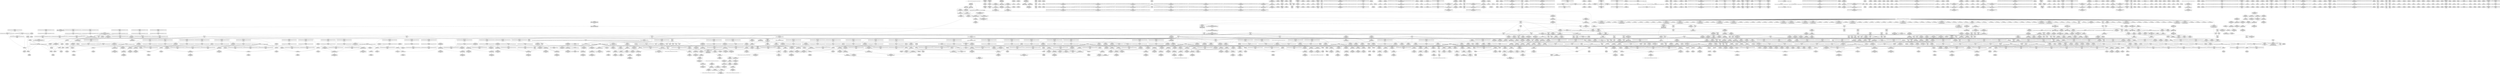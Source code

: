 digraph {
	CE0x5615ee0 [shape=record,shape=Mrecord,label="{CE0x5615ee0|i64*_getelementptr_inbounds_(_2_x_i64_,_2_x_i64_*___llvm_gcov_ctr98,_i64_0,_i64_1)|*Constant*}"]
	CE0x559f010 [shape=record,shape=Mrecord,label="{CE0x559f010|GLOBAL:ipc_has_perm|*Constant*}"]
	CE0x5676b90 [shape=record,shape=Mrecord,label="{CE0x5676b90|i64*_getelementptr_inbounds_(_4_x_i64_,_4_x_i64_*___llvm_gcov_ctr129,_i64_0,_i64_3)|*Constant*|*SummSink*}"]
	CE0x55bdb50 [shape=record,shape=Mrecord,label="{CE0x55bdb50|current_sid:tmp7|security/selinux/hooks.c,218|*SummSource*}"]
	CE0x55d3240 [shape=record,shape=Mrecord,label="{CE0x55d3240|i32_22|*Constant*}"]
	CE0x5679950 [shape=record,shape=Mrecord,label="{CE0x5679950|rcu_lock_acquire:tmp|*SummSource*}"]
	CE0x55719e0 [shape=record,shape=Mrecord,label="{CE0x55719e0|avc_has_perm:tclass|Function::avc_has_perm&Arg::tclass::}"]
	CE0x55c9a60 [shape=record,shape=Mrecord,label="{CE0x55c9a60|ipc_has_perm:u|security/selinux/hooks.c,5134}"]
	CE0x55b4230 [shape=record,shape=Mrecord,label="{CE0x55b4230|GLOBAL:rcu_read_lock|*Constant*|*SummSource*}"]
	CE0x55bfd70 [shape=record,shape=Mrecord,label="{CE0x55bfd70|task_sid:tmp9|security/selinux/hooks.c,208|*SummSource*}"]
	CE0x55a8770 [shape=record,shape=Mrecord,label="{CE0x55a8770|rcu_read_unlock:tobool1|include/linux/rcupdate.h,933|*SummSink*}"]
	CE0x55dfe30 [shape=record,shape=Mrecord,label="{CE0x55dfe30|rcu_read_lock:tmp17|include/linux/rcupdate.h,882|*SummSink*}"]
	CE0x55e61c0 [shape=record,shape=Mrecord,label="{CE0x55e61c0|rcu_read_unlock:tmp9|include/linux/rcupdate.h,933|*SummSource*}"]
	CE0x553e930 [shape=record,shape=Mrecord,label="{CE0x553e930|i64**_getelementptr_inbounds_(_6_x_i64*_,_6_x_i64*_*___llvm_gcda_edge_table314,_i64_0,_i64_2)|*Constant*}"]
	CE0x55d98d0 [shape=record,shape=Mrecord,label="{CE0x55d98d0|rcu_read_lock:tmp9|include/linux/rcupdate.h,882}"]
	CE0x5599800 [shape=record,shape=Mrecord,label="{CE0x5599800|80:_i32,_112:_i8*,_:_CRE_32,33_}"]
	CE0x5618a40 [shape=record,shape=Mrecord,label="{CE0x5618a40|rcu_lock_acquire:map|Function::rcu_lock_acquire&Arg::map::}"]
	CE0x559b480 [shape=record,shape=Mrecord,label="{CE0x559b480|80:_i32,_112:_i8*,_:_CRE_56,57_}"]
	CE0x5605150 [shape=record,shape=Mrecord,label="{CE0x5605150|i64*_getelementptr_inbounds_(_11_x_i64_,_11_x_i64_*___llvm_gcov_ctr125,_i64_0,_i64_0)|*Constant*|*SummSource*}"]
	CE0x56133d0 [shape=record,shape=Mrecord,label="{CE0x56133d0|rcu_read_unlock:if.end|*SummSource*}"]
	CE0x55b7c40 [shape=record,shape=Mrecord,label="{CE0x55b7c40|ipc_has_perm:tmp}"]
	CE0x5612c40 [shape=record,shape=Mrecord,label="{CE0x5612c40|cred_sid:sid|security/selinux/hooks.c,197}"]
	CE0x5546b90 [shape=record,shape=Mrecord,label="{CE0x5546b90|GLOBAL:__llvm_gcov_ctr125|Global_var:__llvm_gcov_ctr125|*SummSink*}"]
	CE0x559a9d0 [shape=record,shape=Mrecord,label="{CE0x559a9d0|80:_i32,_112:_i8*,_:_CRE_47,48_}"]
	CE0x55f2dd0 [shape=record,shape=Mrecord,label="{CE0x55f2dd0|i64*_getelementptr_inbounds_(_13_x_i64_,_13_x_i64_*___llvm_gcov_ctr126,_i64_0,_i64_10)|*Constant*|*SummSource*}"]
	CE0x55dfdc0 [shape=record,shape=Mrecord,label="{CE0x55dfdc0|rcu_read_lock:tmp17|include/linux/rcupdate.h,882|*SummSource*}"]
	CE0x55e1ec0 [shape=record,shape=Mrecord,label="{CE0x55e1ec0|i64*_getelementptr_inbounds_(_11_x_i64_,_11_x_i64_*___llvm_gcov_ctr132,_i64_0,_i64_1)|*Constant*|*SummSource*}"]
	CE0x566ecb0 [shape=record,shape=Mrecord,label="{CE0x566ecb0|_call_void_mcount()_#3}"]
	CE0x556dbf0 [shape=record,shape=Mrecord,label="{CE0x556dbf0|GLOBAL:__llvm_gcov_global_state_pred315|Global_var:__llvm_gcov_global_state_pred315}"]
	CE0x566d6a0 [shape=record,shape=Mrecord,label="{CE0x566d6a0|GLOBAL:__preempt_count|Global_var:__preempt_count|*SummSource*}"]
	CE0x56754f0 [shape=record,shape=Mrecord,label="{CE0x56754f0|__rcu_read_lock:tmp|*SummSink*}"]
	CE0x56119f0 [shape=record,shape=Mrecord,label="{CE0x56119f0|rcu_read_unlock:tmp15|include/linux/rcupdate.h,933|*SummSource*}"]
	CE0x5568ee0 [shape=record,shape=Mrecord,label="{CE0x5568ee0|i32_208|*Constant*|*SummSource*}"]
	CE0x5571e70 [shape=record,shape=Mrecord,label="{CE0x5571e70|selinux_shm_shmctl:tmp13|security/selinux/hooks.c,5362|*SummSink*}"]
	CE0x55cdc40 [shape=record,shape=Mrecord,label="{CE0x55cdc40|i32_78|*Constant*|*SummSink*}"]
	CE0x567a2c0 [shape=record,shape=Mrecord,label="{CE0x567a2c0|i64*_getelementptr_inbounds_(_4_x_i64_,_4_x_i64_*___llvm_gcov_ctr130,_i64_0,_i64_0)|*Constant*|*SummSource*}"]
	CE0x55962d0 [shape=record,shape=Mrecord,label="{CE0x55962d0|GLOBAL:__llvm_gcov_ctr126|Global_var:__llvm_gcov_ctr126}"]
	CE0x5611ec0 [shape=record,shape=Mrecord,label="{CE0x5611ec0|rcu_read_unlock:tmp16|include/linux/rcupdate.h,933|*SummSource*}"]
	CE0x55ba5f0 [shape=record,shape=Mrecord,label="{CE0x55ba5f0|rcu_read_lock:tmp4|include/linux/rcupdate.h,882|*SummSink*}"]
	CE0x559bcd0 [shape=record,shape=Mrecord,label="{CE0x559bcd0|80:_i32,_112:_i8*,_:_CRE_63,64_}"]
	CE0x55fa1a0 [shape=record,shape=Mrecord,label="{CE0x55fa1a0|cred_sid:tmp1|*SummSource*}"]
	CE0x55564f0 [shape=record,shape=Mrecord,label="{CE0x55564f0|task_has_system:call|security/selinux/hooks.c,1592}"]
	CE0x56048a0 [shape=record,shape=Mrecord,label="{CE0x56048a0|current_sid:do.end|*SummSource*}"]
	CE0x5559aa0 [shape=record,shape=Mrecord,label="{CE0x5559aa0|task_has_system:perms|Function::task_has_system&Arg::perms::|*SummSink*}"]
	CE0x5614850 [shape=record,shape=Mrecord,label="{CE0x5614850|rcu_read_lock:if.end|*SummSource*}"]
	CE0x559dab0 [shape=record,shape=Mrecord,label="{CE0x559dab0|80:_i32,_112:_i8*,_:_CRE_120,128_|*MultipleSource*|Function::selinux_shm_shmctl&Arg::shp::|security/selinux/hooks.c,5365}"]
	CE0x5552350 [shape=record,shape=Mrecord,label="{CE0x5552350|_call_void___llvm_gcov_indirect_counter_increment(i32*___llvm_gcov_global_state_pred315,_i64**_getelementptr_inbounds_(_6_x_i64*_,_6_x_i64*_*___llvm_gcda_edge_table314,_i64_0,_i64_2)),_!dbg_!27718|security/selinux/hooks.c,5349}"]
	CE0x55bdeb0 [shape=record,shape=Mrecord,label="{CE0x55bdeb0|task_sid:tmp|*SummSink*}"]
	CE0x5599a60 [shape=record,shape=Mrecord,label="{CE0x5599a60|80:_i32,_112:_i8*,_:_CRE_34,35_}"]
	CE0x55a2920 [shape=record,shape=Mrecord,label="{CE0x55a2920|i64*_getelementptr_inbounds_(_11_x_i64_,_11_x_i64_*___llvm_gcov_ctr127,_i64_0,_i64_9)|*Constant*|*SummSink*}"]
	CE0x5599930 [shape=record,shape=Mrecord,label="{CE0x5599930|80:_i32,_112:_i8*,_:_CRE_33,34_}"]
	CE0x567ec00 [shape=record,shape=Mrecord,label="{CE0x567ec00|__preempt_count_sub:tmp|*SummSource*}"]
	CE0x55f0660 [shape=record,shape=Mrecord,label="{CE0x55f0660|task_sid:tmp25|security/selinux/hooks.c,208|*SummSink*}"]
	CE0x55b1140 [shape=record,shape=Mrecord,label="{CE0x55b1140|_ret_void,_!dbg_!27719|./arch/x86/include/asm/preempt.h,73|*SummSource*}"]
	CE0x5665b80 [shape=record,shape=Mrecord,label="{CE0x5665b80|i32_0|*Constant*}"]
	CE0x55a24c0 [shape=record,shape=Mrecord,label="{CE0x55a24c0|_ret_i32_%retval.0,_!dbg_!27733|security/selinux/hooks.c,5367|*SummSink*}"]
	CE0x5565f00 [shape=record,shape=Mrecord,label="{CE0x5565f00|selinux_shm_shmctl:bb|*SummSource*}"]
	CE0x55c1f30 [shape=record,shape=Mrecord,label="{CE0x55c1f30|i64_7|*Constant*}"]
	CE0x5651420 [shape=record,shape=Mrecord,label="{CE0x5651420|i64*_getelementptr_inbounds_(_11_x_i64_,_11_x_i64_*___llvm_gcov_ctr132,_i64_0,_i64_0)|*Constant*}"]
	CE0x5531a00 [shape=record,shape=Mrecord,label="{CE0x5531a00|i64*_getelementptr_inbounds_(_18_x_i64_,_18_x_i64_*___llvm_gcov_ctr313,_i64_0,_i64_0)|*Constant*}"]
	CE0x55611e0 [shape=record,shape=Mrecord,label="{CE0x55611e0|GLOBAL:task_sid|*Constant*|*SummSink*}"]
	CE0x5564760 [shape=record,shape=Mrecord,label="{CE0x5564760|__llvm_gcov_indirect_counter_increment:predecessor|Function::__llvm_gcov_indirect_counter_increment&Arg::predecessor::|*SummSource*}"]
	CE0x55c5550 [shape=record,shape=Mrecord,label="{CE0x55c5550|ipc_has_perm:u|security/selinux/hooks.c,5134|*SummSink*}"]
	CE0x55d59b0 [shape=record,shape=Mrecord,label="{CE0x55d59b0|ipc_has_perm:type|security/selinux/hooks.c,5133|*SummSource*}"]
	CE0x55f9000 [shape=record,shape=Mrecord,label="{CE0x55f9000|current_sid:land.lhs.true}"]
	CE0x5564c10 [shape=record,shape=Mrecord,label="{CE0x5564c10|__llvm_gcov_indirect_counter_increment:tmp5|*SummSink*}"]
	CE0x5664cb0 [shape=record,shape=Mrecord,label="{CE0x5664cb0|i8*_undef|*Constant*}"]
	CE0x5663e30 [shape=record,shape=Mrecord,label="{CE0x5663e30|__rcu_read_unlock:tmp7|include/linux/rcupdate.h,245|*SummSource*}"]
	CE0x55ce5d0 [shape=record,shape=Mrecord,label="{CE0x55ce5d0|current_sid:tmp21|security/selinux/hooks.c,218|*SummSink*}"]
	CE0x5569b50 [shape=record,shape=Mrecord,label="{CE0x5569b50|GLOBAL:task_has_system|*Constant*}"]
	CE0x564ab80 [shape=record,shape=Mrecord,label="{CE0x564ab80|rcu_read_unlock:tmp18|include/linux/rcupdate.h,933}"]
	CE0x55f5550 [shape=record,shape=Mrecord,label="{CE0x55f5550|__preempt_count_sub:entry}"]
	CE0x567ed10 [shape=record,shape=Mrecord,label="{CE0x567ed10|__preempt_count_add:tmp}"]
	CE0x55e37f0 [shape=record,shape=Mrecord,label="{CE0x55e37f0|_call_void_mcount()_#3}"]
	CE0x55c9160 [shape=record,shape=Mrecord,label="{CE0x55c9160|i8_4|*Constant*|*SummSink*}"]
	CE0x564a880 [shape=record,shape=Mrecord,label="{CE0x564a880|rcu_read_unlock:tmp17|include/linux/rcupdate.h,933|*SummSource*}"]
	CE0x5615e40 [shape=record,shape=Mrecord,label="{CE0x5615e40|i64*_getelementptr_inbounds_(_4_x_i64_,_4_x_i64_*___llvm_gcov_ctr130,_i64_0,_i64_2)|*Constant*}"]
	CE0x55a06f0 [shape=record,shape=Mrecord,label="{CE0x55a06f0|_ret_i32_%retval.0,_!dbg_!27733|security/selinux/hooks.c,5367}"]
	CE0x55ac4c0 [shape=record,shape=Mrecord,label="{CE0x55ac4c0|i64*_getelementptr_inbounds_(_11_x_i64_,_11_x_i64_*___llvm_gcov_ctr132,_i64_0,_i64_10)|*Constant*|*SummSource*}"]
	CE0x55d8130 [shape=record,shape=Mrecord,label="{CE0x55d8130|ipc_has_perm:tmp1|*SummSource*}"]
	CE0x55314b0 [shape=record,shape=Mrecord,label="{CE0x55314b0|selinux_shm_shmctl:sw.bb5}"]
	CE0x5577e50 [shape=record,shape=Mrecord,label="{CE0x5577e50|selinux_shm_shmctl:tmp11|security/selinux/hooks.c,5359|*SummSink*}"]
	CE0x55781a0 [shape=record,shape=Mrecord,label="{CE0x55781a0|GLOBAL:current_sid|*Constant*|*SummSink*}"]
	CE0x55a6990 [shape=record,shape=Mrecord,label="{CE0x55a6990|rcu_lock_acquire:tmp7}"]
	CE0x5552230 [shape=record,shape=Mrecord,label="{CE0x5552230|i32_12|*Constant*|*SummSource*}"]
	CE0x55f7580 [shape=record,shape=Mrecord,label="{CE0x55f7580|cred_sid:cred|Function::cred_sid&Arg::cred::}"]
	CE0x55965f0 [shape=record,shape=Mrecord,label="{CE0x55965f0|GLOBAL:task_sid.__warned|Global_var:task_sid.__warned|*SummSource*}"]
	CE0x5575960 [shape=record,shape=Mrecord,label="{CE0x5575960|__llvm_gcov_indirect_counter_increment:tmp2}"]
	CE0x55a5ff0 [shape=record,shape=Mrecord,label="{CE0x55a5ff0|i64*_getelementptr_inbounds_(_4_x_i64_,_4_x_i64_*___llvm_gcov_ctr130,_i64_0,_i64_2)|*Constant*|*SummSource*}"]
	CE0x5569de0 [shape=record,shape=Mrecord,label="{CE0x5569de0|selinux_shm_shmctl:call1|security/selinux/hooks.c,5346|*SummSink*}"]
	CE0x55e5e10 [shape=record,shape=Mrecord,label="{CE0x55e5e10|_call_void_lock_acquire(%struct.lockdep_map*_%map,_i32_0,_i32_0,_i32_2,_i32_0,_%struct.lockdep_map*_null,_i64_ptrtoint_(i8*_blockaddress(_rcu_lock_acquire,_%__here)_to_i64))_#10,_!dbg_!27716|include/linux/rcupdate.h,418|*SummSink*}"]
	CE0x566efa0 [shape=record,shape=Mrecord,label="{CE0x566efa0|i64_ptrtoint_(i8*_blockaddress(_rcu_lock_acquire,_%__here)_to_i64)|*Constant*|*SummSink*}"]
	CE0x556da50 [shape=record,shape=Mrecord,label="{CE0x556da50|_ret_%struct.task_struct*_%tmp4,_!dbg_!27714|./arch/x86/include/asm/current.h,14|*SummSink*}"]
	CE0x55d7bb0 [shape=record,shape=Mrecord,label="{CE0x55d7bb0|ipc_has_perm:call|security/selinux/hooks.c,5129|*SummSource*}"]
	CE0x55dd9c0 [shape=record,shape=Mrecord,label="{CE0x55dd9c0|i64*_getelementptr_inbounds_(_11_x_i64_,_11_x_i64_*___llvm_gcov_ctr127,_i64_0,_i64_8)|*Constant*|*SummSink*}"]
	CE0x55e0e50 [shape=record,shape=Mrecord,label="{CE0x55e0e50|rcu_read_unlock:tmp14|include/linux/rcupdate.h,933}"]
	CE0x55d7150 [shape=record,shape=Mrecord,label="{CE0x55d7150|i64*_getelementptr_inbounds_(_2_x_i64_,_2_x_i64_*___llvm_gcov_ctr294,_i64_0,_i64_0)|*Constant*|*SummSource*}"]
	CE0x5615400 [shape=record,shape=Mrecord,label="{CE0x5615400|i64_4|*Constant*}"]
	CE0x55d9c90 [shape=record,shape=Mrecord,label="{CE0x55d9c90|rcu_read_lock:tmp9|include/linux/rcupdate.h,882|*SummSink*}"]
	CE0x5555000 [shape=record,shape=Mrecord,label="{CE0x5555000|i64*_getelementptr_inbounds_(_18_x_i64_,_18_x_i64_*___llvm_gcov_ctr313,_i64_0,_i64_13)|*Constant*|*SummSource*}"]
	CE0x5542500 [shape=record,shape=Mrecord,label="{CE0x5542500|selinux_shm_shmctl:call6|security/selinux/hooks.c,5365|*SummSink*}"]
	CE0x5575f20 [shape=record,shape=Mrecord,label="{CE0x5575f20|get_current:tmp1|*SummSink*}"]
	CE0x55479d0 [shape=record,shape=Mrecord,label="{CE0x55479d0|task_sid:tmp12|security/selinux/hooks.c,208}"]
	CE0x55ab640 [shape=record,shape=Mrecord,label="{CE0x55ab640|i32_-1|*Constant*|*SummSink*}"]
	CE0x675a640 [shape=record,shape=Mrecord,label="{CE0x675a640|i32_1|*Constant*}"]
	CE0x5557900 [shape=record,shape=Mrecord,label="{CE0x5557900|avc_has_perm:entry|*SummSource*}"]
	CE0x55bf220 [shape=record,shape=Mrecord,label="{CE0x55bf220|rcu_read_lock:land.lhs.true2|*SummSink*}"]
	CE0x5569d70 [shape=record,shape=Mrecord,label="{CE0x5569d70|task_has_system:entry}"]
	CE0x55e7780 [shape=record,shape=Mrecord,label="{CE0x55e7780|_call_void_asm_addl_$1,_%gs:$0_,_*m,ri,*m,_dirflag_,_fpsr_,_flags_(i32*___preempt_count,_i32_%val,_i32*___preempt_count)_#3,_!dbg_!27714,_!srcloc_!27717|./arch/x86/include/asm/preempt.h,72}"]
	CE0x5597a70 [shape=record,shape=Mrecord,label="{CE0x5597a70|_call_void_mcount()_#3}"]
	CE0x55be000 [shape=record,shape=Mrecord,label="{CE0x55be000|task_sid:tmp1|*SummSource*}"]
	CE0x5665450 [shape=record,shape=Mrecord,label="{CE0x5665450|rcu_lock_release:bb|*SummSink*}"]
	CE0x55a2600 [shape=record,shape=Mrecord,label="{CE0x55a2600|__llvm_gcov_indirect_counter_increment:bb}"]
	CE0x55713a0 [shape=record,shape=Mrecord,label="{CE0x55713a0|i16_3|*Constant*}"]
	CE0x55e4680 [shape=record,shape=Mrecord,label="{CE0x55e4680|i8*_getelementptr_inbounds_(_44_x_i8_,_44_x_i8_*_.str47,_i32_0,_i32_0)|*Constant*}"]
	CE0x55b08d0 [shape=record,shape=Mrecord,label="{CE0x55b08d0|task_sid:tmp5|security/selinux/hooks.c,208|*SummSink*}"]
	CE0x5546ec0 [shape=record,shape=Mrecord,label="{CE0x5546ec0|selinux_shm_shmctl:tmp3|security/selinux/hooks.c,5346|*SummSource*}"]
	CE0x55cee60 [shape=record,shape=Mrecord,label="{CE0x55cee60|COLLAPSED:_CMRE:_elem_0::|security/selinux/hooks.c,218}"]
	CE0x554eab0 [shape=record,shape=Mrecord,label="{CE0x554eab0|selinux_shm_shmctl:tmp3|security/selinux/hooks.c,5346}"]
	CE0x555bcd0 [shape=record,shape=Mrecord,label="{CE0x555bcd0|selinux_shm_shmctl:tmp8|security/selinux/hooks.c,5356|*SummSource*}"]
	CE0x55bc490 [shape=record,shape=Mrecord,label="{CE0x55bc490|task_sid:tmp1|*SummSink*}"]
	CE0x55b5640 [shape=record,shape=Mrecord,label="{CE0x55b5640|i64*_getelementptr_inbounds_(_2_x_i64_,_2_x_i64_*___llvm_gcov_ctr294,_i64_0,_i64_1)|*Constant*|*SummSource*}"]
	CE0x55dc2b0 [shape=record,shape=Mrecord,label="{CE0x55dc2b0|rcu_read_lock:tmp13|include/linux/rcupdate.h,882|*SummSource*}"]
	CE0x5606c20 [shape=record,shape=Mrecord,label="{CE0x5606c20|current_sid:tmp19|security/selinux/hooks.c,218}"]
	CE0x55bb610 [shape=record,shape=Mrecord,label="{CE0x55bb610|_call_void___rcu_read_lock()_#10,_!dbg_!27710|include/linux/rcupdate.h,879|*SummSink*}"]
	CE0x55d2b90 [shape=record,shape=Mrecord,label="{CE0x55d2b90|rcu_read_lock:entry|*SummSource*}"]
	CE0x55c1130 [shape=record,shape=Mrecord,label="{CE0x55c1130|current_sid:tmp14|security/selinux/hooks.c,218}"]
	CE0x55be170 [shape=record,shape=Mrecord,label="{CE0x55be170|rcu_read_lock:tmp7|include/linux/rcupdate.h,882}"]
	CE0x55ded50 [shape=record,shape=Mrecord,label="{CE0x55ded50|i32_883|*Constant*|*SummSink*}"]
	CE0x556fa20 [shape=record,shape=Mrecord,label="{CE0x556fa20|i64*_getelementptr_inbounds_(_2_x_i64_,_2_x_i64_*___llvm_gcov_ctr159,_i64_0,_i64_1)|*Constant*}"]
	CE0x5610d30 [shape=record,shape=Mrecord,label="{CE0x5610d30|_ret_void,_!dbg_!27717|include/linux/rcupdate.h,419}"]
	CE0x554f8f0 [shape=record,shape=Mrecord,label="{CE0x554f8f0|i64*_getelementptr_inbounds_(_2_x_i64_,_2_x_i64_*___llvm_gcov_ctr159,_i64_0,_i64_1)|*Constant*|*SummSource*}"]
	CE0x72ea910 [shape=record,shape=Mrecord,label="{CE0x72ea910|_call_void_mcount()_#3|*SummSource*}"]
	CE0x557ba80 [shape=record,shape=Mrecord,label="{CE0x557ba80|80:_i32,_112:_i8*,_:_CRE_14,15_}"]
	CE0x55612c0 [shape=record,shape=Mrecord,label="{CE0x55612c0|task_sid:entry}"]
	CE0x5667220 [shape=record,shape=Mrecord,label="{CE0x5667220|rcu_lock_acquire:__here|*SummSink*}"]
	CE0x5596b80 [shape=record,shape=Mrecord,label="{CE0x5596b80|i64_6|*Constant*|*SummSource*}"]
	CE0x55e6ef0 [shape=record,shape=Mrecord,label="{CE0x55e6ef0|_call_void_asm_sideeffect_,_memory_,_dirflag_,_fpsr_,_flags_()_#3,_!dbg_!27714,_!srcloc_!27715|include/linux/rcupdate.h,239|*SummSource*}"]
	CE0x55728e0 [shape=record,shape=Mrecord,label="{CE0x55728e0|i32_512|*Constant*|*SummSink*}"]
	CE0x5577920 [shape=record,shape=Mrecord,label="{CE0x5577920|selinux_shm_shmctl:tmp11|security/selinux/hooks.c,5359}"]
	CE0x5570df0 [shape=record,shape=Mrecord,label="{CE0x5570df0|avc_has_perm:ssid|Function::avc_has_perm&Arg::ssid::|*SummSource*}"]
	CE0x55dcc30 [shape=record,shape=Mrecord,label="{CE0x55dcc30|rcu_read_lock:tmp15|include/linux/rcupdate.h,882|*SummSource*}"]
	CE0x56123f0 [shape=record,shape=Mrecord,label="{CE0x56123f0|rcu_read_lock:tobool1|include/linux/rcupdate.h,882}"]
	CE0x55b5250 [shape=record,shape=Mrecord,label="{CE0x55b5250|get_current:tmp2|*SummSink*}"]
	CE0x675a560 [shape=record,shape=Mrecord,label="{CE0x675a560|i32_14|*Constant*}"]
	CE0x567d980 [shape=record,shape=Mrecord,label="{CE0x567d980|__preempt_count_sub:do.end|*SummSource*}"]
	CE0x55be4a0 [shape=record,shape=Mrecord,label="{CE0x55be4a0|rcu_read_lock:tmp7|include/linux/rcupdate.h,882|*SummSink*}"]
	CE0x55e0310 [shape=record,shape=Mrecord,label="{CE0x55e0310|rcu_read_lock:tmp18|include/linux/rcupdate.h,882|*SummSource*}"]
	CE0x5662d60 [shape=record,shape=Mrecord,label="{CE0x5662d60|_call_void_lock_release(%struct.lockdep_map*_%map,_i32_1,_i64_ptrtoint_(i8*_blockaddress(_rcu_lock_release,_%__here)_to_i64))_#10,_!dbg_!27716|include/linux/rcupdate.h,423}"]
	CE0x56b41d0 [shape=record,shape=Mrecord,label="{CE0x56b41d0|__preempt_count_sub:sub|./arch/x86/include/asm/preempt.h,77|*SummSink*}"]
	CE0x5606af0 [shape=record,shape=Mrecord,label="{CE0x5606af0|current_sid:tmp18|security/selinux/hooks.c,218|*SummSink*}"]
	CE0x55f9f60 [shape=record,shape=Mrecord,label="{CE0x55f9f60|i64*_getelementptr_inbounds_(_11_x_i64_,_11_x_i64_*___llvm_gcov_ctr125,_i64_0,_i64_1)|*Constant*|*SummSource*}"]
	CE0x559c2c0 [shape=record,shape=Mrecord,label="{CE0x559c2c0|80:_i32,_112:_i8*,_:_CRE_68,69_}"]
	CE0x55d5830 [shape=record,shape=Mrecord,label="{CE0x55d5830|ipc_has_perm:type|security/selinux/hooks.c,5133}"]
	CE0x5568710 [shape=record,shape=Mrecord,label="{CE0x5568710|i8*_getelementptr_inbounds_(_25_x_i8_,_25_x_i8_*_.str3,_i32_0,_i32_0)|*Constant*|*SummSource*}"]
	CE0x566d270 [shape=record,shape=Mrecord,label="{CE0x566d270|_call_void_mcount()_#3}"]
	CE0x5551930 [shape=record,shape=Mrecord,label="{CE0x5551930|task_sid:task|Function::task_sid&Arg::task::}"]
	CE0x55abc00 [shape=record,shape=Mrecord,label="{CE0x55abc00|rcu_read_unlock:tmp21|include/linux/rcupdate.h,935}"]
	CE0x55fb900 [shape=record,shape=Mrecord,label="{CE0x55fb900|current_sid:tmp15|security/selinux/hooks.c,218|*SummSource*}"]
	CE0x55b3520 [shape=record,shape=Mrecord,label="{CE0x55b3520|i64*_getelementptr_inbounds_(_11_x_i64_,_11_x_i64_*___llvm_gcov_ctr127,_i64_0,_i64_0)|*Constant*|*SummSink*}"]
	CE0x567ea90 [shape=record,shape=Mrecord,label="{CE0x567ea90|COLLAPSED:_GCMRE___llvm_gcov_ctr135_internal_global_4_x_i64_zeroinitializer:_elem_0:default:}"]
	CE0x55f5930 [shape=record,shape=Mrecord,label="{CE0x55f5930|__rcu_read_unlock:do.body|*SummSink*}"]
	CE0x566c170 [shape=record,shape=Mrecord,label="{CE0x566c170|__rcu_read_unlock:do.end}"]
	CE0x559c060 [shape=record,shape=Mrecord,label="{CE0x559c060|80:_i32,_112:_i8*,_:_CRE_66,67_}"]
	CE0x5568ae0 [shape=record,shape=Mrecord,label="{CE0x5568ae0|GLOBAL:lockdep_rcu_suspicious|*Constant*|*SummSink*}"]
	CE0x5671d60 [shape=record,shape=Mrecord,label="{CE0x5671d60|__preempt_count_sub:tmp3|*SummSink*}"]
	"CONST[source:0(mediator),value:2(dynamic)][purpose:{subject}][SrcIdx:19]"
	CE0x568b630 [shape=record,shape=Mrecord,label="{CE0x568b630|i64*_getelementptr_inbounds_(_4_x_i64_,_4_x_i64_*___llvm_gcov_ctr135,_i64_0,_i64_2)|*Constant*|*SummSource*}"]
	CE0x559cfa0 [shape=record,shape=Mrecord,label="{CE0x559cfa0|80:_i32,_112:_i8*,_:_CRE_88,92_|*MultipleSource*|Function::selinux_shm_shmctl&Arg::shp::|security/selinux/hooks.c,5365}"]
	CE0x5530650 [shape=record,shape=Mrecord,label="{CE0x5530650|i8*_getelementptr_inbounds_(_41_x_i8_,_41_x_i8_*_.str44,_i32_0,_i32_0)|*Constant*|*SummSink*}"]
	CE0x55c65c0 [shape=record,shape=Mrecord,label="{CE0x55c65c0|ipc_has_perm:tmp7|security/selinux/hooks.c,5136}"]
	CE0x55c1ea0 [shape=record,shape=Mrecord,label="{CE0x55c1ea0|task_sid:tmp14|security/selinux/hooks.c,208|*SummSink*}"]
	CE0x5677360 [shape=record,shape=Mrecord,label="{CE0x5677360|i64*_getelementptr_inbounds_(_4_x_i64_,_4_x_i64_*___llvm_gcov_ctr133,_i64_0,_i64_0)|*Constant*|*SummSink*}"]
	CE0x564afd0 [shape=record,shape=Mrecord,label="{CE0x564afd0|rcu_lock_release:indirectgoto|*SummSink*}"]
	CE0x55cce80 [shape=record,shape=Mrecord,label="{CE0x55cce80|%struct.task_struct*_(%struct.task_struct**)*_asm_movq_%gs:$_1:P_,$0_,_r,im,_dirflag_,_fpsr_,_flags_|*SummSink*}"]
	CE0x55fd8b0 [shape=record,shape=Mrecord,label="{CE0x55fd8b0|current_sid:tmp16|security/selinux/hooks.c,218|*SummSink*}"]
	CE0x566e830 [shape=record,shape=Mrecord,label="{CE0x566e830|COLLAPSED:_GCMRE___llvm_gcov_ctr130_internal_global_4_x_i64_zeroinitializer:_elem_0:default:}"]
	CE0x556a940 [shape=record,shape=Mrecord,label="{CE0x556a940|_ret_i32_%call1,_!dbg_!27716|security/selinux/hooks.c,1594|*SummSink*}"]
	CE0x556ffb0 [shape=record,shape=Mrecord,label="{CE0x556ffb0|__llvm_gcov_indirect_counter_increment:tmp3|*SummSink*}"]
	CE0x555ddb0 [shape=record,shape=Mrecord,label="{CE0x555ddb0|i64**_getelementptr_inbounds_(_6_x_i64*_,_6_x_i64*_*___llvm_gcda_edge_table314,_i64_0,_i64_0)|*Constant*|*SummSink*}"]
	CE0x55ffc50 [shape=record,shape=Mrecord,label="{CE0x55ffc50|cred_sid:tmp5|security/selinux/hooks.c,196}"]
	CE0x5677840 [shape=record,shape=Mrecord,label="{CE0x5677840|__rcu_read_lock:tmp6|include/linux/rcupdate.h,240|*SummSource*}"]
	CE0x5552cd0 [shape=record,shape=Mrecord,label="{CE0x5552cd0|task_has_system:tsk|Function::task_has_system&Arg::tsk::|*SummSink*}"]
	CE0x55c5e00 [shape=record,shape=Mrecord,label="{CE0x55c5e00|ipc_has_perm:sid1|security/selinux/hooks.c,5136|*SummSource*}"]
	CE0x5599260 [shape=record,shape=Mrecord,label="{CE0x5599260|ipc_has_perm:tmp4|*LoadInst*|security/selinux/hooks.c,5131|*SummSource*}"]
	CE0x55da160 [shape=record,shape=Mrecord,label="{CE0x55da160|rcu_read_lock:tmp10|include/linux/rcupdate.h,882|*SummSink*}"]
	CE0x5685b10 [shape=record,shape=Mrecord,label="{CE0x5685b10|i64*_getelementptr_inbounds_(_4_x_i64_,_4_x_i64_*___llvm_gcov_ctr134,_i64_0,_i64_2)|*Constant*|*SummSource*}"]
	CE0x55f1cd0 [shape=record,shape=Mrecord,label="{CE0x55f1cd0|task_sid:call7|security/selinux/hooks.c,208|*SummSource*}"]
	CE0x55c5390 [shape=record,shape=Mrecord,label="{CE0x55c5390|ipc_has_perm:u|security/selinux/hooks.c,5134|*SummSource*}"]
	CE0x55ef130 [shape=record,shape=Mrecord,label="{CE0x55ef130|__rcu_read_unlock:entry|*SummSink*}"]
	CE0x5548140 [shape=record,shape=Mrecord,label="{CE0x5548140|GLOBAL:__llvm_gcov_ctr125|Global_var:__llvm_gcov_ctr125|*SummSource*}"]
	CE0x559b6e0 [shape=record,shape=Mrecord,label="{CE0x559b6e0|80:_i32,_112:_i8*,_:_CRE_58,59_}"]
	CE0x5547100 [shape=record,shape=Mrecord,label="{CE0x5547100|i64*_getelementptr_inbounds_(_13_x_i64_,_13_x_i64_*___llvm_gcov_ctr126,_i64_0,_i64_0)|*Constant*|*SummSource*}"]
	CE0x557b360 [shape=record,shape=Mrecord,label="{CE0x557b360|80:_i32,_112:_i8*,_:_CRE_8,9_}"]
	CE0x5600c00 [shape=record,shape=Mrecord,label="{CE0x5600c00|i32_218|*Constant*}"]
	CE0x55558e0 [shape=record,shape=Mrecord,label="{CE0x55558e0|GLOBAL:__llvm_gcov_global_state_pred315|Global_var:__llvm_gcov_global_state_pred315|*SummSource*}"]
	CE0x5595ec0 [shape=record,shape=Mrecord,label="{CE0x5595ec0|rcu_read_lock:tmp2|*SummSink*}"]
	CE0x567b570 [shape=record,shape=Mrecord,label="{CE0x567b570|rcu_lock_acquire:indirectgoto|*SummSink*}"]
	CE0x55af010 [shape=record,shape=Mrecord,label="{CE0x55af010|_ret_i32_%retval.0,_!dbg_!27728|security/selinux/avc.c,775|*SummSink*}"]
	CE0x55e8800 [shape=record,shape=Mrecord,label="{CE0x55e8800|rcu_read_unlock:tmp3}"]
	CE0x55dece0 [shape=record,shape=Mrecord,label="{CE0x55dece0|i32_883|*Constant*|*SummSource*}"]
	CE0x5558030 [shape=record,shape=Mrecord,label="{CE0x5558030|_ret_void|*SummSink*}"]
	CE0x55aa0b0 [shape=record,shape=Mrecord,label="{CE0x55aa0b0|rcu_read_unlock:tmp8|include/linux/rcupdate.h,933|*SummSource*}"]
	CE0x55af9f0 [shape=record,shape=Mrecord,label="{CE0x55af9f0|task_has_system:tmp|*SummSink*}"]
	CE0x559d8e0 [shape=record,shape=Mrecord,label="{CE0x559d8e0|80:_i32,_112:_i8*,_:_CRE_112,120_|*MultipleSource*|Function::selinux_shm_shmctl&Arg::shp::|security/selinux/hooks.c,5365}"]
	CE0x555bd40 [shape=record,shape=Mrecord,label="{CE0x555bd40|selinux_shm_shmctl:tmp8|security/selinux/hooks.c,5356|*SummSink*}"]
	CE0x553f980 [shape=record,shape=Mrecord,label="{CE0x553f980|selinux_shm_shmctl:sw.default}"]
	CE0x5619c20 [shape=record,shape=Mrecord,label="{CE0x5619c20|rcu_read_lock:if.end|*SummSink*}"]
	CE0x55c48a0 [shape=record,shape=Mrecord,label="{CE0x55c48a0|_ret_i32_%retval.0,_!dbg_!27728|security/selinux/avc.c,775}"]
	CE0x55b9150 [shape=record,shape=Mrecord,label="{CE0x55b9150|task_sid:tmp21|security/selinux/hooks.c,208|*SummSource*}"]
	CE0x55302b0 [shape=record,shape=Mrecord,label="{CE0x55302b0|i32_208|*Constant*|*SummSink*}"]
	CE0x5606020 [shape=record,shape=Mrecord,label="{CE0x5606020|current_sid:tmp17|security/selinux/hooks.c,218}"]
	CE0x5676420 [shape=record,shape=Mrecord,label="{CE0x5676420|i64*_getelementptr_inbounds_(_4_x_i64_,_4_x_i64_*___llvm_gcov_ctr133,_i64_0,_i64_3)|*Constant*}"]
	CE0x553ee30 [shape=record,shape=Mrecord,label="{CE0x553ee30|selinux_shm_shmctl:bb|*SummSink*}"]
	CE0x557c720 [shape=record,shape=Mrecord,label="{CE0x557c720|__llvm_gcov_indirect_counter_increment:tmp1|*SummSink*}"]
	CE0x55f2f40 [shape=record,shape=Mrecord,label="{CE0x55f2f40|task_sid:tmp22|security/selinux/hooks.c,208|*SummSource*}"]
	CE0x55f7810 [shape=record,shape=Mrecord,label="{CE0x55f7810|cred_sid:cred|Function::cred_sid&Arg::cred::|*SummSink*}"]
	CE0x55f23b0 [shape=record,shape=Mrecord,label="{CE0x55f23b0|cred_sid:entry|*SummSource*}"]
	CE0x55ca430 [shape=record,shape=Mrecord,label="{CE0x55ca430|avc_has_perm:tsid|Function::avc_has_perm&Arg::tsid::}"]
	CE0x555ea80 [shape=record,shape=Mrecord,label="{CE0x555ea80|selinux_shm_shmctl:tmp13|security/selinux/hooks.c,5362|*SummSource*}"]
	CE0x55f3bb0 [shape=record,shape=Mrecord,label="{CE0x55f3bb0|task_sid:tmp25|security/selinux/hooks.c,208}"]
	CE0x55bfa30 [shape=record,shape=Mrecord,label="{CE0x55bfa30|current_sid:tmp10|security/selinux/hooks.c,218|*SummSource*}"]
	CE0x5673520 [shape=record,shape=Mrecord,label="{CE0x5673520|_call_void_asm_addl_$1,_%gs:$0_,_*m,ri,*m,_dirflag_,_fpsr_,_flags_(i32*___preempt_count,_i32_%sub,_i32*___preempt_count)_#3,_!dbg_!27717,_!srcloc_!27718|./arch/x86/include/asm/preempt.h,77|*SummSink*}"]
	CE0x55765b0 [shape=record,shape=Mrecord,label="{CE0x55765b0|_call_void___llvm_gcov_indirect_counter_increment(i32*___llvm_gcov_global_state_pred315,_i64**_getelementptr_inbounds_(_6_x_i64*_,_6_x_i64*_*___llvm_gcda_edge_table314,_i64_0,_i64_5)),_!dbg_!27725|security/selinux/hooks.c,5359|*SummSource*}"]
	CE0x55cf360 [shape=record,shape=Mrecord,label="{CE0x55cf360|ipc_has_perm:bb|*SummSource*}"]
	CE0x5607cd0 [shape=record,shape=Mrecord,label="{CE0x5607cd0|current_sid:call4|security/selinux/hooks.c,218}"]
	CE0x55d26e0 [shape=record,shape=Mrecord,label="{CE0x55d26e0|task_sid:tobool4|security/selinux/hooks.c,208|*SummSink*}"]
	CE0x557c400 [shape=record,shape=Mrecord,label="{CE0x557c400|80:_i32,_112:_i8*,_:_CRE_22,23_}"]
	CE0x566e110 [shape=record,shape=Mrecord,label="{CE0x566e110|i64*_getelementptr_inbounds_(_4_x_i64_,_4_x_i64_*___llvm_gcov_ctr133,_i64_0,_i64_2)|*Constant*|*SummSink*}"]
	CE0x55ccf40 [shape=record,shape=Mrecord,label="{CE0x55ccf40|COLLAPSED:_GCMRE_current_task_external_global_%struct.task_struct*:_elem_0:default:}"]
	CE0x55c17a0 [shape=record,shape=Mrecord,label="{CE0x55c17a0|i8*_getelementptr_inbounds_(_45_x_i8_,_45_x_i8_*_.str12,_i32_0,_i32_0)|*Constant*|*SummSink*}"]
	CE0x55c47a0 [shape=record,shape=Mrecord,label="{CE0x55c47a0|avc_has_perm:tclass|Function::avc_has_perm&Arg::tclass::}"]
	CE0x55d3480 [shape=record,shape=Mrecord,label="{CE0x55d3480|i8_1|*Constant*|*SummSource*}"]
	CE0x5606700 [shape=record,shape=Mrecord,label="{CE0x5606700|current_sid:tmp18|security/selinux/hooks.c,218}"]
	CE0x56b2a50 [shape=record,shape=Mrecord,label="{CE0x56b2a50|i64*_getelementptr_inbounds_(_4_x_i64_,_4_x_i64_*___llvm_gcov_ctr129,_i64_0,_i64_1)|*Constant*|*SummSource*}"]
	CE0x556e130 [shape=record,shape=Mrecord,label="{CE0x556e130|GLOBAL:current_task|Global_var:current_task|*SummSink*}"]
	CE0x55f9d40 [shape=record,shape=Mrecord,label="{CE0x55f9d40|GLOBAL:__rcu_read_lock|*Constant*|*SummSink*}"]
	CE0x55e6360 [shape=record,shape=Mrecord,label="{CE0x55e6360|rcu_read_unlock:tmp10|include/linux/rcupdate.h,933}"]
	CE0x567f2c0 [shape=record,shape=Mrecord,label="{CE0x567f2c0|i64*_getelementptr_inbounds_(_4_x_i64_,_4_x_i64_*___llvm_gcov_ctr129,_i64_0,_i64_2)|*Constant*|*SummSink*}"]
	CE0x55f73f0 [shape=record,shape=Mrecord,label="{CE0x55f73f0|_call_void_mcount()_#3|*SummSink*}"]
	CE0x55c4500 [shape=record,shape=Mrecord,label="{CE0x55c4500|task_sid:tmp8|security/selinux/hooks.c,208|*SummSource*}"]
	CE0x55f0f60 [shape=record,shape=Mrecord,label="{CE0x55f0f60|i64*_getelementptr_inbounds_(_13_x_i64_,_13_x_i64_*___llvm_gcov_ctr126,_i64_0,_i64_12)|*Constant*|*SummSource*}"]
	CE0x55a2450 [shape=record,shape=Mrecord,label="{CE0x55a2450|_ret_i32_%retval.0,_!dbg_!27733|security/selinux/hooks.c,5367|*SummSource*}"]
	CE0x55aba50 [shape=record,shape=Mrecord,label="{CE0x55aba50|__llvm_gcov_indirect_counter_increment:tmp|*SummSink*}"]
	CE0x557adc0 [shape=record,shape=Mrecord,label="{CE0x557adc0|80:_i32,_112:_i8*,_:_CRE_3,4_}"]
	CE0x5548290 [shape=record,shape=Mrecord,label="{CE0x5548290|current_sid:tmp5|security/selinux/hooks.c,218|*SummSink*}"]
	CE0x55f2270 [shape=record,shape=Mrecord,label="{CE0x55f2270|GLOBAL:cred_sid|*Constant*|*SummSink*}"]
	CE0x5573950 [shape=record,shape=Mrecord,label="{CE0x5573950|selinux_shm_shmctl:shm_perm|security/selinux/hooks.c,5365}"]
	CE0x5573df0 [shape=record,shape=Mrecord,label="{CE0x5573df0|selinux_shm_shmctl:tmp15|security/selinux/hooks.c,5365|*SummSource*}"]
	CE0x55a0d20 [shape=record,shape=Mrecord,label="{CE0x55a0d20|GLOBAL:ipc_has_perm|*Constant*|*SummSink*}"]
	CE0x56179f0 [shape=record,shape=Mrecord,label="{CE0x56179f0|__preempt_count_add:val|Function::__preempt_count_add&Arg::val::|*SummSink*}"]
	CE0x55648c0 [shape=record,shape=Mrecord,label="{CE0x55648c0|__llvm_gcov_indirect_counter_increment:predecessor|Function::__llvm_gcov_indirect_counter_increment&Arg::predecessor::|*SummSink*}"]
	CE0x569c3e0 [shape=record,shape=Mrecord,label="{CE0x569c3e0|__preempt_count_add:tmp6|./arch/x86/include/asm/preempt.h,73}"]
	CE0x55a5270 [shape=record,shape=Mrecord,label="{CE0x55a5270|GLOBAL:__preempt_count_add|*Constant*}"]
	CE0x55bf550 [shape=record,shape=Mrecord,label="{CE0x55bf550|task_sid:if.end}"]
	CE0x55aa8a0 [shape=record,shape=Mrecord,label="{CE0x55aa8a0|__llvm_gcov_indirect_counter_increment:tmp2|*SummSink*}"]
	CE0x55ba900 [shape=record,shape=Mrecord,label="{CE0x55ba900|rcu_read_lock:tmp5|include/linux/rcupdate.h,882}"]
	CE0x5660890 [shape=record,shape=Mrecord,label="{CE0x5660890|i64_ptrtoint_(i8*_blockaddress(_rcu_lock_release,_%__here)_to_i64)|*Constant*|*SummSink*}"]
	CE0x55ac5e0 [shape=record,shape=Mrecord,label="{CE0x55ac5e0|rcu_read_unlock:tmp21|include/linux/rcupdate.h,935|*SummSink*}"]
	CE0x55f7f00 [shape=record,shape=Mrecord,label="{CE0x55f7f00|GLOBAL:rcu_read_unlock|*Constant*}"]
	CE0x5553800 [shape=record,shape=Mrecord,label="{CE0x5553800|i64*_getelementptr_inbounds_(_2_x_i64_,_2_x_i64_*___llvm_gcov_ctr98,_i64_0,_i64_1)|*Constant*}"]
	CE0x5599f20 [shape=record,shape=Mrecord,label="{CE0x5599f20|80:_i32,_112:_i8*,_:_CRE_38,39_}"]
	CE0x55bb040 [shape=record,shape=Mrecord,label="{CE0x55bb040|current_sid:tmp7|security/selinux/hooks.c,218|*SummSink*}"]
	CE0x55deb60 [shape=record,shape=Mrecord,label="{CE0x55deb60|i32_883|*Constant*}"]
	CE0x55ba0b0 [shape=record,shape=Mrecord,label="{CE0x55ba0b0|ipc_has_perm:ad|security/selinux/hooks.c, 5128|*SummSink*}"]
	CE0x55e69a0 [shape=record,shape=Mrecord,label="{CE0x55e69a0|_call_void_mcount()_#3|*SummSource*}"]
	CE0x56736d0 [shape=record,shape=Mrecord,label="{CE0x56736d0|void_(i32*,_i32,_i32*)*_asm_addl_$1,_%gs:$0_,_*m,ri,*m,_dirflag_,_fpsr_,_flags_}"]
	CE0x55c0a90 [shape=record,shape=Mrecord,label="{CE0x55c0a90|_call_void_lockdep_rcu_suspicious(i8*_getelementptr_inbounds_(_25_x_i8_,_25_x_i8_*_.str3,_i32_0,_i32_0),_i32_218,_i8*_getelementptr_inbounds_(_45_x_i8_,_45_x_i8_*_.str12,_i32_0,_i32_0))_#10,_!dbg_!27727|security/selinux/hooks.c,218|*SummSink*}"]
	CE0x55a54b0 [shape=record,shape=Mrecord,label="{CE0x55a54b0|rcu_read_unlock:tmp18|include/linux/rcupdate.h,933|*SummSource*}"]
	CE0x567dcd0 [shape=record,shape=Mrecord,label="{CE0x567dcd0|i64*_getelementptr_inbounds_(_4_x_i64_,_4_x_i64_*___llvm_gcov_ctr134,_i64_0,_i64_3)|*Constant*|*SummSink*}"]
	CE0x5604de0 [shape=record,shape=Mrecord,label="{CE0x5604de0|current_sid:if.end|*SummSource*}"]
	CE0x55e0490 [shape=record,shape=Mrecord,label="{CE0x55e0490|rcu_read_lock:tmp18|include/linux/rcupdate.h,882|*SummSink*}"]
	CE0x566cfd0 [shape=record,shape=Mrecord,label="{CE0x566cfd0|i64*_getelementptr_inbounds_(_4_x_i64_,_4_x_i64_*___llvm_gcov_ctr129,_i64_0,_i64_1)|*Constant*}"]
	CE0x55ee580 [shape=record,shape=Mrecord,label="{CE0x55ee580|_ret_void,_!dbg_!27717|include/linux/rcupdate.h,424|*SummSource*}"]
	CE0x55ef2d0 [shape=record,shape=Mrecord,label="{CE0x55ef2d0|get_current:bb}"]
	CE0x5569bc0 [shape=record,shape=Mrecord,label="{CE0x5569bc0|selinux_shm_shmctl:call1|security/selinux/hooks.c,5346|*SummSource*}"]
	CE0x55e4d10 [shape=record,shape=Mrecord,label="{CE0x55e4d10|rcu_lock_release:tmp3}"]
	CE0x5679540 [shape=record,shape=Mrecord,label="{CE0x5679540|i64_1|*Constant*}"]
	CE0x55d3810 [shape=record,shape=Mrecord,label="{CE0x55d3810|i8_1|*Constant*|*SummSink*}"]
	CE0x55a9560 [shape=record,shape=Mrecord,label="{CE0x55a9560|rcu_read_unlock:tmp8|include/linux/rcupdate.h,933}"]
	CE0x5677f50 [shape=record,shape=Mrecord,label="{CE0x5677f50|_call_void_asm_addl_$1,_%gs:$0_,_*m,ri,*m,_dirflag_,_fpsr_,_flags_(i32*___preempt_count,_i32_%val,_i32*___preempt_count)_#3,_!dbg_!27714,_!srcloc_!27717|./arch/x86/include/asm/preempt.h,72|*SummSink*}"]
	CE0x5555cb0 [shape=record,shape=Mrecord,label="{CE0x5555cb0|i64_1|*Constant*|*SummSink*}"]
	CE0x566eb60 [shape=record,shape=Mrecord,label="{CE0x566eb60|rcu_lock_release:tmp3|*SummSink*}"]
	CE0x55f8890 [shape=record,shape=Mrecord,label="{CE0x55f8890|rcu_read_unlock:entry|*SummSink*}"]
	CE0x568bf10 [shape=record,shape=Mrecord,label="{CE0x568bf10|rcu_lock_acquire:tmp2|*SummSink*}"]
	CE0x55b35c0 [shape=record,shape=Mrecord,label="{CE0x55b35c0|rcu_read_lock:tmp}"]
	CE0x55e77f0 [shape=record,shape=Mrecord,label="{CE0x55e77f0|_call_void_asm_addl_$1,_%gs:$0_,_*m,ri,*m,_dirflag_,_fpsr_,_flags_(i32*___preempt_count,_i32_%val,_i32*___preempt_count)_#3,_!dbg_!27714,_!srcloc_!27717|./arch/x86/include/asm/preempt.h,72|*SummSource*}"]
	CE0x55bf790 [shape=record,shape=Mrecord,label="{CE0x55bf790|task_sid:if.end|*SummSink*}"]
	CE0x55edd00 [shape=record,shape=Mrecord,label="{CE0x55edd00|rcu_lock_release:entry|*SummSource*}"]
	CE0x5553260 [shape=record,shape=Mrecord,label="{CE0x5553260|0:_i32,_:_GCMR___llvm_gcov_global_state_pred315_internal_unnamed_addr_global_i32_-1:_elem_0:default:}"]
	CE0x56858a0 [shape=record,shape=Mrecord,label="{CE0x56858a0|i64*_getelementptr_inbounds_(_4_x_i64_,_4_x_i64_*___llvm_gcov_ctr135,_i64_0,_i64_3)|*Constant*|*SummSink*}"]
	CE0x5606ff0 [shape=record,shape=Mrecord,label="{CE0x5606ff0|i64*_getelementptr_inbounds_(_11_x_i64_,_11_x_i64_*___llvm_gcov_ctr125,_i64_0,_i64_10)|*Constant*}"]
	CE0x55977b0 [shape=record,shape=Mrecord,label="{CE0x55977b0|cred_sid:tmp3}"]
	CE0x5619360 [shape=record,shape=Mrecord,label="{CE0x5619360|rcu_read_lock:tmp1}"]
	CE0x55f63a0 [shape=record,shape=Mrecord,label="{CE0x55f63a0|__preempt_count_sub:tmp6|./arch/x86/include/asm/preempt.h,78|*SummSource*}"]
	CE0x55c3910 [shape=record,shape=Mrecord,label="{CE0x55c3910|task_sid:land.lhs.true2|*SummSource*}"]
	CE0x55e36f0 [shape=record,shape=Mrecord,label="{CE0x55e36f0|rcu_read_unlock:tmp3|*SummSink*}"]
	CE0x5604480 [shape=record,shape=Mrecord,label="{CE0x5604480|current_sid:if.then}"]
	CE0x55bb4c0 [shape=record,shape=Mrecord,label="{CE0x55bb4c0|_call_void___rcu_read_lock()_#10,_!dbg_!27710|include/linux/rcupdate.h,879|*SummSource*}"]
	CE0x55f9760 [shape=record,shape=Mrecord,label="{CE0x55f9760|current_sid:tmp4|security/selinux/hooks.c,218}"]
	CE0x55a3370 [shape=record,shape=Mrecord,label="{CE0x55a3370|rcu_read_lock:tmp20|include/linux/rcupdate.h,882|*SummSource*}"]
	CE0x555e6f0 [shape=record,shape=Mrecord,label="{CE0x555e6f0|selinux_shm_shmctl:tmp13|security/selinux/hooks.c,5362}"]
	CE0x55c3e30 [shape=record,shape=Mrecord,label="{CE0x55c3e30|task_sid:tmp18|security/selinux/hooks.c,208}"]
	CE0x5694d90 [shape=record,shape=Mrecord,label="{CE0x5694d90|i64_1|*Constant*}"]
	CE0x55603e0 [shape=record,shape=Mrecord,label="{CE0x55603e0|i32_0|*Constant*|*SummSource*}"]
	CE0x55d2250 [shape=record,shape=Mrecord,label="{CE0x55d2250|task_sid:tobool4|security/selinux/hooks.c,208|*SummSource*}"]
	CE0x55e0600 [shape=record,shape=Mrecord,label="{CE0x55e0600|i8_1|*Constant*}"]
	CE0x5684b50 [shape=record,shape=Mrecord,label="{CE0x5684b50|__rcu_read_unlock:tmp3|*SummSource*}"]
	CE0x5618170 [shape=record,shape=Mrecord,label="{CE0x5618170|__rcu_read_lock:bb}"]
	CE0x55d1d20 [shape=record,shape=Mrecord,label="{CE0x55d1d20|task_sid:call3|security/selinux/hooks.c,208}"]
	CE0x55748e0 [shape=record,shape=Mrecord,label="{CE0x55748e0|task_has_system:call|security/selinux/hooks.c,1592|*SummSource*}"]
	CE0x56762c0 [shape=record,shape=Mrecord,label="{CE0x56762c0|i64_ptrtoint_(i8*_blockaddress(_rcu_lock_release,_%__here)_to_i64)|*Constant*|*SummSource*}"]
	CE0x55a3610 [shape=record,shape=Mrecord,label="{CE0x55a3610|rcu_read_lock:tmp21|include/linux/rcupdate.h,884}"]
	CE0x556f1a0 [shape=record,shape=Mrecord,label="{CE0x556f1a0|get_current:tmp3|*SummSink*}"]
	CE0x55c2790 [shape=record,shape=Mrecord,label="{CE0x55c2790|cred_sid:tmp6|security/selinux/hooks.c,197|*SummSink*}"]
	CE0x55c98f0 [shape=record,shape=Mrecord,label="{CE0x55c98f0|ipc_has_perm:tmp6|*LoadInst*|security/selinux/hooks.c,5134|*SummSource*}"]
	CE0x5603720 [shape=record,shape=Mrecord,label="{CE0x5603720|_ret_void,_!dbg_!27717|include/linux/rcupdate.h,240}"]
	CE0x55d72f0 [shape=record,shape=Mrecord,label="{CE0x55d72f0|i64*_getelementptr_inbounds_(_2_x_i64_,_2_x_i64_*___llvm_gcov_ctr294,_i64_0,_i64_0)|*Constant*|*SummSink*}"]
	CE0x55cb590 [shape=record,shape=Mrecord,label="{CE0x55cb590|i32_10|*Constant*|*SummSource*}"]
	CE0x55e8310 [shape=record,shape=Mrecord,label="{CE0x55e8310|rcu_lock_release:tmp|*SummSink*}"]
	CE0x5611ad0 [shape=record,shape=Mrecord,label="{CE0x5611ad0|rcu_read_unlock:tmp15|include/linux/rcupdate.h,933|*SummSink*}"]
	CE0x55b06c0 [shape=record,shape=Mrecord,label="{CE0x55b06c0|task_sid:tmp6|security/selinux/hooks.c,208|*SummSink*}"]
	CE0x560caf0 [shape=record,shape=Mrecord,label="{CE0x560caf0|i32_1|*Constant*}"]
	CE0x55a4110 [shape=record,shape=Mrecord,label="{CE0x55a4110|rcu_read_lock:tmp22|include/linux/rcupdate.h,884}"]
	CE0x55f0480 [shape=record,shape=Mrecord,label="{CE0x55f0480|rcu_lock_acquire:tmp2}"]
	CE0x55b4cc0 [shape=record,shape=Mrecord,label="{CE0x55b4cc0|rcu_read_lock:tmp|*SummSource*}"]
	CE0x55d1c20 [shape=record,shape=Mrecord,label="{CE0x55d1c20|task_sid:tmp12|security/selinux/hooks.c,208|*SummSource*}"]
	CE0x5618f50 [shape=record,shape=Mrecord,label="{CE0x5618f50|rcu_read_unlock:tmp7|include/linux/rcupdate.h,933|*SummSource*}"]
	CE0x675a6b0 [shape=record,shape=Mrecord,label="{CE0x675a6b0|i32_14|*Constant*|*SummSink*}"]
	CE0x55ab4e0 [shape=record,shape=Mrecord,label="{CE0x55ab4e0|i32_-1|*Constant*|*SummSource*}"]
	"CONST[source:2(external),value:2(dynamic)][purpose:{subject}][SrcIdx:18]"
	CE0x554cae0 [shape=record,shape=Mrecord,label="{CE0x554cae0|task_has_system:tmp|*SummSource*}"]
	CE0x55add60 [shape=record,shape=Mrecord,label="{CE0x55add60|task_sid:tmp18|security/selinux/hooks.c,208|*SummSource*}"]
	CE0x55d09f0 [shape=record,shape=Mrecord,label="{CE0x55d09f0|i64_5|*Constant*|*SummSink*}"]
	CE0x55efca0 [shape=record,shape=Mrecord,label="{CE0x55efca0|i64_1|*Constant*}"]
	CE0x554e9d0 [shape=record,shape=Mrecord,label="{CE0x554e9d0|selinux_shm_shmctl:tmp2|security/selinux/hooks.c,5346|*SummSink*}"]
	CE0x55caa30 [shape=record,shape=Mrecord,label="{CE0x55caa30|ipc_has_perm:sclass|security/selinux/hooks.c,5136|*SummSource*}"]
	CE0x56143d0 [shape=record,shape=Mrecord,label="{CE0x56143d0|rcu_lock_acquire:bb|*SummSink*}"]
	CE0x5553a60 [shape=record,shape=Mrecord,label="{CE0x5553a60|get_current:tmp|*SummSink*}"]
	CE0x56770f0 [shape=record,shape=Mrecord,label="{CE0x56770f0|rcu_lock_release:indirectgoto|*SummSource*}"]
	CE0x55fa210 [shape=record,shape=Mrecord,label="{CE0x55fa210|cred_sid:tmp1|*SummSink*}"]
	CE0x5547310 [shape=record,shape=Mrecord,label="{CE0x5547310|task_sid:tmp}"]
	CE0x55d0210 [shape=record,shape=Mrecord,label="{CE0x55d0210|cred_sid:tmp2}"]
	CE0x5531c10 [shape=record,shape=Mrecord,label="{CE0x5531c10|selinux_shm_shmctl:entry|*SummSink*}"]
	CE0x55c7e80 [shape=record,shape=Mrecord,label="{CE0x55c7e80|task_sid:call|security/selinux/hooks.c,208}"]
	CE0x55fa7c0 [shape=record,shape=Mrecord,label="{CE0x55fa7c0|i64*_getelementptr_inbounds_(_11_x_i64_,_11_x_i64_*___llvm_gcov_ctr125,_i64_0,_i64_8)|*Constant*}"]
	CE0x554e880 [shape=record,shape=Mrecord,label="{CE0x554e880|selinux_shm_shmctl:tmp2|security/selinux/hooks.c,5346|*SummSource*}"]
	CE0x55ce450 [shape=record,shape=Mrecord,label="{CE0x55ce450|current_sid:tmp21|security/selinux/hooks.c,218|*SummSource*}"]
	CE0x567fcb0 [shape=record,shape=Mrecord,label="{CE0x567fcb0|GLOBAL:__preempt_count|Global_var:__preempt_count|*SummSink*}"]
	CE0x55a5750 [shape=record,shape=Mrecord,label="{CE0x55a5750|_call_void_lockdep_rcu_suspicious(i8*_getelementptr_inbounds_(_25_x_i8_,_25_x_i8_*_.str45,_i32_0,_i32_0),_i32_934,_i8*_getelementptr_inbounds_(_44_x_i8_,_44_x_i8_*_.str47,_i32_0,_i32_0))_#10,_!dbg_!27726|include/linux/rcupdate.h,933}"]
	CE0x5567370 [shape=record,shape=Mrecord,label="{CE0x5567370|GLOBAL:__llvm_gcov_global_state_pred315|Global_var:__llvm_gcov_global_state_pred315|*SummSink*}"]
	CE0x5575ad0 [shape=record,shape=Mrecord,label="{CE0x5575ad0|__llvm_gcov_indirect_counter_increment:tmp2|*SummSource*}"]
	CE0x55c7fd0 [shape=record,shape=Mrecord,label="{CE0x55c7fd0|task_sid:call|security/selinux/hooks.c,208|*SummSource*}"]
	CE0x5572ec0 [shape=record,shape=Mrecord,label="{CE0x5572ec0|selinux_shm_shmctl:perms.0|*SummSink*}"]
	"CONST[source:0(mediator),value:0(static)][purpose:{operation}][SnkIdx:3]"
	CE0x55e84f0 [shape=record,shape=Mrecord,label="{CE0x55e84f0|rcu_read_unlock:tmp2|*SummSink*}"]
	CE0x5570e90 [shape=record,shape=Mrecord,label="{CE0x5570e90|avc_has_perm:ssid|Function::avc_has_perm&Arg::ssid::|*SummSink*}"]
	CE0x6818570 [shape=record,shape=Mrecord,label="{CE0x6818570|selinux_shm_shmctl:sw.epilog|*SummSink*}"]
	CE0x5619ec0 [shape=record,shape=Mrecord,label="{CE0x5619ec0|rcu_read_lock:land.lhs.true|*SummSink*}"]
	CE0x55d8e80 [shape=record,shape=Mrecord,label="{CE0x55d8e80|task_sid:do.body5|*SummSource*}"]
	CE0x55773f0 [shape=record,shape=Mrecord,label="{CE0x55773f0|i64*_getelementptr_inbounds_(_18_x_i64_,_18_x_i64_*___llvm_gcov_ctr313,_i64_0,_i64_14)|*Constant*|*SummSource*}"]
	CE0x5568940 [shape=record,shape=Mrecord,label="{CE0x5568940|GLOBAL:lockdep_rcu_suspicious|*Constant*}"]
	CE0x554b7b0 [shape=record,shape=Mrecord,label="{CE0x554b7b0|selinux_shm_shmctl:tmp5|security/selinux/hooks.c,5349}"]
	CE0x55aa3d0 [shape=record,shape=Mrecord,label="{CE0x55aa3d0|__rcu_read_unlock:tmp5|include/linux/rcupdate.h,244}"]
	CE0x56a8450 [shape=record,shape=Mrecord,label="{CE0x56a8450|__preempt_count_add:tmp7|./arch/x86/include/asm/preempt.h,73}"]
	CE0x55e8ea0 [shape=record,shape=Mrecord,label="{CE0x55e8ea0|GLOBAL:__llvm_gcov_ctr132|Global_var:__llvm_gcov_ctr132|*SummSource*}"]
	CE0x556d7d0 [shape=record,shape=Mrecord,label="{CE0x556d7d0|_ret_%struct.task_struct*_%tmp4,_!dbg_!27714|./arch/x86/include/asm/current.h,14|*SummSource*}"]
	CE0x55ef7c0 [shape=record,shape=Mrecord,label="{CE0x55ef7c0|_ret_void,_!dbg_!27717|include/linux/rcupdate.h,245|*SummSink*}"]
	CE0x5565ce0 [shape=record,shape=Mrecord,label="{CE0x5565ce0|__llvm_gcov_indirect_counter_increment:tmp5}"]
	CE0x56672e0 [shape=record,shape=Mrecord,label="{CE0x56672e0|rcu_lock_acquire:indirectgoto|*SummSource*}"]
	CE0x55ab1e0 [shape=record,shape=Mrecord,label="{CE0x55ab1e0|__llvm_gcov_indirect_counter_increment:pred|*SummSource*}"]
	CE0x55f2fb0 [shape=record,shape=Mrecord,label="{CE0x55f2fb0|task_sid:tmp22|security/selinux/hooks.c,208|*SummSink*}"]
	CE0x55fbf10 [shape=record,shape=Mrecord,label="{CE0x55fbf10|current_sid:tmp3|*SummSource*}"]
	CE0x56108f0 [shape=record,shape=Mrecord,label="{CE0x56108f0|rcu_read_unlock:tmp6|include/linux/rcupdate.h,933|*SummSource*}"]
	CE0x55a1990 [shape=record,shape=Mrecord,label="{CE0x55a1990|_ret_i32_%call2,_!dbg_!27728|security/selinux/hooks.c,5136|*SummSource*}"]
	CE0x5559c40 [shape=record,shape=Mrecord,label="{CE0x5559c40|_ret_i32_%call1,_!dbg_!27716|security/selinux/hooks.c,1594}"]
	CE0x55679a0 [shape=record,shape=Mrecord,label="{CE0x55679a0|i64_1|*Constant*}"]
	CE0x568a480 [shape=record,shape=Mrecord,label="{CE0x568a480|__preempt_count_add:do.end}"]
	CE0x5578f40 [shape=record,shape=Mrecord,label="{CE0x5578f40|current_sid:tmp1}"]
	CE0x56505a0 [shape=record,shape=Mrecord,label="{CE0x56505a0|rcu_read_unlock:land.lhs.true2|*SummSource*}"]
	CE0x5553590 [shape=record,shape=Mrecord,label="{CE0x5553590|task_has_system:bb}"]
	CE0x556f750 [shape=record,shape=Mrecord,label="{CE0x556f750|task_has_system:tmp1}"]
	CE0x5663d00 [shape=record,shape=Mrecord,label="{CE0x5663d00|__rcu_read_unlock:tmp7|include/linux/rcupdate.h,245}"]
	CE0x55e2750 [shape=record,shape=Mrecord,label="{CE0x55e2750|_call_void___preempt_count_sub(i32_1)_#10,_!dbg_!27715|include/linux/rcupdate.h,244|*SummSink*}"]
	CE0x55a55e0 [shape=record,shape=Mrecord,label="{CE0x55a55e0|rcu_read_unlock:tmp18|include/linux/rcupdate.h,933|*SummSink*}"]
	CE0x5530520 [shape=record,shape=Mrecord,label="{CE0x5530520|i8*_getelementptr_inbounds_(_41_x_i8_,_41_x_i8_*_.str44,_i32_0,_i32_0)|*Constant*}"]
	CE0x55b8cd0 [shape=record,shape=Mrecord,label="{CE0x55b8cd0|task_sid:tmp20|security/selinux/hooks.c,208|*SummSource*}"]
	CE0x55c2600 [shape=record,shape=Mrecord,label="{CE0x55c2600|cred_sid:tmp6|security/selinux/hooks.c,197}"]
	CE0x55e08b0 [shape=record,shape=Mrecord,label="{CE0x55e08b0|_call_void_lockdep_rcu_suspicious(i8*_getelementptr_inbounds_(_25_x_i8_,_25_x_i8_*_.str45,_i32_0,_i32_0),_i32_883,_i8*_getelementptr_inbounds_(_42_x_i8_,_42_x_i8_*_.str46,_i32_0,_i32_0))_#10,_!dbg_!27728|include/linux/rcupdate.h,882}"]
	CE0x55cca90 [shape=record,shape=Mrecord,label="{CE0x55cca90|get_current:tmp|*SummSource*}"]
	CE0x56026c0 [shape=record,shape=Mrecord,label="{CE0x56026c0|_call_void_rcu_lock_acquire(%struct.lockdep_map*_rcu_lock_map)_#10,_!dbg_!27711|include/linux/rcupdate.h,881|*SummSink*}"]
	CE0x675a5d0 [shape=record,shape=Mrecord,label="{CE0x675a5d0|i32_14|*Constant*|*SummSource*}"]
	CE0x5542890 [shape=record,shape=Mrecord,label="{CE0x5542890|80:_i32,_112:_i8*,_:_CRE_26,27_}"]
	CE0x559ba70 [shape=record,shape=Mrecord,label="{CE0x559ba70|80:_i32,_112:_i8*,_:_CRE_61,62_}"]
	CE0x55dfaf0 [shape=record,shape=Mrecord,label="{CE0x55dfaf0|i64*_getelementptr_inbounds_(_11_x_i64_,_11_x_i64_*___llvm_gcov_ctr127,_i64_0,_i64_9)|*Constant*|*SummSource*}"]
	CE0x556d0e0 [shape=record,shape=Mrecord,label="{CE0x556d0e0|i8*_getelementptr_inbounds_(_44_x_i8_,_44_x_i8_*_.str47,_i32_0,_i32_0)|*Constant*|*SummSink*}"]
	CE0x5597050 [shape=record,shape=Mrecord,label="{CE0x5597050|i64*_getelementptr_inbounds_(_11_x_i64_,_11_x_i64_*___llvm_gcov_ctr125,_i64_0,_i64_1)|*Constant*}"]
	CE0x5677c70 [shape=record,shape=Mrecord,label="{CE0x5677c70|i64*_getelementptr_inbounds_(_4_x_i64_,_4_x_i64_*___llvm_gcov_ctr128,_i64_0,_i64_0)|*Constant*|*SummSource*}"]
	CE0x55a7390 [shape=record,shape=Mrecord,label="{CE0x55a7390|rcu_read_unlock:tmp2|*SummSource*}"]
	CE0x566c980 [shape=record,shape=Mrecord,label="{CE0x566c980|__preempt_count_add:tmp|*SummSink*}"]
	CE0x569c6f0 [shape=record,shape=Mrecord,label="{CE0x569c6f0|__rcu_read_unlock:tmp1}"]
	CE0x55b9d90 [shape=record,shape=Mrecord,label="{CE0x55b9d90|ipc_has_perm:ad|security/selinux/hooks.c, 5128}"]
	CE0x55ff950 [shape=record,shape=Mrecord,label="{CE0x55ff950|rcu_read_lock:tmp6|include/linux/rcupdate.h,882}"]
	CE0x554bc10 [shape=record,shape=Mrecord,label="{CE0x554bc10|selinux_shm_shmctl:tmp5|security/selinux/hooks.c,5349|*SummSink*}"]
	CE0x5604300 [shape=record,shape=Mrecord,label="{CE0x5604300|current_sid:do.body}"]
	CE0x55a05f0 [shape=record,shape=Mrecord,label="{CE0x55a05f0|selinux_shm_shmctl:tmp16|security/selinux/hooks.c,5367|*SummSink*}"]
	CE0x55e94a0 [shape=record,shape=Mrecord,label="{CE0x55e94a0|get_current:tmp1}"]
	CE0x55d0a90 [shape=record,shape=Mrecord,label="{CE0x55d0a90|task_sid:tmp10|security/selinux/hooks.c,208}"]
	CE0x55e5220 [shape=record,shape=Mrecord,label="{CE0x55e5220|__rcu_read_lock:bb|*SummSink*}"]
	"CONST[source:0(mediator),value:2(dynamic)][purpose:{object}][SnkIdx:6]"
	CE0x5567790 [shape=record,shape=Mrecord,label="{CE0x5567790|i32_3|*Constant*|*SummSource*}"]
	CE0x5550300 [shape=record,shape=Mrecord,label="{CE0x5550300|get_current:bb|*SummSource*}"]
	CE0x55bf690 [shape=record,shape=Mrecord,label="{CE0x55bf690|task_sid:if.end|*SummSource*}"]
	CE0x55cd3b0 [shape=record,shape=Mrecord,label="{CE0x55cd3b0|GLOBAL:get_current|*Constant*}"]
	CE0x5567840 [shape=record,shape=Mrecord,label="{CE0x5567840|selinux_shm_shmctl:sw.bb3|*SummSource*}"]
	CE0x5682f70 [shape=record,shape=Mrecord,label="{CE0x5682f70|i64*_getelementptr_inbounds_(_4_x_i64_,_4_x_i64_*___llvm_gcov_ctr135,_i64_0,_i64_2)|*Constant*}"]
	CE0x55a1270 [shape=record,shape=Mrecord,label="{CE0x55a1270|ipc_has_perm:ipc_perms|Function::ipc_has_perm&Arg::ipc_perms::|*SummSource*}"]
	CE0x5668210 [shape=record,shape=Mrecord,label="{CE0x5668210|rcu_lock_release:__here}"]
	CE0x561a040 [shape=record,shape=Mrecord,label="{CE0x561a040|rcu_read_lock:bb|*SummSource*}"]
	CE0x5613f90 [shape=record,shape=Mrecord,label="{CE0x5613f90|GLOBAL:rcu_lock_acquire|*Constant*|*SummSource*}"]
	CE0x5664660 [shape=record,shape=Mrecord,label="{CE0x5664660|i64*_getelementptr_inbounds_(_4_x_i64_,_4_x_i64_*___llvm_gcov_ctr130,_i64_0,_i64_1)|*Constant*|*SummSink*}"]
	CE0x556b400 [shape=record,shape=Mrecord,label="{CE0x556b400|i64**_getelementptr_inbounds_(_6_x_i64*_,_6_x_i64*_*___llvm_gcda_edge_table314,_i64_0,_i64_3)|*Constant*|*SummSource*}"]
	CE0x55d05e0 [shape=record,shape=Mrecord,label="{CE0x55d05e0|i64_0|*Constant*}"]
	CE0x5595570 [shape=record,shape=Mrecord,label="{CE0x5595570|task_sid:tmp17|security/selinux/hooks.c,208|*SummSource*}"]
	CE0x55e00c0 [shape=record,shape=Mrecord,label="{CE0x55e00c0|rcu_read_lock:tmp18|include/linux/rcupdate.h,882}"]
	CE0x5664bb0 [shape=record,shape=Mrecord,label="{CE0x5664bb0|rcu_lock_acquire:tmp7|*SummSink*}"]
	CE0x55fe450 [shape=record,shape=Mrecord,label="{CE0x55fe450|rcu_read_unlock:tmp4|include/linux/rcupdate.h,933|*SummSource*}"]
	CE0x5598890 [shape=record,shape=Mrecord,label="{CE0x5598890|ipc_has_perm:tmp3|*SummSource*}"]
	CE0x55d06b0 [shape=record,shape=Mrecord,label="{CE0x55d06b0|current_sid:tmp4|security/selinux/hooks.c,218|*SummSink*}"]
	CE0x55df600 [shape=record,shape=Mrecord,label="{CE0x55df600|i8*_getelementptr_inbounds_(_42_x_i8_,_42_x_i8_*_.str46,_i32_0,_i32_0)|*Constant*|*SummSource*}"]
	CE0x55d1430 [shape=record,shape=Mrecord,label="{CE0x55d1430|_ret_void,_!dbg_!27735|include/linux/rcupdate.h,884|*SummSink*}"]
	CE0x55cabb0 [shape=record,shape=Mrecord,label="{CE0x55cabb0|ipc_has_perm:sclass|security/selinux/hooks.c,5136|*SummSink*}"]
	CE0x5577780 [shape=record,shape=Mrecord,label="{CE0x5577780|_call_void___llvm_gcov_indirect_counter_increment(i32*___llvm_gcov_global_state_pred315,_i64**_getelementptr_inbounds_(_6_x_i64*_,_6_x_i64*_*___llvm_gcda_edge_table314,_i64_0,_i64_0)),_!dbg_!27727|security/selinux/hooks.c,5362}"]
	CE0x5607560 [shape=record,shape=Mrecord,label="{CE0x5607560|current_sid:tmp20|security/selinux/hooks.c,218}"]
	CE0x5562580 [shape=record,shape=Mrecord,label="{CE0x5562580|i64*_getelementptr_inbounds_(_18_x_i64_,_18_x_i64_*___llvm_gcov_ctr313,_i64_0,_i64_11)|*Constant*|*SummSink*}"]
	CE0x55fb890 [shape=record,shape=Mrecord,label="{CE0x55fb890|current_sid:tmp15|security/selinux/hooks.c,218}"]
	CE0x55ef0c0 [shape=record,shape=Mrecord,label="{CE0x55ef0c0|__rcu_read_unlock:entry|*SummSource*}"]
	CE0x55ee080 [shape=record,shape=Mrecord,label="{CE0x55ee080|rcu_lock_release:map|Function::rcu_lock_release&Arg::map::|*SummSource*}"]
	CE0x5619d30 [shape=record,shape=Mrecord,label="{CE0x5619d30|i64*_getelementptr_inbounds_(_11_x_i64_,_11_x_i64_*___llvm_gcov_ctr127,_i64_0,_i64_0)|*Constant*}"]
	CE0x55f5860 [shape=record,shape=Mrecord,label="{CE0x55f5860|_ret_void,_!dbg_!27720|./arch/x86/include/asm/preempt.h,78}"]
	CE0x554dce0 [shape=record,shape=Mrecord,label="{CE0x554dce0|i64**_getelementptr_inbounds_(_6_x_i64*_,_6_x_i64*_*___llvm_gcda_edge_table314,_i64_0,_i64_1)|*Constant*}"]
	CE0x55fcea0 [shape=record,shape=Mrecord,label="{CE0x55fcea0|i32_218|*Constant*|*SummSource*}"]
	CE0x55a34a0 [shape=record,shape=Mrecord,label="{CE0x55a34a0|rcu_read_lock:tmp20|include/linux/rcupdate.h,882|*SummSink*}"]
	CE0x557c1a0 [shape=record,shape=Mrecord,label="{CE0x557c1a0|80:_i32,_112:_i8*,_:_CRE_20,21_}"]
	CE0x55d9bc0 [shape=record,shape=Mrecord,label="{CE0x55d9bc0|rcu_read_lock:tmp9|include/linux/rcupdate.h,882|*SummSource*}"]
	CE0x55646f0 [shape=record,shape=Mrecord,label="{CE0x55646f0|__llvm_gcov_indirect_counter_increment:entry|*SummSink*}"]
	CE0x55de9b0 [shape=record,shape=Mrecord,label="{CE0x55de9b0|GLOBAL:lockdep_rcu_suspicious|*Constant*}"]
	CE0x55f2b50 [shape=record,shape=Mrecord,label="{CE0x55f2b50|_call_void_mcount()_#3}"]
	CE0x55d6de0 [shape=record,shape=Mrecord,label="{CE0x55d6de0|_call_void_mcount()_#3|*SummSink*}"]
	CE0x5617200 [shape=record,shape=Mrecord,label="{CE0x5617200|rcu_read_unlock:tmp12|include/linux/rcupdate.h,933|*SummSource*}"]
	CE0x55d8d80 [shape=record,shape=Mrecord,label="{CE0x55d8d80|task_sid:do.body5}"]
	CE0x566ee40 [shape=record,shape=Mrecord,label="{CE0x566ee40|i64_ptrtoint_(i8*_blockaddress(_rcu_lock_acquire,_%__here)_to_i64)|*Constant*|*SummSource*}"]
	CE0x55b58a0 [shape=record,shape=Mrecord,label="{CE0x55b58a0|i64*_getelementptr_inbounds_(_11_x_i64_,_11_x_i64_*___llvm_gcov_ctr127,_i64_0,_i64_1)|*Constant*|*SummSink*}"]
	CE0x56045c0 [shape=record,shape=Mrecord,label="{CE0x56045c0|current_sid:if.then|*SummSource*}"]
	CE0x5660730 [shape=record,shape=Mrecord,label="{CE0x5660730|rcu_lock_acquire:indirectgoto}"]
	CE0x55f7da0 [shape=record,shape=Mrecord,label="{CE0x55f7da0|_call_void_rcu_read_unlock()_#10,_!dbg_!27748|security/selinux/hooks.c,209|*SummSink*}"]
	CE0x55bd290 [shape=record,shape=Mrecord,label="{CE0x55bd290|cred_sid:tmp4|*LoadInst*|security/selinux/hooks.c,196}"]
	CE0x55a6920 [shape=record,shape=Mrecord,label="{CE0x55a6920|rcu_lock_acquire:tmp6|*SummSource*}"]
	CE0x55dc070 [shape=record,shape=Mrecord,label="{CE0x55dc070|rcu_read_lock:tmp13|include/linux/rcupdate.h,882}"]
	CE0x55f6cc0 [shape=record,shape=Mrecord,label="{CE0x55f6cc0|i64*_getelementptr_inbounds_(_4_x_i64_,_4_x_i64_*___llvm_gcov_ctr134,_i64_0,_i64_2)|*Constant*|*SummSink*}"]
	CE0x554dfc0 [shape=record,shape=Mrecord,label="{CE0x554dfc0|i64**_getelementptr_inbounds_(_6_x_i64*_,_6_x_i64*_*___llvm_gcda_edge_table314,_i64_0,_i64_1)|*Constant*|*SummSink*}"]
	CE0x554ca70 [shape=record,shape=Mrecord,label="{CE0x554ca70|COLLAPSED:_GCMRE___llvm_gcov_ctr159_internal_global_2_x_i64_zeroinitializer:_elem_0:default:}"]
	CE0x55eeef0 [shape=record,shape=Mrecord,label="{CE0x55eeef0|GLOBAL:__rcu_read_unlock|*Constant*|*SummSource*}"]
	CE0x55e5770 [shape=record,shape=Mrecord,label="{CE0x55e5770|i64*_getelementptr_inbounds_(_11_x_i64_,_11_x_i64_*___llvm_gcov_ctr132,_i64_0,_i64_1)|*Constant*}"]
	CE0x567dff0 [shape=record,shape=Mrecord,label="{CE0x567dff0|__rcu_read_unlock:tmp6|include/linux/rcupdate.h,245|*SummSource*}"]
	CE0x5617b50 [shape=record,shape=Mrecord,label="{CE0x5617b50|__preempt_count_sub:tmp6|./arch/x86/include/asm/preempt.h,78|*SummSink*}"]
	CE0x55ab120 [shape=record,shape=Mrecord,label="{CE0x55ab120|__llvm_gcov_indirect_counter_increment:pred}"]
	CE0x55fee00 [shape=record,shape=Mrecord,label="{CE0x55fee00|i1_true|*Constant*}"]
	CE0x55722a0 [shape=record,shape=Mrecord,label="{CE0x55722a0|i32_8|*Constant*|*SummSink*}"]
	CE0x55c5060 [shape=record,shape=Mrecord,label="{CE0x55c5060|task_sid:do.end6|*SummSource*}"]
	CE0x5612590 [shape=record,shape=Mrecord,label="{CE0x5612590|rcu_read_lock:tmp8|include/linux/rcupdate.h,882|*SummSink*}"]
	CE0x55a01e0 [shape=record,shape=Mrecord,label="{CE0x55a01e0|i64*_getelementptr_inbounds_(_18_x_i64_,_18_x_i64_*___llvm_gcov_ctr313,_i64_0,_i64_17)|*Constant*}"]
	CE0x5595670 [shape=record,shape=Mrecord,label="{CE0x5595670|i64*_getelementptr_inbounds_(_13_x_i64_,_13_x_i64_*___llvm_gcov_ctr126,_i64_0,_i64_8)|*Constant*|*SummSource*}"]
	CE0x566ccf0 [shape=record,shape=Mrecord,label="{CE0x566ccf0|i64*_getelementptr_inbounds_(_4_x_i64_,_4_x_i64_*___llvm_gcov_ctr134,_i64_0,_i64_0)|*Constant*|*SummSource*}"]
	CE0x55625f0 [shape=record,shape=Mrecord,label="{CE0x55625f0|selinux_shm_shmctl:tmp4|security/selinux/hooks.c,5349|*SummSource*}"]
	CE0x55ffe40 [shape=record,shape=Mrecord,label="{CE0x55ffe40|cred_sid:tmp5|security/selinux/hooks.c,196|*SummSource*}"]
	CE0x5597970 [shape=record,shape=Mrecord,label="{CE0x5597970|cred_sid:tmp3|*SummSink*}"]
	CE0x554aae0 [shape=record,shape=Mrecord,label="{CE0x554aae0|i32_1|*Constant*|*SummSource*}"]
	CE0x5614540 [shape=record,shape=Mrecord,label="{CE0x5614540|rcu_lock_acquire:__here}"]
	CE0x55e58f0 [shape=record,shape=Mrecord,label="{CE0x55e58f0|rcu_read_unlock:tmp4|include/linux/rcupdate.h,933}"]
	CE0x5599b90 [shape=record,shape=Mrecord,label="{CE0x5599b90|80:_i32,_112:_i8*,_:_CRE_35,36_}"]
	CE0x56795b0 [shape=record,shape=Mrecord,label="{CE0x56795b0|rcu_lock_release:tmp1}"]
	CE0x55aa550 [shape=record,shape=Mrecord,label="{CE0x55aa550|__rcu_read_unlock:tmp5|include/linux/rcupdate.h,244|*SummSource*}"]
	CE0x55c8210 [shape=record,shape=Mrecord,label="{CE0x55c8210|__rcu_read_lock:entry|*SummSink*}"]
	CE0x559ae90 [shape=record,shape=Mrecord,label="{CE0x559ae90|80:_i32,_112:_i8*,_:_CRE_51,52_}"]
	CE0x55c8ca0 [shape=record,shape=Mrecord,label="{CE0x55c8ca0|i64*_getelementptr_inbounds_(_11_x_i64_,_11_x_i64_*___llvm_gcov_ctr125,_i64_0,_i64_6)|*Constant*|*SummSink*}"]
	CE0x55f12c0 [shape=record,shape=Mrecord,label="{CE0x55f12c0|task_sid:call7|security/selinux/hooks.c,208}"]
	CE0x55c6920 [shape=record,shape=Mrecord,label="{CE0x55c6920|task_sid:do.end6}"]
	CE0x5671ff0 [shape=record,shape=Mrecord,label="{CE0x5671ff0|__preempt_count_add:tmp4|./arch/x86/include/asm/preempt.h,72}"]
	CE0x5579da0 [shape=record,shape=Mrecord,label="{CE0x5579da0|selinux_shm_shmctl:shp|Function::selinux_shm_shmctl&Arg::shp::|*SummSource*}"]
	CE0x55a8570 [shape=record,shape=Mrecord,label="{CE0x55a8570|rcu_read_unlock:tobool1|include/linux/rcupdate.h,933}"]
	CE0x5602220 [shape=record,shape=Mrecord,label="{CE0x5602220|cred_sid:tmp5|security/selinux/hooks.c,196|*SummSink*}"]
	CE0x55a2770 [shape=record,shape=Mrecord,label="{CE0x55a2770|__llvm_gcov_indirect_counter_increment:exit}"]
	CE0x5675660 [shape=record,shape=Mrecord,label="{CE0x5675660|_call_void_lock_release(%struct.lockdep_map*_%map,_i32_1,_i64_ptrtoint_(i8*_blockaddress(_rcu_lock_release,_%__here)_to_i64))_#10,_!dbg_!27716|include/linux/rcupdate.h,423|*SummSource*}"]
	CE0x55bc5b0 [shape=record,shape=Mrecord,label="{CE0x55bc5b0|i64*_getelementptr_inbounds_(_13_x_i64_,_13_x_i64_*___llvm_gcov_ctr126,_i64_0,_i64_1)|*Constant*|*SummSource*}"]
	CE0x5594b70 [shape=record,shape=Mrecord,label="{CE0x5594b70|task_sid:tmp3|*SummSink*}"]
	CE0x55fdcf0 [shape=record,shape=Mrecord,label="{CE0x55fdcf0|GLOBAL:rcu_lock_acquire|*Constant*|*SummSink*}"]
	CE0x55c3690 [shape=record,shape=Mrecord,label="{CE0x55c3690|task_sid:land.lhs.true2|*SummSink*}"]
	CE0x55b5f40 [shape=record,shape=Mrecord,label="{CE0x55b5f40|_call_void_mcount()_#3|*SummSource*}"]
	CE0x557be10 [shape=record,shape=Mrecord,label="{CE0x557be10|80:_i32,_112:_i8*,_:_CRE_17,18_}"]
	CE0x55c1c20 [shape=record,shape=Mrecord,label="{CE0x55c1c20|i64*_getelementptr_inbounds_(_11_x_i64_,_11_x_i64_*___llvm_gcov_ctr125,_i64_0,_i64_9)|*Constant*|*SummSource*}"]
	CE0x564c420 [shape=record,shape=Mrecord,label="{CE0x564c420|rcu_read_unlock:call3|include/linux/rcupdate.h,933|*SummSink*}"]
	CE0x55e5c70 [shape=record,shape=Mrecord,label="{CE0x55e5c70|_call_void_lock_acquire(%struct.lockdep_map*_%map,_i32_0,_i32_0,_i32_2,_i32_0,_%struct.lockdep_map*_null,_i64_ptrtoint_(i8*_blockaddress(_rcu_lock_acquire,_%__here)_to_i64))_#10,_!dbg_!27716|include/linux/rcupdate.h,418}"]
	CE0x55fb990 [shape=record,shape=Mrecord,label="{CE0x55fb990|_ret_void,_!dbg_!27717|include/linux/rcupdate.h,419|*SummSink*}"]
	CE0x56605b0 [shape=record,shape=Mrecord,label="{CE0x56605b0|i64*_getelementptr_inbounds_(_4_x_i64_,_4_x_i64_*___llvm_gcov_ctr130,_i64_0,_i64_1)|*Constant*}"]
	CE0x55984e0 [shape=record,shape=Mrecord,label="{CE0x55984e0|task_sid:land.lhs.true}"]
	CE0x55ee9d0 [shape=record,shape=Mrecord,label="{CE0x55ee9d0|_call_void___rcu_read_unlock()_#10,_!dbg_!27734|include/linux/rcupdate.h,937|*SummSink*}"]
	CE0x5570ae0 [shape=record,shape=Mrecord,label="{CE0x5570ae0|__llvm_gcov_indirect_counter_increment:exit|*SummSink*}"]
	CE0x55684c0 [shape=record,shape=Mrecord,label="{CE0x55684c0|i8*_getelementptr_inbounds_(_25_x_i8_,_25_x_i8_*_.str3,_i32_0,_i32_0)|*Constant*}"]
	CE0x55c5240 [shape=record,shape=Mrecord,label="{CE0x55c5240|ipc_has_perm:ipc_id|security/selinux/hooks.c,5134}"]
	CE0x5550bd0 [shape=record,shape=Mrecord,label="{CE0x5550bd0|GLOBAL:get_current|*Constant*|*SummSink*}"]
	CE0x55995a0 [shape=record,shape=Mrecord,label="{CE0x55995a0|80:_i32,_112:_i8*,_:_CRE_30,31_}"]
	CE0x55e9100 [shape=record,shape=Mrecord,label="{CE0x55e9100|%struct.task_struct*_(%struct.task_struct**)*_asm_movq_%gs:$_1:P_,$0_,_r,im,_dirflag_,_fpsr_,_flags_}"]
	CE0x55e7f20 [shape=record,shape=Mrecord,label="{CE0x55e7f20|__rcu_read_lock:tmp3}"]
	CE0x5576cc0 [shape=record,shape=Mrecord,label="{CE0x5576cc0|i64**_getelementptr_inbounds_(_6_x_i64*_,_6_x_i64*_*___llvm_gcda_edge_table314,_i64_0,_i64_5)|*Constant*}"]
	CE0x567ac70 [shape=record,shape=Mrecord,label="{CE0x567ac70|i64_ptrtoint_(i8*_blockaddress(_rcu_lock_acquire,_%__here)_to_i64)|*Constant*}"]
	CE0x55fe4c0 [shape=record,shape=Mrecord,label="{CE0x55fe4c0|rcu_read_unlock:tmp4|include/linux/rcupdate.h,933|*SummSink*}"]
	CE0x5664990 [shape=record,shape=Mrecord,label="{CE0x5664990|rcu_lock_acquire:tmp6|*SummSink*}"]
	CE0x5542760 [shape=record,shape=Mrecord,label="{CE0x5542760|80:_i32,_112:_i8*,_:_CRE_25,26_}"]
	CE0x55adcf0 [shape=record,shape=Mrecord,label="{CE0x55adcf0|task_sid:tmp19|security/selinux/hooks.c,208}"]
	CE0x55d5d40 [shape=record,shape=Mrecord,label="{CE0x55d5d40|0:_i8,_8:_i32,_24:_%struct.selinux_audit_data*,_:_SCMRE_0,1_|*MultipleSource*|security/selinux/hooks.c, 5128|security/selinux/hooks.c,5133|Function::avc_has_perm&Arg::auditdata::}"]
	CE0x55c5850 [shape=record,shape=Mrecord,label="{CE0x55c5850|ipc_has_perm:ipc_id|security/selinux/hooks.c,5134|*SummSource*}"]
	CE0x556f390 [shape=record,shape=Mrecord,label="{CE0x556f390|i64_2|*Constant*|*SummSource*}"]
	CE0x554df50 [shape=record,shape=Mrecord,label="{CE0x554df50|__llvm_gcov_indirect_counter_increment:counters|Function::__llvm_gcov_indirect_counter_increment&Arg::counters::|*SummSink*}"]
	CE0x55a1380 [shape=record,shape=Mrecord,label="{CE0x55a1380|ipc_has_perm:ipc_perms|Function::ipc_has_perm&Arg::ipc_perms::|*SummSink*}"]
	CE0x56616b0 [shape=record,shape=Mrecord,label="{CE0x56616b0|rcu_lock_release:tmp7|*SummSource*}"]
	CE0x5607fe0 [shape=record,shape=Mrecord,label="{CE0x5607fe0|current_sid:call4|security/selinux/hooks.c,218|*SummSource*}"]
	CE0x559a510 [shape=record,shape=Mrecord,label="{CE0x559a510|80:_i32,_112:_i8*,_:_CRE_43,44_}"]
	CE0x55cdff0 [shape=record,shape=Mrecord,label="{CE0x55cdff0|current_sid:cred|security/selinux/hooks.c,218|*SummSource*}"]
	CE0x55e6630 [shape=record,shape=Mrecord,label="{CE0x55e6630|_call_void_mcount()_#3|*SummSource*}"]
	CE0x568c500 [shape=record,shape=Mrecord,label="{CE0x568c500|i64*_getelementptr_inbounds_(_4_x_i64_,_4_x_i64_*___llvm_gcov_ctr135,_i64_0,_i64_3)|*Constant*|*SummSource*}"]
	CE0x55b0cb0 [shape=record,shape=Mrecord,label="{CE0x55b0cb0|GLOBAL:__llvm_gcov_ctr127|Global_var:__llvm_gcov_ctr127|*SummSink*}"]
	CE0x55c7720 [shape=record,shape=Mrecord,label="{CE0x55c7720|i64_2|*Constant*}"]
	CE0x56504f0 [shape=record,shape=Mrecord,label="{CE0x56504f0|rcu_read_unlock:land.lhs.true2}"]
	CE0x55d3e10 [shape=record,shape=Mrecord,label="{CE0x55d3e10|current_sid:entry|*SummSink*}"]
	CE0x5576210 [shape=record,shape=Mrecord,label="{CE0x5576210|selinux_shm_shmctl:tmp9|security/selinux/hooks.c,5356|*SummSink*}"]
	CE0x5682c70 [shape=record,shape=Mrecord,label="{CE0x5682c70|i64*_getelementptr_inbounds_(_4_x_i64_,_4_x_i64_*___llvm_gcov_ctr135,_i64_0,_i64_2)|*Constant*|*SummSink*}"]
	CE0x566c6f0 [shape=record,shape=Mrecord,label="{CE0x566c6f0|_call_void_mcount()_#3}"]
	CE0x55b0800 [shape=record,shape=Mrecord,label="{CE0x55b0800|task_sid:tmp7|security/selinux/hooks.c,208}"]
	CE0x5547be0 [shape=record,shape=Mrecord,label="{CE0x5547be0|task_sid:tmp13|security/selinux/hooks.c,208}"]
	CE0x5596430 [shape=record,shape=Mrecord,label="{CE0x5596430|GLOBAL:task_sid.__warned|Global_var:task_sid.__warned}"]
	"CONST[source:0(mediator),value:0(static)][purpose:{operation}][SnkIdx:7]"
	CE0x5572b90 [shape=record,shape=Mrecord,label="{CE0x5572b90|i32_68|*Constant*|*SummSink*}"]
	CE0x5556040 [shape=record,shape=Mrecord,label="{CE0x5556040|task_has_system:tmp3|*SummSink*}"]
	CE0x55d8540 [shape=record,shape=Mrecord,label="{CE0x55d8540|task_sid:tmp2|*SummSource*}"]
	CE0x560e910 [shape=record,shape=Mrecord,label="{CE0x560e910|rcu_read_lock:do.body|*SummSink*}"]
	CE0x5556370 [shape=record,shape=Mrecord,label="{CE0x5556370|_call_void_mcount()_#3|*SummSource*}"]
	CE0x554acf0 [shape=record,shape=Mrecord,label="{CE0x554acf0|selinux_shm_shmctl:sw.bb3}"]
	CE0x55d7730 [shape=record,shape=Mrecord,label="{CE0x55d7730|task_sid:tmp7|security/selinux/hooks.c,208|*SummSink*}"]
	CE0x554fd60 [shape=record,shape=Mrecord,label="{CE0x554fd60|task_has_system:tmp2}"]
	CE0x5552500 [shape=record,shape=Mrecord,label="{CE0x5552500|_call_void___llvm_gcov_indirect_counter_increment(i32*___llvm_gcov_global_state_pred315,_i64**_getelementptr_inbounds_(_6_x_i64*_,_6_x_i64*_*___llvm_gcda_edge_table314,_i64_0,_i64_2)),_!dbg_!27718|security/selinux/hooks.c,5349|*SummSink*}"]
	CE0x55613e0 [shape=record,shape=Mrecord,label="{CE0x55613e0|task_sid:entry|*SummSource*}"]
	CE0x5550d00 [shape=record,shape=Mrecord,label="{CE0x5550d00|get_current:entry}"]
	CE0x569a2c0 [shape=record,shape=Mrecord,label="{CE0x569a2c0|__preempt_count_sub:tmp5|./arch/x86/include/asm/preempt.h,77}"]
	CE0x55e7bc0 [shape=record,shape=Mrecord,label="{CE0x55e7bc0|i32_1|*Constant*}"]
	CE0x567d560 [shape=record,shape=Mrecord,label="{CE0x567d560|__preempt_count_add:tmp7|./arch/x86/include/asm/preempt.h,73|*SummSink*}"]
	CE0x559d170 [shape=record,shape=Mrecord,label="{CE0x559d170|80:_i32,_112:_i8*,_:_CRE_92,96_|*MultipleSource*|Function::selinux_shm_shmctl&Arg::shp::|security/selinux/hooks.c,5365}"]
	CE0x55c9590 [shape=record,shape=Mrecord,label="{CE0x55c9590|ipc_has_perm:key|security/selinux/hooks.c,5134|*SummSource*}"]
	CE0x55bd690 [shape=record,shape=Mrecord,label="{CE0x55bd690|task_sid:tmp13|security/selinux/hooks.c,208|*SummSource*}"]
	CE0x5562130 [shape=record,shape=Mrecord,label="{CE0x5562130|i64*_getelementptr_inbounds_(_18_x_i64_,_18_x_i64_*___llvm_gcov_ctr313,_i64_0,_i64_11)|*Constant*}"]
	CE0x55cb060 [shape=record,shape=Mrecord,label="{CE0x55cb060|i64*_getelementptr_inbounds_(_11_x_i64_,_11_x_i64_*___llvm_gcov_ctr125,_i64_0,_i64_1)|*Constant*|*SummSink*}"]
	CE0x55f9070 [shape=record,shape=Mrecord,label="{CE0x55f9070|current_sid:land.lhs.true|*SummSource*}"]
	"CONST[source:1(input),value:2(dynamic)][purpose:{operation}][SrcIdx:16]"
	CE0x5595840 [shape=record,shape=Mrecord,label="{CE0x5595840|task_sid:do.body|*SummSink*}"]
	CE0x55f8ba0 [shape=record,shape=Mrecord,label="{CE0x55f8ba0|_ret_void,_!dbg_!27735|include/linux/rcupdate.h,938}"]
	CE0x55e14b0 [shape=record,shape=Mrecord,label="{CE0x55e14b0|i64*_getelementptr_inbounds_(_4_x_i64_,_4_x_i64_*___llvm_gcov_ctr128,_i64_0,_i64_3)|*Constant*}"]
	CE0x5576fe0 [shape=record,shape=Mrecord,label="{CE0x5576fe0|i64**_getelementptr_inbounds_(_6_x_i64*_,_6_x_i64*_*___llvm_gcda_edge_table314,_i64_0,_i64_5)|*Constant*|*SummSink*}"]
	CE0x55a0580 [shape=record,shape=Mrecord,label="{CE0x55a0580|selinux_shm_shmctl:tmp16|security/selinux/hooks.c,5367|*SummSource*}"]
	CE0x560e2a0 [shape=record,shape=Mrecord,label="{CE0x560e2a0|current_sid:tmp24|security/selinux/hooks.c,220|*SummSink*}"]
	CE0x559d710 [shape=record,shape=Mrecord,label="{CE0x559d710|80:_i32,_112:_i8*,_:_CRE_104,112_|*MultipleSource*|Function::selinux_shm_shmctl&Arg::shp::|security/selinux/hooks.c,5365}"]
	CE0x564fcb0 [shape=record,shape=Mrecord,label="{CE0x564fcb0|rcu_read_unlock:tmp19|include/linux/rcupdate.h,933|*SummSink*}"]
	CE0x5555fd0 [shape=record,shape=Mrecord,label="{CE0x5555fd0|task_has_system:tmp3|*SummSource*}"]
	CE0x55c30b0 [shape=record,shape=Mrecord,label="{CE0x55c30b0|current_sid:tmp12|security/selinux/hooks.c,218}"]
	CE0x55a1d70 [shape=record,shape=Mrecord,label="{CE0x55a1d70|selinux_shm_shmctl:retval.0}"]
	"CONST[source:0(mediator),value:2(dynamic)][purpose:{subject}][SnkIdx:0]"
	CE0x556e690 [shape=record,shape=Mrecord,label="{CE0x556e690|i64*_getelementptr_inbounds_(_2_x_i64_,_2_x_i64_*___llvm_gcov_ctr98,_i64_0,_i64_1)|*Constant*|*SummSink*}"]
	CE0x55d2a70 [shape=record,shape=Mrecord,label="{CE0x55d2a70|current_sid:tmp8|security/selinux/hooks.c,218}"]
	CE0x55df540 [shape=record,shape=Mrecord,label="{CE0x55df540|i8*_getelementptr_inbounds_(_42_x_i8_,_42_x_i8_*_.str46,_i32_0,_i32_0)|*Constant*}"]
	CE0x555cda0 [shape=record,shape=Mrecord,label="{CE0x555cda0|_call_void___llvm_gcov_indirect_counter_increment(i32*___llvm_gcov_global_state_pred315,_i64**_getelementptr_inbounds_(_6_x_i64*_,_6_x_i64*_*___llvm_gcda_edge_table314,_i64_0,_i64_0)),_!dbg_!27727|security/selinux/hooks.c,5362|*SummSource*}"]
	CE0x5668a10 [shape=record,shape=Mrecord,label="{CE0x5668a10|get_current:tmp3}"]
	CE0x5666de0 [shape=record,shape=Mrecord,label="{CE0x5666de0|__preempt_count_sub:tmp5|./arch/x86/include/asm/preempt.h,77|*SummSource*}"]
	CE0x5563b20 [shape=record,shape=Mrecord,label="{CE0x5563b20|_call_void_mcount()_#3}"]
	CE0x568cdc0 [shape=record,shape=Mrecord,label="{CE0x568cdc0|__preempt_count_sub:tmp7|./arch/x86/include/asm/preempt.h,78|*SummSource*}"]
	CE0x5540230 [shape=record,shape=Mrecord,label="{CE0x5540230|selinux_shm_shmctl:sw.epilog|*SummSource*}"]
	CE0x5565b80 [shape=record,shape=Mrecord,label="{CE0x5565b80|i64*_null|*Constant*|*SummSink*}"]
	CE0x55671f0 [shape=record,shape=Mrecord,label="{CE0x55671f0|task_has_system:entry|*SummSource*}"]
	CE0x5553b70 [shape=record,shape=Mrecord,label="{CE0x5553b70|selinux_shm_shmctl:sw.bb5|*SummSource*}"]
	CE0x55f1880 [shape=record,shape=Mrecord,label="{CE0x55f1880|GLOBAL:cred_sid|*Constant*}"]
	CE0x55e2c10 [shape=record,shape=Mrecord,label="{CE0x55e2c10|_call_void_mcount()_#3}"]
	CE0x5554df0 [shape=record,shape=Mrecord,label="{CE0x5554df0|selinux_shm_shmctl:tmp8|security/selinux/hooks.c,5356}"]
	CE0x564cfe0 [shape=record,shape=Mrecord,label="{CE0x564cfe0|rcu_lock_acquire:tmp4|include/linux/rcupdate.h,418|*SummSource*}"]
	CE0x55d7d20 [shape=record,shape=Mrecord,label="{CE0x55d7d20|current_sid:tmp2|*SummSource*}"]
	CE0x55f92e0 [shape=record,shape=Mrecord,label="{CE0x55f92e0|current_sid:land.lhs.true|*SummSink*}"]
	CE0x55a5d90 [shape=record,shape=Mrecord,label="{CE0x55a5d90|i64*_getelementptr_inbounds_(_4_x_i64_,_4_x_i64_*___llvm_gcov_ctr130,_i64_0,_i64_2)|*Constant*|*SummSink*}"]
	CE0x56733d0 [shape=record,shape=Mrecord,label="{CE0x56733d0|_call_void_asm_addl_$1,_%gs:$0_,_*m,ri,*m,_dirflag_,_fpsr_,_flags_(i32*___preempt_count,_i32_%sub,_i32*___preempt_count)_#3,_!dbg_!27717,_!srcloc_!27718|./arch/x86/include/asm/preempt.h,77|*SummSource*}"]
	CE0x5554bf0 [shape=record,shape=Mrecord,label="{CE0x5554bf0|i64**_getelementptr_inbounds_(_6_x_i64*_,_6_x_i64*_*___llvm_gcda_edge_table314,_i64_0,_i64_4)|*Constant*|*SummSink*}"]
	CE0x55c2670 [shape=record,shape=Mrecord,label="{CE0x55c2670|cred_sid:tmp6|security/selinux/hooks.c,197|*SummSource*}"]
	CE0x5612650 [shape=record,shape=Mrecord,label="{CE0x5612650|rcu_read_unlock:tmp6|include/linux/rcupdate.h,933|*SummSink*}"]
	CE0x556c660 [shape=record,shape=Mrecord,label="{CE0x556c660|_call_void___llvm_gcov_indirect_counter_increment(i32*___llvm_gcov_global_state_pred315,_i64**_getelementptr_inbounds_(_6_x_i64*_,_6_x_i64*_*___llvm_gcda_edge_table314,_i64_0,_i64_4)),_!dbg_!27723|security/selinux/hooks.c,5356|*SummSource*}"]
	CE0x55cf110 [shape=record,shape=Mrecord,label="{CE0x55cf110|current_sid:security|security/selinux/hooks.c,218|*SummSource*}"]
	CE0x5576620 [shape=record,shape=Mrecord,label="{CE0x5576620|_call_void___llvm_gcov_indirect_counter_increment(i32*___llvm_gcov_global_state_pred315,_i64**_getelementptr_inbounds_(_6_x_i64*_,_6_x_i64*_*___llvm_gcda_edge_table314,_i64_0,_i64_5)),_!dbg_!27725|security/selinux/hooks.c,5359|*SummSink*}"]
	CE0x55ce8b0 [shape=record,shape=Mrecord,label="{CE0x55ce8b0|i32_22|*Constant*|*SummSource*}"]
	CE0x556c6d0 [shape=record,shape=Mrecord,label="{CE0x556c6d0|_call_void___llvm_gcov_indirect_counter_increment(i32*___llvm_gcov_global_state_pred315,_i64**_getelementptr_inbounds_(_6_x_i64*_,_6_x_i64*_*___llvm_gcda_edge_table314,_i64_0,_i64_4)),_!dbg_!27723|security/selinux/hooks.c,5356|*SummSink*}"]
	CE0x55e4a00 [shape=record,shape=Mrecord,label="{CE0x55e4a00|rcu_lock_release:tmp2|*SummSink*}"]
	CE0x557bbb0 [shape=record,shape=Mrecord,label="{CE0x557bbb0|80:_i32,_112:_i8*,_:_CRE_15,16_}"]
	CE0x566c880 [shape=record,shape=Mrecord,label="{CE0x566c880|__rcu_read_unlock:do.end|*SummSource*}"]
	CE0x5681f80 [shape=record,shape=Mrecord,label="{CE0x5681f80|__preempt_count_sub:tmp2|*SummSource*}"]
	CE0x5594b00 [shape=record,shape=Mrecord,label="{CE0x5594b00|task_sid:tmp3|*SummSource*}"]
	CE0x557ab70 [shape=record,shape=Mrecord,label="{CE0x557ab70|80:_i32,_112:_i8*,_:_CRE_23,24_}"]
	CE0x55dbe30 [shape=record,shape=Mrecord,label="{CE0x55dbe30|i64*_getelementptr_inbounds_(_11_x_i64_,_11_x_i64_*___llvm_gcov_ctr132,_i64_0,_i64_8)|*Constant*|*SummSink*}"]
	CE0x55feb50 [shape=record,shape=Mrecord,label="{CE0x55feb50|current_sid:tmp14|security/selinux/hooks.c,218|*SummSource*}"]
	CE0x55e6230 [shape=record,shape=Mrecord,label="{CE0x55e6230|rcu_read_unlock:tmp9|include/linux/rcupdate.h,933|*SummSink*}"]
	CE0x55fbab0 [shape=record,shape=Mrecord,label="{CE0x55fbab0|rcu_read_lock:call|include/linux/rcupdate.h,882|*SummSource*}"]
	CE0x55a60e0 [shape=record,shape=Mrecord,label="{CE0x55a60e0|rcu_read_unlock:tmp9|include/linux/rcupdate.h,933}"]
	CE0x55c0050 [shape=record,shape=Mrecord,label="{CE0x55c0050|task_sid:tmp9|security/selinux/hooks.c,208|*SummSink*}"]
	CE0x55f29a0 [shape=record,shape=Mrecord,label="{CE0x55f29a0|rcu_read_lock:tmp3|*SummSource*}"]
	CE0x568aaa0 [shape=record,shape=Mrecord,label="{CE0x568aaa0|__preempt_count_add:tmp2}"]
	CE0x56720d0 [shape=record,shape=Mrecord,label="{CE0x56720d0|__preempt_count_add:tmp4|./arch/x86/include/asm/preempt.h,72|*SummSink*}"]
	CE0x55f1060 [shape=record,shape=Mrecord,label="{CE0x55f1060|i64*_getelementptr_inbounds_(_13_x_i64_,_13_x_i64_*___llvm_gcov_ctr126,_i64_0,_i64_12)|*Constant*|*SummSink*}"]
	CE0x55e2b00 [shape=record,shape=Mrecord,label="{CE0x55e2b00|rcu_lock_acquire:tmp3|*SummSink*}"]
	CE0x5557500 [shape=record,shape=Mrecord,label="{CE0x5557500|i32_(i32,_i32,_i16,_i32,_%struct.common_audit_data*)*_bitcast_(i32_(i32,_i32,_i16,_i32,_%struct.common_audit_data.495*)*_avc_has_perm_to_i32_(i32,_i32,_i16,_i32,_%struct.common_audit_data*)*)|*Constant*|*SummSink*}"]
	CE0x55e6d70 [shape=record,shape=Mrecord,label="{CE0x55e6d70|_call_void_asm_sideeffect_,_memory_,_dirflag_,_fpsr_,_flags_()_#3,_!dbg_!27714,_!srcloc_!27715|include/linux/rcupdate.h,239}"]
	CE0x5684fd0 [shape=record,shape=Mrecord,label="{CE0x5684fd0|GLOBAL:__preempt_count_sub|*Constant*|*SummSource*}"]
	CE0x554f4c0 [shape=record,shape=Mrecord,label="{CE0x554f4c0|i64*_getelementptr_inbounds_(_18_x_i64_,_18_x_i64_*___llvm_gcov_ctr313,_i64_0,_i64_12)|*Constant*}"]
	CE0x559f3e0 [shape=record,shape=Mrecord,label="{CE0x559f3e0|selinux_shm_shmctl:call6|security/selinux/hooks.c,5365|*SummSource*}"]
	CE0x55d77d0 [shape=record,shape=Mrecord,label="{CE0x55d77d0|task_sid:tmp8|security/selinux/hooks.c,208}"]
	CE0x55bf1b0 [shape=record,shape=Mrecord,label="{CE0x55bf1b0|rcu_read_lock:land.lhs.true2|*SummSource*}"]
	CE0x569ac90 [shape=record,shape=Mrecord,label="{CE0x569ac90|__preempt_count_sub:do.end}"]
	CE0x5556100 [shape=record,shape=Mrecord,label="{CE0x5556100|_call_void_mcount()_#3}"]
	CE0x55515a0 [shape=record,shape=Mrecord,label="{CE0x55515a0|i32_0|*Constant*}"]
	CE0x55945e0 [shape=record,shape=Mrecord,label="{CE0x55945e0|i64_5|*Constant*}"]
	CE0x5558ff0 [shape=record,shape=Mrecord,label="{CE0x5558ff0|selinux_shm_shmctl:sw.bb2|*SummSource*}"]
	CE0x568d1f0 [shape=record,shape=Mrecord,label="{CE0x568d1f0|__preempt_count_sub:val|Function::__preempt_count_sub&Arg::val::|*SummSource*}"]
	"CONST[source:0(mediator),value:2(dynamic)][purpose:{subject}][SnkIdx:4]"
	CE0x5598d70 [shape=record,shape=Mrecord,label="{CE0x5598d70|ipc_has_perm:security|security/selinux/hooks.c,5131}"]
	CE0x566ae80 [shape=record,shape=Mrecord,label="{CE0x566ae80|i64*_getelementptr_inbounds_(_4_x_i64_,_4_x_i64_*___llvm_gcov_ctr135,_i64_0,_i64_1)|*Constant*|*SummSource*}"]
	CE0x55d4300 [shape=record,shape=Mrecord,label="{CE0x55d4300|task_sid:call|security/selinux/hooks.c,208|*SummSink*}"]
	CE0x564a810 [shape=record,shape=Mrecord,label="{CE0x564a810|rcu_read_unlock:tmp17|include/linux/rcupdate.h,933}"]
	CE0x564d050 [shape=record,shape=Mrecord,label="{CE0x564d050|rcu_lock_acquire:tmp4|include/linux/rcupdate.h,418|*SummSink*}"]
	CE0x56137c0 [shape=record,shape=Mrecord,label="{CE0x56137c0|rcu_read_lock:tmp4|include/linux/rcupdate.h,882}"]
	CE0x55c41b0 [shape=record,shape=Mrecord,label="{CE0x55c41b0|task_sid:do.end6|*SummSink*}"]
	CE0x55573f0 [shape=record,shape=Mrecord,label="{CE0x55573f0|i32_(i32,_i32,_i16,_i32,_%struct.common_audit_data*)*_bitcast_(i32_(i32,_i32,_i16,_i32,_%struct.common_audit_data.495*)*_avc_has_perm_to_i32_(i32,_i32,_i16,_i32,_%struct.common_audit_data*)*)|*Constant*|*SummSource*}"]
	CE0x5613ed0 [shape=record,shape=Mrecord,label="{CE0x5613ed0|get_current:tmp2}"]
	CE0x5597c80 [shape=record,shape=Mrecord,label="{CE0x5597c80|i64_0|*Constant*|*SummSource*}"]
	CE0x55fa130 [shape=record,shape=Mrecord,label="{CE0x55fa130|cred_sid:tmp1}"]
	CE0x55c9b10 [shape=record,shape=Mrecord,label="{CE0x55c9b10|ipc_has_perm:tmp8|security/selinux/hooks.c,5136|*SummSink*}"]
	CE0x5615290 [shape=record,shape=Mrecord,label="{CE0x5615290|rcu_read_lock:tobool1|include/linux/rcupdate.h,882|*SummSink*}"]
	CE0x5578330 [shape=record,shape=Mrecord,label="{CE0x5578330|current_sid:entry|*SummSource*}"]
	CE0x5604bc0 [shape=record,shape=Mrecord,label="{CE0x5604bc0|current_sid:land.lhs.true2|*SummSink*}"]
	CE0x55bf340 [shape=record,shape=Mrecord,label="{CE0x55bf340|rcu_read_lock:do.end}"]
	CE0x55a5020 [shape=record,shape=Mrecord,label="{CE0x55a5020|_call_void___preempt_count_add(i32_1)_#10,_!dbg_!27711|include/linux/rcupdate.h,239}"]
	CE0x55effd0 [shape=record,shape=Mrecord,label="{CE0x55effd0|__rcu_read_unlock:tmp3|*SummSink*}"]
	CE0x568ef40 [shape=record,shape=Mrecord,label="{CE0x568ef40|__preempt_count_add:do.body}"]
	CE0x55a83d0 [shape=record,shape=Mrecord,label="{CE0x55a83d0|rcu_lock_acquire:bb|*SummSource*}"]
	CE0x5605300 [shape=record,shape=Mrecord,label="{CE0x5605300|i64*_getelementptr_inbounds_(_11_x_i64_,_11_x_i64_*___llvm_gcov_ctr125,_i64_0,_i64_0)|*Constant*|*SummSink*}"]
	CE0x55b1ce0 [shape=record,shape=Mrecord,label="{CE0x55b1ce0|_call_void_rcu_read_lock()_#10,_!dbg_!27712|security/selinux/hooks.c,207|*SummSink*}"]
	CE0x55955e0 [shape=record,shape=Mrecord,label="{CE0x55955e0|task_sid:tmp17|security/selinux/hooks.c,208|*SummSink*}"]
	CE0x55b39f0 [shape=record,shape=Mrecord,label="{CE0x55b39f0|task_sid:bb|*SummSource*}"]
	CE0x55e3c30 [shape=record,shape=Mrecord,label="{CE0x55e3c30|rcu_lock_acquire:tmp5|include/linux/rcupdate.h,418}"]
	CE0x5619b80 [shape=record,shape=Mrecord,label="{CE0x5619b80|rcu_read_lock:if.end}"]
	CE0x56782b0 [shape=record,shape=Mrecord,label="{CE0x56782b0|i64*_getelementptr_inbounds_(_4_x_i64_,_4_x_i64_*___llvm_gcov_ctr133,_i64_0,_i64_1)|*Constant*|*SummSink*}"]
	CE0x5551c30 [shape=record,shape=Mrecord,label="{CE0x5551c30|_ret_i32_%call7,_!dbg_!27749|security/selinux/hooks.c,210}"]
	CE0x55d84d0 [shape=record,shape=Mrecord,label="{CE0x55d84d0|task_sid:tmp2}"]
	CE0x55f5f30 [shape=record,shape=Mrecord,label="{CE0x55f5f30|__preempt_count_add:tmp1}"]
	CE0x55bd700 [shape=record,shape=Mrecord,label="{CE0x55bd700|task_sid:tmp13|security/selinux/hooks.c,208|*SummSink*}"]
	CE0x564c2f0 [shape=record,shape=Mrecord,label="{CE0x564c2f0|rcu_read_unlock:call3|include/linux/rcupdate.h,933|*SummSource*}"]
	CE0x5542d10 [shape=record,shape=Mrecord,label="{CE0x5542d10|selinux_shm_shmctl:tmp}"]
	CE0x557aea0 [shape=record,shape=Mrecord,label="{CE0x557aea0|80:_i32,_112:_i8*,_:_CRE_4,5_}"]
	CE0x560c540 [shape=record,shape=Mrecord,label="{CE0x560c540|current_sid:tmp22|security/selinux/hooks.c,218|*SummSink*}"]
	CE0x5676780 [shape=record,shape=Mrecord,label="{CE0x5676780|i64*_getelementptr_inbounds_(_4_x_i64_,_4_x_i64_*___llvm_gcov_ctr133,_i64_0,_i64_0)|*Constant*|*SummSource*}"]
	CE0x55fecd0 [shape=record,shape=Mrecord,label="{CE0x55fecd0|current_sid:tmp14|security/selinux/hooks.c,218|*SummSink*}"]
	CE0x55dfd50 [shape=record,shape=Mrecord,label="{CE0x55dfd50|rcu_read_lock:tmp17|include/linux/rcupdate.h,882}"]
	CE0x5660f60 [shape=record,shape=Mrecord,label="{CE0x5660f60|i64*_getelementptr_inbounds_(_4_x_i64_,_4_x_i64_*___llvm_gcov_ctr133,_i64_0,_i64_3)|*Constant*|*SummSink*}"]
	CE0x5682e60 [shape=record,shape=Mrecord,label="{CE0x5682e60|__preempt_count_sub:tmp4|./arch/x86/include/asm/preempt.h,77}"]
	CE0x559ac30 [shape=record,shape=Mrecord,label="{CE0x559ac30|80:_i32,_112:_i8*,_:_CRE_49,50_}"]
	CE0x560c7e0 [shape=record,shape=Mrecord,label="{CE0x560c7e0|current_sid:tmp23|security/selinux/hooks.c,218|*SummSource*}"]
	CE0x5530af0 [shape=record,shape=Mrecord,label="{CE0x5530af0|i64*_getelementptr_inbounds_(_13_x_i64_,_13_x_i64_*___llvm_gcov_ctr126,_i64_0,_i64_9)|*Constant*}"]
	CE0x55a2fb0 [shape=record,shape=Mrecord,label="{CE0x55a2fb0|rcu_read_lock:tmp19|include/linux/rcupdate.h,882|*SummSource*}"]
	CE0x567aec0 [shape=record,shape=Mrecord,label="{CE0x567aec0|rcu_lock_release:tmp1|*SummSink*}"]
	CE0x55ac7d0 [shape=record,shape=Mrecord,label="{CE0x55ac7d0|rcu_read_unlock:tmp22|include/linux/rcupdate.h,935}"]
	CE0x56b4760 [shape=record,shape=Mrecord,label="{CE0x56b4760|__preempt_count_sub:tmp4|./arch/x86/include/asm/preempt.h,77|*SummSink*}"]
	CE0x55c5960 [shape=record,shape=Mrecord,label="{CE0x55c5960|ipc_has_perm:ipc_id|security/selinux/hooks.c,5134|*SummSink*}"]
	CE0x564fb20 [shape=record,shape=Mrecord,label="{CE0x564fb20|rcu_read_unlock:tmp19|include/linux/rcupdate.h,933}"]
	CE0x555ce10 [shape=record,shape=Mrecord,label="{CE0x555ce10|_call_void___llvm_gcov_indirect_counter_increment(i32*___llvm_gcov_global_state_pred315,_i64**_getelementptr_inbounds_(_6_x_i64*_,_6_x_i64*_*___llvm_gcda_edge_table314,_i64_0,_i64_0)),_!dbg_!27727|security/selinux/hooks.c,5362|*SummSink*}"]
	CE0x55f9de0 [shape=record,shape=Mrecord,label="{CE0x55f9de0|current_sid:tmp1|*SummSink*}"]
	CE0x55c01e0 [shape=record,shape=Mrecord,label="{CE0x55c01e0|rcu_read_lock:land.lhs.true|*SummSource*}"]
	CE0x567a960 [shape=record,shape=Mrecord,label="{CE0x567a960|%struct.lockdep_map*_null|*Constant*|*SummSource*}"]
	CE0x55aeb90 [shape=record,shape=Mrecord,label="{CE0x55aeb90|_ret_i32_%retval.0,_!dbg_!27728|security/selinux/avc.c,775}"]
	CE0x56b2bb0 [shape=record,shape=Mrecord,label="{CE0x56b2bb0|_call_void_mcount()_#3}"]
	CE0x55be320 [shape=record,shape=Mrecord,label="{CE0x55be320|rcu_read_lock:tmp7|include/linux/rcupdate.h,882|*SummSource*}"]
	CE0x5668320 [shape=record,shape=Mrecord,label="{CE0x5668320|rcu_lock_release:__here|*SummSource*}"]
	CE0x56074f0 [shape=record,shape=Mrecord,label="{CE0x56074f0|current_sid:tmp19|security/selinux/hooks.c,218|*SummSink*}"]
	CE0x56076e0 [shape=record,shape=Mrecord,label="{CE0x56076e0|current_sid:tmp20|security/selinux/hooks.c,218|*SummSource*}"]
	CE0x557a770 [shape=record,shape=Mrecord,label="{CE0x557a770|80:_i32,_112:_i8*,_:_CRE_1,2_}"]
	CE0x564b790 [shape=record,shape=Mrecord,label="{CE0x564b790|rcu_read_unlock:tmp1|*SummSource*}"]
	CE0x555dd40 [shape=record,shape=Mrecord,label="{CE0x555dd40|i64**_getelementptr_inbounds_(_6_x_i64*_,_6_x_i64*_*___llvm_gcda_edge_table314,_i64_0,_i64_0)|*Constant*|*SummSource*}"]
	CE0x55cd980 [shape=record,shape=Mrecord,label="{CE0x55cd980|_ret_%struct.task_struct*_%tmp4,_!dbg_!27714|./arch/x86/include/asm/current.h,14}"]
	CE0x56a8610 [shape=record,shape=Mrecord,label="{CE0x56a8610|__preempt_count_add:tmp7|./arch/x86/include/asm/preempt.h,73|*SummSource*}"]
	CE0x55ce700 [shape=record,shape=Mrecord,label="{CE0x55ce700|i32_22|*Constant*}"]
	CE0x55dd6d0 [shape=record,shape=Mrecord,label="{CE0x55dd6d0|i64*_getelementptr_inbounds_(_11_x_i64_,_11_x_i64_*___llvm_gcov_ctr127,_i64_0,_i64_8)|*Constant*|*SummSource*}"]
	CE0x567eed0 [shape=record,shape=Mrecord,label="{CE0x567eed0|i64*_getelementptr_inbounds_(_4_x_i64_,_4_x_i64_*___llvm_gcov_ctr129,_i64_0,_i64_2)|*Constant*|*SummSource*}"]
	CE0x55de650 [shape=record,shape=Mrecord,label="{CE0x55de650|i8*_getelementptr_inbounds_(_25_x_i8_,_25_x_i8_*_.str45,_i32_0,_i32_0)|*Constant*|*SummSink*}"]
	CE0x559c9e0 [shape=record,shape=Mrecord,label="{CE0x559c9e0|80:_i32,_112:_i8*,_:_CRE_80,84_|*MultipleSource*|Function::selinux_shm_shmctl&Arg::shp::|security/selinux/hooks.c,5365}"]
	CE0x55ab340 [shape=record,shape=Mrecord,label="{CE0x55ab340|__llvm_gcov_indirect_counter_increment:pred|*SummSink*}"]
	CE0x560ced0 [shape=record,shape=Mrecord,label="{CE0x560ced0|current_sid:sid|security/selinux/hooks.c,220}"]
	CE0x5540d30 [shape=record,shape=Mrecord,label="{CE0x5540d30|selinux_shm_shmctl:cmd|Function::selinux_shm_shmctl&Arg::cmd::|*SummSource*}"]
	CE0x55760a0 [shape=record,shape=Mrecord,label="{CE0x55760a0|selinux_shm_shmctl:tmp9|security/selinux/hooks.c,5356|*SummSource*}"]
	CE0x56135d0 [shape=record,shape=Mrecord,label="{CE0x56135d0|rcu_read_unlock:tmp1}"]
	CE0x55c4ff0 [shape=record,shape=Mrecord,label="{CE0x55c4ff0|task_sid:land.lhs.true|*SummSink*}"]
	CE0x5561a10 [shape=record,shape=Mrecord,label="{CE0x5561a10|task_has_system:entry|*SummSink*}"]
	CE0x5675900 [shape=record,shape=Mrecord,label="{CE0x5675900|i32_1|*Constant*}"]
	CE0x55b66c0 [shape=record,shape=Mrecord,label="{CE0x55b66c0|ipc_has_perm:tmp5|security/selinux/hooks.c,5131}"]
	CE0x5548220 [shape=record,shape=Mrecord,label="{CE0x5548220|current_sid:tmp5|security/selinux/hooks.c,218|*SummSource*}"]
	CE0x55a0410 [shape=record,shape=Mrecord,label="{CE0x55a0410|i64*_getelementptr_inbounds_(_18_x_i64_,_18_x_i64_*___llvm_gcov_ctr313,_i64_0,_i64_17)|*Constant*|*SummSource*}"]
	CE0x5557250 [shape=record,shape=Mrecord,label="{CE0x5557250|_ret_i32_%call7,_!dbg_!27749|security/selinux/hooks.c,210|*SummSink*}"]
	CE0x5567500 [shape=record,shape=Mrecord,label="{CE0x5567500|selinux_shm_shmctl:sw.bb5|*SummSink*}"]
	CE0x55a3190 [shape=record,shape=Mrecord,label="{CE0x55a3190|rcu_read_lock:tmp20|include/linux/rcupdate.h,882}"]
	CE0x55c63d0 [shape=record,shape=Mrecord,label="{CE0x55c63d0|0:_i16,_4:_i32,_:_CRE_0,2_|*MultipleSource*|*LoadInst*|security/selinux/hooks.c,5131|security/selinux/hooks.c,5131|security/selinux/hooks.c,5136}"]
	CE0x56bdc30 [shape=record,shape=Mrecord,label="{CE0x56bdc30|_call_void_mcount()_#3|*SummSink*}"]
	CE0x5530d50 [shape=record,shape=Mrecord,label="{CE0x5530d50|i64*_getelementptr_inbounds_(_13_x_i64_,_13_x_i64_*___llvm_gcov_ctr126,_i64_0,_i64_9)|*Constant*|*SummSink*}"]
	CE0x560d030 [shape=record,shape=Mrecord,label="{CE0x560d030|current_sid:sid|security/selinux/hooks.c,220|*SummSink*}"]
	CE0x5599cc0 [shape=record,shape=Mrecord,label="{CE0x5599cc0|80:_i32,_112:_i8*,_:_CRE_36,37_}"]
	CE0x55bdf20 [shape=record,shape=Mrecord,label="{CE0x55bdf20|i64_1|*Constant*}"]
	CE0x55a0810 [shape=record,shape=Mrecord,label="{CE0x55a0810|selinux_shm_shmctl:tmp17|security/selinux/hooks.c,5367}"]
	CE0x5597440 [shape=record,shape=Mrecord,label="{CE0x5597440|i64*_getelementptr_inbounds_(_11_x_i64_,_11_x_i64_*___llvm_gcov_ctr125,_i64_0,_i64_6)|*Constant*}"]
	CE0x5594c30 [shape=record,shape=Mrecord,label="{CE0x5594c30|_call_void_mcount()_#3}"]
	CE0x5613ad0 [shape=record,shape=Mrecord,label="{CE0x5613ad0|rcu_read_lock:tmp4|include/linux/rcupdate.h,882|*SummSource*}"]
	CE0x55642d0 [shape=record,shape=Mrecord,label="{CE0x55642d0|selinux_shm_shmctl:tmp2|security/selinux/hooks.c,5346}"]
	CE0x55a7320 [shape=record,shape=Mrecord,label="{CE0x55a7320|rcu_read_unlock:tmp2}"]
	CE0x5678800 [shape=record,shape=Mrecord,label="{CE0x5678800|rcu_lock_acquire:tmp1|*SummSink*}"]
	CE0x5662700 [shape=record,shape=Mrecord,label="{CE0x5662700|rcu_lock_release:tmp5|include/linux/rcupdate.h,423}"]
	CE0x55cb860 [shape=record,shape=Mrecord,label="{CE0x55cb860|i32_0|*Constant*}"]
	CE0x554ba60 [shape=record,shape=Mrecord,label="{CE0x554ba60|selinux_shm_shmctl:tmp5|security/selinux/hooks.c,5349|*SummSource*}"]
	CE0x55429c0 [shape=record,shape=Mrecord,label="{CE0x55429c0|80:_i32,_112:_i8*,_:_CRE_27,28_}"]
	CE0x557b6f0 [shape=record,shape=Mrecord,label="{CE0x557b6f0|80:_i32,_112:_i8*,_:_CRE_11,12_}"]
	CE0x5684c70 [shape=record,shape=Mrecord,label="{CE0x5684c70|GLOBAL:__preempt_count_sub|*Constant*}"]
	CE0x55676e0 [shape=record,shape=Mrecord,label="{CE0x55676e0|selinux_shm_shmctl:tmp1|*SummSource*}"]
	CE0x559d370 [shape=record,shape=Mrecord,label="{CE0x559d370|80:_i32,_112:_i8*,_:_CRE_96,100_|*MultipleSource*|Function::selinux_shm_shmctl&Arg::shp::|security/selinux/hooks.c,5365}"]
	CE0x56761b0 [shape=record,shape=Mrecord,label="{CE0x56761b0|i64_ptrtoint_(i8*_blockaddress(_rcu_lock_release,_%__here)_to_i64)|*Constant*}"]
	CE0x55d7d90 [shape=record,shape=Mrecord,label="{CE0x55d7d90|current_sid:tmp2|*SummSink*}"]
	CE0x55caec0 [shape=record,shape=Mrecord,label="{CE0x55caec0|ipc_has_perm:tmp8|security/selinux/hooks.c,5136|*SummSource*}"]
	CE0x560c120 [shape=record,shape=Mrecord,label="{CE0x560c120|current_sid:tmp22|security/selinux/hooks.c,218|*SummSource*}"]
	CE0x55a47a0 [shape=record,shape=Mrecord,label="{CE0x55a47a0|rcu_read_lock:tmp22|include/linux/rcupdate.h,884|*SummSink*}"]
	CE0x5651720 [shape=record,shape=Mrecord,label="{CE0x5651720|i64*_getelementptr_inbounds_(_11_x_i64_,_11_x_i64_*___llvm_gcov_ctr132,_i64_0,_i64_0)|*Constant*|*SummSink*}"]
	CE0x55cb6c0 [shape=record,shape=Mrecord,label="{CE0x55cb6c0|i32_10|*Constant*|*SummSink*}"]
	CE0x55ffb70 [shape=record,shape=Mrecord,label="{CE0x55ffb70|cred_sid:tmp4|*LoadInst*|security/selinux/hooks.c,196|*SummSink*}"]
	CE0x560dfc0 [shape=record,shape=Mrecord,label="{CE0x560dfc0|current_sid:tmp24|security/selinux/hooks.c,220}"]
	CE0x5618930 [shape=record,shape=Mrecord,label="{CE0x5618930|GLOBAL:rcu_lock_map|Global_var:rcu_lock_map|*SummSink*}"]
	CE0x56159d0 [shape=record,shape=Mrecord,label="{CE0x56159d0|rcu_read_unlock:tmp11|include/linux/rcupdate.h,933}"]
	CE0x5596ec0 [shape=record,shape=Mrecord,label="{CE0x5596ec0|i64_6|*Constant*|*SummSink*}"]
	CE0x55c9f60 [shape=record,shape=Mrecord,label="{CE0x55c9f60|ipc_has_perm:call2|security/selinux/hooks.c,5136|*SummSink*}"]
	CE0x567b990 [shape=record,shape=Mrecord,label="{CE0x567b990|__rcu_read_unlock:tmp|*SummSource*}"]
	CE0x56a7f90 [shape=record,shape=Mrecord,label="{CE0x56a7f90|i64*_getelementptr_inbounds_(_4_x_i64_,_4_x_i64_*___llvm_gcov_ctr129,_i64_0,_i64_1)|*Constant*|*SummSink*}"]
	CE0x55db850 [shape=record,shape=Mrecord,label="{CE0x55db850|i64*_getelementptr_inbounds_(_11_x_i64_,_11_x_i64_*___llvm_gcov_ctr132,_i64_0,_i64_8)|*Constant*}"]
	CE0x55792b0 [shape=record,shape=Mrecord,label="{CE0x55792b0|ipc_has_perm:tmp|*SummSink*}"]
	CE0x55f6730 [shape=record,shape=Mrecord,label="{CE0x55f6730|__rcu_read_unlock:tmp4|include/linux/rcupdate.h,244}"]
	CE0x55b44a0 [shape=record,shape=Mrecord,label="{CE0x55b44a0|GLOBAL:rcu_read_lock.__warned|Global_var:rcu_read_lock.__warned|*SummSource*}"]
	CE0x55b11b0 [shape=record,shape=Mrecord,label="{CE0x55b11b0|_ret_void,_!dbg_!27719|./arch/x86/include/asm/preempt.h,73|*SummSink*}"]
	CE0x559b810 [shape=record,shape=Mrecord,label="{CE0x559b810|80:_i32,_112:_i8*,_:_CRE_59,60_}"]
	CE0x559a050 [shape=record,shape=Mrecord,label="{CE0x559a050|80:_i32,_112:_i8*,_:_CRE_39,40_}"]
	CE0x554b6b0 [shape=record,shape=Mrecord,label="{CE0x554b6b0|selinux_shm_shmctl:tmp4|security/selinux/hooks.c,5349|*SummSink*}"]
	CE0x5598ea0 [shape=record,shape=Mrecord,label="{CE0x5598ea0|ipc_has_perm:tmp4|*LoadInst*|security/selinux/hooks.c,5131}"]
	CE0x5664f20 [shape=record,shape=Mrecord,label="{CE0x5664f20|i8*_undef|*Constant*|*SummSource*}"]
	CE0x5613b60 [shape=record,shape=Mrecord,label="{CE0x5613b60|__rcu_read_lock:tmp}"]
	CE0x56b4b10 [shape=record,shape=Mrecord,label="{CE0x56b4b10|__preempt_count_sub:tmp1}"]
	CE0x55f9cd0 [shape=record,shape=Mrecord,label="{CE0x55f9cd0|GLOBAL:__rcu_read_lock|*Constant*|*SummSource*}"]
	CE0x55a4cd0 [shape=record,shape=Mrecord,label="{CE0x55a4cd0|cred_sid:bb|*SummSink*}"]
	CE0x5664720 [shape=record,shape=Mrecord,label="{CE0x5664720|rcu_lock_acquire:__here|*SummSource*}"]
	CE0x5675560 [shape=record,shape=Mrecord,label="{CE0x5675560|i64_1|*Constant*}"]
	CE0x568a5f0 [shape=record,shape=Mrecord,label="{CE0x568a5f0|__preempt_count_add:do.end|*SummSource*}"]
	CE0x55f3620 [shape=record,shape=Mrecord,label="{CE0x55f3620|task_sid:tmp23|security/selinux/hooks.c,208|*SummSink*}"]
	CE0x55e46f0 [shape=record,shape=Mrecord,label="{CE0x55e46f0|i8*_getelementptr_inbounds_(_44_x_i8_,_44_x_i8_*_.str47,_i32_0,_i32_0)|*Constant*|*SummSource*}"]
	CE0x55e2050 [shape=record,shape=Mrecord,label="{CE0x55e2050|i64*_getelementptr_inbounds_(_11_x_i64_,_11_x_i64_*___llvm_gcov_ctr132,_i64_0,_i64_1)|*Constant*|*SummSink*}"]
	CE0x55e5f80 [shape=record,shape=Mrecord,label="{CE0x55e5f80|i32_0|*Constant*}"]
	CE0x55de390 [shape=record,shape=Mrecord,label="{CE0x55de390|i8*_getelementptr_inbounds_(_25_x_i8_,_25_x_i8_*_.str45,_i32_0,_i32_0)|*Constant*|*SummSource*}"]
	CE0x5597e30 [shape=record,shape=Mrecord,label="{CE0x5597e30|GLOBAL:__llvm_gcov_ctr126|Global_var:__llvm_gcov_ctr126|*SummSink*}"]
	CE0x568d5d0 [shape=record,shape=Mrecord,label="{CE0x568d5d0|_ret_void,_!dbg_!27720|./arch/x86/include/asm/preempt.h,78|*SummSink*}"]
	CE0x5594ec0 [shape=record,shape=Mrecord,label="{CE0x5594ec0|rcu_read_unlock:tmp5|include/linux/rcupdate.h,933|*SummSource*}"]
	CE0x55e5a70 [shape=record,shape=Mrecord,label="{CE0x55e5a70|rcu_read_unlock:tobool|include/linux/rcupdate.h,933}"]
	CE0x55fd730 [shape=record,shape=Mrecord,label="{CE0x55fd730|current_sid:tmp16|security/selinux/hooks.c,218|*SummSource*}"]
	CE0x55c6c60 [shape=record,shape=Mrecord,label="{CE0x55c6c60|i32_77|*Constant*|*SummSource*}"]
	CE0x5617fd0 [shape=record,shape=Mrecord,label="{CE0x5617fd0|__rcu_read_lock:tmp3|*SummSink*}"]
	CE0x56038d0 [shape=record,shape=Mrecord,label="{CE0x56038d0|_ret_void,_!dbg_!27717|include/linux/rcupdate.h,240|*SummSource*}"]
	CE0x5618cf0 [shape=record,shape=Mrecord,label="{CE0x5618cf0|rcu_read_unlock:tmp11|include/linux/rcupdate.h,933|*SummSource*}"]
	CE0x5678790 [shape=record,shape=Mrecord,label="{CE0x5678790|rcu_lock_acquire:tmp1|*SummSource*}"]
	CE0x564b220 [shape=record,shape=Mrecord,label="{CE0x564b220|rcu_read_unlock:tmp14|include/linux/rcupdate.h,933|*SummSink*}"]
	CE0x564fc40 [shape=record,shape=Mrecord,label="{CE0x564fc40|rcu_read_unlock:tmp19|include/linux/rcupdate.h,933|*SummSource*}"]
	CE0x55b48b0 [shape=record,shape=Mrecord,label="{CE0x55b48b0|GLOBAL:__llvm_gcov_ctr126|Global_var:__llvm_gcov_ctr126|*SummSource*}"]
	CE0x5573350 [shape=record,shape=Mrecord,label="{CE0x5573350|i64*_getelementptr_inbounds_(_18_x_i64_,_18_x_i64_*___llvm_gcov_ctr313,_i64_0,_i64_16)|*Constant*}"]
	CE0x55aa360 [shape=record,shape=Mrecord,label="{CE0x55aa360|_call_void_asm_sideeffect_,_memory_,_dirflag_,_fpsr_,_flags_()_#3,_!dbg_!27711,_!srcloc_!27714|include/linux/rcupdate.h,244}"]
	CE0x55b4b90 [shape=record,shape=Mrecord,label="{CE0x55b4b90|task_sid:tmp5|security/selinux/hooks.c,208|*SummSource*}"]
	CE0x5618400 [shape=record,shape=Mrecord,label="{CE0x5618400|rcu_read_lock:bb|*SummSink*}"]
	CE0x5619980 [shape=record,shape=Mrecord,label="{CE0x5619980|rcu_read_unlock:land.lhs.true|*SummSink*}"]
	CE0x55db6e0 [shape=record,shape=Mrecord,label="{CE0x55db6e0|i64_7|*Constant*}"]
	CE0x56a8940 [shape=record,shape=Mrecord,label="{CE0x56a8940|_call_void_mcount()_#3|*SummSink*}"]
	CE0x5579ee0 [shape=record,shape=Mrecord,label="{CE0x5579ee0|selinux_shm_shmctl:shp|Function::selinux_shm_shmctl&Arg::shp::|*SummSink*}"]
	CE0x55a2100 [shape=record,shape=Mrecord,label="{CE0x55a2100|selinux_shm_shmctl:tmp17|security/selinux/hooks.c,5367|*SummSink*}"]
	CE0x566b680 [shape=record,shape=Mrecord,label="{CE0x566b680|i64*_getelementptr_inbounds_(_4_x_i64_,_4_x_i64_*___llvm_gcov_ctr134,_i64_0,_i64_1)|*Constant*|*SummSink*}"]
	CE0x55dab70 [shape=record,shape=Mrecord,label="{CE0x55dab70|rcu_read_lock:tmp12|include/linux/rcupdate.h,882|*SummSink*}"]
	CE0x5662030 [shape=record,shape=Mrecord,label="{CE0x5662030|_call_void_asm_sideeffect_,_memory_,_dirflag_,_fpsr_,_flags_()_#3,_!dbg_!27711,_!srcloc_!27714|include/linux/rcupdate.h,244|*SummSource*}"]
	CE0x554fdd0 [shape=record,shape=Mrecord,label="{CE0x554fdd0|task_has_system:tmp2|*SummSource*}"]
	CE0x55f84a0 [shape=record,shape=Mrecord,label="{CE0x55f84a0|rcu_read_unlock:entry}"]
	"CONST[source:0(mediator),value:2(dynamic)][purpose:{object}][SnkIdx:1]"
	CE0x5618870 [shape=record,shape=Mrecord,label="{CE0x5618870|GLOBAL:rcu_lock_map|Global_var:rcu_lock_map|*SummSource*}"]
	CE0x55bc180 [shape=record,shape=Mrecord,label="{CE0x55bc180|GLOBAL:rcu_read_lock.__warned|Global_var:rcu_read_lock.__warned}"]
	CE0x56822c0 [shape=record,shape=Mrecord,label="{CE0x56822c0|i64*_getelementptr_inbounds_(_4_x_i64_,_4_x_i64_*___llvm_gcov_ctr135,_i64_0,_i64_3)|*Constant*}"]
	CE0x56a8840 [shape=record,shape=Mrecord,label="{CE0x56a8840|_call_void_mcount()_#3|*SummSource*}"]
	CE0x559a640 [shape=record,shape=Mrecord,label="{CE0x559a640|80:_i32,_112:_i8*,_:_CRE_44,45_}"]
	"CONST[source:0(mediator),value:2(dynamic)][purpose:{object}][SnkIdx:5]"
	CE0x55a92a0 [shape=record,shape=Mrecord,label="{CE0x55a92a0|__preempt_count_add:tmp5|./arch/x86/include/asm/preempt.h,72|*SummSource*}"]
	CE0x55f43e0 [shape=record,shape=Mrecord,label="{CE0x55f43e0|task_sid:tmp25|security/selinux/hooks.c,208|*SummSource*}"]
	CE0x5553700 [shape=record,shape=Mrecord,label="{CE0x5553700|selinux_shm_shmctl:return}"]
	CE0x5615860 [shape=record,shape=Mrecord,label="{CE0x5615860|rcu_read_unlock:tmp10|include/linux/rcupdate.h,933|*SummSink*}"]
	CE0x556ee60 [shape=record,shape=Mrecord,label="{CE0x556ee60|i64_1|*Constant*}"]
	CE0x5553910 [shape=record,shape=Mrecord,label="{CE0x5553910|selinux_shm_shmctl:return|*SummSource*}"]
	CE0x568cc00 [shape=record,shape=Mrecord,label="{CE0x568cc00|__preempt_count_sub:tmp7|./arch/x86/include/asm/preempt.h,78}"]
	CE0x56b46f0 [shape=record,shape=Mrecord,label="{CE0x56b46f0|__preempt_count_sub:tmp4|./arch/x86/include/asm/preempt.h,77|*SummSource*}"]
	CE0x55fc2b0 [shape=record,shape=Mrecord,label="{CE0x55fc2b0|COLLAPSED:_GCMRE___llvm_gcov_ctr131_internal_global_2_x_i64_zeroinitializer:_elem_0:default:}"]
	CE0x559ad60 [shape=record,shape=Mrecord,label="{CE0x559ad60|80:_i32,_112:_i8*,_:_CRE_50,51_}"]
	CE0x5571640 [shape=record,shape=Mrecord,label="{CE0x5571640|i16_3|*Constant*|*SummSource*}"]
	CE0x72eaa50 [shape=record,shape=Mrecord,label="{CE0x72eaa50|get_current:tmp4|./arch/x86/include/asm/current.h,14}"]
	CE0x567d8a0 [shape=record,shape=Mrecord,label="{CE0x567d8a0|__preempt_count_sub:bb}"]
	CE0x559a2b0 [shape=record,shape=Mrecord,label="{CE0x559a2b0|80:_i32,_112:_i8*,_:_CRE_41,42_}"]
	CE0x55c5b00 [shape=record,shape=Mrecord,label="{CE0x55c5b00|ipc_has_perm:sid1|security/selinux/hooks.c,5136}"]
	CE0x55c22b0 [shape=record,shape=Mrecord,label="{CE0x55c22b0|task_sid:tmp14|security/selinux/hooks.c,208|*SummSource*}"]
	CE0x559a770 [shape=record,shape=Mrecord,label="{CE0x559a770|80:_i32,_112:_i8*,_:_CRE_45,46_}"]
	CE0x55508c0 [shape=record,shape=Mrecord,label="{CE0x55508c0|selinux_shm_shmctl:sw.bb2}"]
	CE0x55c1730 [shape=record,shape=Mrecord,label="{CE0x55c1730|i8*_getelementptr_inbounds_(_45_x_i8_,_45_x_i8_*_.str12,_i32_0,_i32_0)|*Constant*|*SummSource*}"]
	CE0x5602090 [shape=record,shape=Mrecord,label="{CE0x5602090|GLOBAL:__rcu_read_lock|*Constant*}"]
	CE0x55b5b40 [shape=record,shape=Mrecord,label="{CE0x55b5b40|rcu_read_lock:tmp2}"]
	CE0x5675d20 [shape=record,shape=Mrecord,label="{CE0x5675d20|GLOBAL:lock_release|*Constant*|*SummSource*}"]
	CE0x566b8c0 [shape=record,shape=Mrecord,label="{CE0x566b8c0|__rcu_read_lock:tmp1|*SummSink*}"]
	CE0x55f8ec0 [shape=record,shape=Mrecord,label="{CE0x55f8ec0|_ret_void,_!dbg_!27735|include/linux/rcupdate.h,938|*SummSink*}"]
	CE0x5531320 [shape=record,shape=Mrecord,label="{CE0x5531320|_call_void___llvm_gcov_indirect_counter_increment(i32*___llvm_gcov_global_state_pred315,_i64**_getelementptr_inbounds_(_6_x_i64*_,_6_x_i64*_*___llvm_gcda_edge_table314,_i64_0,_i64_1)),_!dbg_!27714|security/selinux/hooks.c,5346}"]
	CE0x55f8db0 [shape=record,shape=Mrecord,label="{CE0x55f8db0|_ret_void,_!dbg_!27735|include/linux/rcupdate.h,938|*SummSource*}"]
	CE0x5675290 [shape=record,shape=Mrecord,label="{CE0x5675290|__rcu_read_unlock:tmp}"]
	CE0x55f04f0 [shape=record,shape=Mrecord,label="{CE0x55f04f0|rcu_lock_acquire:tmp2|*SummSource*}"]
	CE0x55d78a0 [shape=record,shape=Mrecord,label="{CE0x55d78a0|ipc_has_perm:call|security/selinux/hooks.c,5129}"]
	CE0x55652d0 [shape=record,shape=Mrecord,label="{CE0x55652d0|__llvm_gcov_indirect_counter_increment:counter|*SummSink*}"]
	CE0x5651240 [shape=record,shape=Mrecord,label="{CE0x5651240|rcu_read_unlock:if.then|*SummSource*}"]
	CE0x56118e0 [shape=record,shape=Mrecord,label="{CE0x56118e0|i32_2|*Constant*}"]
	CE0x56685b0 [shape=record,shape=Mrecord,label="{CE0x56685b0|rcu_lock_release:tmp4|include/linux/rcupdate.h,423|*SummSource*}"]
	CE0x55bfbb0 [shape=record,shape=Mrecord,label="{CE0x55bfbb0|current_sid:tmp10|security/selinux/hooks.c,218|*SummSink*}"]
	CE0x55ca300 [shape=record,shape=Mrecord,label="{CE0x55ca300|avc_has_perm:ssid|Function::avc_has_perm&Arg::ssid::}"]
	CE0x55c0710 [shape=record,shape=Mrecord,label="{CE0x55c0710|_call_void_lockdep_rcu_suspicious(i8*_getelementptr_inbounds_(_25_x_i8_,_25_x_i8_*_.str3,_i32_0,_i32_0),_i32_208,_i8*_getelementptr_inbounds_(_41_x_i8_,_41_x_i8_*_.str44,_i32_0,_i32_0))_#10,_!dbg_!27732|security/selinux/hooks.c,208|*SummSource*}"]
	CE0x56173f0 [shape=record,shape=Mrecord,label="{CE0x56173f0|i32_0|*Constant*}"]
	CE0x55a0e30 [shape=record,shape=Mrecord,label="{CE0x55a0e30|ipc_has_perm:entry}"]
	CE0x567fec0 [shape=record,shape=Mrecord,label="{CE0x567fec0|void_(i32*,_i32,_i32*)*_asm_addl_$1,_%gs:$0_,_*m,ri,*m,_dirflag_,_fpsr_,_flags_|*SummSource*}"]
	CE0x554f650 [shape=record,shape=Mrecord,label="{CE0x554f650|selinux_shm_shmctl:tmp6|security/selinux/hooks.c,5352}"]
	CE0x55f6bc0 [shape=record,shape=Mrecord,label="{CE0x55f6bc0|__preempt_count_add:tmp3|*SummSink*}"]
	CE0x55cf520 [shape=record,shape=Mrecord,label="{CE0x55cf520|task_has_system:call1|security/selinux/hooks.c,1594}"]
	CE0x5619080 [shape=record,shape=Mrecord,label="{CE0x5619080|rcu_read_unlock:tmp7|include/linux/rcupdate.h,933|*SummSink*}"]
	CE0x5684aa0 [shape=record,shape=Mrecord,label="{CE0x5684aa0|__rcu_read_unlock:tmp3}"]
	CE0x564c600 [shape=record,shape=Mrecord,label="{CE0x564c600|rcu_lock_acquire:tmp5|include/linux/rcupdate.h,418|*SummSource*}"]
	CE0x55e9510 [shape=record,shape=Mrecord,label="{CE0x55e9510|rcu_read_unlock:land.lhs.true}"]
	CE0x5666fa0 [shape=record,shape=Mrecord,label="{CE0x5666fa0|__preempt_count_sub:tmp5|./arch/x86/include/asm/preempt.h,77|*SummSink*}"]
	CE0x567f540 [shape=record,shape=Mrecord,label="{CE0x567f540|i64*_getelementptr_inbounds_(_4_x_i64_,_4_x_i64_*___llvm_gcov_ctr134,_i64_0,_i64_0)|*Constant*|*SummSink*}"]
	CE0x55f7c70 [shape=record,shape=Mrecord,label="{CE0x55f7c70|_ret_i32_%tmp6,_!dbg_!27716|security/selinux/hooks.c,197|*SummSink*}"]
	CE0x5556da0 [shape=record,shape=Mrecord,label="{CE0x5556da0|i32_13|*Constant*|*SummSink*}"]
	CE0x5677030 [shape=record,shape=Mrecord,label="{CE0x5677030|rcu_lock_release:indirectgoto}"]
	CE0x557b820 [shape=record,shape=Mrecord,label="{CE0x557b820|80:_i32,_112:_i8*,_:_CRE_12,13_}"]
	CE0x5601e90 [shape=record,shape=Mrecord,label="{CE0x5601e90|_call_void_mcount()_#3|*SummSource*}"]
	CE0x55c1340 [shape=record,shape=Mrecord,label="{CE0x55c1340|i64*_getelementptr_inbounds_(_2_x_i64_,_2_x_i64_*___llvm_gcov_ctr131,_i64_0,_i64_1)|*Constant*|*SummSink*}"]
	CE0x559cd40 [shape=record,shape=Mrecord,label="{CE0x559cd40|80:_i32,_112:_i8*,_:_CRE_84,88_|*MultipleSource*|Function::selinux_shm_shmctl&Arg::shp::|security/selinux/hooks.c,5365}"]
	CE0x5551d90 [shape=record,shape=Mrecord,label="{CE0x5551d90|_ret_i32_%call7,_!dbg_!27749|security/selinux/hooks.c,210|*SummSource*}"]
	CE0x567e680 [shape=record,shape=Mrecord,label="{CE0x567e680|__rcu_read_unlock:tmp1|*SummSource*}"]
	CE0x5595ab0 [shape=record,shape=Mrecord,label="{CE0x5595ab0|task_sid:tmp15|security/selinux/hooks.c,208|*SummSink*}"]
	CE0x557c790 [shape=record,shape=Mrecord,label="{CE0x557c790|selinux_shm_shmctl:sw.bb|*SummSink*}"]
	CE0x55d1c90 [shape=record,shape=Mrecord,label="{CE0x55d1c90|task_sid:tmp12|security/selinux/hooks.c,208|*SummSink*}"]
	CE0x56015d0 [shape=record,shape=Mrecord,label="{CE0x56015d0|cred_sid:security|security/selinux/hooks.c,196|*SummSource*}"]
	CE0x55a9400 [shape=record,shape=Mrecord,label="{CE0x55a9400|__preempt_count_add:tmp5|./arch/x86/include/asm/preempt.h,72|*SummSink*}"]
	CE0x55af630 [shape=record,shape=Mrecord,label="{CE0x55af630|get_current:tmp3}"]
	CE0x5543160 [shape=record,shape=Mrecord,label="{CE0x5543160|i32_11|*Constant*|*SummSink*}"]
	CE0x559c780 [shape=record,shape=Mrecord,label="{CE0x559c780|80:_i32,_112:_i8*,_:_CRE_72,73_|*MultipleSource*|Function::selinux_shm_shmctl&Arg::shp::|security/selinux/hooks.c,5365}"]
	CE0x56054f0 [shape=record,shape=Mrecord,label="{CE0x56054f0|current_sid:tmp|*SummSource*}"]
	CE0x55e4240 [shape=record,shape=Mrecord,label="{CE0x55e4240|i32_934|*Constant*|*SummSource*}"]
	CE0x55d1e40 [shape=record,shape=Mrecord,label="{CE0x55d1e40|current_sid:tmp6|security/selinux/hooks.c,218|*SummSource*}"]
	CE0x5618090 [shape=record,shape=Mrecord,label="{CE0x5618090|_call_void_mcount()_#3|*SummSource*}"]
	CE0x5650630 [shape=record,shape=Mrecord,label="{CE0x5650630|rcu_read_unlock:land.lhs.true2|*SummSink*}"]
	CE0x55755e0 [shape=record,shape=Mrecord,label="{CE0x55755e0|__llvm_gcov_indirect_counter_increment:counters|Function::__llvm_gcov_indirect_counter_increment&Arg::counters::|*SummSource*}"]
	CE0x55b2440 [shape=record,shape=Mrecord,label="{CE0x55b2440|i64_4|*Constant*}"]
	CE0x560ebf0 [shape=record,shape=Mrecord,label="{CE0x560ebf0|rcu_read_lock:tobool|include/linux/rcupdate.h,882|*SummSink*}"]
	CE0x56191f0 [shape=record,shape=Mrecord,label="{CE0x56191f0|GLOBAL:rcu_read_unlock.__warned|Global_var:rcu_read_unlock.__warned}"]
	CE0x5542d80 [shape=record,shape=Mrecord,label="{CE0x5542d80|i64*_getelementptr_inbounds_(_18_x_i64_,_18_x_i64_*___llvm_gcov_ctr313,_i64_0,_i64_0)|*Constant*|*SummSink*}"]
	CE0x55a76b0 [shape=record,shape=Mrecord,label="{CE0x55a76b0|GLOBAL:__preempt_count_add|*Constant*|*SummSource*}"]
	CE0x56650e0 [shape=record,shape=Mrecord,label="{CE0x56650e0|rcu_lock_release:__here|*SummSink*}"]
	CE0x5598f10 [shape=record,shape=Mrecord,label="{CE0x5598f10|ipc_has_perm:security|security/selinux/hooks.c,5131|*SummSink*}"]
	CE0x55737d0 [shape=record,shape=Mrecord,label="{CE0x55737d0|selinux_shm_shmctl:tmp14|security/selinux/hooks.c,5365|*SummSink*}"]
	CE0x556e1a0 [shape=record,shape=Mrecord,label="{CE0x556e1a0|ipc_has_perm:security|security/selinux/hooks.c,5131|*SummSource*}"]
	CE0x55a1c00 [shape=record,shape=Mrecord,label="{CE0x55a1c00|_ret_i32_%call2,_!dbg_!27728|security/selinux/hooks.c,5136|*SummSink*}"]
	CE0x55702b0 [shape=record,shape=Mrecord,label="{CE0x55702b0|task_has_system:bb|*SummSource*}"]
	CE0x55586f0 [shape=record,shape=Mrecord,label="{CE0x55586f0|i64*_getelementptr_inbounds_(_18_x_i64_,_18_x_i64_*___llvm_gcov_ctr313,_i64_0,_i64_0)|*Constant*|*SummSource*}"]
	CE0x5555950 [shape=record,shape=Mrecord,label="{CE0x5555950|selinux_shm_shmctl:tmp1|*SummSink*}"]
	CE0x5606970 [shape=record,shape=Mrecord,label="{CE0x5606970|current_sid:tmp18|security/selinux/hooks.c,218|*SummSource*}"]
	CE0x55f78e0 [shape=record,shape=Mrecord,label="{CE0x55f78e0|_ret_i32_%tmp6,_!dbg_!27716|security/selinux/hooks.c,197}"]
	CE0x55c7520 [shape=record,shape=Mrecord,label="{CE0x55c7520|task_sid:tobool|security/selinux/hooks.c,208|*SummSource*}"]
	CE0x55a5bc0 [shape=record,shape=Mrecord,label="{CE0x55a5bc0|_call_void_lockdep_rcu_suspicious(i8*_getelementptr_inbounds_(_25_x_i8_,_25_x_i8_*_.str45,_i32_0,_i32_0),_i32_934,_i8*_getelementptr_inbounds_(_44_x_i8_,_44_x_i8_*_.str47,_i32_0,_i32_0))_#10,_!dbg_!27726|include/linux/rcupdate.h,933|*SummSink*}"]
	CE0x55b7cb0 [shape=record,shape=Mrecord,label="{CE0x55b7cb0|COLLAPSED:_GCMRE___llvm_gcov_ctr294_internal_global_2_x_i64_zeroinitializer:_elem_0:default:}"]
	CE0x55a3bb0 [shape=record,shape=Mrecord,label="{CE0x55a3bb0|rcu_read_lock:tmp21|include/linux/rcupdate.h,884|*SummSource*}"]
	CE0x56160a0 [shape=record,shape=Mrecord,label="{CE0x56160a0|__rcu_read_lock:tmp4|include/linux/rcupdate.h,239}"]
	CE0x55a4ae0 [shape=record,shape=Mrecord,label="{CE0x55a4ae0|cred_sid:bb}"]
	CE0x5570920 [shape=record,shape=Mrecord,label="{CE0x5570920|__llvm_gcov_indirect_counter_increment:exit|*SummSource*}"]
	CE0x55ccd60 [shape=record,shape=Mrecord,label="{CE0x55ccd60|COLLAPSED:_GCMRE___llvm_gcov_ctr98_internal_global_2_x_i64_zeroinitializer:_elem_0:default:}"]
	CE0x55ddfe0 [shape=record,shape=Mrecord,label="{CE0x55ddfe0|i8*_getelementptr_inbounds_(_25_x_i8_,_25_x_i8_*_.str45,_i32_0,_i32_0)|*Constant*}"]
	CE0x5604eb0 [shape=record,shape=Mrecord,label="{CE0x5604eb0|current_sid:if.end|*SummSink*}"]
	CE0x555da70 [shape=record,shape=Mrecord,label="{CE0x555da70|i64**_getelementptr_inbounds_(_6_x_i64*_,_6_x_i64*_*___llvm_gcda_edge_table314,_i64_0,_i64_0)|*Constant*}"]
	CE0x55bd9a0 [shape=record,shape=Mrecord,label="{CE0x55bd9a0|current_sid:tmp7|security/selinux/hooks.c,218}"]
	CE0x55a2f40 [shape=record,shape=Mrecord,label="{CE0x55a2f40|rcu_read_lock:tmp19|include/linux/rcupdate.h,882}"]
	CE0x566ca90 [shape=record,shape=Mrecord,label="{CE0x566ca90|__rcu_read_unlock:do.end|*SummSink*}"]
	CE0x55b9690 [shape=record,shape=Mrecord,label="{CE0x55b9690|task_sid:tmp23|security/selinux/hooks.c,208}"]
	CE0x55bb450 [shape=record,shape=Mrecord,label="{CE0x55bb450|_call_void___rcu_read_lock()_#10,_!dbg_!27710|include/linux/rcupdate.h,879}"]
	CE0x55adff0 [shape=record,shape=Mrecord,label="{CE0x55adff0|task_sid:tmp18|security/selinux/hooks.c,208|*SummSink*}"]
	CE0x55a66e0 [shape=record,shape=Mrecord,label="{CE0x55a66e0|i64*_getelementptr_inbounds_(_4_x_i64_,_4_x_i64_*___llvm_gcov_ctr130,_i64_0,_i64_3)|*Constant*|*SummSink*}"]
	CE0x55eef60 [shape=record,shape=Mrecord,label="{CE0x55eef60|__rcu_read_unlock:entry}"]
	CE0x56518a0 [shape=record,shape=Mrecord,label="{CE0x56518a0|COLLAPSED:_GCMRE___llvm_gcov_ctr132_internal_global_11_x_i64_zeroinitializer:_elem_0:default:}"]
	CE0x5574980 [shape=record,shape=Mrecord,label="{CE0x5574980|task_has_system:call|security/selinux/hooks.c,1592|*SummSink*}"]
	CE0x55523f0 [shape=record,shape=Mrecord,label="{CE0x55523f0|_call_void___llvm_gcov_indirect_counter_increment(i32*___llvm_gcov_global_state_pred315,_i64**_getelementptr_inbounds_(_6_x_i64*_,_6_x_i64*_*___llvm_gcda_edge_table314,_i64_0,_i64_2)),_!dbg_!27718|security/selinux/hooks.c,5349|*SummSource*}"]
	CE0x55ae850 [shape=record,shape=Mrecord,label="{CE0x55ae850|%struct.common_audit_data*_null|*Constant*|*SummSource*}"]
	CE0x55ae1a0 [shape=record,shape=Mrecord,label="{CE0x55ae1a0|i8_1|*Constant*}"]
	CE0x553ff70 [shape=record,shape=Mrecord,label="{CE0x553ff70|selinux_shm_shmctl:entry}"]
	CE0x559b0f0 [shape=record,shape=Mrecord,label="{CE0x559b0f0|80:_i32,_112:_i8*,_:_CRE_53,54_}"]
	CE0x555e3d0 [shape=record,shape=Mrecord,label="{CE0x555e3d0|selinux_shm_shmctl:tmp12|security/selinux/hooks.c,5362|*SummSink*}"]
	CE0x55fe3e0 [shape=record,shape=Mrecord,label="{CE0x55fe3e0|rcu_read_unlock:tobool|include/linux/rcupdate.h,933|*SummSink*}"]
	CE0x568d960 [shape=record,shape=Mrecord,label="{CE0x568d960|__preempt_count_sub:do.body}"]
	CE0x5669570 [shape=record,shape=Mrecord,label="{CE0x5669570|i64*_getelementptr_inbounds_(_4_x_i64_,_4_x_i64_*___llvm_gcov_ctr135,_i64_0,_i64_0)|*Constant*}"]
	CE0x5614c70 [shape=record,shape=Mrecord,label="{CE0x5614c70|i64*_getelementptr_inbounds_(_4_x_i64_,_4_x_i64_*___llvm_gcov_ctr128,_i64_0,_i64_0)|*Constant*|*SummSink*}"]
	CE0x55434b0 [shape=record,shape=Mrecord,label="{CE0x55434b0|_call_void_mcount()_#3|*SummSink*}"]
	CE0x553f540 [shape=record,shape=Mrecord,label="{CE0x553f540|selinux_shm_shmctl:sw.default|*SummSource*}"]
	CE0x55f52a0 [shape=record,shape=Mrecord,label="{CE0x55f52a0|__rcu_read_lock:do.end|*SummSink*}"]
	CE0x5615cc0 [shape=record,shape=Mrecord,label="{CE0x5615cc0|_call_void_mcount()_#3|*SummSource*}"]
	CE0x55ac070 [shape=record,shape=Mrecord,label="{CE0x55ac070|i64*_getelementptr_inbounds_(_11_x_i64_,_11_x_i64_*___llvm_gcov_ctr132,_i64_0,_i64_10)|*Constant*}"]
	CE0x554b8b0 [shape=record,shape=Mrecord,label="{CE0x554b8b0|_call_void___llvm_gcov_indirect_counter_increment(i32*___llvm_gcov_global_state_pred315,_i64**_getelementptr_inbounds_(_6_x_i64*_,_6_x_i64*_*___llvm_gcda_edge_table314,_i64_0,_i64_3)),_!dbg_!27721|security/selinux/hooks.c,5352}"]
	CE0x55dc1e0 [shape=record,shape=Mrecord,label="{CE0x55dc1e0|rcu_read_lock:tmp14|include/linux/rcupdate.h,882}"]
	CE0x567bb10 [shape=record,shape=Mrecord,label="{CE0x567bb10|__rcu_read_lock:do.body|*SummSink*}"]
	CE0x5556cd0 [shape=record,shape=Mrecord,label="{CE0x5556cd0|i32_3|*Constant*|*SummSink*}"]
	CE0x5677440 [shape=record,shape=Mrecord,label="{CE0x5677440|COLLAPSED:_GCMRE___llvm_gcov_ctr133_internal_global_4_x_i64_zeroinitializer:_elem_0:default:}"]
	CE0x55cf810 [shape=record,shape=Mrecord,label="{CE0x55cf810|task_has_system:call1|security/selinux/hooks.c,1594|*SummSink*}"]
	CE0x5572db0 [shape=record,shape=Mrecord,label="{CE0x5572db0|selinux_shm_shmctl:perms.0|*SummSource*}"]
	CE0x55518c0 [shape=record,shape=Mrecord,label="{CE0x55518c0|GLOBAL:task_sid|*Constant*|*SummSource*}"]
	CE0x5570f50 [shape=record,shape=Mrecord,label="{CE0x5570f50|i32_1|*Constant*}"]
	CE0x55468e0 [shape=record,shape=Mrecord,label="{CE0x55468e0|current_sid:tmp5|security/selinux/hooks.c,218}"]
	CE0x5650480 [shape=record,shape=Mrecord,label="{CE0x5650480|rcu_read_unlock:if.end|*SummSink*}"]
	CE0x56510d0 [shape=record,shape=Mrecord,label="{CE0x56510d0|rcu_read_unlock:if.then}"]
	CE0x560e130 [shape=record,shape=Mrecord,label="{CE0x560e130|current_sid:tmp24|security/selinux/hooks.c,220|*SummSource*}"]
	CE0x55bc960 [shape=record,shape=Mrecord,label="{CE0x55bc960|current_sid:tmp8|security/selinux/hooks.c,218|*SummSource*}"]
	CE0x5557d70 [shape=record,shape=Mrecord,label="{CE0x5557d70|avc_has_perm:ssid|Function::avc_has_perm&Arg::ssid::}"]
	CE0x55996d0 [shape=record,shape=Mrecord,label="{CE0x55996d0|80:_i32,_112:_i8*,_:_CRE_31,32_}"]
	CE0x5572550 [shape=record,shape=Mrecord,label="{CE0x5572550|i32_512|*Constant*}"]
	CE0x559f210 [shape=record,shape=Mrecord,label="{CE0x559f210|selinux_shm_shmctl:call6|security/selinux/hooks.c,5365}"]
	CE0x55d1210 [shape=record,shape=Mrecord,label="{CE0x55d1210|_ret_void,_!dbg_!27735|include/linux/rcupdate.h,884}"]
	CE0x5604370 [shape=record,shape=Mrecord,label="{CE0x5604370|current_sid:do.body|*SummSource*}"]
	CE0x5675040 [shape=record,shape=Mrecord,label="{CE0x5675040|_call_void_asm_addl_$1,_%gs:$0_,_*m,ri,*m,_dirflag_,_fpsr_,_flags_(i32*___preempt_count,_i32_%sub,_i32*___preempt_count)_#3,_!dbg_!27717,_!srcloc_!27718|./arch/x86/include/asm/preempt.h,77}"]
	CE0x56509b0 [shape=record,shape=Mrecord,label="{CE0x56509b0|rcu_read_unlock:do.body|*SummSink*}"]
	CE0x55d0160 [shape=record,shape=Mrecord,label="{CE0x55d0160|current_sid:tmp13|security/selinux/hooks.c,218|*SummSink*}"]
	CE0x5663210 [shape=record,shape=Mrecord,label="{CE0x5663210|__rcu_read_lock:tmp2|*SummSource*}"]
	CE0x5663fa0 [shape=record,shape=Mrecord,label="{CE0x5663fa0|__rcu_read_unlock:tmp7|include/linux/rcupdate.h,245|*SummSink*}"]
	CE0x55d2e00 [shape=record,shape=Mrecord,label="{CE0x55d2e00|rcu_read_lock:entry|*SummSink*}"]
	CE0x5542630 [shape=record,shape=Mrecord,label="{CE0x5542630|80:_i32,_112:_i8*,_:_CRE_24,25_}"]
	CE0x5579550 [shape=record,shape=Mrecord,label="{CE0x5579550|selinux_shm_shmctl:tmp15|security/selinux/hooks.c,5365|*SummSink*}"]
	CE0x55f4050 [shape=record,shape=Mrecord,label="{CE0x55f4050|task_sid:tmp24|security/selinux/hooks.c,208|*SummSource*}"]
	CE0x55af1f0 [shape=record,shape=Mrecord,label="{CE0x55af1f0|ipc_has_perm:bb|*SummSink*}"]
	CE0x56bd380 [shape=record,shape=Mrecord,label="{CE0x56bd380|i64*_getelementptr_inbounds_(_4_x_i64_,_4_x_i64_*___llvm_gcov_ctr135,_i64_0,_i64_0)|*Constant*|*SummSource*}"]
	CE0x5557ec0 [shape=record,shape=Mrecord,label="{CE0x5557ec0|_ret_void}"]
	CE0x55bcd70 [shape=record,shape=Mrecord,label="{CE0x55bcd70|rcu_read_lock:tmp1|*SummSink*}"]
	CE0x559c190 [shape=record,shape=Mrecord,label="{CE0x559c190|80:_i32,_112:_i8*,_:_CRE_67,68_}"]
	CE0x55d1340 [shape=record,shape=Mrecord,label="{CE0x55d1340|_ret_void,_!dbg_!27735|include/linux/rcupdate.h,884|*SummSource*}"]
	CE0x559bba0 [shape=record,shape=Mrecord,label="{CE0x559bba0|80:_i32,_112:_i8*,_:_CRE_62,63_}"]
	CE0x55687e0 [shape=record,shape=Mrecord,label="{CE0x55687e0|i8*_getelementptr_inbounds_(_25_x_i8_,_25_x_i8_*_.str3,_i32_0,_i32_0)|*Constant*|*SummSink*}"]
	CE0x567b4d0 [shape=record,shape=Mrecord,label="{CE0x567b4d0|%struct.lockdep_map*_null|*Constant*}"]
	CE0x5651310 [shape=record,shape=Mrecord,label="{CE0x5651310|rcu_read_unlock:if.then|*SummSink*}"]
	CE0x5650880 [shape=record,shape=Mrecord,label="{CE0x5650880|rcu_read_unlock:do.body|*SummSource*}"]
	CE0x5650ba0 [shape=record,shape=Mrecord,label="{CE0x5650ba0|rcu_read_unlock:do.end|*SummSource*}"]
	CE0x554ea40 [shape=record,shape=Mrecord,label="{CE0x554ea40|GLOBAL:get_current|*Constant*}"]
	CE0x554ccd0 [shape=record,shape=Mrecord,label="{CE0x554ccd0|get_current:bb}"]
	CE0x55ff840 [shape=record,shape=Mrecord,label="{CE0x55ff840|rcu_read_lock:tmp5|include/linux/rcupdate.h,882|*SummSink*}"]
	CE0x5571770 [shape=record,shape=Mrecord,label="{CE0x5571770|i16_3|*Constant*|*SummSink*}"]
	CE0x5562690 [shape=record,shape=Mrecord,label="{CE0x5562690|COLLAPSED:_GCMRE___llvm_gcov_ctr313_internal_global_18_x_i64_zeroinitializer:_elem_0:default:}"]
	CE0x554a7d0 [shape=record,shape=Mrecord,label="{CE0x554a7d0|selinux_shm_shmctl:sw.bb|*SummSource*}"]
	CE0x55d3c30 [shape=record,shape=Mrecord,label="{CE0x55d3c30|task_sid:bb}"]
	CE0x5573760 [shape=record,shape=Mrecord,label="{CE0x5573760|selinux_shm_shmctl:tmp14|security/selinux/hooks.c,5365|*SummSource*}"]
	CE0x55f5310 [shape=record,shape=Mrecord,label="{CE0x55f5310|__rcu_read_lock:do.body}"]
	CE0x568d0e0 [shape=record,shape=Mrecord,label="{CE0x568d0e0|__preempt_count_sub:val|Function::__preempt_count_sub&Arg::val::}"]
	CE0x554ce30 [shape=record,shape=Mrecord,label="{CE0x554ce30|get_current:bb|*SummSink*}"]
	CE0x55bf460 [shape=record,shape=Mrecord,label="{CE0x55bf460|rcu_read_lock:do.end|*SummSource*}"]
	CE0x55d0e00 [shape=record,shape=Mrecord,label="{CE0x55d0e00|i8_1|*Constant*}"]
	CE0x55e8c40 [shape=record,shape=Mrecord,label="{CE0x55e8c40|__rcu_read_lock:tmp7|include/linux/rcupdate.h,240|*SummSink*}"]
	CE0x568d300 [shape=record,shape=Mrecord,label="{CE0x568d300|__preempt_count_sub:val|Function::__preempt_count_sub&Arg::val::|*SummSink*}"]
	CE0x5562980 [shape=record,shape=Mrecord,label="{CE0x5562980|get_current:tmp4|./arch/x86/include/asm/current.h,14|*SummSource*}"]
	CE0x55c86a0 [shape=record,shape=Mrecord,label="{CE0x55c86a0|GLOBAL:current_sid|*Constant*}"]
	CE0x55ba9c0 [shape=record,shape=Mrecord,label="{CE0x55ba9c0|i64_3|*Constant*}"]
	CE0x55f9bb0 [shape=record,shape=Mrecord,label="{CE0x55f9bb0|__rcu_read_lock:entry}"]
	CE0x5604940 [shape=record,shape=Mrecord,label="{CE0x5604940|current_sid:do.end|*SummSink*}"]
	CE0x55c21e0 [shape=record,shape=Mrecord,label="{CE0x55c21e0|task_sid:tmp15|security/selinux/hooks.c,208}"]
	CE0x55f1460 [shape=record,shape=Mrecord,label="{CE0x55f1460|task_sid:tmp27|security/selinux/hooks.c,208|*SummSource*}"]
	CE0x55b5c40 [shape=record,shape=Mrecord,label="{CE0x55b5c40|ipc_has_perm:tmp3|*SummSink*}"]
	CE0x55c81a0 [shape=record,shape=Mrecord,label="{CE0x55c81a0|__rcu_read_lock:entry|*SummSource*}"]
	CE0x55c8520 [shape=record,shape=Mrecord,label="{CE0x55c8520|task_sid:bb|*SummSink*}"]
	CE0x559dc50 [shape=record,shape=Mrecord,label="{CE0x559dc50|80:_i32,_112:_i8*,_:_CRE_128,136_|*MultipleSource*|Function::selinux_shm_shmctl&Arg::shp::|security/selinux/hooks.c,5365}"]
	CE0x567d910 [shape=record,shape=Mrecord,label="{CE0x567d910|__preempt_count_sub:bb|*SummSource*}"]
	CE0x55729b0 [shape=record,shape=Mrecord,label="{CE0x55729b0|i32_68|*Constant*}"]
	CE0x560f4a0 [shape=record,shape=Mrecord,label="{CE0x560f4a0|i64_1|*Constant*}"]
	CE0x5603020 [shape=record,shape=Mrecord,label="{CE0x5603020|GLOBAL:rcu_read_unlock.__warned|Global_var:rcu_read_unlock.__warned|*SummSource*}"]
	CE0x55e3ee0 [shape=record,shape=Mrecord,label="{CE0x55e3ee0|i32_934|*Constant*}"]
	CE0x559b940 [shape=record,shape=Mrecord,label="{CE0x559b940|80:_i32,_112:_i8*,_:_CRE_60,61_}"]
	CE0x5601a40 [shape=record,shape=Mrecord,label="{CE0x5601a40|i32_218|*Constant*|*SummSink*}"]
	CE0x5678cf0 [shape=record,shape=Mrecord,label="{CE0x5678cf0|__rcu_read_lock:tmp1}"]
	CE0x55c6e20 [shape=record,shape=Mrecord,label="{CE0x55c6e20|task_sid:tmp4|*LoadInst*|security/selinux/hooks.c,208}"]
	CE0x5561be0 [shape=record,shape=Mrecord,label="{CE0x5561be0|task_has_system:tsk|Function::task_has_system&Arg::tsk::|*SummSource*}"]
	CE0x5573af0 [shape=record,shape=Mrecord,label="{CE0x5573af0|selinux_shm_shmctl:tmp15|security/selinux/hooks.c,5365}"]
	CE0x55f0c30 [shape=record,shape=Mrecord,label="{CE0x55f0c30|task_sid:tmp27|security/selinux/hooks.c,208}"]
	CE0x55e89a0 [shape=record,shape=Mrecord,label="{CE0x55e89a0|__rcu_read_lock:tmp7|include/linux/rcupdate.h,240}"]
	CE0x554f7e0 [shape=record,shape=Mrecord,label="{CE0x554f7e0|i64*_getelementptr_inbounds_(_18_x_i64_,_18_x_i64_*___llvm_gcov_ctr313,_i64_0,_i64_12)|*Constant*|*SummSource*}"]
	CE0x5569c30 [shape=record,shape=Mrecord,label="{CE0x5569c30|selinux_shm_shmctl:call1|security/selinux/hooks.c,5346}"]
	CE0x55e4610 [shape=record,shape=Mrecord,label="{CE0x55e4610|i32_934|*Constant*|*SummSink*}"]
	CE0x5595040 [shape=record,shape=Mrecord,label="{CE0x5595040|rcu_read_unlock:tmp6|include/linux/rcupdate.h,933}"]
	CE0x55e7a80 [shape=record,shape=Mrecord,label="{CE0x55e7a80|__preempt_count_add:entry|*SummSink*}"]
	CE0x5597900 [shape=record,shape=Mrecord,label="{CE0x5597900|cred_sid:tmp3|*SummSource*}"]
	CE0x556e0a0 [shape=record,shape=Mrecord,label="{CE0x556e0a0|GLOBAL:current_task|Global_var:current_task|*SummSource*}"]
	CE0x5650da0 [shape=record,shape=Mrecord,label="{CE0x5650da0|rcu_read_unlock:bb}"]
	CE0x559a180 [shape=record,shape=Mrecord,label="{CE0x559a180|80:_i32,_112:_i8*,_:_CRE_40,41_}"]
	CE0x5680130 [shape=record,shape=Mrecord,label="{CE0x5680130|__rcu_read_unlock:tmp2}"]
	CE0x55e1660 [shape=record,shape=Mrecord,label="{CE0x55e1660|rcu_read_unlock:tmp12|include/linux/rcupdate.h,933|*SummSink*}"]
	CE0x560ff30 [shape=record,shape=Mrecord,label="{CE0x560ff30|rcu_read_lock:call|include/linux/rcupdate.h,882}"]
	CE0x55a8360 [shape=record,shape=Mrecord,label="{CE0x55a8360|rcu_lock_acquire:bb}"]
	CE0x55cf6e0 [shape=record,shape=Mrecord,label="{CE0x55cf6e0|task_has_system:call1|security/selinux/hooks.c,1594|*SummSource*}"]
	CE0x5547270 [shape=record,shape=Mrecord,label="{CE0x5547270|i64*_getelementptr_inbounds_(_13_x_i64_,_13_x_i64_*___llvm_gcov_ctr126,_i64_0,_i64_0)|*Constant*|*SummSink*}"]
	CE0x554e7a0 [shape=record,shape=Mrecord,label="{CE0x554e7a0|__llvm_gcov_indirect_counter_increment:entry}"]
	CE0x55c9de0 [shape=record,shape=Mrecord,label="{CE0x55c9de0|ipc_has_perm:call2|security/selinux/hooks.c,5136|*SummSource*}"]
	CE0x5577600 [shape=record,shape=Mrecord,label="{CE0x5577600|selinux_shm_shmctl:tmp10|security/selinux/hooks.c,5359|*SummSink*}"]
	CE0x5572a80 [shape=record,shape=Mrecord,label="{CE0x5572a80|i32_68|*Constant*|*SummSource*}"]
	CE0x5607880 [shape=record,shape=Mrecord,label="{CE0x5607880|current_sid:tmp20|security/selinux/hooks.c,218|*SummSink*}"]
	CE0x55f3b40 [shape=record,shape=Mrecord,label="{CE0x55f3b40|i64*_getelementptr_inbounds_(_13_x_i64_,_13_x_i64_*___llvm_gcov_ctr126,_i64_0,_i64_11)|*Constant*}"]
	CE0x5672670 [shape=record,shape=Mrecord,label="{CE0x5672670|__preempt_count_add:tmp6|./arch/x86/include/asm/preempt.h,73|*SummSink*}"]
	CE0x555e360 [shape=record,shape=Mrecord,label="{CE0x555e360|selinux_shm_shmctl:tmp12|security/selinux/hooks.c,5362|*SummSource*}"]
	CE0x55c6440 [shape=record,shape=Mrecord,label="{CE0x55c6440|0:_i16,_4:_i32,_:_CRE_4,8_|*MultipleSource*|*LoadInst*|security/selinux/hooks.c,5131|security/selinux/hooks.c,5131|security/selinux/hooks.c,5136}"]
	CE0x560d470 [shape=record,shape=Mrecord,label="{CE0x560d470|0:_i32,_4:_i32,_8:_i32,_12:_i32,_:_CMRE_4,8_|*MultipleSource*|security/selinux/hooks.c,218|security/selinux/hooks.c,218|security/selinux/hooks.c,220}"]
	CE0x569c680 [shape=record,shape=Mrecord,label="{CE0x569c680|__rcu_read_unlock:tmp|*SummSink*}"]
	CE0x55a8600 [shape=record,shape=Mrecord,label="{CE0x55a8600|rcu_read_unlock:tobool1|include/linux/rcupdate.h,933|*SummSource*}"]
	CE0x5568c00 [shape=record,shape=Mrecord,label="{CE0x5568c00|i32_208|*Constant*}"]
	CE0x5540e90 [shape=record,shape=Mrecord,label="{CE0x5540e90|selinux_shm_shmctl:sw.bb4|*SummSource*}"]
	CE0x55e0d20 [shape=record,shape=Mrecord,label="{CE0x55e0d20|rcu_read_unlock:tmp13|include/linux/rcupdate.h,933|*SummSink*}"]
	CE0x569c270 [shape=record,shape=Mrecord,label="{CE0x569c270|i64*_getelementptr_inbounds_(_4_x_i64_,_4_x_i64_*___llvm_gcov_ctr129,_i64_0,_i64_3)|*Constant*}"]
	CE0x5685830 [shape=record,shape=Mrecord,label="{CE0x5685830|GLOBAL:__preempt_count|Global_var:__preempt_count}"]
	CE0x55c9010 [shape=record,shape=Mrecord,label="{CE0x55c9010|i8_4|*Constant*|*SummSource*}"]
	CE0x555f520 [shape=record,shape=Mrecord,label="{CE0x555f520|selinux_shm_shmctl:tmp7|security/selinux/hooks.c,5352|*SummSink*}"]
	CE0x5571230 [shape=record,shape=Mrecord,label="{CE0x5571230|avc_has_perm:tsid|Function::avc_has_perm&Arg::tsid::|*SummSource*}"]
	CE0x5661820 [shape=record,shape=Mrecord,label="{CE0x5661820|i8*_undef|*Constant*}"]
	CE0x55d3ea0 [shape=record,shape=Mrecord,label="{CE0x55d3ea0|_ret_i32_%tmp24,_!dbg_!27742|security/selinux/hooks.c,220}"]
	CE0x55ca750 [shape=record,shape=Mrecord,label="{CE0x55ca750|ipc_has_perm:tmp7|security/selinux/hooks.c,5136|*SummSource*}"]
	CE0x55b42a0 [shape=record,shape=Mrecord,label="{CE0x55b42a0|GLOBAL:rcu_read_lock|*Constant*|*SummSink*}"]
	CE0x55f74b0 [shape=record,shape=Mrecord,label="{CE0x55f74b0|cred_sid:entry|*SummSink*}"]
	CE0x555ee40 [shape=record,shape=Mrecord,label="{CE0x555ee40|_call_void___llvm_gcov_indirect_counter_increment(i32*___llvm_gcov_global_state_pred315,_i64**_getelementptr_inbounds_(_6_x_i64*_,_6_x_i64*_*___llvm_gcda_edge_table314,_i64_0,_i64_4)),_!dbg_!27723|security/selinux/hooks.c,5356}"]
	CE0x559de20 [shape=record,shape=Mrecord,label="{CE0x559de20|80:_i32,_112:_i8*,_:_CRE_136,144_|*MultipleSource*|Function::selinux_shm_shmctl&Arg::shp::|security/selinux/hooks.c,5365}"]
	CE0x5595b40 [shape=record,shape=Mrecord,label="{CE0x5595b40|task_sid:tmp17|security/selinux/hooks.c,208}"]
	CE0x56631a0 [shape=record,shape=Mrecord,label="{CE0x56631a0|__rcu_read_lock:tmp2}"]
	CE0x5661490 [shape=record,shape=Mrecord,label="{CE0x5661490|rcu_lock_release:tmp7}"]
	CE0x5556eb0 [shape=record,shape=Mrecord,label="{CE0x5556eb0|i32_2|*Constant*|*SummSource*}"]
	CE0x5556e40 [shape=record,shape=Mrecord,label="{CE0x5556e40|i32_11|*Constant*}"]
	CE0x5681d00 [shape=record,shape=Mrecord,label="{CE0x5681d00|__preempt_count_add:tmp1|*SummSink*}"]
	CE0x554f1c0 [shape=record,shape=Mrecord,label="{CE0x554f1c0|i64**_getelementptr_inbounds_(_6_x_i64*_,_6_x_i64*_*___llvm_gcda_edge_table314,_i64_0,_i64_3)|*Constant*}"]
	CE0x55d0c30 [shape=record,shape=Mrecord,label="{CE0x55d0c30|task_sid:tmp10|security/selinux/hooks.c,208|*SummSource*}"]
	CE0x55c9c00 [shape=record,shape=Mrecord,label="{CE0x55c9c00|ipc_has_perm:call2|security/selinux/hooks.c,5136}"]
	CE0x55cccf0 [shape=record,shape=Mrecord,label="{CE0x55cccf0|get_current:tmp}"]
	CE0x5562a20 [shape=record,shape=Mrecord,label="{CE0x5562a20|get_current:tmp4|./arch/x86/include/asm/current.h,14|*SummSink*}"]
	CE0x55e5ce0 [shape=record,shape=Mrecord,label="{CE0x55e5ce0|_call_void_lock_acquire(%struct.lockdep_map*_%map,_i32_0,_i32_0,_i32_2,_i32_0,_%struct.lockdep_map*_null,_i64_ptrtoint_(i8*_blockaddress(_rcu_lock_acquire,_%__here)_to_i64))_#10,_!dbg_!27716|include/linux/rcupdate.h,418|*SummSource*}"]
	CE0x5567080 [shape=record,shape=Mrecord,label="{CE0x5567080|GLOBAL:task_has_system|*Constant*|*SummSink*}"]
	CE0x5679880 [shape=record,shape=Mrecord,label="{CE0x5679880|i64*_getelementptr_inbounds_(_4_x_i64_,_4_x_i64_*___llvm_gcov_ctr133,_i64_0,_i64_1)|*Constant*}"]
	CE0x5675fe0 [shape=record,shape=Mrecord,label="{CE0x5675fe0|GLOBAL:lock_release|*Constant*|*SummSink*}"]
	CE0x55c3450 [shape=record,shape=Mrecord,label="{CE0x55c3450|task_sid:do.end|*SummSource*}"]
	CE0x55f10d0 [shape=record,shape=Mrecord,label="{CE0x55f10d0|task_sid:tmp26|security/selinux/hooks.c,208|*SummSource*}"]
	CE0x5572230 [shape=record,shape=Mrecord,label="{CE0x5572230|i32_8|*Constant*|*SummSource*}"]
	CE0x55ac570 [shape=record,shape=Mrecord,label="{CE0x55ac570|i64*_getelementptr_inbounds_(_11_x_i64_,_11_x_i64_*___llvm_gcov_ctr132,_i64_0,_i64_10)|*Constant*|*SummSink*}"]
	CE0x55e5ff0 [shape=record,shape=Mrecord,label="{CE0x55e5ff0|GLOBAL:lock_acquire|*Constant*}"]
	CE0x5598960 [shape=record,shape=Mrecord,label="{CE0x5598960|i32_77|*Constant*}"]
	CE0x55c0780 [shape=record,shape=Mrecord,label="{CE0x55c0780|_call_void_lockdep_rcu_suspicious(i8*_getelementptr_inbounds_(_25_x_i8_,_25_x_i8_*_.str3,_i32_0,_i32_0),_i32_208,_i8*_getelementptr_inbounds_(_41_x_i8_,_41_x_i8_*_.str44,_i32_0,_i32_0))_#10,_!dbg_!27732|security/selinux/hooks.c,208|*SummSink*}"]
	CE0x55a1810 [shape=record,shape=Mrecord,label="{CE0x55a1810|_ret_i32_%call2,_!dbg_!27728|security/selinux/hooks.c,5136}"]
	CE0x5560c30 [shape=record,shape=Mrecord,label="{CE0x5560c30|selinux_shm_shmctl:sw.epilog}"]
	CE0x55d0080 [shape=record,shape=Mrecord,label="{CE0x55d0080|current_sid:tmp13|security/selinux/hooks.c,218}"]
	CE0x55a15c0 [shape=record,shape=Mrecord,label="{CE0x55a15c0|ipc_has_perm:perms|Function::ipc_has_perm&Arg::perms::|*SummSource*}"]
	CE0x55be510 [shape=record,shape=Mrecord,label="{CE0x55be510|GLOBAL:task_sid.__warned|Global_var:task_sid.__warned|*SummSink*}"]
	CE0x5650fc0 [shape=record,shape=Mrecord,label="{CE0x5650fc0|rcu_read_unlock:bb|*SummSink*}"]
	CE0x55a42b0 [shape=record,shape=Mrecord,label="{CE0x55a42b0|rcu_read_lock:tmp22|include/linux/rcupdate.h,884|*SummSource*}"]
	CE0x557bf40 [shape=record,shape=Mrecord,label="{CE0x557bf40|80:_i32,_112:_i8*,_:_CRE_18,19_}"]
	CE0x56bdb60 [shape=record,shape=Mrecord,label="{CE0x56bdb60|_call_void_mcount()_#3|*SummSource*}"]
	CE0x5561a80 [shape=record,shape=Mrecord,label="{CE0x5561a80|task_has_system:tsk|Function::task_has_system&Arg::tsk::}"]
	CE0x5612210 [shape=record,shape=Mrecord,label="{CE0x5612210|rcu_read_lock:tmp8|include/linux/rcupdate.h,882|*SummSource*}"]
	CE0x566e7c0 [shape=record,shape=Mrecord,label="{CE0x566e7c0|rcu_lock_acquire:tmp}"]
	CE0x56b4b80 [shape=record,shape=Mrecord,label="{CE0x56b4b80|i64*_getelementptr_inbounds_(_4_x_i64_,_4_x_i64_*___llvm_gcov_ctr135,_i64_0,_i64_1)|*Constant*}"]
	CE0x55d40b0 [shape=record,shape=Mrecord,label="{CE0x55d40b0|_ret_i32_%tmp24,_!dbg_!27742|security/selinux/hooks.c,220|*SummSource*}"]
	CE0x5613e30 [shape=record,shape=Mrecord,label="{CE0x5613e30|__rcu_read_lock:tmp|*SummSource*}"]
	CE0x5540c50 [shape=record,shape=Mrecord,label="{CE0x5540c50|selinux_shm_shmctl:cmd|Function::selinux_shm_shmctl&Arg::cmd::}"]
	CE0x55d60d0 [shape=record,shape=Mrecord,label="{CE0x55d60d0|ipc_has_perm:key|security/selinux/hooks.c,5134|*SummSink*}"]
	CE0x5561450 [shape=record,shape=Mrecord,label="{CE0x5561450|task_sid:entry|*SummSink*}"]
	CE0x5565dc0 [shape=record,shape=Mrecord,label="{CE0x5565dc0|__llvm_gcov_indirect_counter_increment:tmp3}"]
	CE0x5578280 [shape=record,shape=Mrecord,label="{CE0x5578280|current_sid:entry}"]
	CE0x55df670 [shape=record,shape=Mrecord,label="{CE0x55df670|i8*_getelementptr_inbounds_(_42_x_i8_,_42_x_i8_*_.str46,_i32_0,_i32_0)|*Constant*|*SummSink*}"]
	CE0x55a5a90 [shape=record,shape=Mrecord,label="{CE0x55a5a90|_call_void_lockdep_rcu_suspicious(i8*_getelementptr_inbounds_(_25_x_i8_,_25_x_i8_*_.str45,_i32_0,_i32_0),_i32_934,_i8*_getelementptr_inbounds_(_44_x_i8_,_44_x_i8_*_.str47,_i32_0,_i32_0))_#10,_!dbg_!27726|include/linux/rcupdate.h,933|*SummSource*}"]
	CE0x55da030 [shape=record,shape=Mrecord,label="{CE0x55da030|rcu_read_lock:tmp10|include/linux/rcupdate.h,882|*SummSource*}"]
	CE0x556dfc0 [shape=record,shape=Mrecord,label="{CE0x556dfc0|GLOBAL:current_task|Global_var:current_task}"]
	CE0x55b4620 [shape=record,shape=Mrecord,label="{CE0x55b4620|GLOBAL:rcu_read_lock.__warned|Global_var:rcu_read_lock.__warned|*SummSink*}"]
	CE0x557bce0 [shape=record,shape=Mrecord,label="{CE0x557bce0|80:_i32,_112:_i8*,_:_CRE_16,17_}"]
	CE0x55a9b00 [shape=record,shape=Mrecord,label="{CE0x55a9b00|i64*_getelementptr_inbounds_(_4_x_i64_,_4_x_i64_*___llvm_gcov_ctr128,_i64_0,_i64_3)|*Constant*|*SummSink*}"]
	CE0x55951c0 [shape=record,shape=Mrecord,label="{CE0x55951c0|task_sid:tmp16|security/selinux/hooks.c,208|*SummSource*}"]
	CE0x55e8870 [shape=record,shape=Mrecord,label="{CE0x55e8870|rcu_read_unlock:tmp3|*SummSource*}"]
	CE0x554ec90 [shape=record,shape=Mrecord,label="{CE0x554ec90|__llvm_gcov_indirect_counter_increment:tmp6|*SummSource*}"]
	CE0x5557670 [shape=record,shape=Mrecord,label="{CE0x5557670|avc_has_perm:entry}"]
	CE0x55e7e30 [shape=record,shape=Mrecord,label="{CE0x55e7e30|__rcu_read_lock:tmp2|*SummSink*}"]
	CE0x55d8f20 [shape=record,shape=Mrecord,label="{CE0x55d8f20|task_sid:do.body5|*SummSink*}"]
	CE0x55d81a0 [shape=record,shape=Mrecord,label="{CE0x55d81a0|ipc_has_perm:tmp1|*SummSink*}"]
	CE0x55f7330 [shape=record,shape=Mrecord,label="{CE0x55f7330|_call_void_mcount()_#3|*SummSource*}"]
	CE0x55c1fa0 [shape=record,shape=Mrecord,label="{CE0x55c1fa0|i64_7|*Constant*|*SummSource*}"]
	CE0x554d290 [shape=record,shape=Mrecord,label="{CE0x554d290|task_sid:tmp9|security/selinux/hooks.c,208}"]
	CE0x557c2d0 [shape=record,shape=Mrecord,label="{CE0x557c2d0|80:_i32,_112:_i8*,_:_CRE_21,22_}"]
	CE0x5577520 [shape=record,shape=Mrecord,label="{CE0x5577520|i64*_getelementptr_inbounds_(_18_x_i64_,_18_x_i64_*___llvm_gcov_ctr313,_i64_0,_i64_14)|*Constant*|*SummSink*}"]
	"CONST[source:1(input),value:2(dynamic)][purpose:{object}][SrcIdx:15]"
	CE0x56688c0 [shape=record,shape=Mrecord,label="{CE0x56688c0|GLOBAL:current_task|Global_var:current_task}"]
	CE0x56777d0 [shape=record,shape=Mrecord,label="{CE0x56777d0|__rcu_read_lock:tmp6|include/linux/rcupdate.h,240}"]
	CE0x55430f0 [shape=record,shape=Mrecord,label="{CE0x55430f0|i32_11|*Constant*|*SummSource*}"]
	CE0x5562050 [shape=record,shape=Mrecord,label="{CE0x5562050|i64**_getelementptr_inbounds_(_6_x_i64*_,_6_x_i64*_*___llvm_gcda_edge_table314,_i64_0,_i64_2)|*Constant*|*SummSource*}"]
	CE0x55dcf20 [shape=record,shape=Mrecord,label="{CE0x55dcf20|rcu_read_lock:tmp16|include/linux/rcupdate.h,882}"]
	CE0x55cac90 [shape=record,shape=Mrecord,label="{CE0x55cac90|ipc_has_perm:tmp8|security/selinux/hooks.c,5136}"]
	CE0x55e4990 [shape=record,shape=Mrecord,label="{CE0x55e4990|rcu_lock_release:tmp2|*SummSource*}"]
	CE0x566e510 [shape=record,shape=Mrecord,label="{CE0x566e510|rcu_lock_release:bb}"]
	CE0x5554830 [shape=record,shape=Mrecord,label="{CE0x5554830|i64**_getelementptr_inbounds_(_6_x_i64*_,_6_x_i64*_*___llvm_gcda_edge_table314,_i64_0,_i64_4)|*Constant*}"]
	CE0x55a7640 [shape=record,shape=Mrecord,label="{CE0x55a7640|GLOBAL:__preempt_count_add|*Constant*|*SummSink*}"]
	CE0x5562700 [shape=record,shape=Mrecord,label="{CE0x5562700|selinux_shm_shmctl:tmp|*SummSource*}"]
	CE0x55fc5c0 [shape=record,shape=Mrecord,label="{CE0x55fc5c0|current_sid:tmp15|security/selinux/hooks.c,218|*SummSink*}"]
	CE0x55f8120 [shape=record,shape=Mrecord,label="{CE0x55f8120|_call_void_rcu_read_unlock()_#10,_!dbg_!27748|security/selinux/hooks.c,209|*SummSource*}"]
	CE0x55501a0 [shape=record,shape=Mrecord,label="{CE0x55501a0|__llvm_gcov_indirect_counter_increment:tmp6}"]
	CE0x559ab00 [shape=record,shape=Mrecord,label="{CE0x559ab00|80:_i32,_112:_i8*,_:_CRE_48,49_}"]
	CE0x56013b0 [shape=record,shape=Mrecord,label="{CE0x56013b0|cred_sid:security|security/selinux/hooks.c,196}"]
	CE0x55ab920 [shape=record,shape=Mrecord,label="{CE0x55ab920|__llvm_gcov_indirect_counter_increment:tmp}"]
	CE0x5552db0 [shape=record,shape=Mrecord,label="{CE0x5552db0|task_has_system:perms|Function::task_has_system&Arg::perms::}"]
	CE0x55b3ae0 [shape=record,shape=Mrecord,label="{CE0x55b3ae0|task_sid:if.then|*SummSink*}"]
	CE0x5598ac0 [shape=record,shape=Mrecord,label="{CE0x5598ac0|i32_77|*Constant*|*SummSink*}"]
	CE0x56039e0 [shape=record,shape=Mrecord,label="{CE0x56039e0|_ret_void,_!dbg_!27717|include/linux/rcupdate.h,240|*SummSink*}"]
	CE0x55dfa80 [shape=record,shape=Mrecord,label="{CE0x55dfa80|i64*_getelementptr_inbounds_(_11_x_i64_,_11_x_i64_*___llvm_gcov_ctr127,_i64_0,_i64_9)|*Constant*}"]
	CE0x55b1fb0 [shape=record,shape=Mrecord,label="{CE0x55b1fb0|rcu_read_unlock:land.lhs.true|*SummSource*}"]
	CE0x55f17b0 [shape=record,shape=Mrecord,label="{CE0x55f17b0|task_sid:tmp27|security/selinux/hooks.c,208|*SummSink*}"]
	CE0x554e960 [shape=record,shape=Mrecord,label="{CE0x554e960|i64*_getelementptr_inbounds_(_18_x_i64_,_18_x_i64_*___llvm_gcov_ctr313,_i64_0,_i64_10)|*Constant*|*SummSink*}"]
	CE0x55305e0 [shape=record,shape=Mrecord,label="{CE0x55305e0|i8*_getelementptr_inbounds_(_41_x_i8_,_41_x_i8_*_.str44,_i32_0,_i32_0)|*Constant*|*SummSource*}"]
	CE0x55a0510 [shape=record,shape=Mrecord,label="{CE0x55a0510|i64*_getelementptr_inbounds_(_18_x_i64_,_18_x_i64_*___llvm_gcov_ctr313,_i64_0,_i64_17)|*Constant*|*SummSink*}"]
	CE0x5596130 [shape=record,shape=Mrecord,label="{CE0x5596130|rcu_read_lock:tmp3}"]
	CE0x55f5750 [shape=record,shape=Mrecord,label="{CE0x55f5750|__preempt_count_sub:entry|*SummSink*}"]
	CE0x55c9880 [shape=record,shape=Mrecord,label="{CE0x55c9880|ipc_has_perm:tmp6|*LoadInst*|security/selinux/hooks.c,5134}"]
	CE0x559a3e0 [shape=record,shape=Mrecord,label="{CE0x559a3e0|80:_i32,_112:_i8*,_:_CRE_42,43_}"]
	CE0x5564000 [shape=record,shape=Mrecord,label="{CE0x5564000|GLOBAL:get_current|*Constant*|*SummSource*}"]
	CE0x55aedd0 [shape=record,shape=Mrecord,label="{CE0x55aedd0|avc_has_perm:auditdata|Function::avc_has_perm&Arg::auditdata::|*SummSource*}"]
	CE0x55d85b0 [shape=record,shape=Mrecord,label="{CE0x55d85b0|task_sid:tmp2|*SummSink*}"]
	CE0x55bacb0 [shape=record,shape=Mrecord,label="{CE0x55bacb0|task_sid:tmp5|security/selinux/hooks.c,208}"]
	CE0x55b3630 [shape=record,shape=Mrecord,label="{CE0x55b3630|COLLAPSED:_GCMRE___llvm_gcov_ctr127_internal_global_11_x_i64_zeroinitializer:_elem_0:default:}"]
	CE0x568a350 [shape=record,shape=Mrecord,label="{CE0x568a350|__preempt_count_add:bb|*SummSource*}"]
	CE0x5611ff0 [shape=record,shape=Mrecord,label="{CE0x5611ff0|rcu_read_unlock:tmp16|include/linux/rcupdate.h,933|*SummSink*}"]
	CE0x554ee40 [shape=record,shape=Mrecord,label="{CE0x554ee40|__llvm_gcov_indirect_counter_increment:tmp6|*SummSink*}"]
	CE0x5594f30 [shape=record,shape=Mrecord,label="{CE0x5594f30|rcu_read_unlock:tmp5|include/linux/rcupdate.h,933|*SummSink*}"]
	CE0x554be10 [shape=record,shape=Mrecord,label="{CE0x554be10|selinux_shm_shmctl:sw.bb3|*SummSink*}"]
	CE0x55ba010 [shape=record,shape=Mrecord,label="{CE0x55ba010|ipc_has_perm:ad|security/selinux/hooks.c, 5128|*SummSource*}"]
	CE0x55a9900 [shape=record,shape=Mrecord,label="{CE0x55a9900|i64*_getelementptr_inbounds_(_4_x_i64_,_4_x_i64_*___llvm_gcov_ctr128,_i64_0,_i64_3)|*Constant*|*SummSource*}"]
	CE0x5547380 [shape=record,shape=Mrecord,label="{CE0x5547380|COLLAPSED:_GCMRE___llvm_gcov_ctr126_internal_global_13_x_i64_zeroinitializer:_elem_0:default:}"]
	CE0x5604290 [shape=record,shape=Mrecord,label="{CE0x5604290|current_sid:bb|*SummSink*}"]
	CE0x55c7690 [shape=record,shape=Mrecord,label="{CE0x55c7690|task_sid:tobool|security/selinux/hooks.c,208|*SummSink*}"]
	CE0x5554c60 [shape=record,shape=Mrecord,label="{CE0x5554c60|i64*_getelementptr_inbounds_(_18_x_i64_,_18_x_i64_*___llvm_gcov_ctr313,_i64_0,_i64_13)|*Constant*}"]
	CE0x5612ab0 [shape=record,shape=Mrecord,label="{CE0x5612ab0|rcu_read_lock:do.body|*SummSource*}"]
	CE0x55baba0 [shape=record,shape=Mrecord,label="{CE0x55baba0|task_sid:tmp7|security/selinux/hooks.c,208|*SummSource*}"]
	CE0x55b1770 [shape=record,shape=Mrecord,label="{CE0x55b1770|current_sid:tobool1|security/selinux/hooks.c,218|*SummSink*}"]
	CE0x55d0280 [shape=record,shape=Mrecord,label="{CE0x55d0280|cred_sid:tmp2|*SummSource*}"]
	CE0x5600fa0 [shape=record,shape=Mrecord,label="{CE0x5600fa0|GLOBAL:rcu_lock_acquire|*Constant*}"]
	CE0x55735f0 [shape=record,shape=Mrecord,label="{CE0x55735f0|i64*_getelementptr_inbounds_(_18_x_i64_,_18_x_i64_*___llvm_gcov_ctr313,_i64_0,_i64_16)|*Constant*|*SummSource*}"]
	CE0x568c660 [shape=record,shape=Mrecord,label="{CE0x568c660|__preempt_count_sub:tmp6|./arch/x86/include/asm/preempt.h,78}"]
	CE0x559f570 [shape=record,shape=Mrecord,label="{CE0x559f570|selinux_shm_shmctl:retval.0|*SummSource*}"]
	CE0x5694c50 [shape=record,shape=Mrecord,label="{CE0x5694c50|__preempt_count_add:do.body|*SummSink*}"]
	CE0x5680210 [shape=record,shape=Mrecord,label="{CE0x5680210|__rcu_read_unlock:tmp2|*SummSink*}"]
	CE0x567f140 [shape=record,shape=Mrecord,label="{CE0x567f140|i64*_getelementptr_inbounds_(_4_x_i64_,_4_x_i64_*___llvm_gcov_ctr129,_i64_0,_i64_2)|*Constant*}"]
	CE0x55b1530 [shape=record,shape=Mrecord,label="{CE0x55b1530|task_sid:tmp10|security/selinux/hooks.c,208|*SummSink*}"]
	CE0x55c3da0 [shape=record,shape=Mrecord,label="{CE0x55c3da0|i64*_getelementptr_inbounds_(_13_x_i64_,_13_x_i64_*___llvm_gcov_ctr126,_i64_0,_i64_8)|*Constant*|*SummSink*}"]
	CE0x5613930 [shape=record,shape=Mrecord,label="{CE0x5613930|i64_0|*Constant*}"]
	CE0x5602cc0 [shape=record,shape=Mrecord,label="{CE0x5602cc0|__rcu_read_lock:tmp5|include/linux/rcupdate.h,239}"]
	CE0x56986b0 [shape=record,shape=Mrecord,label="{CE0x56986b0|i64*_getelementptr_inbounds_(_4_x_i64_,_4_x_i64_*___llvm_gcov_ctr135,_i64_0,_i64_1)|*Constant*|*SummSink*}"]
	CE0x567e6f0 [shape=record,shape=Mrecord,label="{CE0x567e6f0|__rcu_read_unlock:tmp1|*SummSink*}"]
	CE0x555c870 [shape=record,shape=Mrecord,label="{CE0x555c870|selinux_shm_shmctl:tmp9|security/selinux/hooks.c,5356}"]
	CE0x5672210 [shape=record,shape=Mrecord,label="{CE0x5672210|__preempt_count_sub:tmp2|*SummSink*}"]
	CE0x5617810 [shape=record,shape=Mrecord,label="{CE0x5617810|_ret_void,_!dbg_!27719|./arch/x86/include/asm/preempt.h,73}"]
	CE0x559afc0 [shape=record,shape=Mrecord,label="{CE0x559afc0|80:_i32,_112:_i8*,_:_CRE_52,53_}"]
	CE0x553fde0 [shape=record,shape=Mrecord,label="{CE0x553fde0|selinux_shm_shmctl:bb}"]
	CE0x55f77a0 [shape=record,shape=Mrecord,label="{CE0x55f77a0|cred_sid:cred|Function::cred_sid&Arg::cred::|*SummSource*}"]
	CE0x55483a0 [shape=record,shape=Mrecord,label="{CE0x55483a0|current_sid:tmp6|security/selinux/hooks.c,218}"]
	CE0x567f880 [shape=record,shape=Mrecord,label="{CE0x567f880|_call_void_asm_sideeffect_,_memory_,_dirflag_,_fpsr_,_flags_()_#3,_!dbg_!27711,_!srcloc_!27714|include/linux/rcupdate.h,244|*SummSink*}"]
	CE0x5682030 [shape=record,shape=Mrecord,label="{CE0x5682030|__preempt_count_add:tmp|*SummSource*}"]
	CE0x55dc380 [shape=record,shape=Mrecord,label="{CE0x55dc380|rcu_read_lock:tmp13|include/linux/rcupdate.h,882|*SummSink*}"]
	CE0x5560450 [shape=record,shape=Mrecord,label="{CE0x5560450|_call_void_mcount()_#3}"]
	CE0x55f3130 [shape=record,shape=Mrecord,label="{CE0x55f3130|task_sid:tmp24|security/selinux/hooks.c,208}"]
	CE0x55e1340 [shape=record,shape=Mrecord,label="{CE0x55e1340|_call_void_asm_sideeffect_,_memory_,_dirflag_,_fpsr_,_flags_()_#3,_!dbg_!27714,_!srcloc_!27715|include/linux/rcupdate.h,239|*SummSink*}"]
	CE0x56b4d70 [shape=record,shape=Mrecord,label="{CE0x56b4d70|i64*_getelementptr_inbounds_(_4_x_i64_,_4_x_i64_*___llvm_gcov_ctr129,_i64_0,_i64_0)|*Constant*}"]
	CE0x560f820 [shape=record,shape=Mrecord,label="{CE0x560f820|rcu_read_unlock:tmp5|include/linux/rcupdate.h,933}"]
	CE0x55a6670 [shape=record,shape=Mrecord,label="{CE0x55a6670|rcu_lock_acquire:tmp6}"]
	CE0x5546a60 [shape=record,shape=Mrecord,label="{CE0x5546a60|GLOBAL:__llvm_gcov_ctr125|Global_var:__llvm_gcov_ctr125}"]
	CE0x5595a40 [shape=record,shape=Mrecord,label="{CE0x5595a40|task_sid:tmp15|security/selinux/hooks.c,208|*SummSource*}"]
	CE0x55b2ea0 [shape=record,shape=Mrecord,label="{CE0x55b2ea0|task_sid:call3|security/selinux/hooks.c,208|*SummSink*}"]
	CE0x55e0fc0 [shape=record,shape=Mrecord,label="{CE0x55e0fc0|rcu_read_unlock:tmp14|include/linux/rcupdate.h,933|*SummSource*}"]
	CE0x5618e20 [shape=record,shape=Mrecord,label="{CE0x5618e20|rcu_read_unlock:tmp11|include/linux/rcupdate.h,933|*SummSink*}"]
	CE0x56b4c20 [shape=record,shape=Mrecord,label="{CE0x56b4c20|i64*_getelementptr_inbounds_(_4_x_i64_,_4_x_i64_*___llvm_gcov_ctr129,_i64_0,_i64_0)|*Constant*|*SummSink*}"]
	CE0x55c4ba0 [shape=record,shape=Mrecord,label="{CE0x55c4ba0|avc_has_perm:auditdata|Function::avc_has_perm&Arg::auditdata::}"]
	CE0x55aed30 [shape=record,shape=Mrecord,label="{CE0x55aed30|avc_has_perm:auditdata|Function::avc_has_perm&Arg::auditdata::}"]
	CE0x5678a20 [shape=record,shape=Mrecord,label="{CE0x5678a20|i64*_getelementptr_inbounds_(_4_x_i64_,_4_x_i64_*___llvm_gcov_ctr134,_i64_0,_i64_2)|*Constant*}"]
	CE0x55db2e0 [shape=record,shape=Mrecord,label="{CE0x55db2e0|i64_6|*Constant*}"]
	CE0x55cedf0 [shape=record,shape=Mrecord,label="{CE0x55cedf0|current_sid:security|security/selinux/hooks.c,218|*SummSink*}"]
	CE0x5675790 [shape=record,shape=Mrecord,label="{CE0x5675790|_call_void_lock_release(%struct.lockdep_map*_%map,_i32_1,_i64_ptrtoint_(i8*_blockaddress(_rcu_lock_release,_%__here)_to_i64))_#10,_!dbg_!27716|include/linux/rcupdate.h,423|*SummSink*}"]
	CE0x55cda30 [shape=record,shape=Mrecord,label="{CE0x55cda30|i32_78|*Constant*|*SummSource*}"]
	CE0x5595230 [shape=record,shape=Mrecord,label="{CE0x5595230|task_sid:tmp16|security/selinux/hooks.c,208|*SummSink*}"]
	CE0x5616e10 [shape=record,shape=Mrecord,label="{CE0x5616e10|0:_i8,_:_GCMR_rcu_read_lock.__warned_internal_global_i8_0,_section_.data.unlikely_,_align_1:_elem_0:default:}"]
	CE0x5594880 [shape=record,shape=Mrecord,label="{CE0x5594880|current_sid:tmp10|security/selinux/hooks.c,218}"]
	CE0x55604c0 [shape=record,shape=Mrecord,label="{CE0x55604c0|i32_0|*Constant*|*SummSink*}"]
	CE0x55b38b0 [shape=record,shape=Mrecord,label="{CE0x55b38b0|task_sid:do.body}"]
	CE0x55a10e0 [shape=record,shape=Mrecord,label="{CE0x55a10e0|ipc_has_perm:perms|Function::ipc_has_perm&Arg::perms::}"]
	CE0x55b5fe0 [shape=record,shape=Mrecord,label="{CE0x55b5fe0|_call_void_mcount()_#3|*SummSink*}"]
	"CONST[source:0(mediator),value:2(dynamic)][purpose:{operation}][SrcIdx:17]"
	CE0x55e6b60 [shape=record,shape=Mrecord,label="{CE0x55e6b60|rcu_read_unlock:call|include/linux/rcupdate.h,933}"]
	CE0x5684f60 [shape=record,shape=Mrecord,label="{CE0x5684f60|GLOBAL:__preempt_count_sub|*Constant*|*SummSink*}"]
	CE0x55bd790 [shape=record,shape=Mrecord,label="{CE0x55bd790|task_sid:tobool4|security/selinux/hooks.c,208}"]
	CE0x5566f70 [shape=record,shape=Mrecord,label="{CE0x5566f70|GLOBAL:task_has_system|*Constant*|*SummSource*}"]
	CE0x5650ed0 [shape=record,shape=Mrecord,label="{CE0x5650ed0|rcu_read_unlock:bb|*SummSource*}"]
	CE0x560fce0 [shape=record,shape=Mrecord,label="{CE0x560fce0|rcu_lock_acquire:map|Function::rcu_lock_acquire&Arg::map::|*SummSource*}"]
	CE0x559ec70 [shape=record,shape=Mrecord,label="{CE0x559ec70|80:_i32,_112:_i8*,_:_CRE_192,200_|*MultipleSource*|Function::selinux_shm_shmctl&Arg::shp::|security/selinux/hooks.c,5365}"]
	CE0x55ca930 [shape=record,shape=Mrecord,label="{CE0x55ca930|ipc_has_perm:tmp7|security/selinux/hooks.c,5136|*SummSink*}"]
	CE0x564b800 [shape=record,shape=Mrecord,label="{CE0x564b800|rcu_read_unlock:tmp1|*SummSink*}"]
	CE0x5661210 [shape=record,shape=Mrecord,label="{CE0x5661210|rcu_lock_release:tmp6|*SummSink*}"]
	CE0x5617020 [shape=record,shape=Mrecord,label="{CE0x5617020|rcu_read_unlock:tmp12|include/linux/rcupdate.h,933}"]
	CE0x55eff00 [shape=record,shape=Mrecord,label="{CE0x55eff00|__rcu_read_unlock:do.body}"]
	CE0x5571b20 [shape=record,shape=Mrecord,label="{CE0x5571b20|avc_has_perm:tclass|Function::avc_has_perm&Arg::tclass::|*SummSink*}"]
	CE0x55ee140 [shape=record,shape=Mrecord,label="{CE0x55ee140|rcu_lock_release:map|Function::rcu_lock_release&Arg::map::|*SummSink*}"]
	CE0x55bcad0 [shape=record,shape=Mrecord,label="{CE0x55bcad0|current_sid:tobool1|security/selinux/hooks.c,218}"]
	CE0x557b490 [shape=record,shape=Mrecord,label="{CE0x557b490|80:_i32,_112:_i8*,_:_CRE_9,10_}"]
	CE0x556d500 [shape=record,shape=Mrecord,label="{CE0x556d500|i64*_getelementptr_inbounds_(_11_x_i64_,_11_x_i64_*___llvm_gcov_ctr132,_i64_0,_i64_9)|*Constant*|*SummSource*}"]
	CE0x70e7520 [shape=record,shape=Mrecord,label="{CE0x70e7520|i32_13|*Constant*}"]
	CE0x559fa30 [shape=record,shape=Mrecord,label="{CE0x559fa30|selinux_shm_shmctl:retval.0|*SummSink*}"]
	CE0x55ee6f0 [shape=record,shape=Mrecord,label="{CE0x55ee6f0|_ret_void,_!dbg_!27717|include/linux/rcupdate.h,424|*SummSink*}"]
	CE0x55da550 [shape=record,shape=Mrecord,label="{CE0x55da550|rcu_read_lock:tmp11|include/linux/rcupdate.h,882|*SummSource*}"]
	CE0x56073d0 [shape=record,shape=Mrecord,label="{CE0x56073d0|i64*_getelementptr_inbounds_(_11_x_i64_,_11_x_i64_*___llvm_gcov_ctr125,_i64_0,_i64_10)|*Constant*|*SummSource*}"]
	CE0x55d53e0 [shape=record,shape=Mrecord,label="{CE0x55d53e0|ipc_has_perm:tmp5|security/selinux/hooks.c,5131|*SummSink*}"]
	CE0x55eddd0 [shape=record,shape=Mrecord,label="{CE0x55eddd0|rcu_lock_release:entry|*SummSink*}"]
	CE0x5664b40 [shape=record,shape=Mrecord,label="{CE0x5664b40|rcu_lock_acquire:tmp7|*SummSource*}"]
	CE0x5598250 [shape=record,shape=Mrecord,label="{CE0x5598250|current_sid:tmp11|security/selinux/hooks.c,218|*SummSource*}"]
	CE0x560c960 [shape=record,shape=Mrecord,label="{CE0x560c960|current_sid:tmp23|security/selinux/hooks.c,218|*SummSink*}"]
	CE0x55a1f60 [shape=record,shape=Mrecord,label="{CE0x55a1f60|selinux_shm_shmctl:tmp17|security/selinux/hooks.c,5367|*SummSource*}"]
	CE0x5553690 [shape=record,shape=Mrecord,label="{CE0x5553690|task_has_system:bb|*SummSink*}"]
	CE0x55a8a30 [shape=record,shape=Mrecord,label="{CE0x55a8a30|__rcu_read_lock:tmp6|include/linux/rcupdate.h,240|*SummSink*}"]
	CE0x56817d0 [shape=record,shape=Mrecord,label="{CE0x56817d0|__preempt_count_add:do.end|*SummSink*}"]
	CE0x55b6050 [shape=record,shape=Mrecord,label="{CE0x55b6050|task_sid:real_cred|security/selinux/hooks.c,208|*SummSink*}"]
	CE0x5557be0 [shape=record,shape=Mrecord,label="{CE0x5557be0|avc_has_perm:entry|*SummSink*}"]
	CE0x556f0a0 [shape=record,shape=Mrecord,label="{CE0x556f0a0|get_current:tmp3|*SummSource*}"]
	CE0x55d7cb0 [shape=record,shape=Mrecord,label="{CE0x55d7cb0|current_sid:tmp2}"]
	CE0x556a7f0 [shape=record,shape=Mrecord,label="{CE0x556a7f0|_ret_i32_%call1,_!dbg_!27716|security/selinux/hooks.c,1594|*SummSource*}"]
	CE0x554ca00 [shape=record,shape=Mrecord,label="{CE0x554ca00|task_has_system:tmp}"]
	CE0x55ab0b0 [shape=record,shape=Mrecord,label="{CE0x55ab0b0|__llvm_gcov_indirect_counter_increment:bb4|*SummSink*}"]
	CE0x55ff350 [shape=record,shape=Mrecord,label="{CE0x55ff350|current_sid:tobool|security/selinux/hooks.c,218|*SummSink*}"]
	CE0x554dd50 [shape=record,shape=Mrecord,label="{CE0x554dd50|i64**_getelementptr_inbounds_(_6_x_i64*_,_6_x_i64*_*___llvm_gcda_edge_table314,_i64_0,_i64_1)|*Constant*|*SummSource*}"]
	CE0x5573430 [shape=record,shape=Mrecord,label="{CE0x5573430|selinux_shm_shmctl:tmp14|security/selinux/hooks.c,5365}"]
	CE0x5602650 [shape=record,shape=Mrecord,label="{CE0x5602650|_call_void_rcu_lock_acquire(%struct.lockdep_map*_rcu_lock_map)_#10,_!dbg_!27711|include/linux/rcupdate.h,881|*SummSource*}"]
	CE0x55bb150 [shape=record,shape=Mrecord,label="{CE0x55bb150|GLOBAL:current_sid.__warned|Global_var:current_sid.__warned}"]
	CE0x56801a0 [shape=record,shape=Mrecord,label="{CE0x56801a0|__rcu_read_unlock:tmp2|*SummSource*}"]
	CE0x55bdf90 [shape=record,shape=Mrecord,label="{CE0x55bdf90|task_sid:tmp1}"]
	CE0x55d21e0 [shape=record,shape=Mrecord,label="{CE0x55d21e0|current_sid:tmp6|security/selinux/hooks.c,218|*SummSink*}"]
	CE0x5606380 [shape=record,shape=Mrecord,label="{CE0x5606380|current_sid:tmp17|security/selinux/hooks.c,218|*SummSource*}"]
	CE0x55a6fb0 [shape=record,shape=Mrecord,label="{CE0x55a6fb0|_call_void___preempt_count_add(i32_1)_#10,_!dbg_!27711|include/linux/rcupdate.h,239|*SummSource*}"]
	CE0x564c7a0 [shape=record,shape=Mrecord,label="{CE0x564c7a0|rcu_lock_acquire:tmp5|include/linux/rcupdate.h,418|*SummSink*}"]
	CE0x566cb20 [shape=record,shape=Mrecord,label="{CE0x566cb20|i64*_getelementptr_inbounds_(_4_x_i64_,_4_x_i64_*___llvm_gcov_ctr134,_i64_0,_i64_0)|*Constant*}"]
	CE0x55f95c0 [shape=record,shape=Mrecord,label="{CE0x55f95c0|i64_3|*Constant*}"]
	CE0x55cde20 [shape=record,shape=Mrecord,label="{CE0x55cde20|current_sid:tmp21|security/selinux/hooks.c,218}"]
	CE0x55cd850 [shape=record,shape=Mrecord,label="{CE0x55cd850|i32_78|*Constant*}"]
	CE0x55e17d0 [shape=record,shape=Mrecord,label="{CE0x55e17d0|rcu_read_unlock:call3|include/linux/rcupdate.h,933}"]
	CE0x567df80 [shape=record,shape=Mrecord,label="{CE0x567df80|__rcu_read_unlock:tmp6|include/linux/rcupdate.h,245}"]
	CE0x55771e0 [shape=record,shape=Mrecord,label="{CE0x55771e0|selinux_shm_shmctl:tmp10|security/selinux/hooks.c,5359}"]
	CE0x5675bb0 [shape=record,shape=Mrecord,label="{CE0x5675bb0|GLOBAL:lock_release|*Constant*}"]
	CE0x5553e50 [shape=record,shape=Mrecord,label="{CE0x5553e50|get_current:tmp1}"]
	CE0x5679d50 [shape=record,shape=Mrecord,label="{CE0x5679d50|i64*_getelementptr_inbounds_(_4_x_i64_,_4_x_i64_*___llvm_gcov_ctr128,_i64_0,_i64_1)|*Constant*|*SummSource*}"]
	CE0x55b1400 [shape=record,shape=Mrecord,label="{CE0x55b1400|i64_4|*Constant*|*SummSink*}"]
	CE0x55993e0 [shape=record,shape=Mrecord,label="{CE0x55993e0|ipc_has_perm:tmp4|*LoadInst*|security/selinux/hooks.c,5131|*SummSink*}"]
	CE0x559d540 [shape=record,shape=Mrecord,label="{CE0x559d540|80:_i32,_112:_i8*,_:_CRE_100,102_|*MultipleSource*|Function::selinux_shm_shmctl&Arg::shp::|security/selinux/hooks.c,5365}"]
	CE0x55eed40 [shape=record,shape=Mrecord,label="{CE0x55eed40|GLOBAL:__rcu_read_unlock|*Constant*|*SummSink*}"]
	CE0x557a050 [shape=record,shape=Mrecord,label="{CE0x557a050|selinux_shm_shmctl:shm_perm|security/selinux/hooks.c,5365|*SummSource*}"]
	CE0x5550030 [shape=record,shape=Mrecord,label="{CE0x5550030|task_has_system:tmp3}"]
	CE0x55c2040 [shape=record,shape=Mrecord,label="{CE0x55c2040|i64_7|*Constant*|*SummSink*}"]
	CE0x555de20 [shape=record,shape=Mrecord,label="{CE0x555de20|i64*_getelementptr_inbounds_(_18_x_i64_,_18_x_i64_*___llvm_gcov_ctr313,_i64_0,_i64_15)|*Constant*}"]
	CE0x55ace10 [shape=record,shape=Mrecord,label="{CE0x55ace10|rcu_read_unlock:tmp22|include/linux/rcupdate.h,935|*SummSink*}"]
	CE0x55b0de0 [shape=record,shape=Mrecord,label="{CE0x55b0de0|GLOBAL:__llvm_gcov_ctr127|Global_var:__llvm_gcov_ctr127|*SummSource*}"]
	CE0x5660030 [shape=record,shape=Mrecord,label="{CE0x5660030|__preempt_count_sub:tmp7|./arch/x86/include/asm/preempt.h,78|*SummSink*}"]
	CE0x559c650 [shape=record,shape=Mrecord,label="{CE0x559c650|80:_i32,_112:_i8*,_:_CRE_71,72_}"]
	CE0x5596af0 [shape=record,shape=Mrecord,label="{CE0x5596af0|i64_6|*Constant*}"]
	CE0x5614240 [shape=record,shape=Mrecord,label="{CE0x5614240|rcu_lock_acquire:entry|*SummSink*}"]
	CE0x55baa30 [shape=record,shape=Mrecord,label="{CE0x55baa30|i64_3|*Constant*|*SummSource*}"]
	CE0x557a3b0 [shape=record,shape=Mrecord,label="{CE0x557a3b0|selinux_shm_shmctl:shm_perm|security/selinux/hooks.c,5365|*SummSink*}"]
	CE0x55b2a10 [shape=record,shape=Mrecord,label="{CE0x55b2a10|0:_i8,_:_GCMR_current_sid.__warned_internal_global_i8_0,_section_.data.unlikely_,_align_1:_elem_0:default:}"]
	CE0x55dd250 [shape=record,shape=Mrecord,label="{CE0x55dd250|rcu_read_lock:tmp16|include/linux/rcupdate.h,882|*SummSink*}"]
	CE0x55ac1e0 [shape=record,shape=Mrecord,label="{CE0x55ac1e0|rcu_read_unlock:tmp21|include/linux/rcupdate.h,935|*SummSource*}"]
	CE0x555bc60 [shape=record,shape=Mrecord,label="{CE0x555bc60|i64*_getelementptr_inbounds_(_18_x_i64_,_18_x_i64_*___llvm_gcov_ctr313,_i64_0,_i64_13)|*Constant*|*SummSink*}"]
	CE0x55f7000 [shape=record,shape=Mrecord,label="{CE0x55f7000|__preempt_count_add:tmp2|*SummSink*}"]
	CE0x5542eb0 [shape=record,shape=Mrecord,label="{CE0x5542eb0|selinux_shm_shmctl:sw.default|*SummSink*}"]
	CE0x55d3180 [shape=record,shape=Mrecord,label="{CE0x55d3180|_call_void_mcount()_#3|*SummSink*}"]
	CE0x55c0420 [shape=record,shape=Mrecord,label="{CE0x55c0420|rcu_read_lock:land.lhs.true2}"]
	CE0x55fbb20 [shape=record,shape=Mrecord,label="{CE0x55fbb20|rcu_read_lock:call|include/linux/rcupdate.h,882|*SummSink*}"]
	CE0x55f8670 [shape=record,shape=Mrecord,label="{CE0x55f8670|GLOBAL:rcu_read_unlock|*Constant*|*SummSource*}"]
	CE0x5598680 [shape=record,shape=Mrecord,label="{CE0x5598680|ipc_has_perm:tmp3}"]
	CE0x559c520 [shape=record,shape=Mrecord,label="{CE0x559c520|80:_i32,_112:_i8*,_:_CRE_70,71_}"]
	CE0x556f4f0 [shape=record,shape=Mrecord,label="{CE0x556f4f0|i64_2|*Constant*|*SummSink*}"]
	CE0x5614ac0 [shape=record,shape=Mrecord,label="{CE0x5614ac0|rcu_read_lock:if.then|*SummSink*}"]
	CE0x55b1600 [shape=record,shape=Mrecord,label="{CE0x55b1600|i64_5|*Constant*}"]
	CE0x560d120 [shape=record,shape=Mrecord,label="{CE0x560d120|current_sid:sid|security/selinux/hooks.c,220|*SummSource*}"]
	CE0x5604780 [shape=record,shape=Mrecord,label="{CE0x5604780|current_sid:do.end}"]
	CE0x55e9010 [shape=record,shape=Mrecord,label="{CE0x55e9010|GLOBAL:__llvm_gcov_ctr132|Global_var:__llvm_gcov_ctr132|*SummSink*}"]
	CE0x567a660 [shape=record,shape=Mrecord,label="{CE0x567a660|i64*_getelementptr_inbounds_(_4_x_i64_,_4_x_i64_*___llvm_gcov_ctr128,_i64_0,_i64_2)|*Constant*|*SummSource*}"]
	CE0x5600980 [shape=record,shape=Mrecord,label="{CE0x5600980|GLOBAL:lockdep_rcu_suspicious|*Constant*}"]
	CE0x5674ea0 [shape=record,shape=Mrecord,label="{CE0x5674ea0|__preempt_count_sub:sub|./arch/x86/include/asm/preempt.h,77|*SummSource*}"]
	CE0x5557f30 [shape=record,shape=Mrecord,label="{CE0x5557f30|_ret_void|*SummSource*}"]
	CE0x5619550 [shape=record,shape=Mrecord,label="{CE0x5619550|rcu_read_lock:tmp1|*SummSource*}"]
	CE0x55c9380 [shape=record,shape=Mrecord,label="{CE0x55c9380|ipc_has_perm:key|security/selinux/hooks.c,5134}"]
	CE0x55fb300 [shape=record,shape=Mrecord,label="{CE0x55fb300|cred_sid:tmp|*SummSink*}"]
	CE0x56843e0 [shape=record,shape=Mrecord,label="{CE0x56843e0|i64*_getelementptr_inbounds_(_4_x_i64_,_4_x_i64_*___llvm_gcov_ctr134,_i64_0,_i64_1)|*Constant*}"]
	CE0x55daff0 [shape=record,shape=Mrecord,label="{CE0x55daff0|rcu_read_lock:call3|include/linux/rcupdate.h,882|*SummSource*}"]
	CE0x559eaa0 [shape=record,shape=Mrecord,label="{CE0x559eaa0|80:_i32,_112:_i8*,_:_CRE_184,192_|*MultipleSource*|Function::selinux_shm_shmctl&Arg::shp::|security/selinux/hooks.c,5365}"]
	CE0x567e170 [shape=record,shape=Mrecord,label="{CE0x567e170|__rcu_read_unlock:tmp6|include/linux/rcupdate.h,245|*SummSink*}"]
	CE0x5530b60 [shape=record,shape=Mrecord,label="{CE0x5530b60|i64*_getelementptr_inbounds_(_13_x_i64_,_13_x_i64_*___llvm_gcov_ctr126,_i64_0,_i64_9)|*Constant*|*SummSource*}"]
	CE0x5660dd0 [shape=record,shape=Mrecord,label="{CE0x5660dd0|i64*_getelementptr_inbounds_(_4_x_i64_,_4_x_i64_*___llvm_gcov_ctr133,_i64_0,_i64_3)|*Constant*|*SummSource*}"]
	CE0x55dc840 [shape=record,shape=Mrecord,label="{CE0x55dc840|rcu_read_lock:tmp14|include/linux/rcupdate.h,882|*SummSink*}"]
	CE0x56773d0 [shape=record,shape=Mrecord,label="{CE0x56773d0|rcu_lock_release:tmp}"]
	CE0x564c590 [shape=record,shape=Mrecord,label="{CE0x564c590|rcu_read_unlock:tmp13|include/linux/rcupdate.h,933}"]
	CE0x55952c0 [shape=record,shape=Mrecord,label="{CE0x55952c0|i64*_getelementptr_inbounds_(_13_x_i64_,_13_x_i64_*___llvm_gcov_ctr126,_i64_0,_i64_8)|*Constant*}"]
	CE0x560f430 [shape=record,shape=Mrecord,label="{CE0x560f430|rcu_read_lock:tmp|*SummSink*}"]
	CE0x55b26d0 [shape=record,shape=Mrecord,label="{CE0x55b26d0|i64_4|*Constant*|*SummSource*}"]
	CE0x55e47d0 [shape=record,shape=Mrecord,label="{CE0x55e47d0|rcu_read_unlock:tmp|*SummSink*}"]
	CE0x5663c90 [shape=record,shape=Mrecord,label="{CE0x5663c90|__preempt_count_add:bb}"]
	CE0x55a3f20 [shape=record,shape=Mrecord,label="{CE0x55a3f20|rcu_read_lock:tmp21|include/linux/rcupdate.h,884|*SummSink*}"]
	CE0x560ea40 [shape=record,shape=Mrecord,label="{CE0x560ea40|rcu_read_lock:bb}"]
	CE0x55c6e90 [shape=record,shape=Mrecord,label="{CE0x55c6e90|task_sid:real_cred|security/selinux/hooks.c,208}"]
	CE0x554db50 [shape=record,shape=Mrecord,label="{CE0x554db50|selinux_shm_shmctl:sw.bb}"]
	CE0x560c400 [shape=record,shape=Mrecord,label="{CE0x560c400|current_sid:tmp23|security/selinux/hooks.c,218}"]
	CE0x5614a50 [shape=record,shape=Mrecord,label="{CE0x5614a50|rcu_read_lock:if.then|*SummSource*}"]
	CE0x55ee8a0 [shape=record,shape=Mrecord,label="{CE0x55ee8a0|_call_void___rcu_read_unlock()_#10,_!dbg_!27734|include/linux/rcupdate.h,937|*SummSource*}"]
	CE0x55e8ad0 [shape=record,shape=Mrecord,label="{CE0x55e8ad0|__rcu_read_lock:tmp7|include/linux/rcupdate.h,240|*SummSource*}"]
	CE0x55a6550 [shape=record,shape=Mrecord,label="{CE0x55a6550|i64*_getelementptr_inbounds_(_4_x_i64_,_4_x_i64_*___llvm_gcov_ctr130,_i64_0,_i64_3)|*Constant*|*SummSource*}"]
	CE0x566d9b0 [shape=record,shape=Mrecord,label="{CE0x566d9b0|i64*_getelementptr_inbounds_(_4_x_i64_,_4_x_i64_*___llvm_gcov_ctr134,_i64_0,_i64_3)|*Constant*|*SummSource*}"]
	CE0x5552a40 [shape=record,shape=Mrecord,label="{CE0x5552a40|selinux_shm_shmctl:sw.bb4|*SummSink*}"]
	CE0x557b950 [shape=record,shape=Mrecord,label="{CE0x557b950|80:_i32,_112:_i8*,_:_CRE_13,14_}"]
	CE0x55d9750 [shape=record,shape=Mrecord,label="{CE0x55d9750|i64_5|*Constant*}"]
	CE0x55633d0 [shape=record,shape=Mrecord,label="{CE0x55633d0|get_current:entry|*SummSource*}"]
	CE0x55fd390 [shape=record,shape=Mrecord,label="{CE0x55fd390|i64*_getelementptr_inbounds_(_2_x_i64_,_2_x_i64_*___llvm_gcov_ctr131,_i64_0,_i64_0)|*Constant*|*SummSource*}"]
	CE0x55418d0 [shape=record,shape=Mrecord,label="{CE0x55418d0|selinux_shm_shmctl:sw.bb4}"]
	CE0x55dddd0 [shape=record,shape=Mrecord,label="{CE0x55dddd0|_call_void_lockdep_rcu_suspicious(i8*_getelementptr_inbounds_(_25_x_i8_,_25_x_i8_*_.str45,_i32_0,_i32_0),_i32_883,_i8*_getelementptr_inbounds_(_42_x_i8_,_42_x_i8_*_.str46,_i32_0,_i32_0))_#10,_!dbg_!27728|include/linux/rcupdate.h,882|*SummSink*}"]
	CE0x554ab90 [shape=record,shape=Mrecord,label="{CE0x554ab90|selinux_shm_shmctl:tmp|*SummSink*}"]
	CE0x556d9b0 [shape=record,shape=Mrecord,label="{CE0x556d9b0|_ret_%struct.task_struct*_%tmp4,_!dbg_!27714|./arch/x86/include/asm/current.h,14}"]
	CE0x55c4a20 [shape=record,shape=Mrecord,label="{CE0x55c4a20|avc_has_perm:requested|Function::avc_has_perm&Arg::requested::}"]
	CE0x555ecd0 [shape=record,shape=Mrecord,label="{CE0x555ecd0|selinux_shm_shmctl:tmp6|security/selinux/hooks.c,5352|*SummSource*}"]
	CE0x567f990 [shape=record,shape=Mrecord,label="{CE0x567f990|_call_void___preempt_count_sub(i32_1)_#10,_!dbg_!27715|include/linux/rcupdate.h,244}"]
	CE0x56642b0 [shape=record,shape=Mrecord,label="{CE0x56642b0|__preempt_count_add:bb|*SummSink*}"]
	CE0x55b5cd0 [shape=record,shape=Mrecord,label="{CE0x55b5cd0|_call_void_mcount()_#3}"]
	CE0x55f6ac0 [shape=record,shape=Mrecord,label="{CE0x55f6ac0|__preempt_count_add:tmp3|*SummSource*}"]
	CE0x5571500 [shape=record,shape=Mrecord,label="{CE0x5571500|avc_has_perm:tsid|Function::avc_has_perm&Arg::tsid::|*SummSink*}"]
	CE0x55b1670 [shape=record,shape=Mrecord,label="{CE0x55b1670|i64_5|*Constant*|*SummSource*}"]
	CE0x55f40c0 [shape=record,shape=Mrecord,label="{CE0x55f40c0|task_sid:tmp24|security/selinux/hooks.c,208|*SummSink*}"]
	CE0x566c040 [shape=record,shape=Mrecord,label="{CE0x566c040|__rcu_read_unlock:bb|*SummSource*}"]
	CE0x55e2a90 [shape=record,shape=Mrecord,label="{CE0x55e2a90|rcu_lock_acquire:tmp3|*SummSource*}"]
	CE0x55b3780 [shape=record,shape=Mrecord,label="{CE0x55b3780|task_sid:land.lhs.true2}"]
	CE0x55311c0 [shape=record,shape=Mrecord,label="{CE0x55311c0|_call_void___llvm_gcov_indirect_counter_increment(i32*___llvm_gcov_global_state_pred315,_i64**_getelementptr_inbounds_(_6_x_i64*_,_6_x_i64*_*___llvm_gcda_edge_table314,_i64_0,_i64_1)),_!dbg_!27714|security/selinux/hooks.c,5346|*SummSource*}"]
	CE0x55ba460 [shape=record,shape=Mrecord,label="{CE0x55ba460|current_sid:tobool|security/selinux/hooks.c,218}"]
	CE0x55b8b40 [shape=record,shape=Mrecord,label="{CE0x55b8b40|task_sid:tmp20|security/selinux/hooks.c,208}"]
	CE0x55ff1f0 [shape=record,shape=Mrecord,label="{CE0x55ff1f0|i64*_getelementptr_inbounds_(_2_x_i64_,_2_x_i64_*___llvm_gcov_ctr131,_i64_0,_i64_1)|*Constant*|*SummSource*}"]
	CE0x55ef930 [shape=record,shape=Mrecord,label="{CE0x55ef930|get_current:tmp}"]
	CE0x70e7410 [shape=record,shape=Mrecord,label="{CE0x70e7410|i32_13|*Constant*|*SummSource*}"]
	CE0x555f3b0 [shape=record,shape=Mrecord,label="{CE0x555f3b0|selinux_shm_shmctl:tmp7|security/selinux/hooks.c,5352|*SummSource*}"]
	CE0x564a8f0 [shape=record,shape=Mrecord,label="{CE0x564a8f0|rcu_read_unlock:tmp17|include/linux/rcupdate.h,933|*SummSink*}"]
	CE0x55fd590 [shape=record,shape=Mrecord,label="{CE0x55fd590|cred_sid:tmp}"]
	CE0x55ae300 [shape=record,shape=Mrecord,label="{CE0x55ae300|task_sid:tmp19|security/selinux/hooks.c,208|*SummSink*}"]
	CE0x55b3f10 [shape=record,shape=Mrecord,label="{CE0x55b3f10|current_sid:call|security/selinux/hooks.c,218|*SummSource*}"]
	CE0x5651830 [shape=record,shape=Mrecord,label="{CE0x5651830|rcu_read_unlock:tmp}"]
	CE0x55c89f0 [shape=record,shape=Mrecord,label="{CE0x55c89f0|i64*_getelementptr_inbounds_(_11_x_i64_,_11_x_i64_*___llvm_gcov_ctr125,_i64_0,_i64_6)|*Constant*|*SummSource*}"]
	CE0x5650060 [shape=record,shape=Mrecord,label="{CE0x5650060|rcu_read_unlock:tmp20|include/linux/rcupdate.h,933|*SummSource*}"]
	CE0x55aadd0 [shape=record,shape=Mrecord,label="{CE0x55aadd0|__llvm_gcov_indirect_counter_increment:bb|*SummSink*}"]
	CE0x564cf70 [shape=record,shape=Mrecord,label="{CE0x564cf70|rcu_lock_acquire:tmp4|include/linux/rcupdate.h,418}"]
	CE0x557afd0 [shape=record,shape=Mrecord,label="{CE0x557afd0|80:_i32,_112:_i8*,_:_CRE_5,6_}"]
	CE0x55d02f0 [shape=record,shape=Mrecord,label="{CE0x55d02f0|cred_sid:tmp2|*SummSink*}"]
	CE0x5614ea0 [shape=record,shape=Mrecord,label="{CE0x5614ea0|i64*_getelementptr_inbounds_(_4_x_i64_,_4_x_i64_*___llvm_gcov_ctr128,_i64_0,_i64_1)|*Constant*}"]
	CE0x5564fc0 [shape=record,shape=Mrecord,label="{CE0x5564fc0|ipc_has_perm:tmp2}"]
	CE0x5665bf0 [shape=record,shape=Mrecord,label="{CE0x5665bf0|__preempt_count_sub:sub|./arch/x86/include/asm/preempt.h,77}"]
	CE0x5556c00 [shape=record,shape=Mrecord,label="{CE0x5556c00|i32_12|*Constant*|*SummSink*}"]
	CE0x55f86e0 [shape=record,shape=Mrecord,label="{CE0x55f86e0|GLOBAL:rcu_read_unlock|*Constant*|*SummSink*}"]
	CE0x55b8ff0 [shape=record,shape=Mrecord,label="{CE0x55b8ff0|task_sid:tmp22|security/selinux/hooks.c,208}"]
	CE0x55736f0 [shape=record,shape=Mrecord,label="{CE0x55736f0|i64*_getelementptr_inbounds_(_18_x_i64_,_18_x_i64_*___llvm_gcov_ctr313,_i64_0,_i64_16)|*Constant*|*SummSink*}"]
	CE0x556ef70 [shape=record,shape=Mrecord,label="{CE0x556ef70|current_sid:tmp1|*SummSource*}"]
	CE0x5553c70 [shape=record,shape=Mrecord,label="{CE0x5553c70|i64*_getelementptr_inbounds_(_2_x_i64_,_2_x_i64_*___llvm_gcov_ctr98,_i64_0,_i64_1)|*Constant*|*SummSource*}"]
	CE0x55d1620 [shape=record,shape=Mrecord,label="{CE0x55d1620|current_sid:call|security/selinux/hooks.c,218|*SummSink*}"]
	CE0x560ee70 [shape=record,shape=Mrecord,label="{CE0x560ee70|i64_2|*Constant*}"]
	CE0x55d8fc0 [shape=record,shape=Mrecord,label="{CE0x55d8fc0|task_sid:land.lhs.true|*SummSource*}"]
	CE0x5571a50 [shape=record,shape=Mrecord,label="{CE0x5571a50|avc_has_perm:tclass|Function::avc_has_perm&Arg::tclass::|*SummSource*}"]
	CE0x56046c0 [shape=record,shape=Mrecord,label="{CE0x56046c0|current_sid:if.then|*SummSink*}"]
	CE0x556edf0 [shape=record,shape=Mrecord,label="{CE0x556edf0|current_sid:tmp|*SummSink*}"]
	CE0x559e360 [shape=record,shape=Mrecord,label="{CE0x559e360|80:_i32,_112:_i8*,_:_CRE_160,168_|*MultipleSource*|Function::selinux_shm_shmctl&Arg::shp::|security/selinux/hooks.c,5365}"]
	CE0x55b7d20 [shape=record,shape=Mrecord,label="{CE0x55b7d20|ipc_has_perm:tmp|*SummSource*}"]
	CE0x555e2f0 [shape=record,shape=Mrecord,label="{CE0x555e2f0|i64*_getelementptr_inbounds_(_18_x_i64_,_18_x_i64_*___llvm_gcov_ctr313,_i64_0,_i64_15)|*Constant*|*SummSink*}"]
	CE0x564b4b0 [shape=record,shape=Mrecord,label="{CE0x564b4b0|rcu_read_unlock:tmp15|include/linux/rcupdate.h,933}"]
	CE0x5614170 [shape=record,shape=Mrecord,label="{CE0x5614170|rcu_lock_acquire:entry|*SummSource*}"]
	CE0x55ad4f0 [shape=record,shape=Mrecord,label="{CE0x55ad4f0|rcu_lock_release:entry}"]
	CE0x55e78c0 [shape=record,shape=Mrecord,label="{CE0x55e78c0|__preempt_count_add:entry}"]
	CE0x55fc8b0 [shape=record,shape=Mrecord,label="{CE0x55fc8b0|current_sid:tmp16|security/selinux/hooks.c,218}"]
	CE0x567a580 [shape=record,shape=Mrecord,label="{CE0x567a580|i64*_getelementptr_inbounds_(_4_x_i64_,_4_x_i64_*___llvm_gcov_ctr128,_i64_0,_i64_2)|*Constant*}"]
	CE0x55f6920 [shape=record,shape=Mrecord,label="{CE0x55f6920|__rcu_read_unlock:tmp4|include/linux/rcupdate.h,244|*SummSink*}"]
	CE0x55aaee0 [shape=record,shape=Mrecord,label="{CE0x55aaee0|__llvm_gcov_indirect_counter_increment:bb4}"]
	CE0x559b5b0 [shape=record,shape=Mrecord,label="{CE0x559b5b0|80:_i32,_112:_i8*,_:_CRE_57,58_}"]
	CE0x555ed40 [shape=record,shape=Mrecord,label="{CE0x555ed40|selinux_shm_shmctl:tmp6|security/selinux/hooks.c,5352|*SummSink*}"]
	CE0x55983d0 [shape=record,shape=Mrecord,label="{CE0x55983d0|current_sid:tmp11|security/selinux/hooks.c,218|*SummSink*}"]
	CE0x55b18a0 [shape=record,shape=Mrecord,label="{CE0x55b18a0|i64_4|*Constant*}"]
	CE0x55a0cb0 [shape=record,shape=Mrecord,label="{CE0x55a0cb0|GLOBAL:ipc_has_perm|*Constant*|*SummSource*}"]
	CE0x5679620 [shape=record,shape=Mrecord,label="{CE0x5679620|rcu_lock_release:tmp1|*SummSource*}"]
	CE0x555c6d0 [shape=record,shape=Mrecord,label="{CE0x555c6d0|_call_void___llvm_gcov_indirect_counter_increment(i32*___llvm_gcov_global_state_pred315,_i64**_getelementptr_inbounds_(_6_x_i64*_,_6_x_i64*_*___llvm_gcda_edge_table314,_i64_0,_i64_5)),_!dbg_!27725|security/selinux/hooks.c,5359}"]
	CE0x55f3ee0 [shape=record,shape=Mrecord,label="{CE0x55f3ee0|i64*_getelementptr_inbounds_(_13_x_i64_,_13_x_i64_*___llvm_gcov_ctr126,_i64_0,_i64_11)|*Constant*|*SummSource*}"]
	CE0x5610e80 [shape=record,shape=Mrecord,label="{CE0x5610e80|_ret_void,_!dbg_!27717|include/linux/rcupdate.h,419|*SummSource*}"]
	CE0x5607120 [shape=record,shape=Mrecord,label="{CE0x5607120|current_sid:tmp19|security/selinux/hooks.c,218|*SummSource*}"]
	CE0x55c1db0 [shape=record,shape=Mrecord,label="{CE0x55c1db0|i64*_getelementptr_inbounds_(_11_x_i64_,_11_x_i64_*___llvm_gcov_ctr125,_i64_0,_i64_9)|*Constant*|*SummSink*}"]
	CE0x55ae8c0 [shape=record,shape=Mrecord,label="{CE0x55ae8c0|%struct.common_audit_data*_null|*Constant*|*SummSink*}"]
	CE0x5604a00 [shape=record,shape=Mrecord,label="{CE0x5604a00|current_sid:land.lhs.true2}"]
	CE0x55bcbd0 [shape=record,shape=Mrecord,label="{CE0x55bcbd0|current_sid:tmp8|security/selinux/hooks.c,218|*SummSink*}"]
	CE0x5615200 [shape=record,shape=Mrecord,label="{CE0x5615200|rcu_read_lock:tobool1|include/linux/rcupdate.h,882|*SummSource*}"]
	CE0x55b49f0 [shape=record,shape=Mrecord,label="{CE0x55b49f0|task_sid:tmp6|security/selinux/hooks.c,208|*SummSource*}"]
	CE0x56109d0 [shape=record,shape=Mrecord,label="{CE0x56109d0|rcu_read_unlock:tmp7|include/linux/rcupdate.h,933}"]
	CE0x55fa540 [shape=record,shape=Mrecord,label="{CE0x55fa540|i64*_getelementptr_inbounds_(_11_x_i64_,_11_x_i64_*___llvm_gcov_ctr125,_i64_0,_i64_8)|*Constant*|*SummSink*}"]
	CE0x56501e0 [shape=record,shape=Mrecord,label="{CE0x56501e0|rcu_read_unlock:tmp20|include/linux/rcupdate.h,933|*SummSink*}"]
	CE0x5540be0 [shape=record,shape=Mrecord,label="{CE0x5540be0|i32_2|*Constant*|*SummSink*}"]
	CE0x72ea9b0 [shape=record,shape=Mrecord,label="{CE0x72ea9b0|_call_void_mcount()_#3|*SummSink*}"]
	CE0x554f9f0 [shape=record,shape=Mrecord,label="{CE0x554f9f0|i64*_getelementptr_inbounds_(_2_x_i64_,_2_x_i64_*___llvm_gcov_ctr159,_i64_0,_i64_1)|*Constant*|*SummSink*}"]
	CE0x567b040 [shape=record,shape=Mrecord,label="{CE0x567b040|i64*_getelementptr_inbounds_(_4_x_i64_,_4_x_i64_*___llvm_gcov_ctr133,_i64_0,_i64_1)|*Constant*|*SummSource*}"]
	CE0x56753a0 [shape=record,shape=Mrecord,label="{CE0x56753a0|i64*_getelementptr_inbounds_(_4_x_i64_,_4_x_i64_*___llvm_gcov_ctr128,_i64_0,_i64_0)|*Constant*}"]
	CE0x5672300 [shape=record,shape=Mrecord,label="{CE0x5672300|__preempt_count_sub:tmp3}"]
	CE0x559e8d0 [shape=record,shape=Mrecord,label="{CE0x559e8d0|80:_i32,_112:_i8*,_:_CRE_176,184_|*MultipleSource*|Function::selinux_shm_shmctl&Arg::shp::|security/selinux/hooks.c,5365}"]
	CE0x55c7d10 [shape=record,shape=Mrecord,label="{CE0x55c7d10|task_sid:tmp4|*LoadInst*|security/selinux/hooks.c,208|*SummSink*}"]
	CE0x56816d0 [shape=record,shape=Mrecord,label="{CE0x56816d0|__preempt_count_add:do.body|*SummSource*}"]
	CE0x5613240 [shape=record,shape=Mrecord,label="{CE0x5613240|rcu_read_lock:tmp6|include/linux/rcupdate.h,882|*SummSink*}"]
	CE0x55d1020 [shape=record,shape=Mrecord,label="{CE0x55d1020|_call_void_lockdep_rcu_suspicious(i8*_getelementptr_inbounds_(_25_x_i8_,_25_x_i8_*_.str3,_i32_0,_i32_0),_i32_218,_i8*_getelementptr_inbounds_(_45_x_i8_,_45_x_i8_*_.str12,_i32_0,_i32_0))_#10,_!dbg_!27727|security/selinux/hooks.c,218}"]
	CE0x56506f0 [shape=record,shape=Mrecord,label="{CE0x56506f0|rcu_read_unlock:do.body}"]
	CE0x567ab20 [shape=record,shape=Mrecord,label="{CE0x567ab20|%struct.lockdep_map*_null|*Constant*|*SummSink*}"]
	CE0x560fe60 [shape=record,shape=Mrecord,label="{CE0x560fe60|rcu_lock_acquire:map|Function::rcu_lock_acquire&Arg::map::|*SummSink*}"]
	CE0x55da9f0 [shape=record,shape=Mrecord,label="{CE0x55da9f0|rcu_read_lock:tmp12|include/linux/rcupdate.h,882|*SummSource*}"]
	CE0x55c6f60 [shape=record,shape=Mrecord,label="{CE0x55c6f60|task_sid:real_cred|security/selinux/hooks.c,208|*SummSource*}"]
	CE0x55f1e10 [shape=record,shape=Mrecord,label="{CE0x55f1e10|GLOBAL:cred_sid|*Constant*|*SummSource*}"]
	CE0x566bcd0 [shape=record,shape=Mrecord,label="{CE0x566bcd0|__rcu_read_unlock:bb|*SummSink*}"]
	CE0x5548670 [shape=record,shape=Mrecord,label="{CE0x5548670|i64*_getelementptr_inbounds_(_2_x_i64_,_2_x_i64_*___llvm_gcov_ctr159,_i64_0,_i64_0)|*Constant*|*SummSource*}"]
	CE0x55a1000 [shape=record,shape=Mrecord,label="{CE0x55a1000|ipc_has_perm:entry|*SummSink*}"]
	CE0x554cf60 [shape=record,shape=Mrecord,label="{CE0x554cf60|i64*_getelementptr_inbounds_(_2_x_i64_,_2_x_i64_*___llvm_gcov_ctr98,_i64_0,_i64_0)|*Constant*}"]
	CE0x55f9840 [shape=record,shape=Mrecord,label="{CE0x55f9840|current_sid:tmp4|security/selinux/hooks.c,218|*SummSource*}"]
	CE0x55f67a0 [shape=record,shape=Mrecord,label="{CE0x55f67a0|__rcu_read_unlock:tmp4|include/linux/rcupdate.h,244|*SummSource*}"]
	CE0x56611a0 [shape=record,shape=Mrecord,label="{CE0x56611a0|rcu_lock_release:tmp6|*SummSource*}"]
	CE0x55f9410 [shape=record,shape=Mrecord,label="{CE0x55f9410|current_sid:bb}"]
	CE0x5602300 [shape=record,shape=Mrecord,label="{CE0x5602300|i32_1|*Constant*}"]
	CE0x5599df0 [shape=record,shape=Mrecord,label="{CE0x5599df0|80:_i32,_112:_i8*,_:_CRE_37,38_}"]
	CE0x55dd3c0 [shape=record,shape=Mrecord,label="{CE0x55dd3c0|i64*_getelementptr_inbounds_(_11_x_i64_,_11_x_i64_*___llvm_gcov_ctr127,_i64_0,_i64_8)|*Constant*}"]
	CE0x5551af0 [shape=record,shape=Mrecord,label="{CE0x5551af0|task_sid:task|Function::task_sid&Arg::task::|*SummSource*}"]
	CE0x56149e0 [shape=record,shape=Mrecord,label="{CE0x56149e0|rcu_read_lock:do.body}"]
	CE0x554d200 [shape=record,shape=Mrecord,label="{CE0x554d200|task_sid:tmp8|security/selinux/hooks.c,208|*SummSink*}"]
	CE0x5651910 [shape=record,shape=Mrecord,label="{CE0x5651910|rcu_read_unlock:tmp|*SummSource*}"]
	CE0x55f8820 [shape=record,shape=Mrecord,label="{CE0x55f8820|rcu_read_unlock:entry|*SummSource*}"]
	CE0x5577590 [shape=record,shape=Mrecord,label="{CE0x5577590|selinux_shm_shmctl:tmp10|security/selinux/hooks.c,5359|*SummSource*}"]
	CE0x55ee490 [shape=record,shape=Mrecord,label="{CE0x55ee490|_ret_void,_!dbg_!27717|include/linux/rcupdate.h,424}"]
	CE0x5603150 [shape=record,shape=Mrecord,label="{CE0x5603150|GLOBAL:rcu_read_unlock.__warned|Global_var:rcu_read_unlock.__warned|*SummSink*}"]
	CE0x55cddb0 [shape=record,shape=Mrecord,label="{CE0x55cddb0|current_sid:cred|security/selinux/hooks.c,218}"]
	CE0x55ae670 [shape=record,shape=Mrecord,label="{CE0x55ae670|avc_has_perm:requested|Function::avc_has_perm&Arg::requested::|*SummSink*}"]
	CE0x55b4af0 [shape=record,shape=Mrecord,label="{CE0x55b4af0|i64_3|*Constant*|*SummSink*}"]
	CE0x55bd300 [shape=record,shape=Mrecord,label="{CE0x55bd300|cred_sid:tmp4|*LoadInst*|security/selinux/hooks.c,196|*SummSource*}"]
	CE0x55c3740 [shape=record,shape=Mrecord,label="{CE0x55c3740|task_sid:if.then|*SummSource*}"]
	CE0x567db00 [shape=record,shape=Mrecord,label="{CE0x567db00|__preempt_count_sub:bb|*SummSink*}"]
	CE0x55b8540 [shape=record,shape=Mrecord,label="{CE0x55b8540|i64*_getelementptr_inbounds_(_13_x_i64_,_13_x_i64_*___llvm_gcov_ctr126,_i64_0,_i64_1)|*Constant*}"]
	CE0x55fa830 [shape=record,shape=Mrecord,label="{CE0x55fa830|i64*_getelementptr_inbounds_(_11_x_i64_,_11_x_i64_*___llvm_gcov_ctr125,_i64_0,_i64_8)|*Constant*|*SummSource*}"]
	CE0x55c1a50 [shape=record,shape=Mrecord,label="{CE0x55c1a50|i64*_getelementptr_inbounds_(_11_x_i64_,_11_x_i64_*___llvm_gcov_ctr125,_i64_0,_i64_9)|*Constant*}"]
	CE0x564f650 [shape=record,shape=Mrecord,label="{CE0x564f650|i64*_getelementptr_inbounds_(_11_x_i64_,_11_x_i64_*___llvm_gcov_ctr132,_i64_0,_i64_9)|*Constant*|*SummSink*}"]
	CE0x557c070 [shape=record,shape=Mrecord,label="{CE0x557c070|80:_i32,_112:_i8*,_:_CRE_19,20_}"]
	CE0x566e360 [shape=record,shape=Mrecord,label="{CE0x566e360|i64*_getelementptr_inbounds_(_4_x_i64_,_4_x_i64_*___llvm_gcov_ctr133,_i64_0,_i64_2)|*Constant*|*SummSource*}"]
	CE0x55f64f0 [shape=record,shape=Mrecord,label="{CE0x55f64f0|i64*_getelementptr_inbounds_(_4_x_i64_,_4_x_i64_*___llvm_gcov_ctr134,_i64_0,_i64_1)|*Constant*|*SummSource*}"]
	CE0x55bfe80 [shape=record,shape=Mrecord,label="{CE0x55bfe80|task_sid:tobool1|security/selinux/hooks.c,208}"]
	CE0x56142b0 [shape=record,shape=Mrecord,label="{CE0x56142b0|GLOBAL:rcu_lock_map|Global_var:rcu_lock_map}"]
	CE0x5604cd0 [shape=record,shape=Mrecord,label="{CE0x5604cd0|current_sid:if.end}"]
	CE0x55b4790 [shape=record,shape=Mrecord,label="{CE0x55b4790|rcu_read_lock:tmp8|include/linux/rcupdate.h,882}"]
	CE0x55fc320 [shape=record,shape=Mrecord,label="{CE0x55fc320|cred_sid:tmp|*SummSource*}"]
	CE0x5540800 [shape=record,shape=Mrecord,label="{CE0x5540800|_call_void_mcount()_#3|*SummSource*}"]
	CE0x55bf8a0 [shape=record,shape=Mrecord,label="{CE0x55bf8a0|i64*_getelementptr_inbounds_(_13_x_i64_,_13_x_i64_*___llvm_gcov_ctr126,_i64_0,_i64_0)|*Constant*}"]
	CE0x559c3f0 [shape=record,shape=Mrecord,label="{CE0x559c3f0|80:_i32,_112:_i8*,_:_CRE_69,70_}"]
	CE0x5572810 [shape=record,shape=Mrecord,label="{CE0x5572810|i32_512|*Constant*|*SummSource*}"]
	CE0x557a9d0 [shape=record,shape=Mrecord,label="{CE0x557a9d0|80:_i32,_112:_i8*,_:_CRE_2,3_}"]
	CE0x55b6350 [shape=record,shape=Mrecord,label="{CE0x55b6350|task_sid:tmp4|*LoadInst*|security/selinux/hooks.c,208|*SummSource*}"]
	CE0x55a1630 [shape=record,shape=Mrecord,label="{CE0x55a1630|ipc_has_perm:perms|Function::ipc_has_perm&Arg::perms::|*SummSink*}"]
	CE0x55a0270 [shape=record,shape=Mrecord,label="{CE0x55a0270|selinux_shm_shmctl:tmp16|security/selinux/hooks.c,5367}"]
	CE0x55ab770 [shape=record,shape=Mrecord,label="{CE0x55ab770|__llvm_gcov_indirect_counter_increment:tmp1}"]
	CE0x55c85e0 [shape=record,shape=Mrecord,label="{CE0x55c85e0|ipc_has_perm:call|security/selinux/hooks.c,5129|*SummSink*}"]
	CE0x5610390 [shape=record,shape=Mrecord,label="{CE0x5610390|__rcu_read_lock:tmp5|include/linux/rcupdate.h,239|*SummSink*}"]
	CE0x55faf80 [shape=record,shape=Mrecord,label="{CE0x55faf80|_call_void_mcount()_#3|*SummSink*}"]
	CE0x5566470 [shape=record,shape=Mrecord,label="{CE0x5566470|_call_void___llvm_gcov_indirect_counter_increment(i32*___llvm_gcov_global_state_pred315,_i64**_getelementptr_inbounds_(_6_x_i64*_,_6_x_i64*_*___llvm_gcda_edge_table314,_i64_0,_i64_1)),_!dbg_!27714|security/selinux/hooks.c,5346|*SummSink*}"]
	CE0x5540040 [shape=record,shape=Mrecord,label="{CE0x5540040|selinux_shm_shmctl:entry|*SummSource*}"]
	CE0x55d80c0 [shape=record,shape=Mrecord,label="{CE0x55d80c0|ipc_has_perm:tmp1}"]
	CE0x5663860 [shape=record,shape=Mrecord,label="{CE0x5663860|i64*_getelementptr_inbounds_(_4_x_i64_,_4_x_i64_*___llvm_gcov_ctr128,_i64_0,_i64_1)|*Constant*|*SummSink*}"]
	CE0x55f8040 [shape=record,shape=Mrecord,label="{CE0x55f8040|_call_void_rcu_read_unlock()_#10,_!dbg_!27748|security/selinux/hooks.c,209}"]
	CE0x5678720 [shape=record,shape=Mrecord,label="{CE0x5678720|rcu_lock_acquire:tmp1}"]
	CE0x55ab9e0 [shape=record,shape=Mrecord,label="{CE0x55ab9e0|__llvm_gcov_indirect_counter_increment:tmp|*SummSource*}"]
	CE0x55fd4f0 [shape=record,shape=Mrecord,label="{CE0x55fd4f0|i64*_getelementptr_inbounds_(_2_x_i64_,_2_x_i64_*___llvm_gcov_ctr131,_i64_0,_i64_0)|*Constant*|*SummSink*}"]
	CE0x55e11e0 [shape=record,shape=Mrecord,label="{CE0x55e11e0|rcu_read_unlock:tmp13|include/linux/rcupdate.h,933|*SummSource*}"]
	CE0x56113a0 [shape=record,shape=Mrecord,label="{CE0x56113a0|__rcu_read_lock:do.end|*SummSource*}"]
	CE0x56644e0 [shape=record,shape=Mrecord,label="{CE0x56644e0|i64*_getelementptr_inbounds_(_4_x_i64_,_4_x_i64_*___llvm_gcov_ctr130,_i64_0,_i64_1)|*Constant*|*SummSource*}"]
	CE0x55d1770 [shape=record,shape=Mrecord,label="{CE0x55d1770|i32_0|*Constant*}"]
	CE0x55b7930 [shape=record,shape=Mrecord,label="{CE0x55b7930|i8_4|*Constant*}"]
	CE0x5558650 [shape=record,shape=Mrecord,label="{CE0x5558650|selinux_shm_shmctl:sw.bb2|*SummSink*}"]
	CE0x55ab3b0 [shape=record,shape=Mrecord,label="{CE0x55ab3b0|i32_-1|*Constant*}"]
	CE0x55610a0 [shape=record,shape=Mrecord,label="{CE0x55610a0|i64*_getelementptr_inbounds_(_2_x_i64_,_2_x_i64_*___llvm_gcov_ctr159,_i64_0,_i64_0)|*Constant*|*SummSink*}"]
	CE0x55b8c60 [shape=record,shape=Mrecord,label="{CE0x55b8c60|task_sid:tmp21|security/selinux/hooks.c,208}"]
	CE0x55e66a0 [shape=record,shape=Mrecord,label="{CE0x55e66a0|_call_void_mcount()_#3|*SummSink*}"]
	CE0x55dc6c0 [shape=record,shape=Mrecord,label="{CE0x55dc6c0|rcu_read_lock:tmp14|include/linux/rcupdate.h,882|*SummSource*}"]
	CE0x5605410 [shape=record,shape=Mrecord,label="{CE0x5605410|current_sid:tmp}"]
	CE0x5531cc0 [shape=record,shape=Mrecord,label="{CE0x5531cc0|i64_1|*Constant*|*SummSource*}"]
	CE0x5672060 [shape=record,shape=Mrecord,label="{CE0x5672060|__preempt_count_add:tmp4|./arch/x86/include/asm/preempt.h,72|*SummSource*}"]
	CE0x566d530 [shape=record,shape=Mrecord,label="{CE0x566d530|GLOBAL:__preempt_count|Global_var:__preempt_count}"]
	CE0x556f7c0 [shape=record,shape=Mrecord,label="{CE0x556f7c0|task_has_system:tmp1|*SummSource*}"]
	CE0x70e7590 [shape=record,shape=Mrecord,label="{CE0x70e7590|i32_2|*Constant*}"]
	CE0x55a3e00 [shape=record,shape=Mrecord,label="{CE0x55a3e00|i64*_getelementptr_inbounds_(_11_x_i64_,_11_x_i64_*___llvm_gcov_ctr127,_i64_0,_i64_10)|*Constant*|*SummSource*}"]
	CE0x55f1d40 [shape=record,shape=Mrecord,label="{CE0x55f1d40|task_sid:call7|security/selinux/hooks.c,208|*SummSink*}"]
	CE0x55d9a40 [shape=record,shape=Mrecord,label="{CE0x55d9a40|rcu_read_lock:tmp10|include/linux/rcupdate.h,882}"]
	CE0x55e67f0 [shape=record,shape=Mrecord,label="{CE0x55e67f0|i64*_getelementptr_inbounds_(_4_x_i64_,_4_x_i64_*___llvm_gcov_ctr133,_i64_0,_i64_2)|*Constant*}"]
	CE0x56bd9d0 [shape=record,shape=Mrecord,label="{CE0x56bd9d0|i64*_getelementptr_inbounds_(_4_x_i64_,_4_x_i64_*___llvm_gcov_ctr135,_i64_0,_i64_0)|*Constant*|*SummSink*}"]
	CE0x5600cf0 [shape=record,shape=Mrecord,label="{CE0x5600cf0|i8*_getelementptr_inbounds_(_45_x_i8_,_45_x_i8_*_.str12,_i32_0,_i32_0)|*Constant*}"]
	CE0x55a3020 [shape=record,shape=Mrecord,label="{CE0x55a3020|rcu_read_lock:tmp19|include/linux/rcupdate.h,882|*SummSink*}"]
	CE0x55edb60 [shape=record,shape=Mrecord,label="{CE0x55edb60|GLOBAL:rcu_lock_release|*Constant*|*SummSource*}"]
	CE0x55e6a10 [shape=record,shape=Mrecord,label="{CE0x55e6a10|_call_void_mcount()_#3|*SummSink*}"]
	CE0x55da6d0 [shape=record,shape=Mrecord,label="{CE0x55da6d0|rcu_read_lock:tmp11|include/linux/rcupdate.h,882|*SummSink*}"]
	CE0x55d3950 [shape=record,shape=Mrecord,label="{CE0x55d3950|_call_void_lockdep_rcu_suspicious(i8*_getelementptr_inbounds_(_25_x_i8_,_25_x_i8_*_.str3,_i32_0,_i32_0),_i32_208,_i8*_getelementptr_inbounds_(_41_x_i8_,_41_x_i8_*_.str44,_i32_0,_i32_0))_#10,_!dbg_!27732|security/selinux/hooks.c,208}"]
	CE0x55b91c0 [shape=record,shape=Mrecord,label="{CE0x55b91c0|task_sid:tmp21|security/selinux/hooks.c,208|*SummSink*}"]
	CE0x55f1140 [shape=record,shape=Mrecord,label="{CE0x55f1140|task_sid:tmp26|security/selinux/hooks.c,208|*SummSink*}"]
	CE0x5560f40 [shape=record,shape=Mrecord,label="{CE0x5560f40|i64*_getelementptr_inbounds_(_2_x_i64_,_2_x_i64_*___llvm_gcov_ctr159,_i64_0,_i64_0)|*Constant*}"]
	CE0x55dace0 [shape=record,shape=Mrecord,label="{CE0x55dace0|rcu_read_lock:call3|include/linux/rcupdate.h,882}"]
	CE0x56182a0 [shape=record,shape=Mrecord,label="{CE0x56182a0|__rcu_read_lock:bb|*SummSource*}"]
	CE0x556fec0 [shape=record,shape=Mrecord,label="{CE0x556fec0|__llvm_gcov_indirect_counter_increment:tmp3|*SummSource*}"]
	CE0x55b5350 [shape=record,shape=Mrecord,label="{CE0x55b5350|i64*_getelementptr_inbounds_(_2_x_i64_,_2_x_i64_*___llvm_gcov_ctr98,_i64_0,_i64_0)|*Constant*|*SummSource*}"]
	CE0x55ae500 [shape=record,shape=Mrecord,label="{CE0x55ae500|avc_has_perm:requested|Function::avc_has_perm&Arg::requested::|*SummSource*}"]
	CE0x55e3270 [shape=record,shape=Mrecord,label="{CE0x55e3270|GLOBAL:lock_acquire|*Constant*|*SummSource*}"]
	CE0x5661d20 [shape=record,shape=Mrecord,label="{CE0x5661d20|__rcu_read_unlock:tmp5|include/linux/rcupdate.h,244|*SummSink*}"]
	CE0x555e550 [shape=record,shape=Mrecord,label="{CE0x555e550|i32_8|*Constant*}"]
	CE0x554fe40 [shape=record,shape=Mrecord,label="{CE0x554fe40|task_has_system:tmp2|*SummSink*}"]
	CE0x55ed900 [shape=record,shape=Mrecord,label="{CE0x55ed900|GLOBAL:rcu_lock_release|*Constant*|*SummSink*}"]
	CE0x5694d20 [shape=record,shape=Mrecord,label="{CE0x5694d20|__preempt_count_sub:tmp|*SummSink*}"]
	CE0x5542c20 [shape=record,shape=Mrecord,label="{CE0x5542c20|80:_i32,_112:_i8*,_:_CRE_29,30_}"]
	CE0x5661a90 [shape=record,shape=Mrecord,label="{CE0x5661a90|__rcu_read_unlock:bb}"]
	CE0x55f0bc0 [shape=record,shape=Mrecord,label="{CE0x55f0bc0|i64*_getelementptr_inbounds_(_13_x_i64_,_13_x_i64_*___llvm_gcov_ctr126,_i64_0,_i64_12)|*Constant*}"]
	CE0x566eaf0 [shape=record,shape=Mrecord,label="{CE0x566eaf0|rcu_lock_release:tmp3|*SummSource*}"]
	CE0x56178e0 [shape=record,shape=Mrecord,label="{CE0x56178e0|__preempt_count_add:val|Function::__preempt_count_add&Arg::val::}"]
	CE0x568c220 [shape=record,shape=Mrecord,label="{CE0x568c220|rcu_lock_acquire:tmp3}"]
	CE0x55d11a0 [shape=record,shape=Mrecord,label="{CE0x55d11a0|_call_void_lockdep_rcu_suspicious(i8*_getelementptr_inbounds_(_25_x_i8_,_25_x_i8_*_.str3,_i32_0,_i32_0),_i32_218,_i8*_getelementptr_inbounds_(_45_x_i8_,_45_x_i8_*_.str12,_i32_0,_i32_0))_#10,_!dbg_!27727|security/selinux/hooks.c,218|*SummSource*}"]
	CE0x55e0a30 [shape=record,shape=Mrecord,label="{CE0x55e0a30|_call_void_lockdep_rcu_suspicious(i8*_getelementptr_inbounds_(_25_x_i8_,_25_x_i8_*_.str45,_i32_0,_i32_0),_i32_883,_i8*_getelementptr_inbounds_(_42_x_i8_,_42_x_i8_*_.str46,_i32_0,_i32_0))_#10,_!dbg_!27728|include/linux/rcupdate.h,882|*SummSource*}"]
	CE0x55da2d0 [shape=record,shape=Mrecord,label="{CE0x55da2d0|rcu_read_lock:tmp11|include/linux/rcupdate.h,882}"]
	CE0x557b100 [shape=record,shape=Mrecord,label="{CE0x557b100|80:_i32,_112:_i8*,_:_CRE_6,7_}"]
	CE0x559b350 [shape=record,shape=Mrecord,label="{CE0x559b350|80:_i32,_112:_i8*,_:_CRE_55,56_}"]
	CE0x5603370 [shape=record,shape=Mrecord,label="{CE0x5603370|i1_true|*Constant*|*SummSource*}"]
	CE0x55c6730 [shape=record,shape=Mrecord,label="{CE0x55c6730|ipc_has_perm:sclass|security/selinux/hooks.c,5136}"]
	CE0x55c37d0 [shape=record,shape=Mrecord,label="{CE0x55c37d0|task_sid:if.then}"]
	CE0x5572c90 [shape=record,shape=Mrecord,label="{CE0x5572c90|selinux_shm_shmctl:perms.0}"]
	CE0x55ff400 [shape=record,shape=Mrecord,label="{CE0x55ff400|current_sid:tobool|security/selinux/hooks.c,218|*SummSource*}"]
	CE0x55f9630 [shape=record,shape=Mrecord,label="{CE0x55f9630|i64_2|*Constant*}"]
	CE0x55650a0 [shape=record,shape=Mrecord,label="{CE0x55650a0|ipc_has_perm:tmp2|*SummSink*}"]
	CE0x55dcdb0 [shape=record,shape=Mrecord,label="{CE0x55dcdb0|rcu_read_lock:tmp15|include/linux/rcupdate.h,882|*SummSink*}"]
	CE0x567baa0 [shape=record,shape=Mrecord,label="{CE0x567baa0|__rcu_read_lock:do.body|*SummSource*}"]
	CE0x5568a70 [shape=record,shape=Mrecord,label="{CE0x5568a70|GLOBAL:lockdep_rcu_suspicious|*Constant*|*SummSource*}"]
	CE0x55f32d0 [shape=record,shape=Mrecord,label="{CE0x55f32d0|task_sid:tmp23|security/selinux/hooks.c,208|*SummSource*}"]
	CE0x55f7b10 [shape=record,shape=Mrecord,label="{CE0x55f7b10|_ret_i32_%tmp6,_!dbg_!27716|security/selinux/hooks.c,197|*SummSource*}"]
	CE0x55649d0 [shape=record,shape=Mrecord,label="{CE0x55649d0|__llvm_gcov_indirect_counter_increment:counters|Function::__llvm_gcov_indirect_counter_increment&Arg::counters::}"]
	CE0x5576f70 [shape=record,shape=Mrecord,label="{CE0x5576f70|i64**_getelementptr_inbounds_(_6_x_i64*_,_6_x_i64*_*___llvm_gcda_edge_table314,_i64_0,_i64_5)|*Constant*|*SummSource*}"]
	CE0x5577ce0 [shape=record,shape=Mrecord,label="{CE0x5577ce0|selinux_shm_shmctl:tmp11|security/selinux/hooks.c,5359|*SummSource*}"]
	CE0x5651550 [shape=record,shape=Mrecord,label="{CE0x5651550|i64*_getelementptr_inbounds_(_11_x_i64_,_11_x_i64_*___llvm_gcov_ctr132,_i64_0,_i64_0)|*Constant*|*SummSource*}"]
	CE0x55c9980 [shape=record,shape=Mrecord,label="{CE0x55c9980|ipc_has_perm:tmp6|*LoadInst*|security/selinux/hooks.c,5134|*SummSink*}"]
	CE0x56629f0 [shape=record,shape=Mrecord,label="{CE0x56629f0|rcu_lock_release:tmp5|include/linux/rcupdate.h,423|*SummSink*}"]
	CE0x555dfb0 [shape=record,shape=Mrecord,label="{CE0x555dfb0|selinux_shm_shmctl:tmp12|security/selinux/hooks.c,5362}"]
	CE0x567b2a0 [shape=record,shape=Mrecord,label="{CE0x567b2a0|GLOBAL:lock_acquire|*Constant*|*SummSink*}"]
	CE0x554f450 [shape=record,shape=Mrecord,label="{CE0x554f450|i64**_getelementptr_inbounds_(_6_x_i64*_,_6_x_i64*_*___llvm_gcda_edge_table314,_i64_0,_i64_3)|*Constant*|*SummSink*}"]
	CE0x554d6a0 [shape=record,shape=Mrecord,label="{CE0x554d6a0|__llvm_gcov_indirect_counter_increment:counter}"]
	CE0x56774b0 [shape=record,shape=Mrecord,label="{CE0x56774b0|rcu_lock_release:tmp|*SummSource*}"]
	CE0x5547b50 [shape=record,shape=Mrecord,label="{CE0x5547b50|task_sid:tmp11|security/selinux/hooks.c,208|*SummSink*}"]
	CE0x55ad1e0 [shape=record,shape=Mrecord,label="{CE0x55ad1e0|_call_void_rcu_lock_release(%struct.lockdep_map*_rcu_lock_map)_#10,_!dbg_!27733|include/linux/rcupdate.h,935}"]
	CE0x55f54e0 [shape=record,shape=Mrecord,label="{CE0x55f54e0|__preempt_count_sub:entry|*SummSource*}"]
	CE0x5571100 [shape=record,shape=Mrecord,label="{CE0x5571100|avc_has_perm:tsid|Function::avc_has_perm&Arg::tsid::}"]
	CE0x5616280 [shape=record,shape=Mrecord,label="{CE0x5616280|_call_void_mcount()_#3}"]
	CE0x55bbe00 [shape=record,shape=Mrecord,label="{CE0x55bbe00|task_sid:tobool1|security/selinux/hooks.c,208|*SummSource*}"]
	CE0x5562450 [shape=record,shape=Mrecord,label="{CE0x5562450|i64*_getelementptr_inbounds_(_18_x_i64_,_18_x_i64_*___llvm_gcov_ctr313,_i64_0,_i64_11)|*Constant*|*SummSource*}"]
	CE0x555efe0 [shape=record,shape=Mrecord,label="{CE0x555efe0|selinux_shm_shmctl:tmp7|security/selinux/hooks.c,5352}"]
	CE0x5579d30 [shape=record,shape=Mrecord,label="{CE0x5579d30|selinux_shm_shmctl:shp|Function::selinux_shm_shmctl&Arg::shp::}"]
	CE0x70e7480 [shape=record,shape=Mrecord,label="{CE0x70e7480|i32_1|*Constant*|*SummSink*}"]
	CE0x5612cd0 [shape=record,shape=Mrecord,label="{CE0x5612cd0|cred_sid:sid|security/selinux/hooks.c,197|*SummSink*}"]
	CE0x55d5290 [shape=record,shape=Mrecord,label="{CE0x55d5290|ipc_has_perm:tmp5|security/selinux/hooks.c,5131|*SummSource*}"]
	CE0x55d6d40 [shape=record,shape=Mrecord,label="{CE0x55d6d40|_call_void_mcount()_#3|*SummSource*}"]
	CE0x55ee250 [shape=record,shape=Mrecord,label="{CE0x55ee250|GLOBAL:__rcu_read_unlock|*Constant*}"]
	CE0x55f7160 [shape=record,shape=Mrecord,label="{CE0x55f7160|__preempt_count_add:tmp3}"]
	CE0x55a3a40 [shape=record,shape=Mrecord,label="{CE0x55a3a40|i64*_getelementptr_inbounds_(_11_x_i64_,_11_x_i64_*___llvm_gcov_ctr127,_i64_0,_i64_10)|*Constant*}"]
	CE0x555ec60 [shape=record,shape=Mrecord,label="{CE0x555ec60|i64*_getelementptr_inbounds_(_18_x_i64_,_18_x_i64_*___llvm_gcov_ctr313,_i64_0,_i64_12)|*Constant*|*SummSink*}"]
	CE0x55e5b50 [shape=record,shape=Mrecord,label="{CE0x55e5b50|rcu_read_unlock:tobool|include/linux/rcupdate.h,933|*SummSource*}"]
	CE0x556a230 [shape=record,shape=Mrecord,label="{CE0x556a230|_call_void___llvm_gcov_indirect_counter_increment(i32*___llvm_gcov_global_state_pred315,_i64**_getelementptr_inbounds_(_6_x_i64*_,_6_x_i64*_*___llvm_gcda_edge_table314,_i64_0,_i64_3)),_!dbg_!27721|security/selinux/hooks.c,5352|*SummSource*}"]
	CE0x55a90e0 [shape=record,shape=Mrecord,label="{CE0x55a90e0|__preempt_count_add:tmp5|./arch/x86/include/asm/preempt.h,72}"]
	CE0x55b5740 [shape=record,shape=Mrecord,label="{CE0x55b5740|i64*_getelementptr_inbounds_(_2_x_i64_,_2_x_i64_*___llvm_gcov_ctr294,_i64_0,_i64_1)|*Constant*|*SummSink*}"]
	CE0x55b3b80 [shape=record,shape=Mrecord,label="{CE0x55b3b80|task_sid:do.end}"]
	CE0x55d00f0 [shape=record,shape=Mrecord,label="{CE0x55d00f0|current_sid:tmp13|security/selinux/hooks.c,218|*SummSource*}"]
	CE0x559e700 [shape=record,shape=Mrecord,label="{CE0x559e700|80:_i32,_112:_i8*,_:_CRE_172,176_|*MultipleSource*|Function::selinux_shm_shmctl&Arg::shp::|security/selinux/hooks.c,5365}"]
	CE0x555e1c0 [shape=record,shape=Mrecord,label="{CE0x555e1c0|i64*_getelementptr_inbounds_(_18_x_i64_,_18_x_i64_*___llvm_gcov_ctr313,_i64_0,_i64_15)|*Constant*|*SummSource*}"]
	CE0x5672600 [shape=record,shape=Mrecord,label="{CE0x5672600|__preempt_count_add:tmp6|./arch/x86/include/asm/preempt.h,73|*SummSource*}"]
	CE0x55b23d0 [shape=record,shape=Mrecord,label="{CE0x55b23d0|task_sid:tobool1|security/selinux/hooks.c,208|*SummSink*}"]
	CE0x55ac970 [shape=record,shape=Mrecord,label="{CE0x55ac970|rcu_read_unlock:tmp22|include/linux/rcupdate.h,935|*SummSource*}"]
	CE0x560f940 [shape=record,shape=Mrecord,label="{CE0x560f940|GLOBAL:__llvm_gcov_ctr132|Global_var:__llvm_gcov_ctr132}"]
	CE0x5613340 [shape=record,shape=Mrecord,label="{CE0x5613340|rcu_read_unlock:if.end}"]
	CE0x568b2d0 [shape=record,shape=Mrecord,label="{CE0x568b2d0|__preempt_count_sub:tmp1|*SummSink*}"]
	CE0x5554b80 [shape=record,shape=Mrecord,label="{CE0x5554b80|i64**_getelementptr_inbounds_(_6_x_i64*_,_6_x_i64*_*___llvm_gcda_edge_table314,_i64_0,_i64_4)|*Constant*|*SummSource*}"]
	CE0x56727e0 [shape=record,shape=Mrecord,label="{CE0x56727e0|i64*_getelementptr_inbounds_(_4_x_i64_,_4_x_i64_*___llvm_gcov_ctr129,_i64_0,_i64_3)|*Constant*|*SummSource*}"]
	CE0x55aaf50 [shape=record,shape=Mrecord,label="{CE0x55aaf50|__llvm_gcov_indirect_counter_increment:bb4|*SummSource*}"]
	CE0x55f5ec0 [shape=record,shape=Mrecord,label="{CE0x55f5ec0|i64_1|*Constant*}"]
	CE0x5604220 [shape=record,shape=Mrecord,label="{CE0x5604220|current_sid:bb|*SummSource*}"]
	CE0x55e4ed0 [shape=record,shape=Mrecord,label="{CE0x55e4ed0|rcu_read_unlock:tmp8|include/linux/rcupdate.h,933|*SummSink*}"]
	CE0x5611c40 [shape=record,shape=Mrecord,label="{CE0x5611c40|rcu_read_unlock:tmp16|include/linux/rcupdate.h,933}"]
	CE0x55cf1e0 [shape=record,shape=Mrecord,label="{CE0x55cf1e0|ipc_has_perm:bb}"]
	CE0x5616110 [shape=record,shape=Mrecord,label="{CE0x5616110|__rcu_read_lock:tmp4|include/linux/rcupdate.h,239|*SummSource*}"]
	CE0x55e7110 [shape=record,shape=Mrecord,label="{CE0x55e7110|rcu_read_unlock:tmp10|include/linux/rcupdate.h,933|*SummSource*}"]
	CE0x55ede40 [shape=record,shape=Mrecord,label="{CE0x55ede40|rcu_lock_release:map|Function::rcu_lock_release&Arg::map::}"]
	CE0x5678110 [shape=record,shape=Mrecord,label="{CE0x5678110|void_(i32*,_i32,_i32*)*_asm_addl_$1,_%gs:$0_,_*m,ri,*m,_dirflag_,_fpsr_,_flags_}"]
	CE0x5675300 [shape=record,shape=Mrecord,label="{CE0x5675300|COLLAPSED:_GCMRE___llvm_gcov_ctr134_internal_global_4_x_i64_zeroinitializer:_elem_0:default:}"]
	CE0x559c8b0 [shape=record,shape=Mrecord,label="{CE0x559c8b0|80:_i32,_112:_i8*,_:_CRE_76,80_|*MultipleSource*|Function::selinux_shm_shmctl&Arg::shp::|security/selinux/hooks.c,5365}"]
	CE0x55635d0 [shape=record,shape=Mrecord,label="{CE0x55635d0|get_current:entry|*SummSink*}"]
	CE0x55a4e40 [shape=record,shape=Mrecord,label="{CE0x55a4e40|i64*_getelementptr_inbounds_(_2_x_i64_,_2_x_i64_*___llvm_gcov_ctr131,_i64_0,_i64_0)|*Constant*}"]
	CE0x56014b0 [shape=record,shape=Mrecord,label="{CE0x56014b0|cred_sid:security|security/selinux/hooks.c,196|*SummSink*}"]
	CE0x55ceb90 [shape=record,shape=Mrecord,label="{CE0x55ceb90|current_sid:tmp22|security/selinux/hooks.c,218}"]
	CE0x567a510 [shape=record,shape=Mrecord,label="{CE0x567a510|_call_void_mcount()_#3|*SummSink*}"]
	CE0x5563160 [shape=record,shape=Mrecord,label="{CE0x5563160|__llvm_gcov_indirect_counter_increment:predecessor|Function::__llvm_gcov_indirect_counter_increment&Arg::predecessor::}"]
	CE0x554d890 [shape=record,shape=Mrecord,label="{CE0x554d890|__llvm_gcov_indirect_counter_increment:bb|*SummSource*}"]
	CE0x55d5b50 [shape=record,shape=Mrecord,label="{CE0x55d5b50|ipc_has_perm:type|security/selinux/hooks.c,5133|*SummSink*}"]
	CE0x5578040 [shape=record,shape=Mrecord,label="{CE0x5578040|GLOBAL:current_sid|*Constant*|*SummSource*}"]
	CE0x5543550 [shape=record,shape=Mrecord,label="{CE0x5543550|i32_12|*Constant*}"]
	CE0x56034f0 [shape=record,shape=Mrecord,label="{CE0x56034f0|i1_true|*Constant*|*SummSink*}"]
	CE0x55c83e0 [shape=record,shape=Mrecord,label="{CE0x55c83e0|_call_void_rcu_lock_acquire(%struct.lockdep_map*_rcu_lock_map)_#10,_!dbg_!27711|include/linux/rcupdate.h,881}"]
	CE0x55cfcc0 [shape=record,shape=Mrecord,label="{CE0x55cfcc0|i64*_getelementptr_inbounds_(_2_x_i64_,_2_x_i64_*___llvm_gcov_ctr98,_i64_0,_i64_0)|*Constant*|*SummSink*}"]
	CE0x55d2ee0 [shape=record,shape=Mrecord,label="{CE0x55d2ee0|i32_0|*Constant*}"]
	CE0x5662880 [shape=record,shape=Mrecord,label="{CE0x5662880|rcu_lock_release:tmp5|include/linux/rcupdate.h,423|*SummSource*}"]
	CE0x55faee0 [shape=record,shape=Mrecord,label="{CE0x55faee0|_call_void_mcount()_#3|*SummSource*}"]
	CE0x55318a0 [shape=record,shape=Mrecord,label="{CE0x55318a0|selinux_shm_shmctl:tmp1}"]
	CE0x55ce0c0 [shape=record,shape=Mrecord,label="{CE0x55ce0c0|current_sid:cred|security/selinux/hooks.c,218|*SummSink*}"]
	CE0x5542af0 [shape=record,shape=Mrecord,label="{CE0x5542af0|80:_i32,_112:_i8*,_:_CRE_28,29_}"]
	CE0x559e530 [shape=record,shape=Mrecord,label="{CE0x559e530|80:_i32,_112:_i8*,_:_CRE_168,172_|*MultipleSource*|Function::selinux_shm_shmctl&Arg::shp::|security/selinux/hooks.c,5365}"]
	CE0x5547010 [shape=record,shape=Mrecord,label="{CE0x5547010|selinux_shm_shmctl:tmp3|security/selinux/hooks.c,5346|*SummSink*}"]
	CE0x5564d40 [shape=record,shape=Mrecord,label="{CE0x5564d40|i64_1|*Constant*}"]
	CE0x55a9ef0 [shape=record,shape=Mrecord,label="{CE0x55a9ef0|0:_i8,_:_GCMR_rcu_read_unlock.__warned_internal_global_i8_0,_section_.data.unlikely_,_align_1:_elem_0:default:}"]
	CE0x55b5bb0 [shape=record,shape=Mrecord,label="{CE0x55b5bb0|rcu_read_lock:tmp2|*SummSource*}"]
	CE0x55fb090 [shape=record,shape=Mrecord,label="{CE0x55fb090|current_sid:call|security/selinux/hooks.c,218}"]
	CE0x556f620 [shape=record,shape=Mrecord,label="{CE0x556f620|i64_0|*Constant*}"]
	CE0x55a4b50 [shape=record,shape=Mrecord,label="{CE0x55a4b50|cred_sid:bb|*SummSource*}"]
	CE0x55b5420 [shape=record,shape=Mrecord,label="{CE0x55b5420|i64*_getelementptr_inbounds_(_2_x_i64_,_2_x_i64_*___llvm_gcov_ctr294,_i64_0,_i64_1)|*Constant*}"]
	CE0x55d4150 [shape=record,shape=Mrecord,label="{CE0x55d4150|_ret_i32_%tmp24,_!dbg_!27742|security/selinux/hooks.c,220|*SummSink*}"]
	"CONST[source:0(mediator),value:2(dynamic)][purpose:{object}][SnkIdx:2]"
	CE0x5577050 [shape=record,shape=Mrecord,label="{CE0x5577050|i64*_getelementptr_inbounds_(_18_x_i64_,_18_x_i64_*___llvm_gcov_ctr313,_i64_0,_i64_14)|*Constant*}"]
	CE0x55cd6d0 [shape=record,shape=Mrecord,label="{CE0x55cd6d0|get_current:entry}"]
	CE0x55b5170 [shape=record,shape=Mrecord,label="{CE0x55b5170|get_current:tmp2}"]
	CE0x55a8030 [shape=record,shape=Mrecord,label="{CE0x55a8030|rcu_read_unlock:call|include/linux/rcupdate.h,933|*SummSink*}"]
	CE0x55ae3f0 [shape=record,shape=Mrecord,label="{CE0x55ae3f0|avc_has_perm:requested|Function::avc_has_perm&Arg::requested::}"]
	CE0x55ef6b0 [shape=record,shape=Mrecord,label="{CE0x55ef6b0|_ret_void,_!dbg_!27717|include/linux/rcupdate.h,245|*SummSource*}"]
	CE0x55a5100 [shape=record,shape=Mrecord,label="{CE0x55a5100|_call_void___preempt_count_add(i32_1)_#10,_!dbg_!27711|include/linux/rcupdate.h,239|*SummSink*}"]
	CE0x5601f80 [shape=record,shape=Mrecord,label="{CE0x5601f80|_call_void_mcount()_#3|*SummSink*}"]
	CE0x55d2940 [shape=record,shape=Mrecord,label="{CE0x55d2940|GLOBAL:current_sid.__warned|Global_var:current_sid.__warned|*SummSink*}"]
	CE0x5650ad0 [shape=record,shape=Mrecord,label="{CE0x5650ad0|rcu_read_unlock:do.end}"]
	CE0x5597da0 [shape=record,shape=Mrecord,label="{CE0x5597da0|i64_0|*Constant*|*SummSink*}"]
	CE0x554e5b0 [shape=record,shape=Mrecord,label="{CE0x554e5b0|GLOBAL:__llvm_gcov_indirect_counter_increment|*Constant*|*SummSource*}"]
	CE0x55c78b0 [shape=record,shape=Mrecord,label="{CE0x55c78b0|current_sid:tmp9|security/selinux/hooks.c,218|*SummSource*}"]
	CE0x56043e0 [shape=record,shape=Mrecord,label="{CE0x56043e0|current_sid:do.body|*SummSink*}"]
	CE0x55c0300 [shape=record,shape=Mrecord,label="{CE0x55c0300|rcu_read_lock:land.lhs.true}"]
	CE0x55d3110 [shape=record,shape=Mrecord,label="{CE0x55d3110|_call_void_mcount()_#3|*SummSource*}"]
	CE0x55cea30 [shape=record,shape=Mrecord,label="{CE0x55cea30|i32_22|*Constant*|*SummSink*}"]
	CE0x5556b90 [shape=record,shape=Mrecord,label="{CE0x5556b90|i32_3|*Constant*}"]
	CE0x554d590 [shape=record,shape=Mrecord,label="{CE0x554d590|i64*_null|*Constant*}"]
	CE0x55ee830 [shape=record,shape=Mrecord,label="{CE0x55ee830|_call_void___rcu_read_unlock()_#10,_!dbg_!27734|include/linux/rcupdate.h,937}"]
	CE0x55d44b0 [shape=record,shape=Mrecord,label="{CE0x55d44b0|task_sid:tobool|security/selinux/hooks.c,208}"]
	CE0x567ea20 [shape=record,shape=Mrecord,label="{CE0x567ea20|__preempt_count_sub:tmp}"]
	CE0x55ef5f0 [shape=record,shape=Mrecord,label="{CE0x55ef5f0|_ret_void,_!dbg_!27717|include/linux/rcupdate.h,245}"]
	CE0x55c3260 [shape=record,shape=Mrecord,label="{CE0x55c3260|current_sid:tmp12|security/selinux/hooks.c,218|*SummSource*}"]
	CE0x5564680 [shape=record,shape=Mrecord,label="{CE0x5564680|__llvm_gcov_indirect_counter_increment:entry|*SummSource*}"]
	CE0x55a1200 [shape=record,shape=Mrecord,label="{CE0x55a1200|ipc_has_perm:ipc_perms|Function::ipc_has_perm&Arg::ipc_perms::}"]
	CE0x55f4240 [shape=record,shape=Mrecord,label="{CE0x55f4240|task_sid:tmp26|security/selinux/hooks.c,208}"]
	CE0x5612e30 [shape=record,shape=Mrecord,label="{CE0x5612e30|cred_sid:sid|security/selinux/hooks.c,197|*SummSource*}"]
	CE0x55b51e0 [shape=record,shape=Mrecord,label="{CE0x55b51e0|get_current:tmp2|*SummSource*}"]
	CE0x55d27c0 [shape=record,shape=Mrecord,label="{CE0x55d27c0|GLOBAL:current_sid.__warned|Global_var:current_sid.__warned|*SummSource*}"]
	CE0x55c33e0 [shape=record,shape=Mrecord,label="{CE0x55c33e0|current_sid:tmp12|security/selinux/hooks.c,218|*SummSink*}"]
	CE0x55fef60 [shape=record,shape=Mrecord,label="{CE0x55fef60|i64*_getelementptr_inbounds_(_2_x_i64_,_2_x_i64_*___llvm_gcov_ctr131,_i64_0,_i64_1)|*Constant*}"]
	CE0x55b4310 [shape=record,shape=Mrecord,label="{CE0x55b4310|rcu_read_lock:entry}"]
	CE0x56786b0 [shape=record,shape=Mrecord,label="{CE0x56786b0|rcu_lock_acquire:tmp|*SummSink*}"]
	CE0x55c0bf0 [shape=record,shape=Mrecord,label="{CE0x55c0bf0|i8*_getelementptr_inbounds_(_25_x_i8_,_25_x_i8_*_.str3,_i32_0,_i32_0)|*Constant*}"]
	CE0x55957d0 [shape=record,shape=Mrecord,label="{CE0x55957d0|task_sid:do.body|*SummSource*}"]
	CE0x568e3e0 [shape=record,shape=Mrecord,label="{CE0x568e3e0|i64*_getelementptr_inbounds_(_4_x_i64_,_4_x_i64_*___llvm_gcov_ctr129,_i64_0,_i64_0)|*Constant*|*SummSource*}"]
	CE0x566d2e0 [shape=record,shape=Mrecord,label="{CE0x566d2e0|get_current:tmp4|./arch/x86/include/asm/current.h,14}"]
	CE0x5574a90 [shape=record,shape=Mrecord,label="{CE0x5574a90|GLOBAL:task_sid|*Constant*}"]
	CE0x5680010 [shape=record,shape=Mrecord,label="{CE0x5680010|void_(i32*,_i32,_i32*)*_asm_addl_$1,_%gs:$0_,_*m,ri,*m,_dirflag_,_fpsr_,_flags_|*SummSink*}"]
	CE0x5547ae0 [shape=record,shape=Mrecord,label="{CE0x5547ae0|task_sid:tmp11|security/selinux/hooks.c,208|*SummSource*}"]
	CE0x55aa9d0 [shape=record,shape=Mrecord,label="{CE0x55aa9d0|0:_i64*,_array:_GCR___llvm_gcda_edge_table314_internal_unnamed_addr_constant_6_x_i64*_i64*_getelementptr_inbounds_(_18_x_i64_,_18_x_i64_*___llvm_gcov_ctr313,_i64_0,_i64_1),_i64*_getelementptr_inbounds_(_18_x_i64_,_18_x_i64_*___llvm_gcov_ctr313,_i64_0,_i64_3),_i64*_getelementptr_inbounds_(_18_x_i64_,_18_x_i64_*___llvm_gcov_ctr313,_i64_0,_i64_5),_i64*_getelementptr_inbounds_(_18_x_i64_,_18_x_i64_*___llvm_gcov_ctr313,_i64_0,_i64_6),_i64*_getelementptr_inbounds_(_18_x_i64_,_18_x_i64_*___llvm_gcov_ctr313,_i64_0,_i64_8),_i64*_getelementptr_inbounds_(_18_x_i64_,_18_x_i64_*___llvm_gcov_ctr313,_i64_0,_i64_9)_:_elem_0::}"]
	CE0x559dff0 [shape=record,shape=Mrecord,label="{CE0x559dff0|80:_i32,_112:_i8*,_:_CRE_144,152_|*MultipleSource*|Function::selinux_shm_shmctl&Arg::shp::|security/selinux/hooks.c,5365}"]
	CE0x5619660 [shape=record,shape=Mrecord,label="{CE0x5619660|i64*_getelementptr_inbounds_(_11_x_i64_,_11_x_i64_*___llvm_gcov_ctr127,_i64_0,_i64_1)|*Constant*}"]
	CE0x55bfce0 [shape=record,shape=Mrecord,label="{CE0x55bfce0|current_sid:tmp11|security/selinux/hooks.c,218}"]
	CE0x55b1bb0 [shape=record,shape=Mrecord,label="{CE0x55b1bb0|_call_void_rcu_read_lock()_#10,_!dbg_!27712|security/selinux/hooks.c,207}"]
	CE0x55b2e30 [shape=record,shape=Mrecord,label="{CE0x55b2e30|task_sid:call3|security/selinux/hooks.c,208|*SummSource*}"]
	CE0x55ad250 [shape=record,shape=Mrecord,label="{CE0x55ad250|_call_void_rcu_lock_release(%struct.lockdep_map*_rcu_lock_map)_#10,_!dbg_!27733|include/linux/rcupdate.h,935|*SummSource*}"]
	CE0x5685590 [shape=record,shape=Mrecord,label="{CE0x5685590|rcu_lock_release:bb|*SummSource*}"]
	CE0x55f3fe0 [shape=record,shape=Mrecord,label="{CE0x55f3fe0|i64*_getelementptr_inbounds_(_13_x_i64_,_13_x_i64_*___llvm_gcov_ctr126,_i64_0,_i64_11)|*Constant*|*SummSink*}"]
	CE0x55ca0d0 [shape=record,shape=Mrecord,label="{CE0x55ca0d0|avc_has_perm:entry}"]
	CE0x5610220 [shape=record,shape=Mrecord,label="{CE0x5610220|__rcu_read_lock:tmp5|include/linux/rcupdate.h,239|*SummSource*}"]
	CE0x556f830 [shape=record,shape=Mrecord,label="{CE0x556f830|task_has_system:tmp1|*SummSink*}"]
	CE0x557b5c0 [shape=record,shape=Mrecord,label="{CE0x557b5c0|80:_i32,_112:_i8*,_:_CRE_10,11_}"]
	CE0x566e6b0 [shape=record,shape=Mrecord,label="{CE0x566e6b0|i64*_getelementptr_inbounds_(_4_x_i64_,_4_x_i64_*___llvm_gcov_ctr130,_i64_0,_i64_0)|*Constant*|*SummSink*}"]
	CE0x564fe80 [shape=record,shape=Mrecord,label="{CE0x564fe80|rcu_read_unlock:tmp20|include/linux/rcupdate.h,933}"]
	CE0x56670f0 [shape=record,shape=Mrecord,label="{CE0x56670f0|i64*_getelementptr_inbounds_(_4_x_i64_,_4_x_i64_*___llvm_gcov_ctr130,_i64_0,_i64_0)|*Constant*}"]
	CE0x55bc6e0 [shape=record,shape=Mrecord,label="{CE0x55bc6e0|i64*_getelementptr_inbounds_(_13_x_i64_,_13_x_i64_*___llvm_gcov_ctr126,_i64_0,_i64_1)|*Constant*|*SummSink*}"]
	CE0x55d7fc0 [shape=record,shape=Mrecord,label="{CE0x55d7fc0|current_sid:tmp3}"]
	CE0x60894b0 [shape=record,shape=Mrecord,label="{CE0x60894b0|selinux_shm_shmctl:call|security/selinux/hooks.c,5346}"]
	CE0x5616180 [shape=record,shape=Mrecord,label="{CE0x5616180|__rcu_read_lock:tmp4|include/linux/rcupdate.h,239|*SummSink*}"]
	CE0x5564ab0 [shape=record,shape=Mrecord,label="{CE0x5564ab0|__llvm_gcov_indirect_counter_increment:tmp5|*SummSource*}"]
	CE0x5668540 [shape=record,shape=Mrecord,label="{CE0x5668540|rcu_lock_release:tmp4|include/linux/rcupdate.h,423}"]
	CE0x556d490 [shape=record,shape=Mrecord,label="{CE0x556d490|i64*_getelementptr_inbounds_(_11_x_i64_,_11_x_i64_*___llvm_gcov_ctr132,_i64_0,_i64_9)|*Constant*}"]
	CE0x5661be0 [shape=record,shape=Mrecord,label="{CE0x5661be0|__rcu_read_lock:do.end}"]
	CE0x55630f0 [shape=record,shape=Mrecord,label="{CE0x55630f0|GLOBAL:__llvm_gcov_indirect_counter_increment|*Constant*|*SummSink*}"]
	CE0x5597fd0 [shape=record,shape=Mrecord,label="{CE0x5597fd0|task_sid:tmp6|security/selinux/hooks.c,208}"]
	CE0x5563e90 [shape=record,shape=Mrecord,label="{CE0x5563e90|selinux_shm_shmctl:call|security/selinux/hooks.c,5346|*SummSink*}"]
	CE0x55b3370 [shape=record,shape=Mrecord,label="{CE0x55b3370|i64*_getelementptr_inbounds_(_11_x_i64_,_11_x_i64_*___llvm_gcov_ctr127,_i64_0,_i64_0)|*Constant*|*SummSource*}"]
	CE0x55620c0 [shape=record,shape=Mrecord,label="{CE0x55620c0|i64**_getelementptr_inbounds_(_6_x_i64*_,_6_x_i64*_*___llvm_gcda_edge_table314,_i64_0,_i64_2)|*Constant*|*SummSink*}"]
	CE0x557a590 [shape=record,shape=Mrecord,label="{CE0x557a590|80:_i32,_112:_i8*,_:_CRE_0,1_}"]
	CE0x56063f0 [shape=record,shape=Mrecord,label="{CE0x56063f0|current_sid:tmp17|security/selinux/hooks.c,218|*SummSink*}"]
	CE0x55a0f10 [shape=record,shape=Mrecord,label="{CE0x55a0f10|ipc_has_perm:entry|*SummSource*}"]
	CE0x55bcf50 [shape=record,shape=Mrecord,label="{CE0x55bcf50|i64*_getelementptr_inbounds_(_11_x_i64_,_11_x_i64_*___llvm_gcov_ctr127,_i64_0,_i64_1)|*Constant*|*SummSource*}"]
	CE0x55fbfb0 [shape=record,shape=Mrecord,label="{CE0x55fbfb0|current_sid:tmp3|*SummSink*}"]
	CE0x5607480 [shape=record,shape=Mrecord,label="{CE0x5607480|i64*_getelementptr_inbounds_(_11_x_i64_,_11_x_i64_*___llvm_gcov_ctr125,_i64_0,_i64_10)|*Constant*|*SummSink*}"]
	CE0x55ffac0 [shape=record,shape=Mrecord,label="{CE0x55ffac0|rcu_read_lock:tmp6|include/linux/rcupdate.h,882|*SummSource*}"]
	CE0x5660ef0 [shape=record,shape=Mrecord,label="{CE0x5660ef0|rcu_lock_release:tmp6}"]
	CE0x55afe40 [shape=record,shape=Mrecord,label="{CE0x55afe40|%struct.task_struct*_(%struct.task_struct**)*_asm_movq_%gs:$_1:P_,$0_,_r,im,_dirflag_,_fpsr_,_flags_}"]
	CE0x567ed80 [shape=record,shape=Mrecord,label="{CE0x567ed80|COLLAPSED:_GCMRE___llvm_gcov_ctr129_internal_global_4_x_i64_zeroinitializer:_elem_0:default:}"]
	CE0x55622c0 [shape=record,shape=Mrecord,label="{CE0x55622c0|selinux_shm_shmctl:tmp4|security/selinux/hooks.c,5349}"]
	CE0x559be00 [shape=record,shape=Mrecord,label="{CE0x559be00|80:_i32,_112:_i8*,_:_CRE_64,65_}"]
	CE0x5661720 [shape=record,shape=Mrecord,label="{CE0x5661720|rcu_lock_release:tmp7|*SummSink*}"]
	CE0x55b0b40 [shape=record,shape=Mrecord,label="{CE0x55b0b40|GLOBAL:__llvm_gcov_ctr127|Global_var:__llvm_gcov_ctr127}"]
	CE0x56785b0 [shape=record,shape=Mrecord,label="{CE0x56785b0|rcu_lock_release:tmp2}"]
	CE0x55693e0 [shape=record,shape=Mrecord,label="{CE0x55693e0|GLOBAL:__llvm_gcov_indirect_counter_increment|*Constant*}"]
	CE0x55ef8c0 [shape=record,shape=Mrecord,label="{CE0x55ef8c0|i64*_getelementptr_inbounds_(_2_x_i64_,_2_x_i64_*___llvm_gcov_ctr98,_i64_0,_i64_0)|*Constant*}"]
	CE0x5557380 [shape=record,shape=Mrecord,label="{CE0x5557380|i32_(i32,_i32,_i16,_i32,_%struct.common_audit_data*)*_bitcast_(i32_(i32,_i32,_i16,_i32,_%struct.common_audit_data.495*)*_avc_has_perm_to_i32_(i32,_i32,_i16,_i32,_%struct.common_audit_data*)*)|*Constant*}"]
	CE0x5551b60 [shape=record,shape=Mrecord,label="{CE0x5551b60|task_sid:task|Function::task_sid&Arg::task::|*SummSink*}"]
	CE0x5692ae0 [shape=record,shape=Mrecord,label="{CE0x5692ae0|__preempt_count_sub:do.body|*SummSource*}"]
	CE0x55b8e20 [shape=record,shape=Mrecord,label="{CE0x55b8e20|task_sid:tmp20|security/selinux/hooks.c,208|*SummSink*}"]
	CE0x55f22e0 [shape=record,shape=Mrecord,label="{CE0x55f22e0|cred_sid:entry}"]
	CE0x5676690 [shape=record,shape=Mrecord,label="{CE0x5676690|i64*_getelementptr_inbounds_(_4_x_i64_,_4_x_i64_*___llvm_gcov_ctr133,_i64_0,_i64_0)|*Constant*}"]
	CE0x5610710 [shape=record,shape=Mrecord,label="{CE0x5610710|rcu_read_lock:tobool|include/linux/rcupdate.h,882|*SummSource*}"]
	CE0x55a3eb0 [shape=record,shape=Mrecord,label="{CE0x55a3eb0|i64*_getelementptr_inbounds_(_11_x_i64_,_11_x_i64_*___llvm_gcov_ctr127,_i64_0,_i64_10)|*Constant*|*SummSink*}"]
	CE0x5669e20 [shape=record,shape=Mrecord,label="{CE0x5669e20|__preempt_count_sub:do.end|*SummSink*}"]
	CE0x566d830 [shape=record,shape=Mrecord,label="{CE0x566d830|i64*_getelementptr_inbounds_(_4_x_i64_,_4_x_i64_*___llvm_gcov_ctr134,_i64_0,_i64_3)|*Constant*}"]
	CE0x5619f30 [shape=record,shape=Mrecord,label="{CE0x5619f30|rcu_read_lock:if.then}"]
	CE0x5615d30 [shape=record,shape=Mrecord,label="{CE0x5615d30|_call_void_mcount()_#3|*SummSink*}"]
	CE0x55b0f40 [shape=record,shape=Mrecord,label="{CE0x55b0f40|__preempt_count_add:val|Function::__preempt_count_add&Arg::val::|*SummSource*}"]
	CE0x567b840 [shape=record,shape=Mrecord,label="{CE0x567b840|i64*_getelementptr_inbounds_(_4_x_i64_,_4_x_i64_*___llvm_gcov_ctr128,_i64_0,_i64_2)|*Constant*|*SummSink*}"]
	CE0x5553ec0 [shape=record,shape=Mrecord,label="{CE0x5553ec0|get_current:tmp1|*SummSource*}"]
	CE0x55da840 [shape=record,shape=Mrecord,label="{CE0x55da840|rcu_read_lock:tmp12|include/linux/rcupdate.h,882}"]
	CE0x55c3520 [shape=record,shape=Mrecord,label="{CE0x55c3520|task_sid:do.end|*SummSink*}"]
	CE0x55a77d0 [shape=record,shape=Mrecord,label="{CE0x55a77d0|__preempt_count_add:entry|*SummSource*}"]
	CE0x55f2a40 [shape=record,shape=Mrecord,label="{CE0x55f2a40|rcu_read_lock:tmp3|*SummSink*}"]
	CE0x5565340 [shape=record,shape=Mrecord,label="{CE0x5565340|__llvm_gcov_indirect_counter_increment:counter|*SummSource*}"]
	CE0x55aea10 [shape=record,shape=Mrecord,label="{CE0x55aea10|avc_has_perm:auditdata|Function::avc_has_perm&Arg::auditdata::|*SummSink*}"]
	CE0x55f5a00 [shape=record,shape=Mrecord,label="{CE0x55f5a00|__preempt_count_add:tmp1|*SummSource*}"]
	CE0x55b9620 [shape=record,shape=Mrecord,label="{CE0x55b9620|i64*_getelementptr_inbounds_(_13_x_i64_,_13_x_i64_*___llvm_gcov_ctr126,_i64_0,_i64_10)|*Constant*}"]
	CE0x559e190 [shape=record,shape=Mrecord,label="{CE0x559e190|80:_i32,_112:_i8*,_:_CRE_152,160_|*MultipleSource*|Function::selinux_shm_shmctl&Arg::shp::|security/selinux/hooks.c,5365}"]
	CE0x5668620 [shape=record,shape=Mrecord,label="{CE0x5668620|rcu_lock_release:tmp4|include/linux/rcupdate.h,423|*SummSink*}"]
	CE0x568d560 [shape=record,shape=Mrecord,label="{CE0x568d560|_ret_void,_!dbg_!27720|./arch/x86/include/asm/preempt.h,78|*SummSource*}"]
	CE0x55c20e0 [shape=record,shape=Mrecord,label="{CE0x55c20e0|task_sid:tmp14|security/selinux/hooks.c,208}"]
	CE0x5604b20 [shape=record,shape=Mrecord,label="{CE0x5604b20|current_sid:land.lhs.true2|*SummSource*}"]
	CE0x559b220 [shape=record,shape=Mrecord,label="{CE0x559b220|80:_i32,_112:_i8*,_:_CRE_54,55_}"]
	CE0x566f630 [shape=record,shape=Mrecord,label="{CE0x566f630|i64*_getelementptr_inbounds_(_4_x_i64_,_4_x_i64_*___llvm_gcov_ctr130,_i64_0,_i64_3)|*Constant*}"]
	CE0x5671c90 [shape=record,shape=Mrecord,label="{CE0x5671c90|__preempt_count_sub:tmp3|*SummSource*}"]
	CE0x55c92a0 [shape=record,shape=Mrecord,label="{CE0x55c92a0|i32_3|*Constant*}"]
	CE0x55dbb90 [shape=record,shape=Mrecord,label="{CE0x55dbb90|i64*_getelementptr_inbounds_(_11_x_i64_,_11_x_i64_*___llvm_gcov_ctr132,_i64_0,_i64_8)|*Constant*|*SummSource*}"]
	CE0x55affc0 [shape=record,shape=Mrecord,label="{CE0x55affc0|%struct.task_struct*_(%struct.task_struct**)*_asm_movq_%gs:$_1:P_,$0_,_r,im,_dirflag_,_fpsr_,_flags_|*SummSource*}"]
	CE0x5614e00 [shape=record,shape=Mrecord,label="{CE0x5614e00|__rcu_read_lock:tmp1|*SummSource*}"]
	CE0x55f00b0 [shape=record,shape=Mrecord,label="{CE0x55f00b0|_call_void_mcount()_#3}"]
	CE0x55aefa0 [shape=record,shape=Mrecord,label="{CE0x55aefa0|_ret_i32_%retval.0,_!dbg_!27728|security/selinux/avc.c,775|*SummSource*}"]
	CE0x55473f0 [shape=record,shape=Mrecord,label="{CE0x55473f0|task_sid:tmp|*SummSource*}"]
	CE0x55a7fc0 [shape=record,shape=Mrecord,label="{CE0x55a7fc0|rcu_read_unlock:call|include/linux/rcupdate.h,933|*SummSource*}"]
	CE0x55718e0 [shape=record,shape=Mrecord,label="{CE0x55718e0|%struct.common_audit_data*_null|*Constant*}"]
	CE0x560eee0 [shape=record,shape=Mrecord,label="{CE0x560eee0|i64_3|*Constant*}"]
	CE0x556a2a0 [shape=record,shape=Mrecord,label="{CE0x556a2a0|_call_void___llvm_gcov_indirect_counter_increment(i32*___llvm_gcov_global_state_pred315,_i64**_getelementptr_inbounds_(_6_x_i64*_,_6_x_i64*_*___llvm_gcda_edge_table314,_i64_0,_i64_3)),_!dbg_!27721|security/selinux/hooks.c,5352|*SummSink*}"]
	CE0x5605480 [shape=record,shape=Mrecord,label="{CE0x5605480|COLLAPSED:_GCMRE___llvm_gcov_ctr125_internal_global_11_x_i64_zeroinitializer:_elem_0:default:}"]
	CE0x559ee40 [shape=record,shape=Mrecord,label="{CE0x559ee40|80:_i32,_112:_i8*,_:_CRE_200,208_|*MultipleSource*|Function::selinux_shm_shmctl&Arg::shp::|security/selinux/hooks.c,5365}"]
	CE0x55aab70 [shape=record,shape=Mrecord,label="{CE0x55aab70|__llvm_gcov_indirect_counter_increment:tmp1|*SummSource*}"]
	CE0x55653b0 [shape=record,shape=Mrecord,label="{CE0x55653b0|i64*_null|*Constant*|*SummSource*}"]
	CE0x55ced80 [shape=record,shape=Mrecord,label="{CE0x55ced80|current_sid:security|security/selinux/hooks.c,218}"]
	CE0x55563e0 [shape=record,shape=Mrecord,label="{CE0x55563e0|_call_void_mcount()_#3|*SummSink*}"]
	CE0x5553f60 [shape=record,shape=Mrecord,label="{CE0x5553f60|selinux_shm_shmctl:return|*SummSink*}"]
	CE0x567fb00 [shape=record,shape=Mrecord,label="{CE0x567fb00|_call_void___preempt_count_sub(i32_1)_#10,_!dbg_!27715|include/linux/rcupdate.h,244|*SummSource*}"]
	CE0x55cd280 [shape=record,shape=Mrecord,label="{CE0x55cd280|current_sid:call4|security/selinux/hooks.c,218|*SummSink*}"]
	CE0x5602840 [shape=record,shape=Mrecord,label="{CE0x5602840|rcu_lock_acquire:entry}"]
	CE0x55dc9b0 [shape=record,shape=Mrecord,label="{CE0x55dc9b0|rcu_read_lock:tmp15|include/linux/rcupdate.h,882}"]
	CE0x55ad380 [shape=record,shape=Mrecord,label="{CE0x55ad380|_call_void_rcu_lock_release(%struct.lockdep_map*_rcu_lock_map)_#10,_!dbg_!27733|include/linux/rcupdate.h,935|*SummSink*}"]
	CE0x55b1c20 [shape=record,shape=Mrecord,label="{CE0x55b1c20|_call_void_rcu_read_lock()_#10,_!dbg_!27712|security/selinux/hooks.c,207|*SummSource*}"]
	CE0x5565030 [shape=record,shape=Mrecord,label="{CE0x5565030|ipc_has_perm:tmp2|*SummSource*}"]
	CE0x568b000 [shape=record,shape=Mrecord,label="{CE0x568b000|__preempt_count_sub:tmp1|*SummSource*}"]
	CE0x55dd0d0 [shape=record,shape=Mrecord,label="{CE0x55dd0d0|rcu_read_lock:tmp16|include/linux/rcupdate.h,882|*SummSource*}"]
	CE0x55c7980 [shape=record,shape=Mrecord,label="{CE0x55c7980|current_sid:tmp9|security/selinux/hooks.c,218|*SummSink*}"]
	CE0x55ed710 [shape=record,shape=Mrecord,label="{CE0x55ed710|GLOBAL:rcu_lock_release|*Constant*}"]
	CE0x55d8ae0 [shape=record,shape=Mrecord,label="{CE0x55d8ae0|i64*_getelementptr_inbounds_(_2_x_i64_,_2_x_i64_*___llvm_gcov_ctr294,_i64_0,_i64_0)|*Constant*}"]
	CE0x5613bd0 [shape=record,shape=Mrecord,label="{CE0x5613bd0|COLLAPSED:_GCMRE___llvm_gcov_ctr128_internal_global_4_x_i64_zeroinitializer:_elem_0:default:}"]
	CE0x55f7070 [shape=record,shape=Mrecord,label="{CE0x55f7070|__preempt_count_add:tmp2|*SummSource*}"]
	CE0x5564340 [shape=record,shape=Mrecord,label="{CE0x5564340|i64*_getelementptr_inbounds_(_18_x_i64_,_18_x_i64_*___llvm_gcov_ctr313,_i64_0,_i64_10)|*Constant*}"]
	CE0x5614790 [shape=record,shape=Mrecord,label="{CE0x5614790|rcu_read_lock:do.end|*SummSink*}"]
	CE0x5594950 [shape=record,shape=Mrecord,label="{CE0x5594950|task_sid:tmp3}"]
	CE0x5664f90 [shape=record,shape=Mrecord,label="{CE0x5664f90|i8*_undef|*Constant*|*SummSink*}"]
	CE0x559bf30 [shape=record,shape=Mrecord,label="{CE0x559bf30|80:_i32,_112:_i8*,_:_CRE_65,66_}"]
	CE0x5563e20 [shape=record,shape=Mrecord,label="{CE0x5563e20|selinux_shm_shmctl:call|security/selinux/hooks.c,5346|*SummSource*}"]
	CE0x5594710 [shape=record,shape=Mrecord,label="{CE0x5594710|current_sid:tmp9|security/selinux/hooks.c,218}"]
	CE0x567f470 [shape=record,shape=Mrecord,label="{CE0x567f470|__rcu_read_unlock:do.body|*SummSource*}"]
	CE0x55d33b0 [shape=record,shape=Mrecord,label="{CE0x55d33b0|task_sid:tmp19|security/selinux/hooks.c,208|*SummSource*}"]
	CE0x5559930 [shape=record,shape=Mrecord,label="{CE0x5559930|task_has_system:perms|Function::task_has_system&Arg::perms::|*SummSource*}"]
	CE0x56105a0 [shape=record,shape=Mrecord,label="{CE0x56105a0|rcu_read_lock:tobool|include/linux/rcupdate.h,882}"]
	CE0x55fc0c0 [shape=record,shape=Mrecord,label="{CE0x55fc0c0|_call_void_mcount()_#3}"]
	CE0x55bb9c0 [shape=record,shape=Mrecord,label="{CE0x55bb9c0|current_sid:tobool1|security/selinux/hooks.c,218|*SummSource*}"]
	CE0x55c5f70 [shape=record,shape=Mrecord,label="{CE0x55c5f70|ipc_has_perm:sid1|security/selinux/hooks.c,5136|*SummSink*}"]
	CE0x55d0b30 [shape=record,shape=Mrecord,label="{CE0x55d0b30|task_sid:tmp11|security/selinux/hooks.c,208}"]
	CE0x568daa0 [shape=record,shape=Mrecord,label="{CE0x568daa0|__preempt_count_sub:do.body|*SummSink*}"]
	CE0x55d6ed0 [shape=record,shape=Mrecord,label="{CE0x55d6ed0|GLOBAL:rcu_read_lock|*Constant*}"]
	CE0x5540cc0 [shape=record,shape=Mrecord,label="{CE0x5540cc0|selinux_shm_shmctl:cmd|Function::selinux_shm_shmctl&Arg::cmd::|*SummSink*}"]
	CE0x55db170 [shape=record,shape=Mrecord,label="{CE0x55db170|rcu_read_lock:call3|include/linux/rcupdate.h,882|*SummSink*}"]
	CE0x5617f60 [shape=record,shape=Mrecord,label="{CE0x5617f60|__rcu_read_lock:tmp3|*SummSource*}"]
	CE0x55cb470 [shape=record,shape=Mrecord,label="{CE0x55cb470|i32_10|*Constant*}"]
	CE0x55f2ed0 [shape=record,shape=Mrecord,label="{CE0x55f2ed0|i64*_getelementptr_inbounds_(_13_x_i64_,_13_x_i64_*___llvm_gcov_ctr126,_i64_0,_i64_10)|*Constant*|*SummSink*}"]
	CE0x5681f10 [shape=record,shape=Mrecord,label="{CE0x5681f10|__preempt_count_sub:tmp2}"]
	CE0x559a8a0 [shape=record,shape=Mrecord,label="{CE0x559a8a0|80:_i32,_112:_i8*,_:_CRE_46,47_}"]
	CE0x5604fc0 [shape=record,shape=Mrecord,label="{CE0x5604fc0|i64*_getelementptr_inbounds_(_11_x_i64_,_11_x_i64_*___llvm_gcov_ctr125,_i64_0,_i64_0)|*Constant*}"]
	CE0x55ff7d0 [shape=record,shape=Mrecord,label="{CE0x55ff7d0|rcu_read_lock:tmp5|include/linux/rcupdate.h,882|*SummSource*}"]
	CE0x5650c90 [shape=record,shape=Mrecord,label="{CE0x5650c90|rcu_read_unlock:do.end|*SummSink*}"]
	CE0x5595930 [shape=record,shape=Mrecord,label="{CE0x5595930|task_sid:tmp16|security/selinux/hooks.c,208}"]
	CE0x557b230 [shape=record,shape=Mrecord,label="{CE0x557b230|80:_i32,_112:_i8*,_:_CRE_7,8_}"]
	CE0x55be860 [shape=record,shape=Mrecord,label="{CE0x55be860|0:_i8,_:_GCMR_task_sid.__warned_internal_global_i8_0,_section_.data.unlikely_,_align_1:_elem_0:default:}"]
	CE0x554e8f0 [shape=record,shape=Mrecord,label="{CE0x554e8f0|i64*_getelementptr_inbounds_(_18_x_i64_,_18_x_i64_*___llvm_gcov_ctr313,_i64_0,_i64_10)|*Constant*|*SummSource*}"]
	CE0x5617200 -> CE0x5617020
	CE0x55a1810 -> CE0x55a1c00
	CE0x55ccf40 -> CE0x55ceb90
	CE0x56736d0 -> CE0x5680010
	CE0x55773f0 -> CE0x5577050
	"CONST[source:1(input),value:2(dynamic)][purpose:{object}][SrcIdx:15]" -> CE0x559ad60
	CE0x5679d50 -> CE0x5614ea0
	CE0x554ca00 -> CE0x556f750
	CE0x5565340 -> CE0x554d6a0
	CE0x55a3370 -> CE0x55a3190
	CE0x5614ea0 -> CE0x56631a0
	"CONST[source:1(input),value:2(dynamic)][purpose:{object}][SrcIdx:15]" -> CE0x559c520
	CE0x5685b10 -> CE0x5678a20
	"CONST[source:1(input),value:2(dynamic)][purpose:{object}][SrcIdx:15]" -> CE0x5599cc0
	CE0x55cb860 -> CE0x55c9a60
	CE0x560c120 -> CE0x55ceb90
	CE0x55b5f40 -> CE0x55b5cd0
	CE0x55a77d0 -> CE0x55e78c0
	CE0x5531cc0 -> CE0x55f5ec0
	CE0x55f64f0 -> CE0x56843e0
	"CONST[source:1(input),value:2(dynamic)][purpose:{object}][SrcIdx:15]" -> CE0x559e360
	CE0x55ab770 -> CE0x5575960
	CE0x55b26d0 -> CE0x5615400
	CE0x5606c20 -> CE0x56074f0
	CE0x55c7fd0 -> CE0x55c7e80
	CE0x555bcd0 -> CE0x5554df0
	CE0x560f4a0 -> CE0x5596130
	"CONST[source:1(input),value:2(dynamic)][purpose:{object}][SrcIdx:15]" -> CE0x559dc50
	CE0x55fef60 -> CE0x55c1340
	CE0x55cf110 -> CE0x55ced80
	CE0x567ed80 -> CE0x569c3e0
	CE0x55501a0 -> CE0x554ee40
	CE0x55a4e40 -> CE0x55fd4f0
	CE0x55d0280 -> CE0x55d0210
	CE0x55a7320 -> CE0x55e8800
	CE0x5604b20 -> CE0x5604a00
	CE0x55ff7d0 -> CE0x55ba900
	CE0x55a3610 -> CE0x55a3f20
	CE0x55aeb90 -> CE0x55cf520
	CE0x5651420 -> CE0x5651720
	CE0x5595040 -> CE0x5612650
	CE0x5675900 -> CE0x568d0e0
	CE0x55db850 -> CE0x55dbe30
	CE0x569c6f0 -> CE0x5675300
	CE0x556c660 -> CE0x555ee40
	CE0x5612c40 -> CE0x5612cd0
	CE0x5570f50 -> CE0x55b9d90
	CE0x5604300 -> CE0x56043e0
	CE0x55515a0 -> CE0x5553260
	CE0x55d77d0 -> CE0x554d200
	CE0x55a3a40 -> CE0x55a3610
	CE0x566ccf0 -> CE0x566cb20
	CE0x55cac90 -> CE0x55c9b10
	CE0x564cf70 -> CE0x55e3c30
	CE0x55622c0 -> CE0x554b6b0
	CE0x566d6a0 -> CE0x5685830
	CE0x70e7590 -> CE0x5540be0
	CE0x55d7cb0 -> CE0x55d7fc0
	CE0x55573f0 -> CE0x5557380
	CE0x5531a00 -> CE0x5542d80
	CE0x55a92a0 -> CE0x55a90e0
	CE0x55f78e0 -> CE0x55f12c0
	CE0x55515a0 -> CE0x5573950
	CE0x55b9620 -> CE0x55f2ed0
	CE0x56777d0 -> CE0x55a8a30
	CE0x55fc8b0 -> CE0x5605480
	CE0x55e2c10 -> CE0x5615d30
	CE0x5598960 -> CE0x55c6e90
	CE0x55ccf40 -> CE0x55c6e20
	CE0x5663c90 -> CE0x56642b0
	CE0x55c3910 -> CE0x55b3780
	CE0x5618090 -> CE0x5616280
	CE0x56670f0 -> CE0x566e6b0
	CE0x55c2600 -> CE0x55c2790
	CE0x5572550 -> CE0x55728e0
	CE0x56773d0 -> CE0x56795b0
	CE0x55d00f0 -> CE0x55d0080
	CE0x5551d90 -> CE0x5551c30
	CE0x5613930 -> CE0x55dc1e0
	CE0x5557670 -> CE0x5557be0
	CE0x55a0e30 -> CE0x55a1000
	CE0x55b9620 -> CE0x55b8ff0
	CE0x5618170 -> CE0x55e5220
	CE0x556fa20 -> CE0x554fd60
	CE0x55c1730 -> CE0x5600cf0
	CE0x5651830 -> CE0x56135d0
	CE0x5562130 -> CE0x5562580
	CE0x55aaee0 -> CE0x55ab0b0
	CE0x564c600 -> CE0x55e3c30
	CE0x5618f50 -> CE0x56109d0
	CE0x5547ae0 -> CE0x55d0b30
	CE0x55f5ec0 -> CE0x56a8450
	CE0x55cf360 -> CE0x55cf1e0
	CE0x55c21e0 -> CE0x5595ab0
	"CONST[source:1(input),value:2(dynamic)][purpose:{object}][SrcIdx:15]" -> CE0x559eaa0
	CE0x55e0fc0 -> CE0x55e0e50
	CE0x55735f0 -> CE0x5573350
	CE0x55c6f60 -> CE0x55c6e90
	CE0x5616280 -> CE0x567a510
	"CONST[source:1(input),value:2(dynamic)][purpose:{object}][SrcIdx:15]" -> CE0x559ec70
	CE0x5613930 -> CE0x55e0e50
	CE0x55a76b0 -> CE0x55a5270
	CE0x5598250 -> CE0x55bfce0
	CE0x55b39f0 -> CE0x55d3c30
	CE0x5550300 -> CE0x554ccd0
	CE0x55d1020 -> CE0x55c0a90
	CE0x567f140 -> CE0x5671ff0
	"CONST[source:1(input),value:2(dynamic)][purpose:{object}][SrcIdx:15]" -> CE0x557a9d0
	CE0x55ca430 -> CE0x5571500
	"CONST[source:1(input),value:2(dynamic)][purpose:{object}][SrcIdx:15]" -> CE0x559cd40
	CE0x55eef60 -> CE0x55ef130
	CE0x55e5ce0 -> CE0x55e5c70
	CE0x554d6a0 -> CE0x55652d0
	CE0x5569c30 -> CE0x5569de0
	CE0x55bdf20 -> CE0x55f3bb0
	CE0x564c590 -> CE0x55e0d20
	"CONST[source:1(input),value:2(dynamic)][purpose:{object}][SrcIdx:15]" -> CE0x559b480
	CE0x55c6920 -> CE0x55c41b0
	CE0x5668a10 -> CE0x55ccd60
	CE0x560ea40 -> CE0x5618400
	CE0x556d500 -> CE0x556d490
	CE0x55fa7c0 -> CE0x55fa540
	CE0x560f940 -> CE0x560f820
	CE0x55f12c0 -> CE0x55f1d40
	CE0x554aae0 -> CE0x560caf0
	"CONST[source:1(input),value:2(dynamic)][purpose:{object}][SrcIdx:15]" -> CE0x557b5c0
	CE0x55a1200 -> CE0x5598d70
	CE0x5607cd0 -> CE0x55cddb0
	CE0x564fe80 -> CE0x56501e0
	CE0x554f650 -> CE0x555ed40
	CE0x55ee080 -> CE0x55ede40
	CE0x55314b0 -> CE0x5567500
	"CONST[source:1(input),value:2(dynamic)][purpose:{object}][SrcIdx:15]" -> CE0x559e530
	CE0x5610d30 -> CE0x55fb990
	CE0x55ee490 -> CE0x55ad1e0
	CE0x5675040 -> CE0x5673520
	CE0x555ee40 -> CE0x556c6d0
	CE0x559f3e0 -> CE0x559f210
	CE0x567ed80 -> CE0x568aaa0
	CE0x55bd9a0 -> CE0x5605480
	CE0x55f0f60 -> CE0x55f0bc0
	CE0x55e2a90 -> CE0x568c220
	CE0x55d9a40 -> CE0x55da160
	CE0x56505a0 -> CE0x56504f0
	CE0x55a0810 -> CE0x55a2100
	CE0x55957d0 -> CE0x55b38b0
	CE0x55f9760 -> CE0x55468e0
	CE0x55b8c60 -> CE0x55b91c0
	CE0x5613ed0 -> CE0x5668a10
	CE0x5570920 -> CE0x55a2770
	CE0x567fec0 -> CE0x5678110
	CE0x55748e0 -> CE0x55564f0
	CE0x55d1770 -> CE0x560ced0
	CE0x55afe40 -> CE0x55cce80
	CE0x55c1a50 -> CE0x55c1db0
	CE0x55ae1a0 -> CE0x55d3810
	CE0x55501a0 -> CE0x5562690
	CE0x5661be0 -> CE0x55f52a0
	CE0x5669570 -> CE0x567ea20
	CE0x55f5ec0 -> CE0x55a90e0
	CE0x55cb860 -> CE0x55604c0
	CE0x55e46f0 -> CE0x55e4680
	CE0x56843e0 -> CE0x5680130
	CE0x55d0080 -> CE0x55d0160
	CE0x553ff70 -> CE0x5531c10
	CE0x55affc0 -> CE0x55e9100
	CE0x55cf520 -> CE0x55cf810
	CE0x56159d0 -> CE0x5617020
	CE0x5597050 -> CE0x55d7cb0
	CE0x55b49f0 -> CE0x5597fd0
	CE0x55dace0 -> CE0x55dc070
	CE0x5547380 -> CE0x55f4240
	CE0x56785b0 -> CE0x55e4a00
	CE0x56762c0 -> CE0x56761b0
	CE0x56777d0 -> CE0x55e89a0
	CE0x5675560 -> CE0x55a6990
	CE0x55fcea0 -> CE0x5600c00
	CE0x55e5a70 -> CE0x55fe3e0
	CE0x5570f50 -> CE0x5571100
	CE0x55ef0c0 -> CE0x55eef60
	CE0x55c98f0 -> CE0x55c9880
	"CONST[source:1(input),value:2(dynamic)][purpose:{object}][SrcIdx:15]" -> CE0x5599f20
	"CONST[source:1(input),value:2(dynamic)][purpose:{operation}][SrcIdx:16]" -> CE0x5540d30
	CE0x56135d0 -> CE0x56518a0
	CE0x55f9f60 -> CE0x5597050
	CE0x554aae0 -> CE0x5602300
	CE0x56bdb60 -> CE0x56b2bb0
	CE0x55b1670 -> CE0x55945e0
	CE0x55c9590 -> CE0x55c9380
	CE0x55a6990 -> CE0x5664bb0
	CE0x55e0600 -> CE0x55a9ef0
	CE0x55679a0 -> CE0x5573af0
	"CONST[source:1(input),value:2(dynamic)][purpose:{object}][SrcIdx:15]" -> CE0x557bce0
	CE0x55a1270 -> CE0x55a1200
	CE0x5603720 -> CE0x55bb450
	CE0x5694d90 -> CE0x569a2c0
	CE0x5531cc0 -> CE0x55efca0
	CE0x5600980 -> CE0x5568ae0
	CE0x55ab1e0 -> CE0x55ab120
	CE0x56013b0 -> CE0x55bd290
	CE0x5662880 -> CE0x5662700
	CE0x5602cc0 -> CE0x5613bd0
	CE0x556d9b0 -> CE0x556da50
	CE0x5562690 -> CE0x55622c0
	CE0x5605480 -> CE0x5605410
	CE0x5619360 -> CE0x55b3630
	CE0x5677030 -> CE0x564afd0
	CE0x55613e0 -> CE0x55612c0
	CE0x55e4680 -> CE0x556d0e0
	CE0x553e930 -> CE0x55649d0
	CE0x55ad250 -> CE0x55ad1e0
	CE0x55d9a40 -> CE0x55da2d0
	CE0x55b3630 -> CE0x55dfd50
	"CONST[source:1(input),value:2(dynamic)][purpose:{object}][SrcIdx:15]" -> CE0x559afc0
	CE0x55fd590 -> CE0x55fa130
	CE0x5651550 -> CE0x5651420
	"CONST[source:1(input),value:2(dynamic)][purpose:{object}][SrcIdx:15]" -> CE0x557b950
	CE0x556d9b0 -> CE0x60894b0
	CE0x55bf690 -> CE0x55bf550
	CE0x55c86a0 -> CE0x55781a0
	CE0x55d7fc0 -> CE0x5605480
	CE0x55aeb90 -> CE0x55af010
	CE0x70e7410 -> CE0x70e7520
	CE0x55473f0 -> CE0x5547310
	CE0x560f940 -> CE0x55e9010
	"CONST[source:1(input),value:2(dynamic)][purpose:{object}][SrcIdx:15]" -> CE0x559bf30
	CE0x556ee60 -> CE0x5578f40
	CE0x567d980 -> CE0x569ac90
	CE0x554f1c0 -> CE0x55649d0
	CE0x55da2d0 -> CE0x55da6d0
	CE0x55d1770 -> CE0x55ba460
	CE0x5613ed0 -> CE0x55b5250
	CE0x55f3b40 -> CE0x55f3fe0
	CE0x55e9510 -> CE0x5619980
	CE0x553e930 -> CE0x55620c0
	CE0x55a10e0 -> CE0x55a1630
	CE0x56816d0 -> CE0x568ef40
	CE0x5547380 -> CE0x55d84d0
	CE0x55952c0 -> CE0x55c3da0
	CE0x567e680 -> CE0x569c6f0
	CE0x55f0bc0 -> CE0x55f1060
	CE0x5554df0 -> CE0x555c870
	CE0x556fa20 -> CE0x554f9f0
	CE0x55d3110 -> CE0x5597a70
	CE0x5694d90 -> CE0x5672300
	CE0x5570f50 -> CE0x70e7480
	CE0x5573430 -> CE0x55737d0
	CE0x55649d0 -> CE0x554df50
	CE0x5607560 -> CE0x5605480
	CE0x5578280 -> CE0x55d3e10
	CE0x56118e0 -> CE0x5540be0
	CE0x55da840 -> CE0x55dab70
	CE0x55ab4e0 -> CE0x55ab3b0
	CE0x5556e40 -> CE0x5543160
	CE0x56045c0 -> CE0x5604480
	CE0x55f1cd0 -> CE0x55f12c0
	CE0x5605480 -> CE0x5606020
	CE0x567d910 -> CE0x567d8a0
	CE0x55d0b30 -> CE0x5547b50
	CE0x5560450 -> CE0x55434b0
	CE0x55e4990 -> CE0x56785b0
	CE0x5662030 -> CE0x55aa360
	CE0x55f32d0 -> CE0x55b9690
	CE0x56644e0 -> CE0x56605b0
	CE0x5679620 -> CE0x56795b0
	CE0x55be170 -> CE0x55be4a0
	CE0x5568940 -> CE0x5568ae0
	CE0x55765b0 -> CE0x555c6d0
	CE0x55bdf20 -> CE0x55d77d0
	CE0x554d290 -> CE0x55c0050
	"CONST[source:1(input),value:2(dynamic)][purpose:{object}][SrcIdx:15]" -> CE0x559c190
	CE0x5684c70 -> CE0x5684f60
	CE0x5679540 -> CE0x569c6f0
	CE0x5547be0 -> CE0x55bd700
	CE0x55e89a0 -> CE0x5613bd0
	CE0x55e0600 -> CE0x5616e10
	CE0x56054f0 -> CE0x5605410
	CE0x554ec90 -> CE0x55501a0
	CE0x55bdf20 -> CE0x55bdf90
	CE0x56a8450 -> CE0x567d560
	CE0x5597c80 -> CE0x5613930
	CE0x5560f40 -> CE0x55610a0
	CE0x56670f0 -> CE0x566e7c0
	CE0x55af630 -> CE0x556f1a0
	CE0x55a3190 -> CE0x55a34a0
	CE0x55bb150 -> CE0x55d2a70
	CE0x5542d10 -> CE0x554ab90
	CE0x5550d00 -> CE0x55635d0
	CE0x55d8ae0 -> CE0x55b7c40
	CE0x5563b20 -> CE0x72ea9b0
	CE0x5562690 -> CE0x554f650
	CE0x55e6ef0 -> CE0x55e6d70
	CE0x555efe0 -> CE0x5562690
	CE0x5619d30 -> CE0x55b35c0
	CE0x55ba010 -> CE0x55b9d90
	CE0x56135d0 -> CE0x564b800
	CE0x5553c70 -> CE0x5553800
	CE0x5559c40 -> CE0x5569c30
	CE0x5568a70 -> CE0x5568940
	CE0x568d960 -> CE0x568daa0
	CE0x556ee60 -> CE0x55d7fc0
	CE0x55b8ff0 -> CE0x55b9690
	CE0x55f2b50 -> CE0x5601f80
	CE0x55e5770 -> CE0x55e2050
	"CONST[source:1(input),value:2(dynamic)][purpose:{object}][SrcIdx:15]" -> CE0x559a3e0
	CE0x55b51e0 -> CE0x5613ed0
	CE0x55abc00 -> CE0x55ac5e0
	CE0x555c870 -> CE0x5562690
	CE0x566f630 -> CE0x55a66e0
	CE0x55fa830 -> CE0x55fa7c0
	CE0x55ceb90 -> CE0x560c400
	CE0x5596b80 -> CE0x55db2e0
	CE0x55dfa80 -> CE0x55a2f40
	CE0x56142b0 -> CE0x5618a40
	CE0x56611a0 -> CE0x5660ef0
	CE0x56688c0 -> CE0x556e130
	CE0x564fb20 -> CE0x564fe80
	CE0x55f23b0 -> CE0x55f22e0
	CE0x55f4240 -> CE0x55f1140
	CE0x56506f0 -> CE0x56509b0
	CE0x55cddb0 -> CE0x55cde20
	CE0x55e5a70 -> CE0x55e58f0
	CE0x55dc070 -> CE0x55dc1e0
	"CONST[source:1(input),value:2(dynamic)][purpose:{object}][SrcIdx:15]" -> CE0x557c070
	"CONST[source:1(input),value:2(dynamic)][purpose:{object}][SrcIdx:15]" -> CE0x557c400
	CE0x5613930 -> CE0x55d9a40
	CE0x568b000 -> CE0x56b4b10
	CE0x554f7e0 -> CE0x554f4c0
	CE0x55ae1a0 -> CE0x55be860
	CE0x5595b40 -> CE0x55955e0
	CE0x55baba0 -> CE0x55b0800
	CE0x5616e10 -> CE0x55b4790
	CE0x55c21e0 -> CE0x5595930
	CE0x55ac070 -> CE0x55ac570
	CE0x55ccf40 -> CE0x566d2e0
	CE0x55ab120 -> CE0x55ab340
	CE0x55679a0 -> CE0x554eab0
	CE0x55a5270 -> CE0x55a7640
	CE0x55dd3c0 -> CE0x55dfd50
	"CONST[source:1(input),value:2(dynamic)][purpose:{object}][SrcIdx:15]" -> CE0x557b230
	CE0x5676780 -> CE0x5676690
	CE0x55962d0 -> CE0x55c21e0
	CE0x5602650 -> CE0x55c83e0
	CE0x567dff0 -> CE0x567df80
	CE0x5605480 -> CE0x55483a0
	CE0x5607fe0 -> CE0x5607cd0
	CE0x55cb860 -> CE0x5598d70
	CE0x5672600 -> CE0x569c3e0
	CE0x55b3630 -> CE0x55da2d0
	CE0x5578040 -> CE0x55c86a0
	CE0x55b8b40 -> CE0x55b8e20
	CE0x55b1fb0 -> CE0x55e9510
	CE0x559c9e0 -> CE0x55c9880
	CE0x56173f0 -> CE0x5612c40
	CE0x55bb4c0 -> CE0x55bb450
	CE0x5613ad0 -> CE0x56137c0
	CE0x56770f0 -> CE0x5677030
	CE0x566eaf0 -> CE0x55e4d10
	CE0x55be000 -> CE0x55bdf90
	CE0x56727e0 -> CE0x569c270
	CE0x566d830 -> CE0x567df80
	CE0x55f9070 -> CE0x55f9000
	CE0x55a0270 -> CE0x55a05f0
	CE0x55baa30 -> CE0x55ba9c0
	CE0x5676690 -> CE0x5677360
	CE0x568d1f0 -> CE0x568d0e0
	CE0x55318a0 -> CE0x5562690
	CE0x5679540 -> CE0x5662700
	CE0x55a2f40 -> CE0x55a3020
	CE0x55deb60 -> CE0x55ded50
	CE0x55b7930 -> CE0x55d5d40
	CE0x55bb9c0 -> CE0x55bcad0
	CE0x569c270 -> CE0x569c3e0
	CE0x5682030 -> CE0x567ed10
	"CONST[source:1(input),value:2(dynamic)][purpose:{object}][SrcIdx:15]" -> CE0x559e8d0
	CE0x55ae3f0 -> CE0x55ae670
	CE0x55718e0 -> CE0x55ae8c0
	CE0x55d2ee0 -> CE0x55bd790
	CE0x55aa550 -> CE0x55aa3d0
	CE0x55aa0b0 -> CE0x55a9560
	CE0x55ccf40 -> CE0x55ccf40
	CE0x55fef60 -> CE0x55d0210
	CE0x5615ee0 -> CE0x5613ed0
	CE0x55d3480 -> CE0x55ae1a0
	CE0x567a580 -> CE0x567b840
	CE0x55b2440 -> CE0x55b1400
	CE0x55c37d0 -> CE0x55b3ae0
	CE0x5594ec0 -> CE0x560f820
	CE0x5555000 -> CE0x5554c60
	CE0x55b3b80 -> CE0x55c3520
	CE0x554cae0 -> CE0x554ca00
	CE0x55a90e0 -> CE0x55a9400
	CE0x5615400 -> CE0x55b1400
	CE0x55f7330 -> CE0x55f00b0
	CE0x55b0800 -> CE0x55d77d0
	"CONST[source:1(input),value:2(dynamic)][purpose:{object}][SrcIdx:15]" -> CE0x559b350
	CE0x55cb470 -> CE0x5598d70
	CE0x55d9750 -> CE0x55d98d0
	CE0x569c3e0 -> CE0x5672670
	CE0x5564d40 -> CE0x55501a0
	"CONST[source:1(input),value:2(dynamic)][purpose:{object}][SrcIdx:15]" -> CE0x55996d0
	CE0x5597fd0 -> CE0x55b0800
	CE0x5531cc0 -> CE0x5694d90
	CE0x55b3780 -> CE0x55c3690
	CE0x56631a0 -> CE0x55e7e30
	CE0x55c0420 -> CE0x55bf220
	CE0x5684aa0 -> CE0x55effd0
	CE0x5616110 -> CE0x56160a0
	CE0x55d3ea0 -> CE0x55d78a0
	CE0x5573af0 -> CE0x5579550
	CE0x5557ec0 -> CE0x555c6d0
	CE0x5617020 -> CE0x55e1660
	CE0x5578f40 -> CE0x5605480
	CE0x5548220 -> CE0x55468e0
	CE0x5605480 -> CE0x55fb890
	CE0x55d3c30 -> CE0x55c8520
	CE0x55a3bb0 -> CE0x55a3610
	CE0x5682f70 -> CE0x5682e60
	CE0x55603e0 -> CE0x55cb860
	CE0x5679540 -> CE0x55e4d10
	CE0x55f5a00 -> CE0x55f5f30
	CE0x56510d0 -> CE0x5651310
	CE0x567fec0 -> CE0x56736d0
	CE0x5557ec0 -> CE0x5577780
	CE0x5672300 -> CE0x567ea90
	CE0x5650da0 -> CE0x5650fc0
	CE0x5604fc0 -> CE0x5605410
	"CONST[source:1(input),value:2(dynamic)][purpose:{object}][SrcIdx:15]" -> CE0x557a770
	CE0x5540c50 -> CE0x5540cc0
	CE0x5575960 -> CE0x554d6a0
	CE0x566d830 -> CE0x567dcd0
	CE0x55b1c20 -> CE0x55b1bb0
	CE0x56672e0 -> CE0x5660730
	CE0x566e360 -> CE0x55e67f0
	CE0x5665bf0 -> CE0x56b41d0
	CE0x5553e50 -> CE0x55ccd60
	CE0x5551af0 -> CE0x5551930
	CE0x55d7cb0 -> CE0x55d7d90
	CE0x5597440 -> CE0x55d0080
	CE0x5577ce0 -> CE0x5577920
	CE0x5562980 -> CE0x566d2e0
	CE0x5605410 -> CE0x5578f40
	CE0x55718e0 -> CE0x55aed30
	CE0x5679880 -> CE0x56785b0
	CE0x555ecd0 -> CE0x554f650
	CE0x55f95c0 -> CE0x55f9760
	CE0x55b1670 -> CE0x55b1600
	CE0x566d2e0 -> CE0x5562a20
	CE0x5605410 -> CE0x556edf0
	CE0x5650060 -> CE0x564fe80
	CE0x55ef930 -> CE0x5553a60
	CE0x5548140 -> CE0x5546a60
	"CONST[source:1(input),value:2(dynamic)][purpose:{object}][SrcIdx:15]" -> CE0x55429c0
	CE0x55f7f00 -> CE0x55f86e0
	CE0x5574980 -> "CONST[source:0(mediator),value:2(dynamic)][purpose:{subject}][SnkIdx:0]"
	CE0x55f78e0 -> CE0x55f7c70
	CE0x5573af0 -> CE0x5562690
	CE0x56518a0 -> CE0x55a7320
	CE0x554d590 -> CE0x5565b80
	CE0x55ae500 -> CE0x55c4a20
	CE0x56843e0 -> CE0x566b680
	CE0x56bd380 -> CE0x5669570
	CE0x5604780 -> CE0x5604940
	CE0x560f4a0 -> CE0x55ac7d0
	CE0x55f29a0 -> CE0x5596130
	CE0x554f650 -> CE0x555efe0
	CE0x5573950 -> CE0x557a3b0
	CE0x5563e20 -> CE0x60894b0
	CE0x569c3e0 -> CE0x56a8450
	CE0x55cf6e0 -> CE0x55cf520
	CE0x5557380 -> CE0x5557500
	CE0x5562690 -> CE0x555dfb0
	CE0x56076e0 -> CE0x5607560
	CE0x5540e90 -> CE0x55418d0
	CE0x55e0e50 -> CE0x564b220
	CE0x55ee490 -> CE0x55ee6f0
	CE0x554aae0 -> CE0x5675900
	CE0x55a1990 -> CE0x55a1810
	CE0x566cfd0 -> CE0x568aaa0
	CE0x5679540 -> CE0x56795b0
	CE0x5678cf0 -> CE0x566b8c0
	CE0x55ccf40 -> CE0x72eaa50
	CE0x55ba900 -> CE0x55ff840
	CE0x5556eb0 -> CE0x70e7590
	CE0x55c47a0 -> CE0x5571b20
	CE0x555e550 -> CE0x55722a0
	CE0x55c3450 -> CE0x55b3b80
	CE0x72ea910 -> CE0x566d270
	CE0x5554df0 -> CE0x555bd40
	"CONST[source:1(input),value:2(dynamic)][purpose:{object}][SrcIdx:15]" -> CE0x559c060
	CE0x567ec00 -> CE0x567ea20
	CE0x555da70 -> CE0x55649d0
	CE0x55d9750 -> CE0x55d09f0
	CE0x556ee60 -> CE0x55c30b0
	"CONST[source:1(input),value:2(dynamic)][purpose:{object}][SrcIdx:15]" -> CE0x559d540
	CE0x55d0210 -> CE0x55977b0
	CE0x5578330 -> CE0x5578280
	CE0x55b4cc0 -> CE0x55b35c0
	CE0x5676420 -> CE0x5660ef0
	CE0x55fbab0 -> CE0x560ff30
	CE0x55b3630 -> CE0x55b5b40
	CE0x55d3240 -> CE0x55cea30
	CE0x5675300 -> CE0x5675290
	CE0x55bfd70 -> CE0x554d290
	CE0x55db850 -> CE0x564a810
	CE0x5570df0 -> CE0x55ca300
	"CONST[source:1(input),value:2(dynamic)][purpose:{object}][SrcIdx:15]" -> CE0x559de20
	CE0x55cee60 -> CE0x55bd290
	CE0x555dfb0 -> CE0x555e3d0
	CE0x5540d30 -> CE0x5540c50
	CE0x5551c30 -> CE0x5557250
	CE0x55db2e0 -> CE0x564c590
	CE0x55c7720 -> CE0x55bacb0
	CE0x567a2c0 -> CE0x56670f0
	CE0x55a6920 -> CE0x55a6670
	CE0x568d0e0 -> CE0x5665bf0
	CE0x55d2ee0 -> CE0x55d44b0
	CE0x5564680 -> CE0x554e7a0
	CE0x55b26d0 -> CE0x55b2440
	CE0x560c400 -> CE0x560ced0
	CE0x55bbe00 -> CE0x55bfe80
	CE0x56b4d70 -> CE0x56b4c20
	CE0x568c660 -> CE0x5617b50
	CE0x5614ea0 -> CE0x5663860
	CE0x5551c30 -> CE0x55564f0
	CE0x559f010 -> CE0x55a0d20
	CE0x5675560 -> CE0x5678cf0
	CE0x5604de0 -> CE0x5604cd0
	CE0x55c9380 -> CE0x55d60d0
	CE0x554dce0 -> CE0x554dfc0
	CE0x559f210 -> CE0x5542500
	CE0x55ffe40 -> CE0x55ffc50
	CE0x568aaa0 -> CE0x55f7000
	CE0x55da840 -> CE0x55b3630
	CE0x5614a50 -> CE0x5619f30
	CE0x554aae0 -> CE0x55e7bc0
	CE0x554e5b0 -> CE0x55693e0
	CE0x5606700 -> CE0x5606af0
	CE0x5552350 -> CE0x5552500
	CE0x56518a0 -> CE0x564fb20
	CE0x5572db0 -> CE0x5572c90
	CE0x56518a0 -> CE0x564a810
	CE0x555de20 -> CE0x555e2f0
	CE0x55b9690 -> CE0x55f3620
	CE0x566e830 -> CE0x564cf70
	"CONST[source:2(external),value:2(dynamic)][purpose:{subject}][SrcIdx:18]" -> CE0x556e0a0
	CE0x55dece0 -> CE0x55deb60
	CE0x5664720 -> CE0x5614540
	CE0x5680130 -> CE0x5684aa0
	CE0x55d1340 -> CE0x55d1210
	CE0x55b9d90 -> CE0x55d5830
	CE0x554b8b0 -> CE0x556a2a0
	CE0x55f1880 -> CE0x55f2270
	CE0x55ef930 -> CE0x55e94a0
	CE0x55e4d10 -> CE0x566eb60
	CE0x554d290 -> CE0x55bfe80
	CE0x5613930 -> CE0x55ba900
	CE0x5602300 -> CE0x70e7480
	CE0x55adcf0 -> CE0x5547380
	CE0x55518c0 -> CE0x5574a90
	CE0x55d6ed0 -> CE0x55b42a0
	CE0x567d8a0 -> CE0x567db00
	CE0x5567840 -> CE0x554acf0
	"CONST[source:1(input),value:2(dynamic)][purpose:{object}][SrcIdx:15]" -> CE0x559d8e0
	CE0x55ee580 -> CE0x55ee490
	CE0x567f140 -> CE0x567f2c0
	"CONST[source:1(input),value:2(dynamic)][purpose:{object}][SrcIdx:15]" -> CE0x557b820
	CE0x55b5420 -> CE0x55b5740
	CE0x55cd6d0 -> CE0x55635d0
	CE0x55fc2b0 -> CE0x55fd590
	CE0x556dfc0 -> CE0x55ccf40
	CE0x5677440 -> CE0x56785b0
	CE0x5601e90 -> CE0x55f2b50
	CE0x72eaa50 -> CE0x5562a20
	CE0x5675300 -> CE0x5680130
	CE0x5678cf0 -> CE0x5613bd0
	CE0x567ed10 -> CE0x566c980
	CE0x55713a0 -> CE0x5571770
	CE0x5561a80 -> CE0x5551930
	CE0x5675d20 -> CE0x5675bb0
	CE0x5617f60 -> CE0x55e7f20
	CE0x55dd0d0 -> CE0x55dcf20
	CE0x55a4110 -> CE0x55a47a0
	CE0x55f7580 -> CE0x55f7810
	CE0x55b6350 -> CE0x55c6e20
	CE0x55aa3d0 -> CE0x5661d20
	CE0x55adcf0 -> CE0x55ae300
	CE0x55c30b0 -> CE0x5605480
	CE0x5602840 -> CE0x5614240
	CE0x55e14b0 -> CE0x56777d0
	CE0x567ea20 -> CE0x5694d20
	CE0x5594710 -> CE0x5594880
	CE0x55e14b0 -> CE0x55a9b00
	CE0x55e3270 -> CE0x55e5ff0
	CE0x5615200 -> CE0x56123f0
	CE0x55558e0 -> CE0x556dbf0
	CE0x56688c0 -> CE0x55ccf40
	CE0x5662700 -> CE0x5677440
	"CONST[source:1(input),value:2(dynamic)][purpose:{object}][SrcIdx:15]" -> CE0x559ab00
	CE0x55b7c40 -> CE0x55d80c0
	"CONST[source:1(input),value:2(dynamic)][purpose:{object}][SrcIdx:15]" -> CE0x557b6f0
	"CONST[source:1(input),value:2(dynamic)][purpose:{object}][SrcIdx:15]" -> CE0x559b0f0
	CE0x5615e40 -> CE0x564cf70
	"CONST[source:0(mediator),value:2(dynamic)][purpose:{operation}][SrcIdx:17]" -> CE0x55a15c0
	CE0x5595570 -> CE0x5595b40
	CE0x70e7590 -> CE0x5572c90
	CE0x55a0410 -> CE0x55a01e0
	CE0x55c01e0 -> CE0x55c0300
	CE0x55468e0 -> CE0x5548290
	CE0x55a90e0 -> CE0x567ed80
	CE0x569a2c0 -> CE0x567ea90
	CE0x5598680 -> CE0x55b5c40
	CE0x55bcf50 -> CE0x5619660
	CE0x55a9560 -> CE0x55a8570
	CE0x55a4b50 -> CE0x55a4ae0
	CE0x5678a20 -> CE0x55f6cc0
	"CONST[source:1(input),value:2(dynamic)][purpose:{object}][SrcIdx:15]" -> CE0x55c6440
	CE0x5531cc0 -> CE0x55bdf20
	CE0x55483a0 -> CE0x55d21e0
	CE0x5600cf0 -> CE0x55c17a0
	CE0x55f5ec0 -> CE0x5555cb0
	CE0x55c3740 -> CE0x55c37d0
	CE0x554ca00 -> CE0x55af9f0
	"CONST[source:1(input),value:2(dynamic)][purpose:{object}][SrcIdx:15]" -> CE0x559b6e0
	CE0x55642d0 -> CE0x554eab0
	CE0x55ba900 -> CE0x55ff950
	CE0x55cac90 -> CE0x55c47a0
	CE0x55a6550 -> CE0x566f630
	CE0x5572a80 -> CE0x55729b0
	CE0x55e3c30 -> CE0x566e830
	CE0x55d8540 -> CE0x55d84d0
	CE0x55755e0 -> CE0x55649d0
	CE0x55515a0 -> CE0x55a1d70
	CE0x55fd390 -> CE0x55a4e40
	CE0x55622c0 -> CE0x554b7b0
	CE0x55679a0 -> CE0x555c870
	CE0x55e1ec0 -> CE0x55e5770
	CE0x5675560 -> CE0x5602cc0
	CE0x55e77f0 -> CE0x55e7780
	CE0x55d27c0 -> CE0x55bb150
	CE0x55e11e0 -> CE0x564c590
	CE0x5675560 -> CE0x5678720
	CE0x55d0a90 -> CE0x55b1530
	CE0x55f5310 -> CE0x567bb10
	CE0x560caf0 -> CE0x560ced0
	CE0x56123f0 -> CE0x5615290
	CE0x5598d70 -> CE0x5598ea0
	CE0x5547380 -> CE0x55b8b40
	CE0x55b44a0 -> CE0x55bc180
	CE0x5565ce0 -> CE0x5564c10
	"CONST[source:1(input),value:2(dynamic)][purpose:{object}][SrcIdx:15]" -> CE0x559c3f0
	CE0x55c6c60 -> CE0x5598960
	CE0x55dfaf0 -> CE0x55dfa80
	CE0x55f7580 -> CE0x56013b0
	CE0x5547380 -> CE0x55b8ff0
	CE0x5557ec0 -> CE0x555ee40
	CE0x5564fc0 -> CE0x55650a0
	CE0x5595040 -> CE0x56109d0
	CE0x55f84a0 -> CE0x55f8890
	CE0x55e4d10 -> CE0x5677440
	CE0x560c400 -> CE0x560c960
	CE0x5557ec0 -> CE0x5558030
	CE0x55f3130 -> CE0x55f3bb0
	CE0x5651420 -> CE0x5651830
	CE0x55a0810 -> CE0x5562690
	CE0x55ce700 -> CE0x55ced80
	CE0x55ced80 -> CE0x55ceb90
	CE0x5675300 -> CE0x567df80
	CE0x5577920 -> CE0x5562690
	CE0x5556eb0 -> CE0x56118e0
	CE0x56173f0 -> CE0x56105a0
	CE0x56518a0 -> CE0x5651830
	CE0x55fc2b0 -> CE0x55d0210
	CE0x5564ab0 -> CE0x5565ce0
	CE0x566c170 -> CE0x566ca90
	CE0x55cccf0 -> CE0x5553a60
	CE0x560f4a0 -> CE0x55dcf20
	CE0x5615400 -> CE0x55a60e0
	CE0x556a230 -> CE0x554b8b0
	CE0x55c6730 -> CE0x55cac90
	CE0x55b1140 -> CE0x5617810
	CE0x55dcc30 -> CE0x55dc9b0
	CE0x55d9750 -> CE0x55a60e0
	CE0x5569c30 -> CE0x55a1d70
	CE0x55bdf20 -> CE0x55b9690
	"CONST[source:1(input),value:2(dynamic)][purpose:{object}][SrcIdx:15]" -> CE0x559c2c0
	CE0x56688c0 -> CE0x566d2e0
	CE0x560f4a0 -> CE0x55e00c0
	CE0x55c22b0 -> CE0x55c20e0
	CE0x5664f20 -> CE0x5664cb0
	CE0x5671ff0 -> CE0x55a90e0
	CE0x5671c90 -> CE0x5672300
	CE0x55e58f0 -> CE0x560f820
	CE0x55676e0 -> CE0x55318a0
	CE0x555cda0 -> CE0x5577780
	CE0x55fa130 -> CE0x55fa210
	CE0x568cc00 -> CE0x567ea90
	CE0x556fec0 -> CE0x5565dc0
	CE0x56137c0 -> CE0x55ba5f0
	CE0x55a3a40 -> CE0x55a3eb0
	CE0x55ba9c0 -> CE0x55bacb0
	CE0x55df540 -> CE0x55df670
	CE0x5553590 -> CE0x5553690
	CE0x55a2f40 -> CE0x55a3190
	CE0x55ee250 -> CE0x55eed40
	CE0x566c6f0 -> CE0x56a8940
	CE0x55962d0 -> CE0x55d0b30
	CE0x55ed710 -> CE0x55ed900
	CE0x5604a00 -> CE0x5604bc0
	CE0x566c040 -> CE0x5661a90
	CE0x55cddb0 -> CE0x55ce0c0
	CE0x55b4790 -> CE0x56123f0
	CE0x55c9c00 -> CE0x55c9f60
	CE0x55d2b90 -> CE0x55b4310
	"CONST[source:1(input),value:2(dynamic)][purpose:{object}][SrcIdx:15]" -> CE0x559ae90
	CE0x5553700 -> CE0x5553f60
	CE0x560eee0 -> CE0x55e58f0
	CE0x5677440 -> CE0x56773d0
	CE0x569c6f0 -> CE0x567e6f0
	CE0x5564d40 -> CE0x5555cb0
	"CONST[source:1(input),value:2(dynamic)][purpose:{object}][SrcIdx:15]" -> CE0x559d170
	CE0x55ff400 -> CE0x55ba460
	CE0x556f750 -> CE0x554ca70
	CE0x675a640 -> CE0x70e7480
	CE0x5606970 -> CE0x5606700
	CE0x554fd60 -> CE0x554fe40
	CE0x5650ba0 -> CE0x5650ad0
	CE0x55bb150 -> CE0x55d2940
	CE0x5531cc0 -> CE0x556ee60
	CE0x5613b60 -> CE0x5678cf0
	CE0x560eee0 -> CE0x55b4af0
	CE0x55caa30 -> CE0x55c6730
	CE0x5602cc0 -> CE0x5610390
	CE0x5595930 -> CE0x5595230
	CE0x560f4a0 -> CE0x55a4110
	CE0x5570df0 -> CE0x5557d70
	CE0x564b4b0 -> CE0x5611c40
	CE0x554f4c0 -> CE0x555ec60
	CE0x55cde20 -> CE0x55ce5d0
	CE0x5613bd0 -> CE0x56631a0
	"CONST[source:1(input),value:2(dynamic)][purpose:{object}][SrcIdx:15]" -> CE0x559a9d0
	CE0x568ef40 -> CE0x5694c50
	CE0x5557900 -> CE0x55ca0d0
	CE0x55dfdc0 -> CE0x55dfd50
	CE0x55679a0 -> CE0x555efe0
	CE0x554cf60 -> CE0x55cfcc0
	CE0x55c20e0 -> CE0x55c1ea0
	"CONST[source:1(input),value:2(dynamic)][purpose:{object}][SrcIdx:15]" -> CE0x559cfa0
	CE0x55b1600 -> CE0x55d09f0
	CE0x55b8cd0 -> CE0x55b8b40
	CE0x564b790 -> CE0x56135d0
	CE0x55caec0 -> CE0x55cac90
	CE0x55cd850 -> CE0x55cdc40
	CE0x5595b40 -> CE0x5547380
	CE0x555efe0 -> CE0x555f520
	CE0x55a0cb0 -> CE0x559f010
	"CONST[source:1(input),value:2(dynamic)][purpose:{object}][SrcIdx:15]" -> CE0x559e190
	CE0x55f3bb0 -> CE0x5547380
	CE0x55d8ae0 -> CE0x55d72f0
	CE0x5610e80 -> CE0x5610d30
	CE0x55729b0 -> CE0x5572c90
	CE0x55f6ac0 -> CE0x55f7160
	"CONST[source:1(input),value:2(dynamic)][purpose:{object}][SrcIdx:15]" -> CE0x559ba70
	CE0x55bf550 -> CE0x55bf790
	CE0x55e0310 -> CE0x55e00c0
	CE0x55b48b0 -> CE0x55962d0
	CE0x5611ec0 -> CE0x5611c40
	CE0x566e830 -> CE0x566e7c0
	CE0x5568ee0 -> CE0x5568c00
	CE0x55e8ea0 -> CE0x560f940
	"CONST[source:1(input),value:2(dynamic)][purpose:{object}][SrcIdx:15]" -> CE0x5542c20
	"CONST[source:1(input),value:2(dynamic)][purpose:{object}][SrcIdx:15]" -> CE0x559be00
	CE0x5668210 -> CE0x56650e0
	CE0x55ef8c0 -> CE0x55ef930
	CE0x55fb890 -> CE0x55fc5c0
	CE0x55b3f10 -> CE0x55fb090
	CE0x56191f0 -> CE0x55a9560
	CE0x55d40b0 -> CE0x55d3ea0
	CE0x554ccd0 -> CE0x554ce30
	CE0x55c5b00 -> CE0x55c5f70
	CE0x55de390 -> CE0x55ddfe0
	CE0x5562690 -> CE0x55642d0
	CE0x5661a90 -> CE0x566bcd0
	CE0x55d05e0 -> CE0x55468e0
	CE0x5595930 -> CE0x5595b40
	"CONST[source:1(input),value:2(dynamic)][purpose:{object}][SrcIdx:15]" -> CE0x559c650
	CE0x564c590 -> CE0x55e0e50
	CE0x5547310 -> CE0x55bdf90
	CE0x55e9100 -> CE0x55cce80
	CE0x564cfe0 -> CE0x564cf70
	"CONST[source:1(input),value:2(dynamic)][purpose:{object}][SrcIdx:15]" -> CE0x559a2b0
	CE0x5546ec0 -> CE0x554eab0
	CE0x55db6e0 -> CE0x55dc070
	CE0x55d3480 -> CE0x55e0600
	CE0x5668320 -> CE0x5668210
	CE0x5565f00 -> CE0x553fde0
	CE0x5596af0 -> CE0x5596ec0
	CE0x5679540 -> CE0x55aa3d0
	CE0x55c6e90 -> CE0x55b6050
	"CONST[source:1(input),value:2(dynamic)][purpose:{object}][SrcIdx:15]" -> CE0x559a770
	CE0x55a2fb0 -> CE0x55a2f40
	CE0x55b5350 -> CE0x55ef8c0
	CE0x55962d0 -> CE0x5597fd0
	CE0x55cda30 -> CE0x55cd850
	CE0x55aa9d0 -> CE0x554d6a0
	CE0x5555fd0 -> CE0x5550030
	CE0x5571a50 -> CE0x55c47a0
	CE0x55ca750 -> CE0x55c65c0
	CE0x56b4d70 -> CE0x567ed10
	"CONST[source:1(input),value:2(dynamic)][purpose:{object}][SrcIdx:15]" -> CE0x5542760
	CE0x556dfc0 -> CE0x556e130
	CE0x55ba460 -> CE0x55ff350
	CE0x567f990 -> CE0x55e2750
	CE0x5568710 -> CE0x55c0bf0
	CE0x55ca0d0 -> CE0x5557be0
	CE0x55d2ee0 -> CE0x55c6e90
	CE0x70e7480 -> "CONST[source:0(mediator),value:2(dynamic)][purpose:{object}][SnkIdx:1]"
	"CONST[source:1(input),value:2(dynamic)][purpose:{object}][SrcIdx:15]" -> CE0x557b100
	CE0x55aed30 -> CE0x55aea10
	CE0x55f8120 -> CE0x55f8040
	CE0x556b400 -> CE0x554f1c0
	CE0x55f9410 -> CE0x5604290
	CE0x55dd6d0 -> CE0x55dd3c0
	CE0x560f4a0 -> CE0x55a3190
	CE0x5611c40 -> CE0x56518a0
	CE0x5594710 -> CE0x55c7980
	CE0x5565030 -> CE0x5564fc0
	CE0x5564d40 -> CE0x556f750
	CE0x5597440 -> CE0x55c8ca0
	CE0x55b0b40 -> CE0x55b0cb0
	CE0x560d470 -> CE0x560dfc0
	CE0x55a5750 -> CE0x55a5bc0
	"CONST[source:1(input),value:2(dynamic)][purpose:{object}][SrcIdx:15]" -> CE0x5542af0
	CE0x5675bb0 -> CE0x5675fe0
	CE0x55ca930 -> "CONST[source:0(mediator),value:2(dynamic)][purpose:{object}][SnkIdx:5]"
	CE0x55f7b10 -> CE0x55f78e0
	CE0x55b4790 -> CE0x5612590
	CE0x5547380 -> CE0x55b0800
	CE0x55e6b60 -> CE0x55a8030
	CE0x55c6e20 -> CE0x55f7580
	CE0x55e17d0 -> CE0x564c590
	CE0x55e6630 -> CE0x566ecb0
	CE0x56048a0 -> CE0x5604780
	CE0x55e61c0 -> CE0x55a60e0
	CE0x56b4b10 -> CE0x568b2d0
	CE0x556a7f0 -> CE0x5559c40
	CE0x55a6990 -> CE0x566e830
	"CONST[source:1(input),value:2(dynamic)][purpose:{object}][SrcIdx:15]" -> CE0x557a590
	CE0x55d78a0 -> CE0x55ca300
	CE0x55f54e0 -> CE0x55f5550
	CE0x55693e0 -> CE0x55630f0
	CE0x55edd00 -> CE0x55ad4f0
	CE0x560ee70 -> CE0x556f4f0
	CE0x5553260 -> CE0x55ab120
	CE0x55a83d0 -> CE0x55a8360
	CE0x555de20 -> CE0x555dfb0
	CE0x55d7bb0 -> CE0x55d78a0
	CE0x55c5b00 -> CE0x55c65c0
	CE0x55603e0 -> CE0x5665b80
	CE0x5594950 -> CE0x5547380
	CE0x55d1770 -> CE0x55cddb0
	CE0x5531a00 -> CE0x5542d10
	CE0x55fb090 -> CE0x55d1620
	CE0x5575ad0 -> CE0x5575960
	CE0x5551930 -> CE0x55c6e90
	CE0x55b3630 -> CE0x55b35c0
	CE0x564fb20 -> CE0x564fcb0
	CE0x56518a0 -> CE0x55abc00
	CE0x55a8570 -> CE0x55a8770
	CE0x55aab70 -> CE0x55ab770
	CE0x55e67f0 -> CE0x5668540
	CE0x560f4a0 -> CE0x5555cb0
	CE0x55b51e0 -> CE0x55b5170
	CE0x55f9bb0 -> CE0x55c8210
	"CONST[source:1(input),value:2(dynamic)][purpose:{object}][SrcIdx:15]" -> CE0x559b5b0
	CE0x56109d0 -> CE0x56518a0
	CE0x5571100 -> CE0x5571500
	CE0x5573760 -> CE0x5573430
	CE0x55bcad0 -> CE0x5594710
	CE0x55f95c0 -> CE0x55b4af0
	CE0x55c85e0 -> "CONST[source:0(mediator),value:2(dynamic)][purpose:{subject}][SnkIdx:4]"
	CE0x556e0a0 -> CE0x556dfc0
	CE0x55c1130 -> CE0x5605480
	CE0x5660ef0 -> CE0x5661210
	CE0x55e37f0 -> CE0x55e6a10
	CE0x5571230 -> CE0x5571100
	CE0x5679540 -> CE0x5555cb0
	"CONST[source:1(input),value:2(dynamic)][purpose:{object}][SrcIdx:15]" -> CE0x559c8b0
	"CONST[source:1(input),value:2(dynamic)][purpose:{object}][SrcIdx:15]" -> CE0x557b490
	CE0x555dd40 -> CE0x555da70
	CE0x55b7d20 -> CE0x55b7c40
	CE0x5665b80 -> CE0x55604c0
	CE0x5569b50 -> CE0x5567080
	CE0x5619550 -> CE0x5619360
	CE0x560f4a0 -> CE0x5611c40
	CE0x55cdff0 -> CE0x55cddb0
	CE0x56795b0 -> CE0x567aec0
	CE0x5563160 -> CE0x55ab120
	CE0x55f9cd0 -> CE0x5602090
	CE0x55a1200 -> CE0x55a1380
	CE0x55771e0 -> CE0x5577920
	"CONST[source:1(input),value:2(dynamic)][purpose:{object}][SrcIdx:15]" -> CE0x557adc0
	CE0x55bdf20 -> CE0x5595b40
	CE0x55cd850 -> CE0x55cddb0
	CE0x55f5f30 -> CE0x5681d00
	CE0x5678110 -> CE0x5680010
	CE0x5607120 -> CE0x5606c20
	CE0x56173f0 -> CE0x55e5a70
	CE0x55f0c30 -> CE0x5547380
	CE0x56159d0 -> CE0x5618e20
	CE0x5676690 -> CE0x56773d0
	CE0x55d5290 -> CE0x55b66c0
	CE0x55cd3b0 -> CE0x5550bd0
	CE0x560f820 -> CE0x5594f30
	CE0x5553b70 -> CE0x55314b0
	CE0x55a06f0 -> CE0x55a24c0
	CE0x5557ec0 -> CE0x554b8b0
	CE0x560f4a0 -> CE0x564fe80
	CE0x55b0b40 -> CE0x55d9a40
	CE0x5663210 -> CE0x56631a0
	"CONST[source:1(input),value:2(dynamic)][purpose:{object}][SrcIdx:15]" -> CE0x559a8a0
	CE0x55f2f40 -> CE0x55b8ff0
	CE0x55a01e0 -> CE0x55a0270
	CE0x55311c0 -> CE0x5531320
	CE0x5557d70 -> CE0x5570e90
	CE0x55bc5b0 -> CE0x55b8540
	CE0x55ab120 -> CE0x55ab770
	CE0x55b9d90 -> CE0x55c4ba0
	CE0x55cde20 -> CE0x55ced80
	CE0x55baa30 -> CE0x55f95c0
	CE0x5615400 -> CE0x55d98d0
	CE0x55bf460 -> CE0x55bf340
	CE0x55a9560 -> CE0x55e4ed0
	CE0x5605480 -> CE0x55d7cb0
	CE0x555e360 -> CE0x555dfb0
	CE0x56178e0 -> CE0x56179f0
	CE0x5564d40 -> CE0x5598680
	CE0x55bfce0 -> CE0x55983d0
	CE0x55b5cd0 -> CE0x55b5fe0
	CE0x556f620 -> CE0x5597da0
	CE0x55d84d0 -> CE0x5594950
	CE0x560f820 -> CE0x5595040
	CE0x55d8fc0 -> CE0x55984e0
	CE0x55625f0 -> CE0x55622c0
	CE0x55962d0 -> CE0x5597e30
	CE0x55fb890 -> CE0x55fc8b0
	CE0x55ac070 -> CE0x55abc00
	CE0x560f4a0 -> CE0x55da840
	CE0x56160a0 -> CE0x5602cc0
	CE0x5558ff0 -> CE0x55508c0
	CE0x568a5f0 -> CE0x568a480
	"CONST[source:1(input),value:2(dynamic)][purpose:{object}][SrcIdx:15]" -> CE0x559a510
	CE0x55483a0 -> CE0x55bd9a0
	CE0x55bdf20 -> CE0x55b8c60
	CE0x569a2c0 -> CE0x5666fa0
	CE0x55ac1e0 -> CE0x55abc00
	CE0x5677440 -> CE0x5660ef0
	CE0x55bdf90 -> CE0x5547380
	CE0x55dc070 -> CE0x55dc380
	CE0x55c4ba0 -> CE0x55aea10
	CE0x56119f0 -> CE0x564b4b0
	CE0x5675560 -> CE0x55e3c30
	CE0x55b3630 -> CE0x55a3610
	CE0x560ced0 -> CE0x560d030
	CE0x55ac7d0 -> CE0x56518a0
	CE0x554fd60 -> CE0x5550030
	CE0x55c81a0 -> CE0x55f9bb0
	CE0x55564f0 -> CE0x5574980
	CE0x560dfc0 -> CE0x55d3ea0
	CE0x55df600 -> CE0x55df540
	CE0x55f9000 -> CE0x55f92e0
	CE0x56785b0 -> CE0x55e4d10
	CE0x5660ef0 -> CE0x5661490
	CE0x55c9b10 -> "CONST[source:0(mediator),value:2(dynamic)][purpose:{object}][SnkIdx:6]"
	CE0x554d6a0 -> CE0x5565dc0
	CE0x55f7070 -> CE0x568aaa0
	CE0x55ef6b0 -> CE0x55ef5f0
	CE0x566f630 -> CE0x55a6670
	CE0x5685830 -> CE0x567fcb0
	CE0x55ac970 -> CE0x55ac7d0
	CE0x55bfe80 -> CE0x55d0a90
	CE0x55977b0 -> CE0x5597970
	CE0x55e7f20 -> CE0x5613bd0
	CE0x5661820 -> CE0x5664f90
	CE0x5596430 -> CE0x554d290
	CE0x5568710 -> CE0x55684c0
	CE0x55c7e80 -> CE0x55d44b0
	CE0x5650ad0 -> CE0x5650c90
	CE0x55b2440 -> CE0x55d0a90
	CE0x55fc8b0 -> CE0x55fd8b0
	CE0x5614540 -> CE0x5667220
	CE0x55ffc50 -> CE0x5612c40
	CE0x5651240 -> CE0x56510d0
	CE0x5540040 -> CE0x553ff70
	CE0x56b4b80 -> CE0x5681f10
	CE0x555c6d0 -> CE0x5576620
	CE0x556f0a0 -> CE0x5668a10
	CE0x556d7d0 -> CE0x556d9b0
	CE0x55c0300 -> CE0x5619ec0
	CE0x55e7bc0 -> CE0x56178e0
	CE0x55a1810 -> CE0x559f210
	CE0x5613bd0 -> CE0x56777d0
	CE0x55f5ec0 -> CE0x55f5f30
	CE0x5605480 -> CE0x55d0080
	CE0x56182a0 -> CE0x5618170
	CE0x5603020 -> CE0x56191f0
	CE0x55d05e0 -> CE0x5594880
	CE0x566d6a0 -> CE0x566d530
	CE0x568aaa0 -> CE0x55f7160
	"CONST[source:1(input),value:2(dynamic)][purpose:{object}][SrcIdx:15]" -> CE0x5542890
	CE0x55d3ea0 -> CE0x55d4150
	CE0x566d530 -> CE0x567fcb0
	CE0x55977b0 -> CE0x55fc2b0
	CE0x55efca0 -> CE0x5668a10
	CE0x55c3e30 -> CE0x55adcf0
	CE0x554f8f0 -> CE0x556fa20
	CE0x55c30b0 -> CE0x55c33e0
	CE0x5605480 -> CE0x5606c20
	CE0x560d470 -> CE0x55c2600
	CE0x5565ce0 -> CE0x55501a0
	CE0x5671ff0 -> CE0x56720d0
	CE0x55b66c0 -> CE0x55c6730
	CE0x5660dd0 -> CE0x5676420
	CE0x55c6e20 -> CE0x55c7d10
	CE0x55c65c0 -> CE0x55ca930
	CE0x55bdf20 -> CE0x5555cb0
	CE0x554b7b0 -> CE0x554bc10
	CE0x55dace0 -> CE0x55db170
	CE0x55db6e0 -> CE0x564c590
	CE0x55679a0 -> CE0x5555cb0
	CE0x5650ed0 -> CE0x5650da0
	CE0x564c2f0 -> CE0x55e17d0
	CE0x55a42b0 -> CE0x55a4110
	CE0x55dfa80 -> CE0x55a2920
	CE0x556dfc0 -> CE0x72eaa50
	CE0x5548670 -> CE0x5560f40
	CE0x560c7e0 -> CE0x560c400
	CE0x5596b80 -> CE0x5596af0
	CE0x60894b0 -> CE0x5561a80
	CE0x55b7930 -> CE0x55c9160
	CE0x56038d0 -> CE0x5603720
	CE0x55cca90 -> CE0x55ef930
	CE0x559f210 -> CE0x55a1d70
	"CONST[source:1(input),value:2(dynamic)][purpose:{object}][SrcIdx:15]" -> CE0x559a180
	CE0x56685b0 -> CE0x5668540
	CE0x55d1e40 -> CE0x55483a0
	CE0x55d98d0 -> CE0x55d9a40
	CE0x55ff1f0 -> CE0x55fef60
	CE0x55cb860 -> CE0x55c5b00
	CE0x56822c0 -> CE0x56858a0
	CE0x5571640 -> CE0x55713a0
	CE0x567a660 -> CE0x567a580
	CE0x569ac90 -> CE0x5669e20
	CE0x55612c0 -> CE0x5561450
	CE0x55c83e0 -> CE0x56026c0
	CE0x5675660 -> CE0x5662d60
	CE0x5614850 -> CE0x5619b80
	CE0x55bb450 -> CE0x55bb610
	CE0x55eeef0 -> CE0x55ee250
	CE0x55eff00 -> CE0x55f5930
	CE0x5668540 -> CE0x5662700
	CE0x5600fa0 -> CE0x55fdcf0
	CE0x5692ae0 -> CE0x568d960
	CE0x566d9b0 -> CE0x566d830
	CE0x55db6e0 -> CE0x55c2040
	CE0x55c0bf0 -> CE0x55687e0
	CE0x5604480 -> CE0x56046c0
	CE0x55b5b40 -> CE0x5595ec0
	CE0x55c5e00 -> CE0x55c5b00
	CE0x5564000 -> CE0x55cd3b0
	CE0x55e94a0 -> CE0x5575f20
	CE0x5579da0 -> CE0x5579d30
	CE0x55b35c0 -> CE0x5619360
	CE0x5675290 -> CE0x569c6f0
	CE0x5550300 -> CE0x55ef2d0
	CE0x5564d40 -> CE0x55af630
	CE0x5530af0 -> CE0x5530d50
	CE0x55f5550 -> CE0x55f5750
	CE0x568c220 -> CE0x55e2b00
	CE0x55c7e80 -> CE0x55d4300
	CE0x5561be0 -> CE0x5561a80
	CE0x55e8870 -> CE0x55e8800
	CE0x55d77d0 -> CE0x5547380
	CE0x55f0bc0 -> CE0x55f4240
	CE0x55cb590 -> CE0x55cb470
	CE0x55c1fa0 -> CE0x55c1f30
	CE0x56518a0 -> CE0x56159d0
	CE0x5682e60 -> CE0x56b4760
	CE0x55bdf90 -> CE0x55bc490
	CE0x55418d0 -> CE0x5552a40
	CE0x560ff30 -> CE0x56105a0
	CE0x5597fd0 -> CE0x55b06c0
	CE0x55fbf10 -> CE0x55d7fc0
	CE0x5531cc0 -> CE0x5564d40
	CE0x55b4310 -> CE0x55d2e00
	CE0x555e550 -> CE0x5572c90
	CE0x5574a90 -> CE0x55611e0
	CE0x55c92a0 -> CE0x5556cd0
	CE0x55c9a60 -> CE0x55c5550
	CE0x5594880 -> CE0x55bfbb0
	CE0x556f620 -> CE0x55d0b30
	CE0x5553800 -> CE0x55b5170
	"CONST[source:1(input),value:2(dynamic)][purpose:{object}][SrcIdx:15]" -> CE0x559a640
	CE0x55c1f30 -> CE0x55c2040
	CE0x55a2770 -> CE0x5570ae0
	CE0x55f7160 -> CE0x567ed80
	CE0x5680130 -> CE0x5680210
	"CONST[source:1(input),value:2(dynamic)][purpose:{object}][SrcIdx:15]" -> CE0x559bcd0
	CE0x567baa0 -> CE0x55f5310
	CE0x5677c70 -> CE0x56753a0
	CE0x560f4a0 -> CE0x564ab80
	CE0x55f12c0 -> CE0x5551c30
	CE0x55ccd60 -> CE0x55cccf0
	CE0x5554c60 -> CE0x5554df0
	CE0x55ddfe0 -> CE0x55de650
	CE0x55e8ad0 -> CE0x55e89a0
	CE0x5681f10 -> CE0x5672210
	CE0x5547380 -> CE0x5547310
	CE0x55bf8a0 -> CE0x5547310
	CE0x55bdb50 -> CE0x55bd9a0
	CE0x5576cc0 -> CE0x55649d0
	CE0x55b5350 -> CE0x554cf60
	CE0x5613930 -> CE0x5597da0
	CE0x567a960 -> CE0x567b4d0
	CE0x55cb470 -> CE0x55cb6c0
	"CONST[source:1(input),value:2(dynamic)][purpose:{object}][SrcIdx:15]" -> CE0x559c780
	CE0x55f1e10 -> CE0x55f1880
	CE0x5606020 -> CE0x5606700
	CE0x564fc40 -> CE0x564fb20
	CE0x55a4e40 -> CE0x55fd590
	CE0x55ab9e0 -> CE0x55ab920
	CE0x55c48a0 -> CE0x55c9c00
	CE0x5569d70 -> CE0x5561a10
	CE0x56123f0 -> CE0x55d98d0
	CE0x554ba60 -> CE0x554b7b0
	CE0x5570f50 -> CE0x55c9a60
	CE0x566e510 -> CE0x5665450
	CE0x60894b0 -> CE0x5563e90
	CE0x5575960 -> CE0x55aa8a0
	CE0x55b8540 -> CE0x55bc6e0
	CE0x5557ec0 -> CE0x5531320
	CE0x55c7720 -> CE0x556f4f0
	CE0x5614e00 -> CE0x5678cf0
	CE0x55c9880 -> CE0x55c9980
	CE0x55c5240 -> CE0x55c5960
	CE0x55bf1b0 -> CE0x55c0420
	CE0x55c6440 -> CE0x55c65c0
	CE0x566ecb0 -> CE0x55e66a0
	CE0x55c1f30 -> CE0x55c20e0
	CE0x55ab770 -> CE0x557c720
	CE0x5554830 -> CE0x55649d0
	CE0x56173f0 -> CE0x56013b0
	CE0x55305e0 -> CE0x5530520
	CE0x55633d0 -> CE0x55cd6d0
	"CONST[source:1(input),value:2(dynamic)][purpose:{object}][SrcIdx:15]" -> CE0x559dff0
	CE0x675a640 -> CE0x5552db0
	CE0x5572810 -> CE0x5572550
	CE0x55fa1a0 -> CE0x55fa130
	CE0x5540230 -> CE0x5560c30
	CE0x55a0270 -> CE0x55a0810
	CE0x55faee0 -> CE0x55fc0c0
	CE0x56137c0 -> CE0x55ba900
	CE0x554ca70 -> CE0x554fd60
	CE0x567b4d0 -> CE0x567ab20
	CE0x55d0a90 -> CE0x55d0b30
	CE0x56109d0 -> CE0x5619080
	CE0x55aedd0 -> CE0x55aed30
	CE0x55efca0 -> CE0x5555cb0
	CE0x5604370 -> CE0x5604300
	CE0x55b0800 -> CE0x55d7730
	CE0x55ef8c0 -> CE0x55cfcc0
	CE0x55ccd60 -> CE0x55ef930
	"CONST[source:1(input),value:2(dynamic)][purpose:{object}][SrcIdx:15]" -> CE0x557bf40
	CE0x55ccd60 -> CE0x55b5170
	CE0x55e5b50 -> CE0x55e5a70
	CE0x560ced0 -> CE0x560dfc0
	CE0x55c78b0 -> CE0x5594710
	CE0x5619660 -> CE0x55b58a0
	CE0x5613930 -> CE0x560f820
	CE0x55679a0 -> CE0x554b7b0
	CE0x564a810 -> CE0x564a8f0
	CE0x5694d90 -> CE0x5555cb0
	CE0x55ce700 -> CE0x55cea30
	CE0x5651910 -> CE0x5651830
	CE0x55603e0 -> CE0x56173f0
	CE0x5664cb0 -> CE0x5664f90
	CE0x554f1c0 -> CE0x554f450
	CE0x55ccd60 -> CE0x5613ed0
	CE0x55e0e50 -> CE0x564b4b0
	CE0x56a8840 -> CE0x566c6f0
	CE0x55f8670 -> CE0x55f7f00
	CE0x55c2670 -> CE0x55c2600
	CE0x55b5b40 -> CE0x5596130
	CE0x55e6360 -> CE0x5615860
	CE0x554aae0 -> CE0x675a640
	CE0x55aedd0 -> CE0x55c4ba0
	CE0x56801a0 -> CE0x5680130
	CE0x55d44b0 -> CE0x55c7690
	CE0x55318a0 -> CE0x5555950
	CE0x5576cc0 -> CE0x5576fe0
	CE0x5677440 -> CE0x5668540
	CE0x5613bd0 -> CE0x56160a0
	CE0x55a1d70 -> CE0x559fa30
	CE0x5572550 -> CE0x5572c90
	CE0x554eab0 -> CE0x5562690
	CE0x55dc9b0 -> CE0x55dcdb0
	CE0x554fdd0 -> CE0x554fd60
	CE0x55b9690 -> CE0x5547380
	CE0x55c65c0 -> CE0x55ca430
	CE0x5573950 -> CE0x55a1200
	CE0x5531cc0 -> CE0x5675560
	CE0x55b9d90 -> CE0x55c9a60
	CE0x55b7cb0 -> CE0x55b7c40
	CE0x55d05e0 -> CE0x5597da0
	CE0x55e5ff0 -> CE0x567b2a0
	CE0x5661490 -> CE0x5661720
	CE0x56b2a50 -> CE0x566cfd0
	CE0x5606ff0 -> CE0x5607480
	CE0x5651830 -> CE0x55e47d0
	CE0x55e58f0 -> CE0x55fe4c0
	CE0x560f4a0 -> CE0x55e8800
	CE0x55ff950 -> CE0x55be170
	CE0x568c500 -> CE0x56822c0
	CE0x5564340 -> CE0x55642d0
	CE0x55f9760 -> CE0x55d06b0
	CE0x560f940 -> CE0x55e0e50
	CE0x5546a60 -> CE0x5546b90
	"CONST[source:1(input),value:2(dynamic)][purpose:{object}][SrcIdx:15]" -> CE0x557c1a0
	CE0x55965f0 -> CE0x5596430
	CE0x5600c00 -> CE0x5601a40
	CE0x55c3e30 -> CE0x55adff0
	CE0x55f43e0 -> CE0x55f3bb0
	CE0x5618870 -> CE0x56142b0
	CE0x556ee60 -> CE0x5607560
	CE0x55af630 -> CE0x55ccd60
	CE0x55ba460 -> CE0x55f9760
	CE0x5550030 -> CE0x554ca70
	CE0x55f5860 -> CE0x567f990
	CE0x55c9c00 -> CE0x55a1810
	CE0x55984e0 -> CE0x55c4ff0
	CE0x55cd980 -> CE0x556da50
	CE0x55d84d0 -> CE0x55d85b0
	CE0x5661490 -> CE0x5677440
	CE0x55684c0 -> CE0x55687e0
	CE0x55e3ee0 -> CE0x55e4610
	CE0x5552db0 -> CE0x55ae3f0
	CE0x55945e0 -> CE0x5594710
	CE0x56b4b80 -> CE0x56986b0
	"CONST[source:1(input),value:2(dynamic)][purpose:{object}][SrcIdx:15]" -> CE0x5542630
	CE0x55dc1e0 -> CE0x55dc9b0
	CE0x56015d0 -> CE0x56013b0
	CE0x55bfe80 -> CE0x55b23d0
	CE0x5666de0 -> CE0x569a2c0
	CE0x5578f40 -> CE0x55f9de0
	CE0x5613bd0 -> CE0x5613b60
	CE0x55cb860 -> CE0x55c6730
	CE0x5556370 -> CE0x5556100
	CE0x55cb860 -> CE0x55c9380
	CE0x56753a0 -> CE0x5613b60
	CE0x55be320 -> CE0x55be170
	CE0x55a54b0 -> CE0x564ab80
	"CONST[source:1(input),value:2(dynamic)][purpose:{object}][SrcIdx:15]" -> CE0x5599df0
	CE0x564cf70 -> CE0x564d050
	CE0x568c660 -> CE0x568cc00
	CE0x55f0480 -> CE0x568bf10
	CE0x55d44b0 -> CE0x55bacb0
	CE0x55c9380 -> CE0x55c9880
	CE0x557a050 -> CE0x5573950
	CE0x5662700 -> CE0x56629f0
	CE0x5542d10 -> CE0x55318a0
	CE0x55b0b40 -> CE0x55dc1e0
	CE0x5557f30 -> CE0x5557ec0
	CE0x55b1bb0 -> CE0x55b1ce0
	CE0x55bdf20 -> CE0x55f0c30
	CE0x55baa30 -> CE0x560eee0
	CE0x5606380 -> CE0x5606020
	CE0x55feb50 -> CE0x55c1130
	CE0x55e89a0 -> CE0x55e8c40
	CE0x55fe450 -> CE0x55e58f0
	CE0x55713a0 -> CE0x55719e0
	CE0x55564f0 -> CE0x5557d70
	CE0x5597c80 -> CE0x55d05e0
	CE0x556ee60 -> CE0x5555cb0
	CE0x55f10d0 -> CE0x55f4240
	CE0x56105a0 -> CE0x56137c0
	CE0x56160a0 -> CE0x5616180
	CE0x5564d40 -> CE0x55d80c0
	CE0x55f1460 -> CE0x55f0c30
	CE0x5605480 -> CE0x55bfce0
	CE0x5611c40 -> CE0x5611ff0
	CE0x55bd790 -> CE0x55c20e0
	CE0x5577780 -> CE0x555ce10
	CE0x5597900 -> CE0x55977b0
	CE0x5665b80 -> CE0x5665bf0
	CE0x5531320 -> CE0x5566470
	CE0x55f4240 -> CE0x55f0c30
	CE0x55671f0 -> CE0x5569d70
	CE0x5662d60 -> CE0x5675790
	CE0x5566f70 -> CE0x5569b50
	"CONST[source:1(input),value:2(dynamic)][purpose:{object}][SrcIdx:15]" -> CE0x557be10
	CE0x5619f30 -> CE0x5614ac0
	CE0x55bdf20 -> CE0x55adcf0
	CE0x55945e0 -> CE0x55d09f0
	CE0x55b3630 -> CE0x55ff950
	CE0x55d8130 -> CE0x55d80c0
	CE0x5675900 -> CE0x70e7480
	CE0x55de9b0 -> CE0x5568ae0
	CE0x55e00c0 -> CE0x55b3630
	"CONST[source:1(input),value:2(dynamic)][purpose:{object}][SrcIdx:15]" -> CE0x5599b90
	CE0x5554c60 -> CE0x555bc60
	CE0x556f390 -> CE0x55f9630
	CE0x5619b80 -> CE0x5619c20
	CE0x5562050 -> CE0x553e930
	CE0x554d890 -> CE0x55a2600
	CE0x5598ea0 -> CE0x55993e0
	CE0x55da9f0 -> CE0x55da840
	CE0x55c9de0 -> CE0x55c9c00
	CE0x5573350 -> CE0x55736f0
	CE0x55e67f0 -> CE0x566e110
	CE0x56795b0 -> CE0x5677440
	CE0x55b0b40 -> CE0x55ba900
	CE0x56733d0 -> CE0x5675040
	CE0x5694d90 -> CE0x568cc00
	CE0x55d33b0 -> CE0x55adcf0
	CE0x556ee60 -> CE0x5606700
	CE0x554cf60 -> CE0x55cccf0
	CE0x568d560 -> CE0x55f5860
	CE0x5577050 -> CE0x55771e0
	CE0x55c9010 -> CE0x55b7930
	CE0x55b2e30 -> CE0x55d1d20
	CE0x55a6fb0 -> CE0x55a5020
	CE0x5613f90 -> CE0x5600fa0
	CE0x5547310 -> CE0x55bdeb0
	CE0x55e4240 -> CE0x55e3ee0
	CE0x560f4a0 -> CE0x5617020
	CE0x55d1d20 -> CE0x55bd790
	CE0x5663d00 -> CE0x5663fa0
	CE0x55a9ef0 -> CE0x55a9560
	CE0x5664f20 -> CE0x5661820
	CE0x55c92a0 -> CE0x55c9380
	CE0x56149e0 -> CE0x560e910
	CE0x554dce0 -> CE0x55649d0
	CE0x566c880 -> CE0x566c170
	CE0x5562980 -> CE0x72eaa50
	CE0x55dbb90 -> CE0x55db850
	CE0x568b630 -> CE0x5682f70
	CE0x72eaa50 -> CE0x556d9b0
	CE0x55603e0 -> CE0x55e5f80
	CE0x55c2600 -> CE0x55f78e0
	CE0x5598680 -> CE0x55b7cb0
	CE0x5596af0 -> CE0x55c20e0
	CE0x55d7150 -> CE0x55d8ae0
	CE0x567b990 -> CE0x5675290
	CE0x55dc9b0 -> CE0x55dcf20
	CE0x55bd9a0 -> CE0x55bb040
	CE0x55ffc50 -> CE0x5602220
	CE0x559f570 -> CE0x55a1d70
	CE0x55d0b30 -> CE0x55479d0
	CE0x5612e30 -> CE0x5612c40
	CE0x55b4b90 -> CE0x55bacb0
	CE0x55c9a60 -> CE0x55c5240
	CE0x564ab80 -> CE0x55a55e0
	CE0x556e0a0 -> CE0x56688c0
	CE0x55be860 -> CE0x554d290
	"CONST[source:1(input),value:2(dynamic)][purpose:{object}][SrcIdx:15]" -> CE0x55c63d0
	CE0x55d1210 -> CE0x55d1430
	CE0x55cf1e0 -> CE0x55af1f0
	CE0x560caf0 -> CE0x70e7480
	"CONST[source:1(input),value:2(dynamic)][purpose:{object}][SrcIdx:15]" -> CE0x557c2d0
	CE0x55bc960 -> CE0x55d2a70
	CE0x554a7d0 -> CE0x554db50
	CE0x55f3130 -> CE0x55f40c0
	CE0x554b7b0 -> CE0x5562690
	CE0x55f77a0 -> CE0x55f7580
	CE0x55f5f30 -> CE0x567ed80
	CE0x55bdf20 -> CE0x5594950
	CE0x5619660 -> CE0x55b5b40
	CE0x55f2dd0 -> CE0x55b9620
	CE0x5679880 -> CE0x56782b0
	CE0x55c5060 -> CE0x55c6920
	CE0x554e7a0 -> CE0x55646f0
	CE0x55a8600 -> CE0x55a8570
	CE0x5669570 -> CE0x56bd9d0
	CE0x554aae0 -> CE0x5570f50
	CE0x55c6e90 -> CE0x55c6e20
	CE0x5553800 -> CE0x556e690
	CE0x5553910 -> CE0x5553700
	CE0x55f22e0 -> CE0x55f74b0
	CE0x55bd300 -> CE0x55bd290
	CE0x55b66c0 -> CE0x55d53e0
	CE0x554db50 -> CE0x557c790
	"CONST[source:1(input),value:2(dynamic)][purpose:{object}][SrcIdx:15]" -> CE0x559ee40
	CE0x55b5420 -> CE0x5564fc0
	CE0x55c1c20 -> CE0x55c1a50
	CE0x55f8db0 -> CE0x55f8ba0
	"CONST[source:1(input),value:2(dynamic)][purpose:{object}][SrcIdx:15]" -> CE0x559bba0
	CE0x556d490 -> CE0x564f650
	CE0x5559930 -> CE0x5552db0
	CE0x554dd50 -> CE0x554dce0
	CE0x5596130 -> CE0x55f2a40
	CE0x55c5390 -> CE0x55c9a60
	CE0x5560c30 -> CE0x6818570
	CE0x55b8ff0 -> CE0x55f2fb0
	CE0x55c9880 -> CE0x55d5d40
	CE0x56761b0 -> CE0x5660890
	CE0x55be170 -> CE0x55b3630
	CE0x56b46f0 -> CE0x5682e60
	CE0x55e08b0 -> CE0x55dddd0
	CE0x566cb20 -> CE0x5675290
	CE0x5554830 -> CE0x5554bf0
	CE0x56108f0 -> CE0x5595040
	CE0x55ee830 -> CE0x55ee9d0
	CE0x55ab3b0 -> CE0x55ab640
	CE0x5560f40 -> CE0x554ca00
	CE0x567ed10 -> CE0x55f5f30
	CE0x55cca90 -> CE0x55cccf0
	CE0x55d6d40 -> CE0x5594c30
	CE0x55e00c0 -> CE0x55e0490
	CE0x55b5640 -> CE0x55b5420
	CE0x5565dc0 -> CE0x556ffb0
	CE0x55fb900 -> CE0x55fb890
	"CONST[source:1(input),value:2(dynamic)][purpose:{object}][SrcIdx:15]" -> CE0x55995a0
	CE0x55a7390 -> CE0x55a7320
	CE0x55b0de0 -> CE0x55b0b40
	CE0x55f8820 -> CE0x55f84a0
	CE0x55e7bc0 -> CE0x70e7480
	CE0x55b3630 -> CE0x55dc9b0
	CE0x556dbf0 -> CE0x5567370
	CE0x5675560 -> CE0x5555cb0
	CE0x5579d30 -> CE0x5579ee0
	CE0x55aefa0 -> CE0x55c48a0
	CE0x5684fd0 -> CE0x5684c70
	CE0x55ac4c0 -> CE0x55ac070
	CE0x55f67a0 -> CE0x55f6730
	CE0x5551930 -> CE0x5551b60
	CE0x5668540 -> CE0x5668620
	CE0x567ed80 -> CE0x5671ff0
	CE0x55c1130 -> CE0x55fecd0
	CE0x55bc180 -> CE0x55b4620
	CE0x5672060 -> CE0x5671ff0
	CE0x5546a60 -> CE0x5594880
	CE0x55f7160 -> CE0x55f6bc0
	CE0x5617020 -> CE0x56518a0
	CE0x55a2450 -> CE0x55a06f0
	CE0x5668a10 -> CE0x556f1a0
	CE0x5675290 -> CE0x569c680
	CE0x5694d90 -> CE0x56b4b10
	"CONST[source:1(input),value:2(dynamic)][purpose:{object}][SrcIdx:15]" -> CE0x5599930
	CE0x55b18a0 -> CE0x55b1400
	CE0x566e830 -> CE0x55a6670
	CE0x5615ee0 -> CE0x556e690
	CE0x55d0210 -> CE0x55d02f0
	"CONST[source:1(input),value:2(dynamic)][purpose:{object}][SrcIdx:15]" -> CE0x557aea0
	CE0x5679540 -> CE0x5684aa0
	CE0x55bfce0 -> CE0x55c30b0
	CE0x55430f0 -> CE0x5556e40
	CE0x55e7110 -> CE0x55e6360
	CE0x566cfd0 -> CE0x56a7f90
	CE0x5553e50 -> CE0x5575f20
	CE0x55d9bc0 -> CE0x55d98d0
	CE0x55a4ae0 -> CE0x55a4cd0
	CE0x55b4230 -> CE0x55d6ed0
	CE0x55642d0 -> CE0x554e9d0
	CE0x566e830 -> CE0x55f0480
	CE0x566e7c0 -> CE0x56786b0
	CE0x55fb090 -> CE0x55ba460
	CE0x55702b0 -> CE0x5553590
	CE0x55b7c40 -> CE0x55792b0
	CE0x55d2250 -> CE0x55bd790
	CE0x555da70 -> CE0x555ddb0
	CE0x566d270 -> CE0x72ea9b0
	CE0x55f8ba0 -> CE0x55f8040
	CE0x55e94a0 -> CE0x55ccd60
	CE0x5594880 -> CE0x55bfce0
	CE0x55f9840 -> CE0x55f9760
	CE0x5604220 -> CE0x55f9410
	CE0x55d59b0 -> CE0x55d5830
	CE0x5547be0 -> CE0x5547380
	CE0x560f4a0 -> CE0x55be170
	CE0x5573df0 -> CE0x5573af0
	CE0x566e7c0 -> CE0x5678720
	CE0x56a8610 -> CE0x56a8450
	CE0x555c870 -> CE0x5576210
	CE0x55efca0 -> CE0x55e94a0
	CE0x55bd690 -> CE0x5547be0
	CE0x55a60e0 -> CE0x55e6360
	CE0x5681f80 -> CE0x5681f10
	CE0x5610d30 -> CE0x55c83e0
	CE0x567a580 -> CE0x56160a0
	CE0x5596130 -> CE0x55b3630
	CE0x5664b40 -> CE0x55a6990
	CE0x55b2a10 -> CE0x55d2a70
	CE0x5613b60 -> CE0x56754f0
	CE0x55a8360 -> CE0x56143d0
	CE0x56b4b10 -> CE0x567ea90
	CE0x5570f50 -> CE0x55c5b00
	CE0x553f540 -> CE0x553f980
	CE0x55e69a0 -> CE0x55e37f0
	CE0x5564760 -> CE0x5563160
	CE0x55d1d20 -> CE0x55b2ea0
	CE0x55d98d0 -> CE0x55d9c90
	CE0x5564d40 -> CE0x5553e50
	CE0x55bf340 -> CE0x5614790
	CE0x56773d0 -> CE0x55e8310
	CE0x55d3950 -> CE0x55c0780
	CE0x55b5170 -> CE0x55b5250
	CE0x5678790 -> CE0x5678720
	CE0x55b3370 -> CE0x5619d30
	CE0x55bfa30 -> CE0x5594880
	CE0x55952c0 -> CE0x55c3e30
	CE0x5571a50 -> CE0x55719e0
	CE0x55fd590 -> CE0x55fb300
	CE0x5531cc0 -> CE0x5679540
	CE0x55db2e0 -> CE0x5596ec0
	"CONST[source:1(input),value:2(dynamic)][purpose:{object}][SrcIdx:15]" -> CE0x559dab0
	CE0x5607cd0 -> CE0x55cd280
	CE0x55e0a30 -> CE0x55e08b0
	CE0x55a3190 -> CE0x55b3630
	CE0x5572c90 -> CE0x55a10e0
	CE0x55db2e0 -> CE0x55dc070
	CE0x55ef5f0 -> CE0x55ee830
	CE0x55a15c0 -> CE0x55a10e0
	CE0x5678720 -> CE0x5678800
	CE0x566ee40 -> CE0x567ac70
	CE0x55f04f0 -> CE0x55f0480
	CE0x5562690 -> CE0x55771e0
	CE0x556ee60 -> CE0x55fc8b0
	CE0x5569bc0 -> CE0x5569c30
	CE0x5553c70 -> CE0x5615ee0
	CE0x55f00b0 -> CE0x55f73f0
	CE0x5530520 -> CE0x5530650
	CE0x55d0e00 -> CE0x55b2a10
	CE0x55daff0 -> CE0x55dace0
	CE0x5530b60 -> CE0x5530af0
	CE0x5678a20 -> CE0x55f6730
	CE0x5679540 -> CE0x5661490
	CE0x567eed0 -> CE0x567f140
	CE0x55aefa0 -> CE0x55aeb90
	CE0x5598890 -> CE0x5598680
	CE0x5597c80 -> CE0x556f620
	CE0x5675560 -> CE0x55e89a0
	CE0x55f3ee0 -> CE0x55f3b40
	CE0x556f620 -> CE0x5597fd0
	CE0x55a6670 -> CE0x5664990
	CE0x55a1d70 -> CE0x55a06f0
	CE0x5674ea0 -> CE0x5665bf0
	CE0x554e880 -> CE0x55642d0
	CE0x5577590 -> CE0x55771e0
	CE0x5604cd0 -> CE0x5604eb0
	CE0x5563160 -> CE0x55648c0
	CE0x55e17d0 -> CE0x564c420
	CE0x56191f0 -> CE0x5603150
	CE0x568d0e0 -> CE0x568d300
	CE0x5677840 -> CE0x56777d0
	CE0x55f5860 -> CE0x568d5d0
	CE0x55edb60 -> CE0x55ed710
	CE0x55a1630 -> "CONST[source:0(mediator),value:0(static)][purpose:{operation}][SnkIdx:7]"
	CE0x5604fc0 -> CE0x5605300
	CE0x5567790 -> CE0x55c92a0
	"CONST[source:1(input),value:2(dynamic)][purpose:{object}][SrcIdx:15]" -> CE0x559b220
	CE0x55b38b0 -> CE0x5595840
	CE0x55679a0 -> CE0x5577920
	CE0x554d590 -> CE0x5565dc0
	CE0x555ea80 -> CE0x555e6f0
	CE0x55ba9c0 -> CE0x55b4af0
	"CONST[source:1(input),value:2(dynamic)][purpose:{object}][SrcIdx:15]" -> CE0x559e700
	CE0x5571230 -> CE0x55ca430
	CE0x5547380 -> CE0x5595930
	CE0x5675560 -> CE0x568c220
	CE0x554e8f0 -> CE0x5564340
	CE0x55b5170 -> CE0x55af630
	CE0x554acf0 -> CE0x554be10
	CE0x56774b0 -> CE0x56773d0
	CE0x55b18a0 -> CE0x5594710
	CE0x55ae500 -> CE0x55ae3f0
	CE0x556f620 -> CE0x55c21e0
	CE0x55e78c0 -> CE0x55e7a80
	CE0x56616b0 -> CE0x5661490
	CE0x5682f70 -> CE0x5682c70
	CE0x55679a0 -> CE0x555e6f0
	CE0x55a3610 -> CE0x55a4110
	CE0x556ee60 -> CE0x55c1130
	CE0x5568c00 -> CE0x55302b0
	CE0x5530af0 -> CE0x55b8b40
	CE0x56142b0 -> CE0x5618930
	CE0x56518a0 -> CE0x5595040
	CE0x55aa360 -> CE0x567f880
	CE0x55f8040 -> CE0x55f7da0
	"CONST[source:1(input),value:2(dynamic)][purpose:{object}][SrcIdx:15]" -> CE0x559d710
	CE0x55a7320 -> CE0x55e84f0
	CE0x55e7780 -> CE0x5677f50
	CE0x55d0c30 -> CE0x55d0a90
	"CONST[source:1(input),value:2(dynamic)][purpose:{object}][SrcIdx:15]" -> CE0x559d370
	CE0x5606ff0 -> CE0x5606c20
	CE0x55e5f80 -> CE0x55604c0
	CE0x55a6670 -> CE0x55a6990
	CE0x55ca300 -> CE0x5570e90
	CE0x5562690 -> CE0x5542d10
	CE0x555e6f0 -> CE0x5562690
	CE0x560d120 -> CE0x560ced0
	CE0x560dfc0 -> CE0x560e2a0
	CE0x56073d0 -> CE0x5606ff0
	CE0x55bcad0 -> CE0x55b1770
	CE0x5547380 -> CE0x55479d0
	CE0x556d490 -> CE0x564fb20
	CE0x55c3260 -> CE0x55c30b0
	CE0x55ef2d0 -> CE0x554ce30
	CE0x55b66c0 -> CE0x55c5b00
	CE0x55b8540 -> CE0x55d84d0
	CE0x5615e40 -> CE0x55a5d90
	CE0x55c6730 -> CE0x55cabb0
	CE0x55586f0 -> CE0x5531a00
	CE0x55f0c30 -> CE0x55f17b0
	CE0x556e1a0 -> CE0x5598d70
	CE0x55d1770 -> CE0x55ced80
	CE0x55d1210 -> CE0x55b1bb0
	CE0x55a3e00 -> CE0x55a3a40
	CE0x55d78a0 -> CE0x55c85e0
	CE0x55ede40 -> CE0x55ee140
	CE0x55a60e0 -> CE0x55e6230
	CE0x554ea40 -> CE0x5550bd0
	CE0x5547100 -> CE0x55bf8a0
	"CONST[source:1(input),value:2(dynamic)][purpose:{object}][SrcIdx:15]" -> CE0x559c9e0
	CE0x55b9d90 -> CE0x55ba0b0
	CE0x5567790 -> CE0x5556b90
	CE0x5579d30 -> CE0x5573950
	CE0x55f9630 -> CE0x556f4f0
	CE0x55da030 -> CE0x55d9a40
	CE0x5615cc0 -> CE0x55e2c10
	CE0x55cb860 -> CE0x55d5830
	CE0x55ee8a0 -> CE0x55ee830
	CE0x568c220 -> CE0x566e830
	CE0x5557900 -> CE0x5557670
	CE0x55b5bb0 -> CE0x55b5b40
	CE0x5613e30 -> CE0x5613b60
	CE0x55b7cb0 -> CE0x5564fc0
	CE0x55ef5f0 -> CE0x55ef7c0
	CE0x55da550 -> CE0x55da2d0
	CE0x55e0600 -> CE0x55d3810
	CE0x55515a0 -> CE0x55604c0
	CE0x5546a60 -> CE0x55468e0
	CE0x55a9900 -> CE0x55e14b0
	CE0x55fa7c0 -> CE0x55fb890
	CE0x5618a40 -> CE0x560fe60
	CE0x55ce8b0 -> CE0x55ce700
	CE0x55c48a0 -> CE0x55af010
	CE0x55e7f20 -> CE0x5617fd0
	CE0x556ee60 -> CE0x55bd9a0
	CE0x55ce8b0 -> CE0x55d3240
	CE0x55a10e0 -> CE0x55c4a20
	CE0x55dcf20 -> CE0x55b3630
	CE0x553f980 -> CE0x5542eb0
	CE0x556dbf0 -> CE0x5563160
	CE0x5562690 -> CE0x5554df0
	CE0x55468e0 -> CE0x55483a0
	CE0x5663e30 -> CE0x5663d00
	CE0x567ed80 -> CE0x567ed10
	CE0x55c89f0 -> CE0x5597440
	CE0x555e1c0 -> CE0x555de20
	CE0x55b1670 -> CE0x55d9750
	CE0x5594950 -> CE0x5594b70
	CE0x55ad4f0 -> CE0x55eddd0
	CE0x556f0a0 -> CE0x55af630
	CE0x55affc0 -> CE0x55afe40
	CE0x556d7d0 -> CE0x55cd980
	CE0x5573430 -> CE0x5573af0
	CE0x5552db0 -> CE0x5559aa0
	CE0x55c4500 -> CE0x55d77d0
	CE0x5559aa0 -> "CONST[source:0(mediator),value:0(static)][purpose:{operation}][SnkIdx:3]"
	CE0x5603370 -> CE0x55fee00
	CE0x5660730 -> CE0x567b570
	CE0x5610220 -> CE0x5602cc0
	CE0x5618cf0 -> CE0x56159d0
	CE0x567df80 -> CE0x5663d00
	CE0x5550030 -> CE0x5556040
	CE0x56173f0 -> CE0x55604c0
	CE0x55b26d0 -> CE0x55b18a0
	CE0x55ab120 -> CE0x55ab920
	CE0x569c270 -> CE0x5676b90
	CE0x5613930 -> CE0x55e6360
	CE0x55633d0 -> CE0x5550d00
	CE0x55d2a70 -> CE0x55bcbd0
	CE0x55d0080 -> CE0x55c1130
	CE0x561a040 -> CE0x560ea40
	CE0x55e8800 -> CE0x55e36f0
	CE0x5599260 -> CE0x5598ea0
	CE0x55d8d80 -> CE0x55d8f20
	CE0x5679950 -> CE0x566e7c0
	CE0x675a560 -> CE0x675a6b0
	CE0x55719e0 -> CE0x5571b20
	CE0x567b040 -> CE0x5679880
	CE0x675a5d0 -> CE0x675a560
	CE0x5682e60 -> CE0x569a2c0
	CE0x55cf520 -> CE0x5559c40
	CE0x55d7fc0 -> CE0x55fbfb0
	CE0x55b8b40 -> CE0x55b8c60
	CE0x5568a70 -> CE0x5600980
	CE0x55f0480 -> CE0x568c220
	"CONST[source:1(input),value:2(dynamic)][purpose:{object}][SrcIdx:15]" -> CE0x559b940
	CE0x5547380 -> CE0x55c3e30
	CE0x56a8450 -> CE0x567ed80
	CE0x5564d40 -> CE0x5550030
	CE0x55bdf20 -> CE0x5547be0
	CE0x55dfd50 -> CE0x55e00c0
	CE0x5554b80 -> CE0x5554830
	CE0x55b0f40 -> CE0x56178e0
	"CONST[source:1(input),value:2(dynamic)][purpose:{object}][SrcIdx:15]" -> CE0x5579da0
	CE0x56133d0 -> CE0x5613340
	CE0x55603e0 -> CE0x55515a0
	CE0x55dfd50 -> CE0x55dfe30
	CE0x55479d0 -> CE0x5547be0
	CE0x564ab80 -> CE0x56518a0
	CE0x55d1c20 -> CE0x55479d0
	CE0x567ac70 -> CE0x566efa0
	CE0x55bd290 -> CE0x55ffb70
	CE0x55aaf50 -> CE0x55aaee0
	CE0x55a5a90 -> CE0x55a5750
	CE0x5595670 -> CE0x55952c0
	CE0x56142b0 -> CE0x55ede40
	CE0x55dc2b0 -> CE0x55dc070
	CE0x5547380 -> CE0x55f3130
	CE0x556f7c0 -> CE0x556f750
	CE0x55dcf20 -> CE0x55dd250
	CE0x55951c0 -> CE0x5595930
	CE0x5573350 -> CE0x5573430
	CE0x556ef70 -> CE0x5578f40
	"CONST[source:1(input),value:2(dynamic)][purpose:{object}][SrcIdx:15]" -> CE0x557ab70
	CE0x55e3c30 -> CE0x564c7a0
	CE0x55a0f10 -> CE0x55a0e30
	CE0x5562690 -> CE0x5573430
	CE0x55771e0 -> CE0x5577600
	CE0x568a350 -> CE0x5663c90
	CE0x55aa3d0 -> CE0x5675300
	CE0x55fee00 -> CE0x56034f0
	CE0x560fce0 -> CE0x5618a40
	CE0x5613340 -> CE0x5650480
	"CONST[source:1(input),value:2(dynamic)][purpose:{object}][SrcIdx:15]" -> CE0x559b810
	CE0x567ea90 -> CE0x568c660
	CE0x5684b50 -> CE0x5684aa0
	CE0x566cb20 -> CE0x567f540
	CE0x5557ec0 -> CE0x5552350
	CE0x560ff30 -> CE0x55fbb20
	CE0x55a5020 -> CE0x55a5100
	CE0x55a8570 -> CE0x55a60e0
	CE0x560eee0 -> CE0x56137c0
	CE0x567f470 -> CE0x55eff00
	CE0x55bacb0 -> CE0x55b08d0
	CE0x5605150 -> CE0x5604fc0
	CE0x55603e0 -> CE0x55d1770
	CE0x56b2bb0 -> CE0x56bdc30
	CE0x5594c30 -> CE0x55d6de0
	CE0x55d2ee0 -> CE0x55604c0
	CE0x5572c90 -> CE0x5572ec0
	CE0x553fde0 -> CE0x553ee30
	CE0x5612c40 -> CE0x55c2600
	CE0x5610710 -> CE0x56105a0
	CE0x55d5830 -> CE0x55d5b50
	CE0x5576f70 -> CE0x5576cc0
	CE0x55f3bb0 -> CE0x55f0660
	"CONST[source:1(input),value:2(dynamic)][purpose:{object}][SrcIdx:15]" -> CE0x557b360
	CE0x5676420 -> CE0x5660f60
	"CONST[source:1(input),value:2(dynamic)][purpose:{object}][SrcIdx:15]" -> CE0x557bbb0
	CE0x55523f0 -> CE0x5552350
	CE0x5606700 -> CE0x5605480
	CE0x55679a0 -> CE0x55318a0
	CE0x56605b0 -> CE0x55f0480
	CE0x55d80c0 -> CE0x55d81a0
	"CONST[source:1(input),value:2(dynamic)][purpose:{object}][SrcIdx:15]" -> CE0x559ac30
	CE0x5553ec0 -> CE0x55e94a0
	CE0x55d1770 -> CE0x55604c0
	CE0x55fd730 -> CE0x55fc8b0
	CE0x5614170 -> CE0x5602840
	CE0x5598ea0 -> CE0x55b66c0
	CE0x55da2d0 -> CE0x55da840
	CE0x5597050 -> CE0x55cb060
	CE0x567fb00 -> CE0x567f990
	CE0x5564fc0 -> CE0x5598680
	CE0x5607560 -> CE0x5607880
	CE0x555e6f0 -> CE0x5571e70
	CE0x55d80c0 -> CE0x55b7cb0
	"CONST[source:1(input),value:2(dynamic)][purpose:{object}][SrcIdx:15]" -> CE0x5599a60
	CE0x5559c40 -> CE0x556a940
	CE0x567ea90 -> CE0x567ea20
	CE0x55f5ec0 -> CE0x55f7160
	CE0x567df80 -> CE0x567e170
	CE0x55653b0 -> CE0x554d590
	CE0x560f4a0 -> CE0x55977b0
	CE0x5681f10 -> CE0x5672300
	CE0x55cd980 -> CE0x5607cd0
	CE0x5684aa0 -> CE0x5675300
	CE0x55e6360 -> CE0x56159d0
	CE0x55cccf0 -> CE0x5553e50
	CE0x55c4a20 -> CE0x55ae670
	CE0x55d3480 -> CE0x55d0e00
	CE0x5612ab0 -> CE0x56149e0
	CE0x5650880 -> CE0x56506f0
	CE0x55603e0 -> CE0x55d2ee0
	CE0x555dfb0 -> CE0x555e6f0
	CE0x5577920 -> CE0x5577e50
	CE0x55649d0 -> CE0x5575960
	CE0x55a4110 -> CE0x55b3630
	CE0x564fe80 -> CE0x56518a0
	CE0x5619360 -> CE0x55bcd70
	CE0x5617810 -> CE0x55b11b0
	CE0x5562690 -> CE0x55a0270
	CE0x55a01e0 -> CE0x55a0510
	CE0x5675560 -> CE0x55e7f20
	CE0x5603720 -> CE0x56039e0
	CE0x55b3630 -> CE0x55a2f40
	CE0x554d6a0 -> CE0x5565ce0
	CE0x5598d70 -> CE0x5598f10
	CE0x560f4a0 -> CE0x56135d0
	CE0x560ee70 -> CE0x55e58f0
	CE0x5596430 -> CE0x55be510
	CE0x55c20e0 -> CE0x55c21e0
	CE0x5672300 -> CE0x5671d60
	CE0x556f390 -> CE0x55c7720
	CE0x55ab920 -> CE0x55aba50
	CE0x5675300 -> CE0x55f6730
	CE0x55bacb0 -> CE0x5597fd0
	CE0x5678720 -> CE0x566e830
	CE0x5679540 -> CE0x5663d00
	CE0x55508c0 -> CE0x5558650
	CE0x55e6d70 -> CE0x55e1340
	CE0x554f4c0 -> CE0x554f650
	CE0x55ad1e0 -> CE0x55ad380
	"CONST[source:2(external),value:2(dynamic)][purpose:{subject}][SrcIdx:18]" -> CE0x55ccf40
	CE0x55ac7d0 -> CE0x55ace10
	CE0x55fa130 -> CE0x55fc2b0
	CE0x555f3b0 -> CE0x555efe0
	CE0x55679a0 -> CE0x55a0810
	CE0x5577050 -> CE0x5577520
	CE0x5556b90 -> CE0x5556cd0
	CE0x55f6730 -> CE0x55f6920
	CE0x5597a70 -> CE0x55d3180
	CE0x560f4a0 -> CE0x5619360
	CE0x5562450 -> CE0x5562130
	CE0x559d8e0 -> CE0x5598ea0
	CE0x55e8800 -> CE0x56518a0
	CE0x5531cc0 -> CE0x560f4a0
	CE0x5556100 -> CE0x55563e0
	CE0x56013b0 -> CE0x56014b0
	CE0x55c0710 -> CE0x55d3950
	CE0x564a880 -> CE0x564a810
	CE0x55c1fa0 -> CE0x55db6e0
	CE0x55729b0 -> CE0x5572b90
	CE0x55ceb90 -> CE0x560c540
	CE0x568cdc0 -> CE0x568cc00
	CE0x560f4a0 -> CE0x55fa130
	CE0x5562700 -> CE0x5542d10
	CE0x55c63d0 -> CE0x55cac90
	CE0x55ae850 -> CE0x55718e0
	CE0x55c7520 -> CE0x55d44b0
	CE0x55a7fc0 -> CE0x55e6b60
	CE0x554eab0 -> CE0x5547010
	CE0x5553ec0 -> CE0x5553e50
	CE0x55b1600 -> CE0x55d0a90
	CE0x5543550 -> CE0x5556c00
	CE0x55cee60 -> CE0x55ceb90
	CE0x567ea90 -> CE0x5682e60
	CE0x5606c20 -> CE0x5607560
	CE0x568cc00 -> CE0x5660030
	CE0x55ce450 -> CE0x55cde20
	CE0x55dc6c0 -> CE0x55dc1e0
	CE0x56631a0 -> CE0x55e7f20
	"CONST[source:1(input),value:2(dynamic)][purpose:{object}][SrcIdx:15]" -> CE0x557ba80
	CE0x55bd790 -> CE0x55d26e0
	CE0x55add60 -> CE0x55c3e30
	CE0x567ea20 -> CE0x56b4b10
	CE0x5531cc0 -> CE0x55679a0
	CE0x55ced80 -> CE0x55cedf0
	CE0x5562130 -> CE0x55622c0
	CE0x5598960 -> CE0x5598ac0
	"CONST[source:0(mediator),value:2(dynamic)][purpose:{subject}][SrcIdx:19]" -> CE0x55d7bb0
	CE0x55d11a0 -> CE0x55d1020
	CE0x5602300 -> CE0x5612c40
	CE0x564a810 -> CE0x564ab80
	CE0x55e6b60 -> CE0x55e5a70
	CE0x556f390 -> CE0x560ee70
	CE0x5617810 -> CE0x55a5020
	CE0x568e3e0 -> CE0x56b4d70
	CE0x560f940 -> CE0x55e6360
	CE0x55760a0 -> CE0x555c870
	CE0x5562690 -> CE0x5565ce0
	CE0x55a1f60 -> CE0x55a0810
	CE0x55ff950 -> CE0x5613240
	CE0x55bf8a0 -> CE0x5547270
	CE0x56518a0 -> CE0x564b4b0
	CE0x55fc0c0 -> CE0x55faf80
	CE0x5571770 -> "CONST[source:0(mediator),value:2(dynamic)][purpose:{object}][SnkIdx:2]"
	CE0x566d2e0 -> CE0x55cd980
	CE0x5612210 -> CE0x55b4790
	CE0x55d0e00 -> CE0x55d3810
	CE0x5602090 -> CE0x55f9d40
	CE0x55f3b40 -> CE0x55f3130
	CE0x5595a40 -> CE0x55c21e0
	CE0x55bc180 -> CE0x55b4790
	"CONST[source:1(input),value:2(dynamic)][purpose:{object}][SrcIdx:15]" -> CE0x557afd0
	CE0x560ee70 -> CE0x56137c0
	CE0x55a0580 -> CE0x55a0270
	CE0x566ae80 -> CE0x56b4b80
	"CONST[source:1(input),value:2(dynamic)][purpose:{object}][SrcIdx:15]" -> CE0x5599800
	CE0x5663d00 -> CE0x5675300
	CE0x55a1200 -> CE0x55c9380
	CE0x5552230 -> CE0x5543550
	CE0x55b9150 -> CE0x55b8c60
	CE0x56605b0 -> CE0x5664660
	CE0x564b4b0 -> CE0x5611ad0
	CE0x55fc320 -> CE0x55fd590
	CE0x55d2a70 -> CE0x55bcad0
	CE0x55dd3c0 -> CE0x55dd9c0
	CE0x55d8e80 -> CE0x55d8d80
	CE0x56822c0 -> CE0x568c660
	CE0x55ffac0 -> CE0x55ff950
	CE0x56105a0 -> CE0x560ebf0
	CE0x55479d0 -> CE0x55d1c90
	CE0x55a5ff0 -> CE0x5615e40
	CE0x5568a70 -> CE0x55de9b0
	CE0x568a480 -> CE0x56817d0
	CE0x55b35c0 -> CE0x560f430
	CE0x5685590 -> CE0x566e510
	CE0x5619d30 -> CE0x55b3520
	CE0x55f4050 -> CE0x55f3130
	CE0x55c1a50 -> CE0x5606020
	CE0x70e7520 -> CE0x5556da0
	CE0x560e130 -> CE0x560dfc0
	CE0x556f750 -> CE0x556f830
	CE0x5594b00 -> CE0x5594950
	CE0x5540800 -> CE0x5560450
	CE0x55c5850 -> CE0x55c5240
	CE0x72ea910 -> CE0x5563b20
	CE0x56113a0 -> CE0x5661be0
	CE0x567ea90 -> CE0x5681f10
	CE0x55ccf40 -> CE0x55cde20
	CE0x55a2600 -> CE0x55aadd0
	CE0x5606020 -> CE0x56063f0
	CE0x55f6730 -> CE0x55aa3d0
	CE0x56504f0 -> CE0x5650630
	CE0x55b8c60 -> CE0x5547380
	CE0x56753a0 -> CE0x5614c70
	CE0x5561a80 -> CE0x5552cd0
	CE0x55d7d20 -> CE0x55d7cb0
	"CONST[source:1(input),value:2(dynamic)][purpose:{object}][SrcIdx:15]" -> CE0x559a050
	CE0x560f4a0 -> CE0x56109d0
	CE0x5564340 -> CE0x554e960
	CE0x55bd290 -> CE0x55ffc50
	CE0x554ca70 -> CE0x554ca00
	CE0x55dc1e0 -> CE0x55dc840
	CE0x55d3240 -> CE0x56013b0
	CE0x55abc00 -> CE0x55ac7d0
	CE0x5572230 -> CE0x555e550
	CE0x55f9630 -> CE0x55f9760
	CE0x55ab3b0 -> CE0x55ab920
	CE0x55f63a0 -> CE0x568c660
	CE0x55e5770 -> CE0x55a7320
	CE0x55e5c70 -> CE0x55e5e10
	CE0x55f8ba0 -> CE0x55f8ec0
	CE0x5564000 -> CE0x554ea40
}